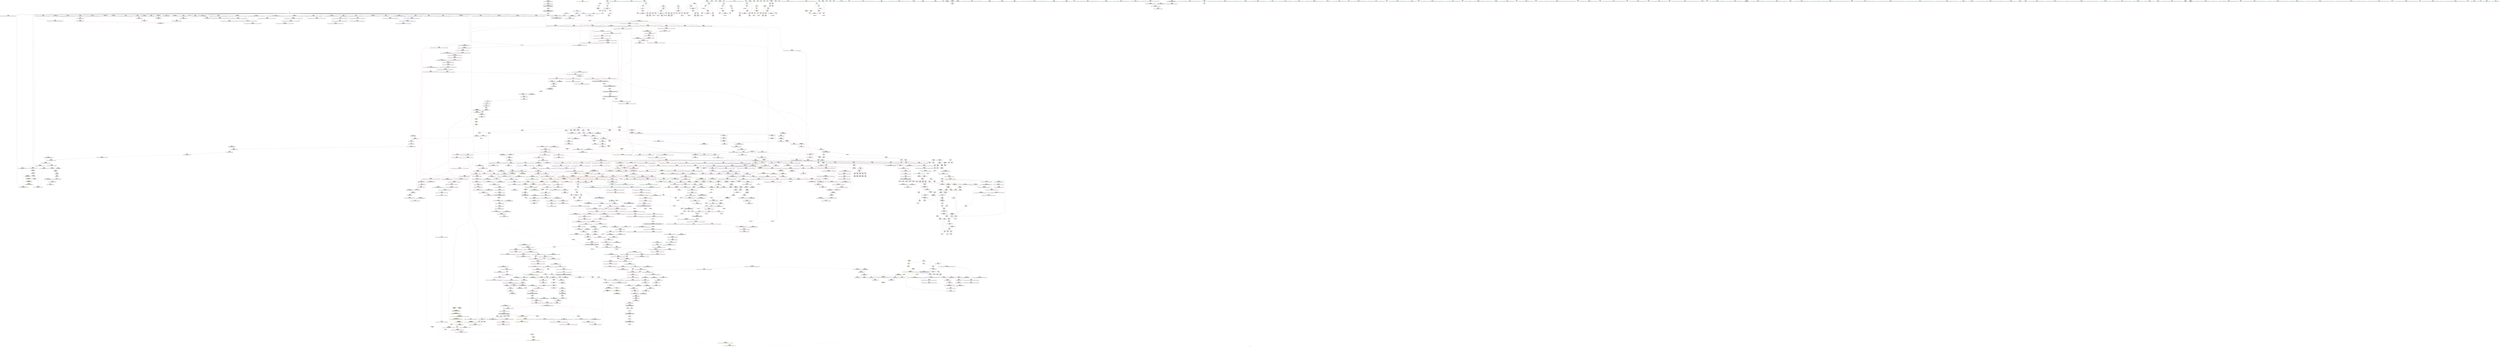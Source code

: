 digraph "SVFG" {
	label="SVFG";

	Node0x5571b51a5000 [shape=record,color=grey,label="{NodeID: 0\nNullPtr|{|<s39>111}}"];
	Node0x5571b51a5000 -> Node0x5571b5223080[style=solid];
	Node0x5571b51a5000 -> Node0x5571b5223180[style=solid];
	Node0x5571b51a5000 -> Node0x5571b5223250[style=solid];
	Node0x5571b51a5000 -> Node0x5571b5223320[style=solid];
	Node0x5571b51a5000 -> Node0x5571b52233f0[style=solid];
	Node0x5571b51a5000 -> Node0x5571b52234c0[style=solid];
	Node0x5571b51a5000 -> Node0x5571b5223590[style=solid];
	Node0x5571b51a5000 -> Node0x5571b5223660[style=solid];
	Node0x5571b51a5000 -> Node0x5571b5223730[style=solid];
	Node0x5571b51a5000 -> Node0x5571b5223800[style=solid];
	Node0x5571b51a5000 -> Node0x5571b52238d0[style=solid];
	Node0x5571b51a5000 -> Node0x5571b52239a0[style=solid];
	Node0x5571b51a5000 -> Node0x5571b5223a70[style=solid];
	Node0x5571b51a5000 -> Node0x5571b5223b40[style=solid];
	Node0x5571b51a5000 -> Node0x5571b5223c10[style=solid];
	Node0x5571b51a5000 -> Node0x5571b5223ce0[style=solid];
	Node0x5571b51a5000 -> Node0x5571b5223db0[style=solid];
	Node0x5571b51a5000 -> Node0x5571b5223e80[style=solid];
	Node0x5571b51a5000 -> Node0x5571b5223f50[style=solid];
	Node0x5571b51a5000 -> Node0x5571b5224020[style=solid];
	Node0x5571b51a5000 -> Node0x5571b52240f0[style=solid];
	Node0x5571b51a5000 -> Node0x5571b52241c0[style=solid];
	Node0x5571b51a5000 -> Node0x5571b5224290[style=solid];
	Node0x5571b51a5000 -> Node0x5571b5224360[style=solid];
	Node0x5571b51a5000 -> Node0x5571b5224430[style=solid];
	Node0x5571b51a5000 -> Node0x5571b5224500[style=solid];
	Node0x5571b51a5000 -> Node0x5571b52245d0[style=solid];
	Node0x5571b51a5000 -> Node0x5571b52246a0[style=solid];
	Node0x5571b51a5000 -> Node0x5571b5224770[style=solid];
	Node0x5571b51a5000 -> Node0x5571b5224840[style=solid];
	Node0x5571b51a5000 -> Node0x5571b5224910[style=solid];
	Node0x5571b51a5000 -> Node0x5571b522ef50[style=solid];
	Node0x5571b51a5000 -> Node0x5571b5251a90[style=solid];
	Node0x5571b51a5000 -> Node0x5571b5251b60[style=solid];
	Node0x5571b51a5000 -> Node0x5571b5251c30[style=solid];
	Node0x5571b51a5000 -> Node0x5571b5254190[style=solid];
	Node0x5571b51a5000 -> Node0x5571b5241b20[style=solid];
	Node0x5571b51a5000 -> Node0x5571b52463e0[style=solid];
	Node0x5571b51a5000 -> Node0x5571b5246e60[style=solid];
	Node0x5571b51a5000:s39 -> Node0x5571b536ae40[style=solid,color=red];
	Node0x5571b5228870 [shape=record,color=red,label="{NodeID: 775\n1083\<--1039\n\<--__elems_before\n_ZNSt6vectorISt4pairIiiESaIS1_EE17_M_realloc_insertIJS1_EEEvN9__gnu_cxx17__normal_iteratorIPS1_S3_EEDpOT_\n}"];
	Node0x5571b521f1d0 [shape=record,color=black,label="{NodeID: 443\n1656\<--1636\n\<--__first\n_ZSt18uninitialized_copyISt13move_iteratorIPSt4pairIiiEES3_ET0_T_S6_S5_\n}"];
	Node0x5571b521f1d0 -> Node0x5571b5237610[style=solid];
	Node0x5571b535d010 [shape=record,color=black,label="{NodeID: 2325\n191 = PHI(234, )\n}"];
	Node0x5571b535d010 -> Node0x5571b5245c60[style=solid];
	Node0x5571b51eae40 [shape=record,color=green,label="{NodeID: 111\n680\<--681\nthis.addr\<--this.addr_field_insensitive\n_ZNSt12_Vector_baseISt4pairIiiESaIS1_EE12_Vector_implC2Ev\n}"];
	Node0x5571b51eae40 -> Node0x5571b523dad0[style=solid];
	Node0x5571b51eae40 -> Node0x5571b52519c0[style=solid];
	Node0x5571b522e2a0 [shape=record,color=red,label="{NodeID: 886\n1879\<--1878\ndummyVal\<--offset_1\n_ZN9__gnu_cxx13new_allocatorISt4pairIiiEE9constructIS2_JS2_EEEvPT_DpOT0_\n}"];
	Node0x5571b522e2a0 -> Node0x5571b5254e90[style=solid];
	Node0x5571b5234d70 [shape=record,color=purple,label="{NodeID: 554\n1111\<--1109\n_M_finish\<--\n_ZNSt6vectorISt4pairIiiESaIS1_EE17_M_realloc_insertIJS1_EEEvN9__gnu_cxx17__normal_iteratorIPS1_S3_EEDpOT_\n}"];
	Node0x5571b5234d70 -> Node0x5571b5229980[style=solid];
	Node0x5571b53661e0 [shape=record,color=black,label="{NodeID: 2436\n1581 = PHI(1414, )\n0th arg _ZSt22__uninitialized_copy_aISt13move_iteratorIPSt4pairIiiEES3_S2_ET0_T_S6_S5_RSaIT1_E }"];
	Node0x5571b53661e0 -> Node0x5571b5256bd0[style=solid];
	Node0x5571b52177c0 [shape=record,color=green,label="{NodeID: 222\n1490\<--1491\n__a.addr\<--__a.addr_field_insensitive\n_ZNSt16allocator_traitsISaISt4pairIiiEEE8max_sizeERKS2_\n}"];
	Node0x5571b52177c0 -> Node0x5571b522bd40[style=solid];
	Node0x5571b52177c0 -> Node0x5571b52562e0[style=solid];
	Node0x5571b5253700 [shape=record,color=blue,label="{NodeID: 997\n993\<--992\n__t.addr\<--__t\n_ZSt4moveIRSt4pairIiiEEONSt16remove_referenceIT_E4typeEOS4_\n}"];
	Node0x5571b5253700 -> Node0x5571b523f8e0[style=dashed];
	Node0x5571b52d9a70 [shape=record,color=yellow,style=double,label="{NodeID: 1772\n138V_1 = ENCHI(MR_138V_0)\npts\{12230000 \}\nFun[_ZNSt6vectorISt4pairIiiESaIS1_EE3endEv]|{<s0>88}}"];
	Node0x5571b52d9a70:s0 -> Node0x5571b52566f0[style=dashed,color=red];
	Node0x5571b523a7a0 [shape=record,color=red,label="{NodeID: 665\n267\<--266\n\<--_M_start\n_ZNSt6vectorISt4pairIiiESaIS1_EEixEm\n}"];
	Node0x5571b523a7a0 -> Node0x5571b5238240[style=solid];
	Node0x5571b5225950 [shape=record,color=black,label="{NodeID: 333\n248\<--243\nsub.ptr.lhs.cast\<--\n_ZNKSt6vectorISt4pairIiiESaIS1_EE4sizeEv\n}"];
	Node0x5571b5225950 -> Node0x5571b52448e0[style=solid];
	Node0x5571b51d8e00 [shape=record,color=green,label="{NodeID: 1\n5\<--1\n\<--dummyObj\nCan only get source location for instruction, argument, global var or function.}"];
	Node0x5571b52d5740 [shape=record,color=yellow,style=double,label="{NodeID: 1883\n53V_1 = ENCHI(MR_53V_0)\npts\{8 \}\nFun[main]}"];
	Node0x5571b52d5740 -> Node0x5571b52387f0[style=dashed];
	Node0x5571b5228940 [shape=record,color=red,label="{NodeID: 776\n1134\<--1039\n\<--__elems_before\n_ZNSt6vectorISt4pairIiiESaIS1_EE17_M_realloc_insertIJS1_EEEvN9__gnu_cxx17__normal_iteratorIPS1_S3_EEDpOT_\n}"];
	Node0x5571b521f2a0 [shape=record,color=black,label="{NodeID: 444\n1659\<--1638\n\<--__last\n_ZSt18uninitialized_copyISt13move_iteratorIPSt4pairIiiEES3_ET0_T_S6_S5_\n}"];
	Node0x5571b521f2a0 -> Node0x5571b52377b0[style=solid];
	Node0x5571b535d150 [shape=record,color=black,label="{NodeID: 2326\n201 = PHI(254, )\n}"];
	Node0x5571b535d150 -> Node0x5571b52325a0[style=solid];
	Node0x5571b51eaf10 [shape=record,color=green,label="{NodeID: 112\n686\<--687\n_ZNSaISt4pairIiiEEC2Ev\<--_ZNSaISt4pairIiiEEC2Ev_field_insensitive\n}"];
	Node0x5571b522e370 [shape=record,color=red,label="{NodeID: 887\n1882\<--1881\ndummyVal\<--offset_0\n_ZSt22__uninitialized_copy_aISt13move_iteratorIPSt4pairIiiEES3_S2_ET0_T_S6_S5_RSaIT1_E\n}"];
	Node0x5571b522e370 -> Node0x5571b5256f10[style=solid];
	Node0x5571b5234e40 [shape=record,color=purple,label="{NodeID: 555\n1131\<--1130\n_M_impl17\<--\n_ZNSt6vectorISt4pairIiiESaIS1_EE17_M_realloc_insertIJS1_EEEvN9__gnu_cxx17__normal_iteratorIPS1_S3_EEDpOT_\n}"];
	Node0x5571b5234e40 -> Node0x5571b521d2f0[style=solid];
	Node0x5571b53662f0 [shape=record,color=black,label="{NodeID: 2437\n1448 = PHI(1285, 1285, 1285, )\n0th arg _ZNKSt6vectorISt4pairIiiESaIS1_EE8max_sizeEv }"];
	Node0x5571b53662f0 -> Node0x5571b5255ed0[style=solid];
	Node0x5571b5217890 [shape=record,color=green,label="{NodeID: 223\n1496\<--1497\n_ZNK9__gnu_cxx13new_allocatorISt4pairIiiEE8max_sizeEv\<--_ZNK9__gnu_cxx13new_allocatorISt4pairIiiEE8max_sizeEv_field_insensitive\n}"];
	Node0x5571b52537d0 [shape=record,color=blue,label="{NodeID: 998\n1002\<--999\n__a.addr\<--__a\n_ZNSt16allocator_traitsISaISt4pairIiiEEE9constructIS1_JS1_EEEvRS2_PT_DpOT0_\n}"];
	Node0x5571b52537d0 -> Node0x5571b523f9b0[style=dashed];
	Node0x5571b523a870 [shape=record,color=red,label="{NodeID: 666\n333\<--278\n\<--i4\nmain\n}"];
	Node0x5571b523a870 -> Node0x5571b5245ae0[style=solid];
	Node0x5571b5225a20 [shape=record,color=black,label="{NodeID: 334\n249\<--247\nsub.ptr.rhs.cast\<--\n_ZNKSt6vectorISt4pairIiiESaIS1_EE4sizeEv\n}"];
	Node0x5571b5225a20 -> Node0x5571b52448e0[style=solid];
	Node0x5571b51e7b40 [shape=record,color=green,label="{NodeID: 2\n26\<--1\n__dso_handle\<--dummyObj\nGlob }"];
	Node0x5571b52e2e30 [shape=record,color=yellow,style=double,label="{NodeID: 1884\n55V_1 = ENCHI(MR_55V_0)\npts\{10 \}\nFun[main]}"];
	Node0x5571b52e2e30 -> Node0x5571b52388c0[style=dashed];
	Node0x5571b52e2e30 -> Node0x5571b5238990[style=dashed];
	Node0x5571b52e2e30 -> Node0x5571b5238a60[style=dashed];
	Node0x5571b52e2e30 -> Node0x5571b5238b30[style=dashed];
	Node0x5571b5228a10 [shape=record,color=red,label="{NodeID: 777\n1077\<--1043\n\<--__new_start\n_ZNSt6vectorISt4pairIiiESaIS1_EE17_M_realloc_insertIJS1_EEEvN9__gnu_cxx17__normal_iteratorIPS1_S3_EEDpOT_\n}"];
	Node0x5571b5228a10 -> Node0x5571b52540c0[style=solid];
	Node0x5571b521f370 [shape=record,color=black,label="{NodeID: 445\n1655\<--1644\n\<--agg.tmp\n_ZSt18uninitialized_copyISt13move_iteratorIPSt4pairIiiEES3_ET0_T_S6_S5_\n}"];
	Node0x5571b521f370 -> Node0x5571b5237540[style=solid];
	Node0x5571b535d290 [shape=record,color=black,label="{NodeID: 2327\n212 = PHI(254, )\n}"];
	Node0x5571b535d290 -> Node0x5571b5232670[style=solid];
	Node0x5571b51eb010 [shape=record,color=green,label="{NodeID: 113\n697\<--698\nthis.addr\<--this.addr_field_insensitive\n_ZNSaISt4pairIiiEEC2Ev\n}"];
	Node0x5571b51eb010 -> Node0x5571b523dba0[style=solid];
	Node0x5571b51eb010 -> Node0x5571b5251d00[style=solid];
	Node0x5571b522e440 [shape=record,color=red,label="{NodeID: 888\n1885\<--1884\ndummyVal\<--offset_0\n_ZSt22__uninitialized_copy_aISt13move_iteratorIPSt4pairIiiEES3_S2_ET0_T_S6_S5_RSaIT1_E\n}"];
	Node0x5571b522e440 -> Node0x5571b5256fe0[style=solid];
	Node0x5571b52c9570 [shape=record,color=black,label="{NodeID: 1663\nMR_18V_3 = PHI(MR_18V_4, MR_18V_2, )\npts\{250001 \}\n|{|<s1>19}}"];
	Node0x5571b52c9570 -> Node0x5571b52bf070[style=dashed];
	Node0x5571b52c9570:s1 -> Node0x5571b52e58a0[style=dashed,color=red];
	Node0x5571b5234f10 [shape=record,color=purple,label="{NodeID: 556\n1163\<--1162\n_M_impl25\<--\n_ZNSt6vectorISt4pairIiiESaIS1_EE17_M_realloc_insertIJS1_EEEvN9__gnu_cxx17__normal_iteratorIPS1_S3_EEDpOT_\n}"];
	Node0x5571b5366570 [shape=record,color=black,label="{NodeID: 2438\n900 = PHI(894, )\n0th arg _ZN9__gnu_cxx13new_allocatorISt4pairIiiEED2Ev }"];
	Node0x5571b5366570 -> Node0x5571b5253080[style=solid];
	Node0x5571b5217990 [shape=record,color=green,label="{NodeID: 224\n1501\<--1502\nthis.addr\<--this.addr_field_insensitive\n_ZNKSt12_Vector_baseISt4pairIiiESaIS1_EE19_M_get_Tp_allocatorEv\n}"];
	Node0x5571b5217990 -> Node0x5571b522be10[style=solid];
	Node0x5571b5217990 -> Node0x5571b52563b0[style=solid];
	Node0x5571b52538a0 [shape=record,color=blue,label="{NodeID: 999\n1004\<--1000\n__p.addr\<--__p\n_ZNSt16allocator_traitsISaISt4pairIiiEEE9constructIS1_JS1_EEEvRS2_PT_DpOT0_\n}"];
	Node0x5571b52538a0 -> Node0x5571b523fa80[style=dashed];
	Node0x5571b523a940 [shape=record,color=red,label="{NodeID: 667\n337\<--278\n\<--i4\nmain\n}"];
	Node0x5571b523a940 -> Node0x5571b52260a0[style=solid];
	Node0x5571b5225af0 [shape=record,color=black,label="{NodeID: 335\n234\<--251\n_ZNKSt6vectorISt4pairIiiESaIS1_EE4sizeEv_ret\<--sub.ptr.div\n_ZNKSt6vectorISt4pairIiiESaIS1_EE4sizeEv\n|{<s0>11|<s1>92|<s2>94|<s3>95|<s4>97}}"];
	Node0x5571b5225af0:s0 -> Node0x5571b535d010[style=solid,color=blue];
	Node0x5571b5225af0:s1 -> Node0x5571b5360690[style=solid,color=blue];
	Node0x5571b5225af0:s2 -> Node0x5571b53607d0[style=solid,color=blue];
	Node0x5571b5225af0:s3 -> Node0x5571b5360910[style=solid,color=blue];
	Node0x5571b5225af0:s4 -> Node0x5571b5360b90[style=solid,color=blue];
	Node0x5571b51e7e80 [shape=record,color=green,label="{NodeID: 3\n27\<--1\n.str\<--dummyObj\nGlob }"];
	Node0x5571b52e2ee0 [shape=record,color=yellow,style=double,label="{NodeID: 1885\n57V_1 = ENCHI(MR_57V_0)\npts\{12 \}\nFun[main]}"];
	Node0x5571b52e2ee0 -> Node0x5571b5238c00[style=dashed];
	Node0x5571b5228ae0 [shape=record,color=red,label="{NodeID: 778\n1082\<--1043\n\<--__new_start\n_ZNSt6vectorISt4pairIiiESaIS1_EE17_M_realloc_insertIJS1_EEEvN9__gnu_cxx17__normal_iteratorIPS1_S3_EEDpOT_\n}"];
	Node0x5571b5228ae0 -> Node0x5571b5238310[style=solid];
	Node0x5571b521f440 [shape=record,color=black,label="{NodeID: 446\n1658\<--1646\n\<--agg.tmp2\n_ZSt18uninitialized_copyISt13move_iteratorIPSt4pairIiiEES3_ET0_T_S6_S5_\n}"];
	Node0x5571b521f440 -> Node0x5571b52376e0[style=solid];
	Node0x5571b535d3d0 [shape=record,color=black,label="{NodeID: 2328\n389 = PHI()\n}"];
	Node0x5571b5217dd0 [shape=record,color=green,label="{NodeID: 114\n703\<--704\n_ZN9__gnu_cxx13new_allocatorISt4pairIiiEEC2Ev\<--_ZN9__gnu_cxx13new_allocatorISt4pairIiiEEC2Ev_field_insensitive\n}"];
	Node0x5571b522e510 [shape=record,color=red,label="{NodeID: 889\n1888\<--1887\ndummyVal\<--offset_0\n_ZSt18uninitialized_copyISt13move_iteratorIPSt4pairIiiEES3_ET0_T_S6_S5_\n}"];
	Node0x5571b522e510 -> Node0x5571b52574c0[style=solid];
	Node0x5571b5234fe0 [shape=record,color=purple,label="{NodeID: 557\n1164\<--1162\n_M_start26\<--\n_ZNSt6vectorISt4pairIiiESaIS1_EE17_M_realloc_insertIJS1_EEEvN9__gnu_cxx17__normal_iteratorIPS1_S3_EEDpOT_\n}"];
	Node0x5571b5234fe0 -> Node0x5571b5229a50[style=solid];
	Node0x5571b5366680 [shape=record,color=black,label="{NodeID: 2439\n107 = PHI(98, )\n0th arg _ZNSt6vectorISt4pairIiiESaIS1_EED2Ev }"];
	Node0x5571b5366680 -> Node0x5571b522f1f0[style=solid];
	Node0x5571b5217a60 [shape=record,color=green,label="{NodeID: 225\n1510\<--1511\nthis.addr\<--this.addr_field_insensitive\n_ZNK9__gnu_cxx13new_allocatorISt4pairIiiEE8max_sizeEv\n}"];
	Node0x5571b5217a60 -> Node0x5571b522bee0[style=solid];
	Node0x5571b5217a60 -> Node0x5571b5256480[style=solid];
	Node0x5571b5253970 [shape=record,color=blue,label="{NodeID: 1000\n1006\<--1001\n__args.addr\<--__args\n_ZNSt16allocator_traitsISaISt4pairIiiEEE9constructIS1_JS1_EEEvRS2_PT_DpOT0_\n}"];
	Node0x5571b5253970 -> Node0x5571b52282c0[style=dashed];
	Node0x5571b523aa10 [shape=record,color=red,label="{NodeID: 668\n343\<--278\n\<--i4\nmain\n}"];
	Node0x5571b523aa10 -> Node0x5571b5226170[style=solid];
	Node0x5571b5225bc0 [shape=record,color=black,label="{NodeID: 336\n264\<--263\n\<--this1\n_ZNSt6vectorISt4pairIiiESaIS1_EEixEm\n}"];
	Node0x5571b5225bc0 -> Node0x5571b5232a80[style=solid];
	Node0x5571b5225bc0 -> Node0x5571b5232b50[style=solid];
	Node0x5571b51e7f40 [shape=record,color=green,label="{NodeID: 4\n29\<--1\n.str.1\<--dummyObj\nGlob }"];
	Node0x5571b52e2f90 [shape=record,color=yellow,style=double,label="{NodeID: 1886\n59V_1 = ENCHI(MR_59V_0)\npts\{14 \}\nFun[main]}"];
	Node0x5571b52e2f90 -> Node0x5571b5238cd0[style=dashed];
	Node0x5571b52e2f90 -> Node0x5571b5238da0[style=dashed];
	Node0x5571b5228bb0 [shape=record,color=red,label="{NodeID: 779\n1097\<--1043\n\<--__new_start\n_ZNSt6vectorISt4pairIiiESaIS1_EE17_M_realloc_insertIJS1_EEEvN9__gnu_cxx17__normal_iteratorIPS1_S3_EEDpOT_\n|{<s0>73}}"];
	Node0x5571b5228bb0:s0 -> Node0x5571b5363e20[style=solid,color=red];
	Node0x5571b521f510 [shape=record,color=black,label="{NodeID: 447\n1632\<--1666\n_ZSt18uninitialized_copyISt13move_iteratorIPSt4pairIiiEES3_ET0_T_S6_S5__ret\<--call\n_ZSt18uninitialized_copyISt13move_iteratorIPSt4pairIiiEES3_ET0_T_S6_S5_\n|{<s0>117}}"];
	Node0x5571b521f510:s0 -> Node0x5571b5361bd0[style=solid,color=blue];
	Node0x5571b535d4a0 [shape=record,color=black,label="{NodeID: 2329\n396 = PHI(567, )\n}"];
	Node0x5571b535d4a0 -> Node0x5571b524fd50[style=solid];
	Node0x5571b5217ea0 [shape=record,color=green,label="{NodeID: 115\n708\<--709\nthis.addr\<--this.addr_field_insensitive\n_ZN9__gnu_cxx13new_allocatorISt4pairIiiEEC2Ev\n}"];
	Node0x5571b5217ea0 -> Node0x5571b523dc70[style=solid];
	Node0x5571b5217ea0 -> Node0x5571b5251dd0[style=solid];
	Node0x5571b522e5e0 [shape=record,color=red,label="{NodeID: 890\n1891\<--1890\ndummyVal\<--offset_0\n_ZSt18uninitialized_copyISt13move_iteratorIPSt4pairIiiEES3_ET0_T_S6_S5_\n}"];
	Node0x5571b522e5e0 -> Node0x5571b5257590[style=solid];
	Node0x5571b52350b0 [shape=record,color=purple,label="{NodeID: 558\n1167\<--1166\n_M_impl27\<--\n_ZNSt6vectorISt4pairIiiESaIS1_EE17_M_realloc_insertIJS1_EEEvN9__gnu_cxx17__normal_iteratorIPS1_S3_EEDpOT_\n}"];
	Node0x5571b5366790 [shape=record,color=black,label="{NodeID: 2440\n652 = PHI(78, )\n0th arg _ZNSt12_Vector_baseISt4pairIiiESaIS1_EEC2Ev }"];
	Node0x5571b5366790 -> Node0x5571b52518f0[style=solid];
	Node0x5571b5217b30 [shape=record,color=green,label="{NodeID: 226\n1519\<--1520\nthis.addr\<--this.addr_field_insensitive\n_ZN9__gnu_cxx17__normal_iteratorIPSt4pairIiiESt6vectorIS2_SaIS2_EEEC2ERKS3_\n}"];
	Node0x5571b5217b30 -> Node0x5571b522bfb0[style=solid];
	Node0x5571b5217b30 -> Node0x5571b5256550[style=solid];
	Node0x5571b5253a40 [shape=record,color=blue,label="{NodeID: 1001\n1022\<--1021\n__t.addr\<--__t\n_ZSt7forwardISt4pairIiiEEOT_RNSt16remove_referenceIS2_E4typeE\n}"];
	Node0x5571b5253a40 -> Node0x5571b5228390[style=dashed];
	Node0x5571b523aae0 [shape=record,color=red,label="{NodeID: 669\n349\<--278\n\<--i4\nmain\n}"];
	Node0x5571b523aae0 -> Node0x5571b5243860[style=solid];
	Node0x5571b5225c90 [shape=record,color=black,label="{NodeID: 337\n254\<--269\n_ZNSt6vectorISt4pairIiiESaIS1_EEixEm_ret\<--add.ptr\n_ZNSt6vectorISt4pairIiiESaIS1_EEixEm\n|{<s0>12|<s1>13}}"];
	Node0x5571b5225c90:s0 -> Node0x5571b535d150[style=solid,color=blue];
	Node0x5571b5225c90:s1 -> Node0x5571b535d290[style=solid,color=blue];
	Node0x5571b51e8000 [shape=record,color=green,label="{NodeID: 5\n31\<--1\nstdin\<--dummyObj\nGlob }"];
	Node0x5571b5228c80 [shape=record,color=red,label="{NodeID: 780\n1133\<--1043\n\<--__new_start\n_ZNSt6vectorISt4pairIiiESaIS1_EE17_M_realloc_insertIJS1_EEEvN9__gnu_cxx17__normal_iteratorIPS1_S3_EEDpOT_\n}"];
	Node0x5571b5228c80 -> Node0x5571b52383e0[style=solid];
	Node0x5571b521f5e0 [shape=record,color=black,label="{NodeID: 448\n1670\<--1728\n_ZNSt20__uninitialized_copyILb0EE13__uninit_copyISt13move_iteratorIPSt4pairIiiEES5_EET0_T_S8_S7__ret\<--\n_ZNSt20__uninitialized_copyILb0EE13__uninit_copyISt13move_iteratorIPSt4pairIiiEES5_EET0_T_S8_S7_\n|{<s0>121}}"];
	Node0x5571b521f5e0:s0 -> Node0x5571b535e3e0[style=solid,color=blue];
	Node0x5571b535d610 [shape=record,color=black,label="{NodeID: 2330\n407 = PHI(567, )\n}"];
	Node0x5571b535d610 -> Node0x5571b524fe20[style=solid];
	Node0x5571b5217f70 [shape=record,color=green,label="{NodeID: 116\n717\<--718\n__first.addr\<--__first.addr_field_insensitive\n_ZSt8_DestroyIPSt4pairIiiES1_EvT_S3_RSaIT0_E\n}"];
	Node0x5571b5217f70 -> Node0x5571b523dd40[style=solid];
	Node0x5571b5217f70 -> Node0x5571b5251ea0[style=solid];
	Node0x5571b522e6b0 [shape=record,color=red,label="{NodeID: 891\n1894\<--1893\ndummyVal\<--offset_0\n_ZSt10_ConstructISt4pairIiiEJS1_EEvPT_DpOT0_\n}"];
	Node0x5571b522e6b0 -> Node0x5571b52580f0[style=solid];
	Node0x5571b52ca470 [shape=record,color=black,label="{NodeID: 1666\nMR_51V_3 = PHI(MR_51V_4, MR_51V_2, )\npts\{6 \}\n}"];
	Node0x5571b52ca470 -> Node0x5571b5238580[style=dashed];
	Node0x5571b52ca470 -> Node0x5571b5238650[style=dashed];
	Node0x5571b52ca470 -> Node0x5571b5238720[style=dashed];
	Node0x5571b52ca470 -> Node0x5571b5250bf0[style=dashed];
	Node0x5571b5235180 [shape=record,color=purple,label="{NodeID: 559\n1168\<--1166\n_M_finish28\<--\n_ZNSt6vectorISt4pairIiiESaIS1_EE17_M_realloc_insertIJS1_EEEvN9__gnu_cxx17__normal_iteratorIPS1_S3_EEDpOT_\n}"];
	Node0x5571b5235180 -> Node0x5571b5229b20[style=solid];
	Node0x5571b53668a0 [shape=record,color=black,label="{NodeID: 2441\n1770 = PHI(1699, )\n0th arg _ZSt10_ConstructISt4pairIiiEJS1_EEvPT_DpOT0_ }"];
	Node0x5571b53668a0 -> Node0x5571b5257f50[style=solid];
	Node0x5571b5217c00 [shape=record,color=green,label="{NodeID: 227\n1521\<--1522\n__i.addr\<--__i.addr_field_insensitive\n_ZN9__gnu_cxx17__normal_iteratorIPSt4pairIiiESt6vectorIS2_SaIS2_EEEC2ERKS3_\n}"];
	Node0x5571b5217c00 -> Node0x5571b522c080[style=solid];
	Node0x5571b5217c00 -> Node0x5571b5256620[style=solid];
	Node0x5571b5253b10 [shape=record,color=blue,label="{NodeID: 1002\n1051\<--1029\ncoerce.dive\<--__position.coerce\n_ZNSt6vectorISt4pairIiiESaIS1_EE17_M_realloc_insertIJS1_EEEvN9__gnu_cxx17__normal_iteratorIPS1_S3_EEDpOT_\n|{|<s2>67}}"];
	Node0x5571b5253b10 -> Node0x5571b52297e0[style=dashed];
	Node0x5571b5253b10 -> Node0x5571b52298b0[style=dashed];
	Node0x5571b5253b10:s2 -> Node0x5571b52e1370[style=dashed,color=red];
	Node0x5571b523abb0 [shape=record,color=red,label="{NodeID: 670\n355\<--280\n\<--i10\nmain\n}"];
	Node0x5571b523abb0 -> Node0x5571b52454e0[style=solid];
	Node0x5571b5225d60 [shape=record,color=black,label="{NodeID: 338\n399\<--294\n\<--ref.tmp\nmain\n}"];
	Node0x5571b5225d60 -> Node0x5571b524fd50[style=solid];
	Node0x5571b51e8460 [shape=record,color=green,label="{NodeID: 6\n32\<--1\n.str.2\<--dummyObj\nGlob }"];
	Node0x5571b5228d50 [shape=record,color=red,label="{NodeID: 781\n1148\<--1043\n\<--__new_start\n_ZNSt6vectorISt4pairIiiESaIS1_EE17_M_realloc_insertIJS1_EEEvN9__gnu_cxx17__normal_iteratorIPS1_S3_EEDpOT_\n|{<s0>81}}"];
	Node0x5571b5228d50:s0 -> Node0x5571b53652c0[style=solid,color=red];
	Node0x5571b521f6b0 [shape=record,color=black,label="{NodeID: 449\n1752\<--1766\n_ZStneIPSt4pairIiiEEbRKSt13move_iteratorIT_ES7__ret\<--lnot\n_ZStneIPSt4pairIiiEEbRKSt13move_iteratorIT_ES7_\n|{<s0>122}}"];
	Node0x5571b521f6b0:s0 -> Node0x5571b535e690[style=solid,color=blue];
	Node0x5571b535d750 [shape=record,color=black,label="{NodeID: 2331\n366 = PHI()\n}"];
	Node0x5571b5218040 [shape=record,color=green,label="{NodeID: 117\n719\<--720\n__last.addr\<--__last.addr_field_insensitive\n_ZSt8_DestroyIPSt4pairIiiES1_EvT_S3_RSaIT0_E\n}"];
	Node0x5571b5218040 -> Node0x5571b523de10[style=solid];
	Node0x5571b5218040 -> Node0x5571b5251f70[style=solid];
	Node0x5571b522e780 [shape=record,color=red,label="{NodeID: 892\n1897\<--1896\ndummyVal\<--offset_1\n_ZSt10_ConstructISt4pairIiiEJS1_EEvPT_DpOT0_\n}"];
	Node0x5571b522e780 -> Node0x5571b52581c0[style=solid];
	Node0x5571b52ca970 [shape=record,color=black,label="{NodeID: 1667\nMR_63V_2 = PHI(MR_63V_4, MR_63V_1, )\npts\{279 \}\n}"];
	Node0x5571b52ca970 -> Node0x5571b522fef0[style=dashed];
	Node0x5571b5235250 [shape=record,color=purple,label="{NodeID: 560\n1175\<--1174\n_M_impl30\<--\n_ZNSt6vectorISt4pairIiiESaIS1_EE17_M_realloc_insertIJS1_EEEvN9__gnu_cxx17__normal_iteratorIPS1_S3_EEDpOT_\n}"];
	Node0x5571b53669b0 [shape=record,color=black,label="{NodeID: 2442\n1771 = PHI(1702, )\n1st arg _ZSt10_ConstructISt4pairIiiEJS1_EEvPT_DpOT0_ }"];
	Node0x5571b53669b0 -> Node0x5571b5258020[style=solid];
	Node0x5571b5217cd0 [shape=record,color=green,label="{NodeID: 228\n1534\<--1535\n__a.addr\<--__a.addr_field_insensitive\n_ZNSt16allocator_traitsISaISt4pairIiiEEE8allocateERS2_m\n}"];
	Node0x5571b5217cd0 -> Node0x5571b522c220[style=solid];
	Node0x5571b5217cd0 -> Node0x5571b52567c0[style=solid];
	Node0x5571b5253be0 [shape=record,color=blue,label="{NodeID: 1003\n1033\<--1028\nthis.addr\<--this\n_ZNSt6vectorISt4pairIiiESaIS1_EE17_M_realloc_insertIJS1_EEEvN9__gnu_cxx17__normal_iteratorIPS1_S3_EEDpOT_\n}"];
	Node0x5571b5253be0 -> Node0x5571b5228460[style=dashed];
	Node0x5571b523ac80 [shape=record,color=red,label="{NodeID: 671\n359\<--280\n\<--i10\nmain\n}"];
	Node0x5571b523ac80 -> Node0x5571b5226240[style=solid];
	Node0x5571b5225e30 [shape=record,color=black,label="{NodeID: 339\n408\<--296\n\<--ref.tmp37\nmain\n}"];
	Node0x5571b5225e30 -> Node0x5571b524fe20[style=solid];
	Node0x5571b51e8520 [shape=record,color=green,label="{NodeID: 7\n34\<--1\n.str.3\<--dummyObj\nGlob }"];
	Node0x5571b5228e20 [shape=record,color=red,label="{NodeID: 782\n1155\<--1043\n\<--__new_start\n_ZNSt6vectorISt4pairIiiESaIS1_EE17_M_realloc_insertIJS1_EEEvN9__gnu_cxx17__normal_iteratorIPS1_S3_EEDpOT_\n|{<s0>82}}"];
	Node0x5571b5228e20:s0 -> Node0x5571b5369000[style=solid,color=red];
	Node0x5571b521f780 [shape=record,color=black,label="{NodeID: 450\n1779\<--1778\n\<--\n_ZSt10_ConstructISt4pairIiiEJS1_EEvPT_DpOT0_\n}"];
	Node0x5571b521f780 -> Node0x5571b521f850[style=solid];
	Node0x5571b535d820 [shape=record,color=black,label="{NodeID: 2332\n379 = PHI()\n}"];
	Node0x5571b5218110 [shape=record,color=green,label="{NodeID: 118\n721\<--722\n.addr\<--.addr_field_insensitive\n_ZSt8_DestroyIPSt4pairIiiES1_EvT_S3_RSaIT0_E\n}"];
	Node0x5571b5218110 -> Node0x5571b5252040[style=solid];
	Node0x5571b522e850 [shape=record,color=blue,label="{NodeID: 893\n4\<--5\nt\<--\nGlob }"];
	Node0x5571b522e850 -> Node0x5571b522fe20[style=dashed];
	Node0x5571b52cae70 [shape=record,color=black,label="{NodeID: 1668\nMR_65V_2 = PHI(MR_65V_4, MR_65V_1, )\npts\{281 \}\n}"];
	Node0x5571b52cae70 -> Node0x5571b5230160[style=dashed];
	Node0x5571b5235320 [shape=record,color=purple,label="{NodeID: 561\n1176\<--1174\n_M_start31\<--\n_ZNSt6vectorISt4pairIiiESaIS1_EE17_M_realloc_insertIJS1_EEEvN9__gnu_cxx17__normal_iteratorIPS1_S3_EEDpOT_\n}"];
	Node0x5571b5235320 -> Node0x5571b5229bf0[style=solid];
	Node0x5571b5366ac0 [shape=record,color=black,label="{NodeID: 2443\n784 = PHI(726, 1724, )\n0th arg _ZSt8_DestroyIPSt4pairIiiEEvT_S3_ }"];
	Node0x5571b5366ac0 -> Node0x5571b5252450[style=solid];
	Node0x5571b5220200 [shape=record,color=green,label="{NodeID: 229\n1536\<--1537\n__n.addr\<--__n.addr_field_insensitive\n_ZNSt16allocator_traitsISaISt4pairIiiEEE8allocateERS2_m\n}"];
	Node0x5571b5220200 -> Node0x5571b522c2f0[style=solid];
	Node0x5571b5220200 -> Node0x5571b5256890[style=solid];
	Node0x5571b5253cb0 [shape=record,color=blue,label="{NodeID: 1004\n1035\<--1030\n__args.addr\<--__args\n_ZNSt6vectorISt4pairIiiESaIS1_EE17_M_realloc_insertIJS1_EEEvN9__gnu_cxx17__normal_iteratorIPS1_S3_EEDpOT_\n}"];
	Node0x5571b5253cb0 -> Node0x5571b5228530[style=dashed];
	Node0x5571b523ad50 [shape=record,color=red,label="{NodeID: 672\n362\<--280\n\<--i10\nmain\n}"];
	Node0x5571b523ad50 -> Node0x5571b5226310[style=solid];
	Node0x5571b5225f00 [shape=record,color=black,label="{NodeID: 340\n312\<--309\ncall\<--\nmain\n}"];
	Node0x5571b51e85e0 [shape=record,color=green,label="{NodeID: 8\n36\<--1\nstdout\<--dummyObj\nGlob }"];
	Node0x5571b5228ef0 [shape=record,color=red,label="{NodeID: 783\n1191\<--1043\n\<--__new_start\n_ZNSt6vectorISt4pairIiiESaIS1_EE17_M_realloc_insertIJS1_EEEvN9__gnu_cxx17__normal_iteratorIPS1_S3_EEDpOT_\n}"];
	Node0x5571b5228ef0 -> Node0x5571b5254810[style=solid];
	Node0x5571b521f850 [shape=record,color=black,label="{NodeID: 451\n1780\<--1779\n\<--\n_ZSt10_ConstructISt4pairIiiEJS1_EEvPT_DpOT0_\n}"];
	Node0x5571b521f850 -> Node0x5571b521f920[style=solid];
	Node0x5571b535d8f0 [shape=record,color=black,label="{NodeID: 2333\n381 = PHI()\n}"];
	Node0x5571b52181e0 [shape=record,color=green,label="{NodeID: 119\n729\<--730\n_ZSt8_DestroyIPSt4pairIiiEEvT_S3_\<--_ZSt8_DestroyIPSt4pairIiiEEvT_S3__field_insensitive\n}"];
	Node0x5571b522e950 [shape=record,color=blue,label="{NodeID: 894\n7\<--5\nT\<--\nGlob }"];
	Node0x5571b522e950 -> Node0x5571b52d5740[style=dashed];
	Node0x5571b52cb370 [shape=record,color=black,label="{NodeID: 1669\nMR_67V_2 = PHI(MR_67V_4, MR_67V_1, )\npts\{283 \}\n}"];
	Node0x5571b52cb370 -> Node0x5571b524fbb0[style=dashed];
	Node0x5571b52353f0 [shape=record,color=purple,label="{NodeID: 562\n1179\<--1178\n_M_impl32\<--\n_ZNSt6vectorISt4pairIiiESaIS1_EE17_M_realloc_insertIJS1_EEEvN9__gnu_cxx17__normal_iteratorIPS1_S3_EEDpOT_\n}"];
	Node0x5571b5366ca0 [shape=record,color=black,label="{NodeID: 2444\n785 = PHI(727, 1725, )\n1st arg _ZSt8_DestroyIPSt4pairIiiEEvT_S3_ }"];
	Node0x5571b5366ca0 -> Node0x5571b5252520[style=solid];
	Node0x5571b52202d0 [shape=record,color=green,label="{NodeID: 230\n1544\<--1545\n_ZN9__gnu_cxx13new_allocatorISt4pairIiiEE8allocateEmPKv\<--_ZN9__gnu_cxx13new_allocatorISt4pairIiiEE8allocateEmPKv_field_insensitive\n}"];
	Node0x5571b5253d80 [shape=record,color=blue,label="{NodeID: 1005\n1037\<--1057\n__len\<--call\n_ZNSt6vectorISt4pairIiiESaIS1_EE17_M_realloc_insertIJS1_EEEvN9__gnu_cxx17__normal_iteratorIPS1_S3_EEDpOT_\n}"];
	Node0x5571b5253d80 -> Node0x5571b5228600[style=dashed];
	Node0x5571b5253d80 -> Node0x5571b52286d0[style=dashed];
	Node0x5571b5253d80 -> Node0x5571b52287a0[style=dashed];
	Node0x5571b52da230 [shape=record,color=yellow,style=double,label="{NodeID: 1780\n34V_1 = ENCHI(MR_34V_0)\npts\{1572 \}\nFun[_ZSt22__uninitialized_copy_aISt13move_iteratorIPSt4pairIiiEES3_S2_ET0_T_S6_S5_RSaIT1_E]|{<s0>117}}"];
	Node0x5571b52da230:s0 -> Node0x5571b52e0750[style=dashed,color=red];
	Node0x5571b523ae20 [shape=record,color=red,label="{NodeID: 673\n368\<--280\n\<--i10\nmain\n}"];
	Node0x5571b523ae20 -> Node0x5571b5243560[style=solid];
	Node0x5571b5225fd0 [shape=record,color=black,label="{NodeID: 341\n318\<--315\ncall1\<--\nmain\n}"];
	Node0x5571b51e86a0 [shape=record,color=green,label="{NodeID: 9\n37\<--1\n.str.4\<--dummyObj\nGlob }"];
	Node0x5571b52e33c0 [shape=record,color=yellow,style=double,label="{NodeID: 1891\n69V_1 = ENCHI(MR_69V_0)\npts\{285 \}\nFun[main]}"];
	Node0x5571b52e33c0 -> Node0x5571b523b090[style=dashed];
	Node0x5571b5228fc0 [shape=record,color=red,label="{NodeID: 784\n1201\<--1043\n\<--__new_start\n_ZNSt6vectorISt4pairIiiESaIS1_EE17_M_realloc_insertIJS1_EEEvN9__gnu_cxx17__normal_iteratorIPS1_S3_EEDpOT_\n}"];
	Node0x5571b5228fc0 -> Node0x5571b52384b0[style=solid];
	Node0x5571b4b6d8a0 [shape=record,color=black,label="{NodeID: 1559\n57 = PHI(55, 58, )\n|{|<s1>1}}"];
	Node0x5571b4b6d8a0 -> Node0x5571b52320c0[style=solid];
	Node0x5571b4b6d8a0:s1 -> Node0x5571b53675d0[style=solid,color=red];
	Node0x5571b521f920 [shape=record,color=black,label="{NodeID: 452\n1783\<--1780\n\<--\n_ZSt10_ConstructISt4pairIiiEJS1_EEvPT_DpOT0_\n}"];
	Node0x5571b521f920 -> Node0x5571b5237af0[style=solid];
	Node0x5571b521f920 -> Node0x5571b5237bc0[style=solid];
	Node0x5571b535d9c0 [shape=record,color=black,label="{NodeID: 2334\n1495 = PHI(1508, )\n}"];
	Node0x5571b535d9c0 -> Node0x5571b521e670[style=solid];
	Node0x5571b52182e0 [shape=record,color=green,label="{NodeID: 120\n734\<--735\nthis.addr\<--this.addr_field_insensitive\n_ZNSt12_Vector_baseISt4pairIiiESaIS1_EE19_M_get_Tp_allocatorEv\n}"];
	Node0x5571b52182e0 -> Node0x5571b523dee0[style=solid];
	Node0x5571b52182e0 -> Node0x5571b5252110[style=solid];
	Node0x5571b522ea50 [shape=record,color=blue,label="{NodeID: 895\n9\<--5\nn\<--\nGlob }"];
	Node0x5571b522ea50 -> Node0x5571b52e2e30[style=dashed];
	Node0x5571b52cb870 [shape=record,color=black,label="{NodeID: 1670\nMR_73V_2 = PHI(MR_73V_3, MR_73V_1, )\npts\{289 \}\n}"];
	Node0x5571b52cb870 -> Node0x5571b52cb870[style=dashed];
	Node0x5571b52cb870 -> Node0x5571b52d2670[style=dashed];
	Node0x5571b52354c0 [shape=record,color=purple,label="{NodeID: 563\n1180\<--1178\n_M_end_of_storage\<--\n_ZNSt6vectorISt4pairIiiESaIS1_EE17_M_realloc_insertIJS1_EEEvN9__gnu_cxx17__normal_iteratorIPS1_S3_EEDpOT_\n}"];
	Node0x5571b52354c0 -> Node0x5571b5229cc0[style=solid];
	Node0x5571b5366e20 [shape=record,color=black,label="{NodeID: 2445\n1582 = PHI(1416, )\n1st arg _ZSt22__uninitialized_copy_aISt13move_iteratorIPSt4pairIiiEES3_S2_ET0_T_S6_S5_RSaIT1_E }"];
	Node0x5571b5366e20 -> Node0x5571b5256ca0[style=solid];
	Node0x5571b52203a0 [shape=record,color=green,label="{NodeID: 231\n1551\<--1552\nthis.addr\<--this.addr_field_insensitive\n_ZN9__gnu_cxx13new_allocatorISt4pairIiiEE8allocateEmPKv\n}"];
	Node0x5571b52203a0 -> Node0x5571b522c3c0[style=solid];
	Node0x5571b52203a0 -> Node0x5571b5256960[style=solid];
	Node0x5571b5253e50 [shape=record,color=blue,label="{NodeID: 1006\n1065\<--1062\ncoerce.dive3\<--call2\n_ZNSt6vectorISt4pairIiiESaIS1_EE17_M_realloc_insertIJS1_EEEvN9__gnu_cxx17__normal_iteratorIPS1_S3_EEDpOT_\n|{|<s2>67}}"];
	Node0x5571b5253e50 -> Node0x5571b52297e0[style=dashed];
	Node0x5571b5253e50 -> Node0x5571b52298b0[style=dashed];
	Node0x5571b5253e50:s2 -> Node0x5571b52e1370[style=dashed,color=red];
	Node0x5571b523aef0 [shape=record,color=red,label="{NodeID: 674\n374\<--282\n\<--i22\nmain\n}"];
	Node0x5571b523aef0 -> Node0x5571b5245f60[style=solid];
	Node0x5571b52260a0 [shape=record,color=black,label="{NodeID: 342\n338\<--337\nidxprom\<--\nmain\n}"];
	Node0x5571b51ddd70 [shape=record,color=green,label="{NodeID: 10\n39\<--1\n.str.5\<--dummyObj\nGlob }"];
	Node0x5571b52e34a0 [shape=record,color=yellow,style=double,label="{NodeID: 1892\n71V_1 = ENCHI(MR_71V_0)\npts\{287 \}\nFun[main]|{<s0>24|<s1>26}}"];
	Node0x5571b52e34a0:s0 -> Node0x5571b52bb830[style=dashed,color=red];
	Node0x5571b52e34a0:s1 -> Node0x5571b52bb830[style=dashed,color=red];
	Node0x5571b5229090 [shape=record,color=red,label="{NodeID: 785\n1104\<--1045\n\<--__new_finish\n_ZNSt6vectorISt4pairIiiESaIS1_EE17_M_realloc_insertIJS1_EEEvN9__gnu_cxx17__normal_iteratorIPS1_S3_EEDpOT_\n}"];
	Node0x5571b5229090 -> Node0x5571b5234bd0[style=solid];
	Node0x5571b4b6d970 [shape=record,color=black,label="{NodeID: 1560\n97 = PHI(95, 98, )\n}"];
	Node0x5571b4b6d970 -> Node0x5571b5232190[style=solid];
	Node0x5571b521f9f0 [shape=record,color=black,label="{NodeID: 453\n1784\<--1782\n\<--call\n_ZSt10_ConstructISt4pairIiiEJS1_EEvPT_DpOT0_\n}"];
	Node0x5571b521f9f0 -> Node0x5571b5237c90[style=solid];
	Node0x5571b521f9f0 -> Node0x5571b5237d60[style=solid];
	Node0x5571b535db90 [shape=record,color=black,label="{NodeID: 2335\n467 = PHI(590, )\n}"];
	Node0x5571b535db90 -> Node0x5571b523c750[style=solid];
	Node0x5571b52183b0 [shape=record,color=green,label="{NodeID: 121\n743\<--744\nthis.addr\<--this.addr_field_insensitive\n_ZNSt12_Vector_baseISt4pairIiiESaIS1_EED2Ev\n}"];
	Node0x5571b52183b0 -> Node0x5571b523dfb0[style=solid];
	Node0x5571b52183b0 -> Node0x5571b52521e0[style=solid];
	Node0x5571b522eb50 [shape=record,color=blue,label="{NodeID: 896\n11\<--5\nm\<--\nGlob }"];
	Node0x5571b522eb50 -> Node0x5571b52e2ee0[style=dashed];
	Node0x5571b52cbd70 [shape=record,color=black,label="{NodeID: 1671\nMR_77V_2 = PHI(MR_77V_3, MR_77V_1, )\npts\{293 \}\n}"];
	Node0x5571b52cbd70 -> Node0x5571b524fc80[style=dashed];
	Node0x5571b52cbd70 -> Node0x5571b52cbd70[style=dashed];
	Node0x5571b5235590 [shape=record,color=purple,label="{NodeID: 564\n1183\<--1182\n_M_impl33\<--\n_ZNSt6vectorISt4pairIiiESaIS1_EE17_M_realloc_insertIJS1_EEEvN9__gnu_cxx17__normal_iteratorIPS1_S3_EEDpOT_\n}"];
	Node0x5571b5366f30 [shape=record,color=black,label="{NodeID: 2446\n1583 = PHI(1411, )\n2nd arg _ZSt22__uninitialized_copy_aISt13move_iteratorIPSt4pairIiiEES3_S2_ET0_T_S6_S5_RSaIT1_E }"];
	Node0x5571b5366f30 -> Node0x5571b5256d70[style=solid];
	Node0x5571b5220470 [shape=record,color=green,label="{NodeID: 232\n1553\<--1554\n__n.addr\<--__n.addr_field_insensitive\n_ZN9__gnu_cxx13new_allocatorISt4pairIiiEE8allocateEmPKv\n}"];
	Node0x5571b5220470 -> Node0x5571b522c490[style=solid];
	Node0x5571b5220470 -> Node0x5571b522c560[style=solid];
	Node0x5571b5220470 -> Node0x5571b5256a30[style=solid];
	Node0x5571b5253f20 [shape=record,color=blue,label="{NodeID: 1007\n1039\<--1067\n__elems_before\<--call4\n_ZNSt6vectorISt4pairIiiESaIS1_EE17_M_realloc_insertIJS1_EEEvN9__gnu_cxx17__normal_iteratorIPS1_S3_EEDpOT_\n}"];
	Node0x5571b5253f20 -> Node0x5571b5228870[style=dashed];
	Node0x5571b5253f20 -> Node0x5571b5228940[style=dashed];
	Node0x5571b523afc0 [shape=record,color=red,label="{NodeID: 675\n420\<--282\n\<--i22\nmain\n}"];
	Node0x5571b523afc0 -> Node0x5571b52430e0[style=solid];
	Node0x5571b5226170 [shape=record,color=black,label="{NodeID: 343\n344\<--343\nidxprom8\<--\nmain\n}"];
	Node0x5571b51dde70 [shape=record,color=green,label="{NodeID: 11\n41\<--1\n.str.6\<--dummyObj\nGlob }"];
	Node0x5571b5229160 [shape=record,color=red,label="{NodeID: 786\n1113\<--1045\n\<--__new_finish\n_ZNSt6vectorISt4pairIiiESaIS1_EE17_M_realloc_insertIJS1_EEEvN9__gnu_cxx17__normal_iteratorIPS1_S3_EEDpOT_\n|{<s0>76}}"];
	Node0x5571b5229160:s0 -> Node0x5571b5363e20[style=solid,color=red];
	Node0x5571b5241b20 [shape=record,color=black,label="{NodeID: 1561\n1378 = PHI(1373, 3, )\n}"];
	Node0x5571b5241b20 -> Node0x5571b521dff0[style=solid];
	Node0x5571b521fac0 [shape=record,color=black,label="{NodeID: 454\n1787\<--1792\n_ZSt11__addressofISt4pairIiiEEPT_RS2__ret\<--\n_ZSt11__addressofISt4pairIiiEEPT_RS2_\n|{<s0>123}}"];
	Node0x5571b521fac0:s0 -> Node0x5571b535e7a0[style=solid,color=blue];
	Node0x5571b535dcd0 [shape=record,color=black,label="{NodeID: 2336\n560 = PHI(991, )\n|{<s0>33}}"];
	Node0x5571b535dcd0:s0 -> Node0x5571b5368270[style=solid,color=red];
	Node0x5571b5218480 [shape=record,color=green,label="{NodeID: 122\n745\<--746\nexn.slot\<--exn.slot_field_insensitive\n_ZNSt12_Vector_baseISt4pairIiiESaIS1_EED2Ev\n}"];
	Node0x5571b5218480 -> Node0x5571b523e080[style=solid];
	Node0x5571b5218480 -> Node0x5571b52522b0[style=solid];
	Node0x5571b522ec50 [shape=record,color=blue,label="{NodeID: 897\n13\<--5\np\<--\nGlob }"];
	Node0x5571b522ec50 -> Node0x5571b52e2f90[style=dashed];
	Node0x5571b52cc270 [shape=record,color=black,label="{NodeID: 1672\nMR_79V_2 = PHI(MR_79V_3, MR_79V_1, )\npts\{295 \}\n}"];
	Node0x5571b52cc270 -> Node0x5571b52bdc70[style=dashed];
	Node0x5571b5235660 [shape=record,color=purple,label="{NodeID: 565\n1184\<--1182\n_M_start34\<--\n_ZNSt6vectorISt4pairIiiESaIS1_EE17_M_realloc_insertIJS1_EEEvN9__gnu_cxx17__normal_iteratorIPS1_S3_EEDpOT_\n}"];
	Node0x5571b5235660 -> Node0x5571b5229d90[style=solid];
	Node0x5571b5367040 [shape=record,color=black,label="{NodeID: 2447\n1584 = PHI(1412, )\n3rd arg _ZSt22__uninitialized_copy_aISt13move_iteratorIPSt4pairIiiEES3_S2_ET0_T_S6_S5_RSaIT1_E }"];
	Node0x5571b5367040 -> Node0x5571b5256e40[style=solid];
	Node0x5571b5220540 [shape=record,color=green,label="{NodeID: 233\n1555\<--1556\n.addr\<--.addr_field_insensitive\n_ZN9__gnu_cxx13new_allocatorISt4pairIiiEE8allocateEmPKv\n}"];
	Node0x5571b5220540 -> Node0x5571b5256b00[style=solid];
	Node0x5571b5253ff0 [shape=record,color=blue,label="{NodeID: 1008\n1043\<--1073\n__new_start\<--call5\n_ZNSt6vectorISt4pairIiiESaIS1_EE17_M_realloc_insertIJS1_EEEvN9__gnu_cxx17__normal_iteratorIPS1_S3_EEDpOT_\n}"];
	Node0x5571b5253ff0 -> Node0x5571b5228a10[style=dashed];
	Node0x5571b5253ff0 -> Node0x5571b5228ae0[style=dashed];
	Node0x5571b5253ff0 -> Node0x5571b5228bb0[style=dashed];
	Node0x5571b5253ff0 -> Node0x5571b5228c80[style=dashed];
	Node0x5571b5253ff0 -> Node0x5571b5228d50[style=dashed];
	Node0x5571b5253ff0 -> Node0x5571b5228e20[style=dashed];
	Node0x5571b5253ff0 -> Node0x5571b5228ef0[style=dashed];
	Node0x5571b5253ff0 -> Node0x5571b5228fc0[style=dashed];
	Node0x5571b523b090 [shape=record,color=red,label="{NodeID: 676\n385\<--284\n\<--l\nmain\n}"];
	Node0x5571b523b090 -> Node0x5571b5245660[style=solid];
	Node0x5571b5226240 [shape=record,color=black,label="{NodeID: 344\n360\<--359\nidxprom14\<--\nmain\n}"];
	Node0x5571b51ddf70 [shape=record,color=green,label="{NodeID: 12\n43\<--1\n.str.7\<--dummyObj\nGlob }"];
	Node0x5571b52e3660 [shape=record,color=yellow,style=double,label="{NodeID: 1894\n75V_1 = ENCHI(MR_75V_0)\npts\{291 \}\nFun[main]|{|<s2>26}}"];
	Node0x5571b52e3660 -> Node0x5571b523b230[style=dashed];
	Node0x5571b52e3660 -> Node0x5571b523b300[style=dashed];
	Node0x5571b52e3660:s2 -> Node0x5571b52bb830[style=dashed,color=red];
	Node0x5571b5229230 [shape=record,color=red,label="{NodeID: 787\n1127\<--1045\n\<--__new_finish\n_ZNSt6vectorISt4pairIiiESaIS1_EE17_M_realloc_insertIJS1_EEEvN9__gnu_cxx17__normal_iteratorIPS1_S3_EEDpOT_\n}"];
	Node0x5571b5229230 -> Node0x5571b52463e0[style=solid];
	Node0x5571b52420c0 [shape=record,color=black,label="{NodeID: 1562\n1320 = PHI(1316, 1318, )\n}"];
	Node0x5571b52420c0 -> Node0x5571b521da40[style=solid];
	Node0x5571b521fb90 [shape=record,color=black,label="{NodeID: 455\n1794\<--1801\n_ZNKSt13move_iteratorIPSt4pairIiiEEdeEv_ret\<--\n_ZNKSt13move_iteratorIPSt4pairIiiEEdeEv\n|{<s0>124}}"];
	Node0x5571b521fb90:s0 -> Node0x5571b535e910[style=solid,color=blue];
	Node0x5571b535de10 [shape=record,color=black,label="{NodeID: 2337\n579 = PHI(618, )\n|{<s0>36}}"];
	Node0x5571b535de10:s0 -> Node0x5571b5363810[style=solid,color=red];
	Node0x5571b5218550 [shape=record,color=green,label="{NodeID: 123\n747\<--748\nehselector.slot\<--ehselector.slot_field_insensitive\n_ZNSt12_Vector_baseISt4pairIiiESaIS1_EED2Ev\n}"];
	Node0x5571b5218550 -> Node0x5571b5252380[style=solid];
	Node0x5571b522ed50 [shape=record,color=blue,label="{NodeID: 898\n1871\<--48\nllvm.global_ctors_0\<--\nGlob }"];
	Node0x5571b52cc770 [shape=record,color=black,label="{NodeID: 1673\nMR_81V_2 = PHI(MR_81V_3, MR_81V_1, )\npts\{297 \}\n}"];
	Node0x5571b52cc770 -> Node0x5571b52be170[style=dashed];
	Node0x5571b5235730 [shape=record,color=purple,label="{NodeID: 566\n1193\<--1192\n_M_impl35\<--\n_ZNSt6vectorISt4pairIiiESaIS1_EE17_M_realloc_insertIJS1_EEEvN9__gnu_cxx17__normal_iteratorIPS1_S3_EEDpOT_\n}"];
	Node0x5571b5367150 [shape=record,color=black,label="{NodeID: 2448\n235 = PHI(190, 1285, 1285, 1285, 1285, )\n0th arg _ZNKSt6vectorISt4pairIiiESaIS1_EE4sizeEv }"];
	Node0x5571b5367150 -> Node0x5571b522fae0[style=solid];
	Node0x5571b5220610 [shape=record,color=green,label="{NodeID: 234\n1566\<--1567\n_ZSt17__throw_bad_allocv\<--_ZSt17__throw_bad_allocv_field_insensitive\n}"];
	Node0x5571b52540c0 [shape=record,color=blue,label="{NodeID: 1009\n1045\<--1077\n__new_finish\<--\n_ZNSt6vectorISt4pairIiiESaIS1_EE17_M_realloc_insertIJS1_EEEvN9__gnu_cxx17__normal_iteratorIPS1_S3_EEDpOT_\n}"];
	Node0x5571b52540c0 -> Node0x5571b5229230[style=dashed];
	Node0x5571b52540c0 -> Node0x5571b5229300[style=dashed];
	Node0x5571b52540c0 -> Node0x5571b5254190[style=dashed];
	Node0x5571b523b160 [shape=record,color=red,label="{NodeID: 677\n404\<--288\n\<--previous\nmain\n}"];
	Node0x5571b523b160 -> Node0x5571b52264b0[style=solid];
	Node0x5571b5226310 [shape=record,color=black,label="{NodeID: 345\n363\<--362\nidxprom16\<--\nmain\n}"];
	Node0x5571b51de070 [shape=record,color=green,label="{NodeID: 13\n45\<--1\n.str.8\<--dummyObj\nGlob }"];
	Node0x5571b5229300 [shape=record,color=red,label="{NodeID: 788\n1149\<--1045\n\<--__new_finish\n_ZNSt6vectorISt4pairIiiESaIS1_EE17_M_realloc_insertIJS1_EEEvN9__gnu_cxx17__normal_iteratorIPS1_S3_EEDpOT_\n|{<s0>81}}"];
	Node0x5571b5229300:s0 -> Node0x5571b53654c0[style=solid,color=red];
	Node0x5571b5242660 [shape=record,color=grey,label="{NodeID: 1563\n762 = Binary(760, 761, )\n}"];
	Node0x5571b5242660 -> Node0x5571b52427e0[style=solid];
	Node0x5571b521fc60 [shape=record,color=black,label="{NodeID: 456\n1803\<--1808\n_ZNSt13move_iteratorIPSt4pairIiiEEppEv_ret\<--this1\n_ZNSt13move_iteratorIPSt4pairIiiEEppEv\n|{<s0>126}}"];
	Node0x5571b521fc60:s0 -> Node0x5571b535ea50[style=solid,color=blue];
	Node0x5571b535df50 [shape=record,color=black,label="{NodeID: 2338\n583 = PHI(618, )\n|{<s0>36}}"];
	Node0x5571b535df50:s0 -> Node0x5571b5363950[style=solid,color=red];
	Node0x5571b5218620 [shape=record,color=green,label="{NodeID: 124\n765\<--766\n_ZNSt12_Vector_baseISt4pairIiiESaIS1_EE13_M_deallocateEPS1_m\<--_ZNSt12_Vector_baseISt4pairIiiESaIS1_EE13_M_deallocateEPS1_m_field_insensitive\n}"];
	Node0x5571b522ee50 [shape=record,color=blue,label="{NodeID: 899\n1872\<--49\nllvm.global_ctors_1\<--_GLOBAL__sub_I_koval_2_0.cpp\nGlob }"];
	Node0x5571b52ccc70 [shape=record,color=black,label="{NodeID: 1674\nMR_83V_2 = PHI(MR_83V_4, MR_83V_1, )\npts\{299 \}\n}"];
	Node0x5571b52ccc70 -> Node0x5571b5250160[style=dashed];
	Node0x5571b5235800 [shape=record,color=purple,label="{NodeID: 567\n1194\<--1192\n_M_start36\<--\n_ZNSt6vectorISt4pairIiiESaIS1_EE17_M_realloc_insertIJS1_EEEvN9__gnu_cxx17__normal_iteratorIPS1_S3_EEDpOT_\n}"];
	Node0x5571b5235800 -> Node0x5571b5254810[style=solid];
	Node0x5571b53675d0 [shape=record,color=black,label="{NodeID: 2449\n73 = PHI(57, )\n0th arg _ZNSt6vectorISt4pairIiiESaIS1_EEC2Ev }"];
	Node0x5571b53675d0 -> Node0x5571b522f050[style=solid];
	Node0x5571b5220710 [shape=record,color=green,label="{NodeID: 235\n1571\<--1572\ncall2\<--call2_field_insensitive\n_ZN9__gnu_cxx13new_allocatorISt4pairIiiEE8allocateEmPKv\n}"];
	Node0x5571b5220710 -> Node0x5571b521eb50[style=solid];
	Node0x5571b5254190 [shape=record,color=blue, style = dotted,label="{NodeID: 1010\n1045\<--3\n__new_finish\<--dummyVal\n_ZNSt6vectorISt4pairIiiESaIS1_EE17_M_realloc_insertIJS1_EEEvN9__gnu_cxx17__normal_iteratorIPS1_S3_EEDpOT_\n}"];
	Node0x5571b5254190 -> Node0x5571b5229230[style=dashed];
	Node0x5571b5254190 -> Node0x5571b5229300[style=dashed];
	Node0x5571b5254190 -> Node0x5571b5254260[style=dashed];
	Node0x5571b523b230 [shape=record,color=red,label="{NodeID: 678\n393\<--290\n\<--now\nmain\n}"];
	Node0x5571b523b230 -> Node0x5571b52263e0[style=solid];
	Node0x5571b52263e0 [shape=record,color=black,label="{NodeID: 346\n394\<--393\nidxprom32\<--\nmain\n}"];
	Node0x5571b51de170 [shape=record,color=green,label="{NodeID: 14\n48\<--1\n\<--dummyObj\nCan only get source location for instruction, argument, global var or function.}"];
	Node0x5571b52293d0 [shape=record,color=red,label="{NodeID: 789\n1196\<--1045\n\<--__new_finish\n_ZNSt6vectorISt4pairIiiESaIS1_EE17_M_realloc_insertIJS1_EEEvN9__gnu_cxx17__normal_iteratorIPS1_S3_EEDpOT_\n}"];
	Node0x5571b52293d0 -> Node0x5571b52548e0[style=solid];
	Node0x5571b52427e0 [shape=record,color=grey,label="{NodeID: 1564\n763 = Binary(762, 252, )\n|{<s0>45}}"];
	Node0x5571b52427e0:s0 -> Node0x5571b5369190[style=solid,color=red];
	Node0x5571b521fd30 [shape=record,color=black,label="{NodeID: 457\n1815\<--1830\n_ZSteqIPSt4pairIiiEEbRKSt13move_iteratorIT_ES7__ret\<--cmp\n_ZSteqIPSt4pairIiiEEbRKSt13move_iteratorIT_ES7_\n|{<s0>133}}"];
	Node0x5571b521fd30:s0 -> Node0x5571b535e550[style=solid,color=blue];
	Node0x5571b535e090 [shape=record,color=black,label="{NodeID: 2339\n642 = PHI(618, )\n}"];
	Node0x5571b535e090 -> Node0x5571b523d860[style=solid];
	Node0x5571b5218720 [shape=record,color=green,label="{NodeID: 125\n769\<--770\n_ZNSt12_Vector_baseISt4pairIiiESaIS1_EE12_Vector_implD2Ev\<--_ZNSt12_Vector_baseISt4pairIiiESaIS1_EE12_Vector_implD2Ev_field_insensitive\n}"];
	Node0x5571b522ef50 [shape=record,color=blue, style = dotted,label="{NodeID: 900\n1873\<--3\nllvm.global_ctors_2\<--dummyVal\nGlob }"];
	Node0x5571b52cd170 [shape=record,color=black,label="{NodeID: 1675\nMR_85V_2 = PHI(MR_85V_3, MR_85V_1, )\npts\{301 \}\n}"];
	Node0x5571b52cd170 -> Node0x5571b5250230[style=dashed];
	Node0x5571b52cd170 -> Node0x5571b52cd170[style=dashed];
	Node0x5571b52358d0 [shape=record,color=purple,label="{NodeID: 568\n1198\<--1197\n_M_impl37\<--\n_ZNSt6vectorISt4pairIiiESaIS1_EE17_M_realloc_insertIJS1_EEEvN9__gnu_cxx17__normal_iteratorIPS1_S3_EEDpOT_\n}"];
	Node0x5571b53676e0 [shape=record,color=black,label="{NodeID: 2450\n1500 = PHI(1453, )\n0th arg _ZNKSt12_Vector_baseISt4pairIiiESaIS1_EE19_M_get_Tp_allocatorEv }"];
	Node0x5571b53676e0 -> Node0x5571b52563b0[style=solid];
	Node0x5571b52207e0 [shape=record,color=green,label="{NodeID: 236\n1573\<--1574\n_Znwm\<--_Znwm_field_insensitive\n}"];
	Node0x5571b5254260 [shape=record,color=blue,label="{NodeID: 1011\n1045\<--1100\n__new_finish\<--call11\n_ZNSt6vectorISt4pairIiiESaIS1_EE17_M_realloc_insertIJS1_EEEvN9__gnu_cxx17__normal_iteratorIPS1_S3_EEDpOT_\n}"];
	Node0x5571b5254260 -> Node0x5571b5229090[style=dashed];
	Node0x5571b5254260 -> Node0x5571b5254330[style=dashed];
	Node0x5571b523b300 [shape=record,color=red,label="{NodeID: 679\n412\<--290\n\<--now\nmain\n}"];
	Node0x5571b523b300 -> Node0x5571b524fef0[style=solid];
	Node0x5571b52264b0 [shape=record,color=black,label="{NodeID: 347\n405\<--404\nidxprom35\<--\nmain\n}"];
	Node0x5571b51de270 [shape=record,color=green,label="{NodeID: 15\n229\<--1\n\<--dummyObj\nCan only get source location for instruction, argument, global var or function.}"];
	Node0x5571b52294a0 [shape=record,color=red,label="{NodeID: 790\n1125\<--1047\nexn\<--exn.slot\n_ZNSt6vectorISt4pairIiiESaIS1_EE17_M_realloc_insertIJS1_EEEvN9__gnu_cxx17__normal_iteratorIPS1_S3_EEDpOT_\n}"];
	Node0x5571b5242960 [shape=record,color=grey,label="{NodeID: 1565\n507 = Binary(506, 229, )\n}"];
	Node0x5571b5242960 -> Node0x5571b5250a50[style=solid];
	Node0x5571b521fe00 [shape=record,color=black,label="{NodeID: 458\n1832\<--1839\n_ZNKSt13move_iteratorIPSt4pairIiiEE4baseEv_ret\<--\n_ZNKSt13move_iteratorIPSt4pairIiiEE4baseEv\n|{<s0>136|<s1>137}}"];
	Node0x5571b521fe00:s0 -> Node0x5571b5361e50[style=solid,color=blue];
	Node0x5571b521fe00:s1 -> Node0x5571b5361f90[style=solid,color=blue];
	Node0x5571b535e1d0 [shape=record,color=black,label="{NodeID: 2340\n647 = PHI(618, )\n}"];
	Node0x5571b535e1d0 -> Node0x5571b523d930[style=solid];
	Node0x5571b5218820 [shape=record,color=green,label="{NodeID: 126\n786\<--787\n__first.addr\<--__first.addr_field_insensitive\n_ZSt8_DestroyIPSt4pairIiiEEvT_S3_\n}"];
	Node0x5571b5218820 -> Node0x5571b523e3c0[style=solid];
	Node0x5571b5218820 -> Node0x5571b5252450[style=solid];
	Node0x5571b522f050 [shape=record,color=blue,label="{NodeID: 901\n74\<--73\nthis.addr\<--this\n_ZNSt6vectorISt4pairIiiESaIS1_EEC2Ev\n}"];
	Node0x5571b522f050 -> Node0x5571b5239010[style=dashed];
	Node0x5571b52cd670 [shape=record,color=black,label="{NodeID: 1676\nMR_87V_2 = PHI(MR_87V_3, MR_87V_1, )\npts\{303 \}\n}"];
	Node0x5571b52cd670 -> Node0x5571b52504a0[style=dashed];
	Node0x5571b52cd670 -> Node0x5571b52cd670[style=dashed];
	Node0x5571b52359a0 [shape=record,color=purple,label="{NodeID: 569\n1199\<--1197\n_M_finish38\<--\n_ZNSt6vectorISt4pairIiiESaIS1_EE17_M_realloc_insertIJS1_EEEvN9__gnu_cxx17__normal_iteratorIPS1_S3_EEDpOT_\n}"];
	Node0x5571b52359a0 -> Node0x5571b52548e0[style=solid];
	Node0x5571b53677f0 [shape=record,color=black,label="{NodeID: 2451\n1842 = PHI(1620, )\n0th arg _ZNSt13move_iteratorIPSt4pairIiiEEC2ES2_ }"];
	Node0x5571b53677f0 -> Node0x5571b5258840[style=solid];
	Node0x5571b52208e0 [shape=record,color=green,label="{NodeID: 237\n1585\<--1586\n__first\<--__first_field_insensitive\n_ZSt22__uninitialized_copy_aISt13move_iteratorIPSt4pairIiiEES3_S2_ET0_T_S6_S5_RSaIT1_E\n}"];
	Node0x5571b52208e0 -> Node0x5571b521ecf0[style=solid];
	Node0x5571b52208e0 -> Node0x5571b5236ab0[style=solid];
	Node0x5571b5254330 [shape=record,color=blue,label="{NodeID: 1012\n1045\<--1105\n__new_finish\<--incdec.ptr\n_ZNSt6vectorISt4pairIiiESaIS1_EE17_M_realloc_insertIJS1_EEEvN9__gnu_cxx17__normal_iteratorIPS1_S3_EEDpOT_\n}"];
	Node0x5571b5254330 -> Node0x5571b5229160[style=dashed];
	Node0x5571b5254330 -> Node0x5571b5229230[style=dashed];
	Node0x5571b5254330 -> Node0x5571b5229300[style=dashed];
	Node0x5571b5254330 -> Node0x5571b5254400[style=dashed];
	Node0x5571b52da880 [shape=record,color=yellow,style=double,label="{NodeID: 1787\n16V_1 = ENCHI(MR_16V_0)\npts\{250000 \}\nFun[_ZNKSt6vectorISt4pairIiiESaIS1_EE4sizeEv]}"];
	Node0x5571b52da880 -> Node0x5571b523a530[style=dashed];
	Node0x5571b523b3d0 [shape=record,color=red,label="{NodeID: 680\n384\<--292\n\<--j\nmain\n}"];
	Node0x5571b523b3d0 -> Node0x5571b5245660[style=solid];
	Node0x5571b5226580 [shape=record,color=black,label="{NodeID: 348\n437\<--436\nidxprom53\<--\nmain\n}"];
	Node0x5571b51de370 [shape=record,color=green,label="{NodeID: 16\n252\<--1\n\<--dummyObj\nCan only get source location for instruction, argument, global var or function.}"];
	Node0x5571b5229570 [shape=record,color=red,label="{NodeID: 791\n1209\<--1047\nexn42\<--exn.slot\n_ZNSt6vectorISt4pairIiiESaIS1_EE17_M_realloc_insertIJS1_EEEvN9__gnu_cxx17__normal_iteratorIPS1_S3_EEDpOT_\n}"];
	Node0x5571b5242ae0 [shape=record,color=grey,label="{NodeID: 1566\n524 = Binary(523, 229, )\n}"];
	Node0x5571b5242ae0 -> Node0x5571b5250bf0[style=solid];
	Node0x5571b521fed0 [shape=record,color=purple,label="{NodeID: 459\n361\<--15\narrayidx15\<--x\nmain\n}"];
	Node0x5571b535e310 [shape=record,color=black,label="{NodeID: 2341\n668 = PHI()\n}"];
	Node0x5571b52188f0 [shape=record,color=green,label="{NodeID: 127\n788\<--789\n__last.addr\<--__last.addr_field_insensitive\n_ZSt8_DestroyIPSt4pairIiiEEvT_S3_\n}"];
	Node0x5571b52188f0 -> Node0x5571b523e490[style=solid];
	Node0x5571b52188f0 -> Node0x5571b5252520[style=solid];
	Node0x5571b522f120 [shape=record,color=blue,label="{NodeID: 902\n91\<--90\n.addr\<--\n__cxx_global_array_dtor\n}"];
	Node0x5571b52cdb70 [shape=record,color=black,label="{NodeID: 1677\nMR_89V_2 = PHI(MR_89V_8, MR_89V_1, )\npts\{305 \}\n}"];
	Node0x5571b52cdb70 -> Node0x5571b52507e0[style=dashed];
	Node0x5571b5235a70 [shape=record,color=purple,label="{NodeID: 570\n1205\<--1204\n_M_impl40\<--\n_ZNSt6vectorISt4pairIiiESaIS1_EE17_M_realloc_insertIJS1_EEEvN9__gnu_cxx17__normal_iteratorIPS1_S3_EEDpOT_\n}"];
	Node0x5571b5367900 [shape=record,color=black,label="{NodeID: 2452\n1843 = PHI(1625, )\n1st arg _ZNSt13move_iteratorIPSt4pairIiiEEC2ES2_ }"];
	Node0x5571b5367900 -> Node0x5571b5258910[style=solid];
	Node0x5571b52209b0 [shape=record,color=green,label="{NodeID: 238\n1587\<--1588\n__last\<--__last_field_insensitive\n_ZSt22__uninitialized_copy_aISt13move_iteratorIPSt4pairIiiEES3_S2_ET0_T_S6_S5_RSaIT1_E\n}"];
	Node0x5571b52209b0 -> Node0x5571b521edc0[style=solid];
	Node0x5571b52209b0 -> Node0x5571b5236b80[style=solid];
	Node0x5571b5254400 [shape=record,color=blue,label="{NodeID: 1013\n1045\<--1116\n__new_finish\<--call16\n_ZNSt6vectorISt4pairIiiESaIS1_EE17_M_realloc_insertIJS1_EEEvN9__gnu_cxx17__normal_iteratorIPS1_S3_EEDpOT_\n}"];
	Node0x5571b5254400 -> Node0x5571b52293d0[style=dashed];
	Node0x5571b523b4a0 [shape=record,color=red,label="{NodeID: 681\n390\<--292\n\<--j\nmain\n}"];
	Node0x5571b523b4a0 -> Node0x5571b52457e0[style=solid];
	Node0x5571b5226650 [shape=record,color=black,label="{NodeID: 349\n447\<--446\nidxprom58\<--\nmain\n}"];
	Node0x5571b51de470 [shape=record,color=green,label="{NodeID: 17\n347\<--1\n\<--dummyObj\nCan only get source location for instruction, argument, global var or function.|{<s0>28}}"];
	Node0x5571b51de470:s0 -> Node0x5571b5362b20[style=solid,color=red];
	Node0x5571b5229640 [shape=record,color=red,label="{NodeID: 792\n1210\<--1049\nsel\<--ehselector.slot\n_ZNSt6vectorISt4pairIiiESaIS1_EE17_M_realloc_insertIJS1_EEEvN9__gnu_cxx17__normal_iteratorIPS1_S3_EEDpOT_\n}"];
	Node0x5571b5242c60 [shape=record,color=grey,label="{NodeID: 1567\n477 = Binary(476, 229, )\n}"];
	Node0x5571b5242c60 -> Node0x5571b5250640[style=solid];
	Node0x5571b521ffa0 [shape=record,color=purple,label="{NodeID: 460\n448\<--15\narrayidx59\<--x\nmain\n}"];
	Node0x5571b521ffa0 -> Node0x5571b523c5b0[style=solid];
	Node0x5571b535e3e0 [shape=record,color=black,label="{NodeID: 2342\n1666 = PHI(1670, )\n}"];
	Node0x5571b535e3e0 -> Node0x5571b521f510[style=solid];
	Node0x5571b52189c0 [shape=record,color=green,label="{NodeID: 128\n795\<--796\n_ZNSt12_Destroy_auxILb1EE9__destroyIPSt4pairIiiEEEvT_S5_\<--_ZNSt12_Destroy_auxILb1EE9__destroyIPSt4pairIiiEEEvT_S5__field_insensitive\n}"];
	Node0x5571b522f1f0 [shape=record,color=blue,label="{NodeID: 903\n108\<--107\nthis.addr\<--this\n_ZNSt6vectorISt4pairIiiESaIS1_EED2Ev\n}"];
	Node0x5571b522f1f0 -> Node0x5571b52390e0[style=dashed];
	Node0x5571b52ce070 [shape=record,color=black,label="{NodeID: 1678\nMR_91V_2 = PHI(MR_91V_4, MR_91V_1, )\npts\{307 \}\n}"];
	Node0x5571b52ce070 -> Node0x5571b52508b0[style=dashed];
	Node0x5571b5235b40 [shape=record,color=purple,label="{NodeID: 571\n1206\<--1204\n_M_end_of_storage41\<--\n_ZNSt6vectorISt4pairIiiESaIS1_EE17_M_realloc_insertIJS1_EEEvN9__gnu_cxx17__normal_iteratorIPS1_S3_EEDpOT_\n}"];
	Node0x5571b5235b40 -> Node0x5571b52549b0[style=solid];
	Node0x5571b5367a10 [shape=record,color=black,label="{NodeID: 2453\n1238 = PHI(1012, )\n0th arg _ZN9__gnu_cxx13new_allocatorISt4pairIiiEE9constructIS2_JS2_EEEvPT_DpOT0_ }"];
	Node0x5571b5367a10 -> Node0x5571b5254b50[style=solid];
	Node0x5571b5220a80 [shape=record,color=green,label="{NodeID: 239\n1589\<--1590\n__result.addr\<--__result.addr_field_insensitive\n_ZSt22__uninitialized_copy_aISt13move_iteratorIPSt4pairIiiEES3_S2_ET0_T_S6_S5_RSaIT1_E\n}"];
	Node0x5571b5220a80 -> Node0x5571b522c630[style=solid];
	Node0x5571b5220a80 -> Node0x5571b5256d70[style=solid];
	Node0x5571b52544d0 [shape=record,color=blue,label="{NodeID: 1014\n1047\<--1120\nexn.slot\<--\n_ZNSt6vectorISt4pairIiiESaIS1_EE17_M_realloc_insertIJS1_EEEvN9__gnu_cxx17__normal_iteratorIPS1_S3_EEDpOT_\n}"];
	Node0x5571b52544d0 -> Node0x5571b52294a0[style=dashed];
	Node0x5571b52544d0 -> Node0x5571b5254670[style=dashed];
	Node0x5571b52daa70 [shape=record,color=yellow,style=double,label="{NodeID: 1789\n18V_1 = ENCHI(MR_18V_0)\npts\{250001 \}\nFun[_ZNKSt6vectorISt4pairIiiESaIS1_EE4sizeEv]}"];
	Node0x5571b52daa70 -> Node0x5571b523a460[style=dashed];
	Node0x5571b523b570 [shape=record,color=red,label="{NodeID: 682\n415\<--292\n\<--j\nmain\n}"];
	Node0x5571b523b570 -> Node0x5571b5242f60[style=solid];
	Node0x5571b5226720 [shape=record,color=black,label="{NodeID: 350\n451\<--450\nidxprom60\<--\nmain\n}"];
	Node0x5571b51de570 [shape=record,color=green,label="{NodeID: 18\n440\<--1\n\<--dummyObj\nCan only get source location for instruction, argument, global var or function.}"];
	Node0x5571b5229710 [shape=record,color=red,label="{NodeID: 793\n1092\<--1091\n\<--_M_start\n_ZNSt6vectorISt4pairIiiESaIS1_EE17_M_realloc_insertIJS1_EEEvN9__gnu_cxx17__normal_iteratorIPS1_S3_EEDpOT_\n|{<s0>73}}"];
	Node0x5571b5229710:s0 -> Node0x5571b5363a90[style=solid,color=red];
	Node0x5571b5242de0 [shape=record,color=grey,label="{NodeID: 1568\n482 = Binary(481, 229, )\n}"];
	Node0x5571b5242de0 -> Node0x5571b5250710[style=solid];
	Node0x5571b5220070 [shape=record,color=purple,label="{NodeID: 461\n364\<--17\narrayidx17\<--v\nmain\n}"];
	Node0x5571b535e550 [shape=record,color=black,label="{NodeID: 2343\n1763 = PHI(1815, )\n}"];
	Node0x5571b535e550 -> Node0x5571b5243fe0[style=solid];
	Node0x5571b5218ac0 [shape=record,color=green,label="{NodeID: 129\n801\<--802\n.addr\<--.addr_field_insensitive\n_ZNSt12_Destroy_auxILb1EE9__destroyIPSt4pairIiiEEEvT_S5_\n}"];
	Node0x5571b5218ac0 -> Node0x5571b52525f0[style=solid];
	Node0x5571b522f2c0 [shape=record,color=blue,label="{NodeID: 904\n110\<--137\nexn.slot\<--\n_ZNSt6vectorISt4pairIiiESaIS1_EED2Ev\n}"];
	Node0x5571b522f2c0 -> Node0x5571b52391b0[style=dashed];
	Node0x5571b52ce570 [shape=record,color=black,label="{NodeID: 1679\nMR_34V_2 = PHI(MR_34V_3, MR_34V_1, )\npts\{1572 \}\n}"];
	Node0x5571b52ce570 -> Node0x5571b52be670[style=dashed];
	Node0x5571b5235c10 [shape=record,color=purple,label="{NodeID: 572\n1234\<--1222\ncoerce.dive\<--retval\n_ZNSt6vectorISt4pairIiiESaIS1_EE3endEv\n}"];
	Node0x5571b5235c10 -> Node0x5571b5229f30[style=solid];
	Node0x5571b5367b20 [shape=record,color=black,label="{NodeID: 2454\n1239 = PHI(1013, )\n1st arg _ZN9__gnu_cxx13new_allocatorISt4pairIiiEE9constructIS2_JS2_EEEvPT_DpOT0_ }"];
	Node0x5571b5367b20 -> Node0x5571b5254c20[style=solid];
	Node0x5571b5220b50 [shape=record,color=green,label="{NodeID: 240\n1591\<--1592\n.addr\<--.addr_field_insensitive\n_ZSt22__uninitialized_copy_aISt13move_iteratorIPSt4pairIiiEES3_S2_ET0_T_S6_S5_RSaIT1_E\n}"];
	Node0x5571b5220b50 -> Node0x5571b5256e40[style=solid];
	Node0x5571b52545a0 [shape=record,color=blue,label="{NodeID: 1015\n1049\<--1122\nehselector.slot\<--\n_ZNSt6vectorISt4pairIiiESaIS1_EE17_M_realloc_insertIJS1_EEEvN9__gnu_cxx17__normal_iteratorIPS1_S3_EEDpOT_\n}"];
	Node0x5571b52545a0 -> Node0x5571b5254740[style=dashed];
	Node0x5571b523b640 [shape=record,color=red,label="{NodeID: 683\n426\<--298\n\<--i45\nmain\n}"];
	Node0x5571b523b640 -> Node0x5571b5246b60[style=solid];
	Node0x5571b52267f0 [shape=record,color=black,label="{NodeID: 351\n462\<--461\nidxprom66\<--\nmain\n}"];
	Node0x5571b51de670 [shape=record,color=green,label="{NodeID: 19\n514\<--1\n\<--dummyObj\nCan only get source location for instruction, argument, global var or function.}"];
	Node0x5571b52297e0 [shape=record,color=red,label="{NodeID: 794\n1096\<--1093\n\<--call8\n_ZNSt6vectorISt4pairIiiESaIS1_EE17_M_realloc_insertIJS1_EEEvN9__gnu_cxx17__normal_iteratorIPS1_S3_EEDpOT_\n|{<s0>73}}"];
	Node0x5571b52297e0:s0 -> Node0x5571b5363ca0[style=solid,color=red];
	Node0x5571b5242f60 [shape=record,color=grey,label="{NodeID: 1569\n416 = Binary(415, 229, )\n}"];
	Node0x5571b5242f60 -> Node0x5571b524ffc0[style=solid];
	Node0x5571b5220140 [shape=record,color=purple,label="{NodeID: 462\n452\<--17\narrayidx61\<--v\nmain\n}"];
	Node0x5571b5220140 -> Node0x5571b523c680[style=solid];
	Node0x5571b535e690 [shape=record,color=black,label="{NodeID: 2344\n1694 = PHI(1752, )\n}"];
	Node0x5571b5218b90 [shape=record,color=green,label="{NodeID: 130\n803\<--804\n.addr1\<--.addr1_field_insensitive\n_ZNSt12_Destroy_auxILb1EE9__destroyIPSt4pairIiiEEEvT_S5_\n}"];
	Node0x5571b5218b90 -> Node0x5571b52526c0[style=solid];
	Node0x5571b522f390 [shape=record,color=blue,label="{NodeID: 905\n112\<--139\nehselector.slot\<--\n_ZNSt6vectorISt4pairIiiESaIS1_EED2Ev\n}"];
	Node0x5571b52cea70 [shape=record,color=black,label="{NodeID: 1680\nMR_98V_2 = PHI(MR_98V_5, MR_98V_1, )\npts\{200000 \}\n}"];
	Node0x5571b52cea70 -> Node0x5571b523c820[style=dashed];
	Node0x5571b52cea70 -> Node0x5571b523c8f0[style=dashed];
	Node0x5571b52cea70 -> Node0x5571b522ffc0[style=dashed];
	Node0x5571b52cea70 -> Node0x5571b52c5470[style=dashed];
	Node0x5571b52cea70 -> Node0x5571b52cea70[style=dashed];
	Node0x5571b5235ce0 [shape=record,color=purple,label="{NodeID: 573\n1229\<--1228\n_M_impl\<--\n_ZNSt6vectorISt4pairIiiESaIS1_EE3endEv\n}"];
	Node0x5571b5367c30 [shape=record,color=black,label="{NodeID: 2455\n1240 = PHI(1015, )\n2nd arg _ZN9__gnu_cxx13new_allocatorISt4pairIiiEE9constructIS2_JS2_EEEvPT_DpOT0_ }"];
	Node0x5571b5367c30 -> Node0x5571b5254cf0[style=solid];
	Node0x5571b5220c20 [shape=record,color=green,label="{NodeID: 241\n1593\<--1594\nagg.tmp\<--agg.tmp_field_insensitive\n_ZSt22__uninitialized_copy_aISt13move_iteratorIPSt4pairIiiEES3_S2_ET0_T_S6_S5_RSaIT1_E\n}"];
	Node0x5571b5220c20 -> Node0x5571b521ee90[style=solid];
	Node0x5571b5220c20 -> Node0x5571b5236c50[style=solid];
	Node0x5571b5254670 [shape=record,color=blue,label="{NodeID: 1016\n1047\<--1141\nexn.slot\<--\n_ZNSt6vectorISt4pairIiiESaIS1_EE17_M_realloc_insertIJS1_EEEvN9__gnu_cxx17__normal_iteratorIPS1_S3_EEDpOT_\n}"];
	Node0x5571b5254670 -> Node0x5571b5229570[style=dashed];
	Node0x5571b52dac60 [shape=record,color=yellow,style=double,label="{NodeID: 1791\n2V_1 = ENCHI(MR_2V_0)\npts\{250000 250001 250002 \}\nFun[_ZNSt6vectorISt4pairIiiESaIS1_EEC2Ev]|{<s0>3}}"];
	Node0x5571b52dac60:s0 -> Node0x5571b52e4fd0[style=dashed,color=red];
	Node0x5571b523b710 [shape=record,color=red,label="{NodeID: 684\n446\<--298\n\<--i45\nmain\n}"];
	Node0x5571b523b710 -> Node0x5571b5226650[style=solid];
	Node0x5571b52268c0 [shape=record,color=black,label="{NodeID: 352\n465\<--464\nidxprom68\<--\nmain\n}"];
	Node0x5571b51de770 [shape=record,color=green,label="{NodeID: 20\n1058\<--1\n\<--dummyObj\nCan only get source location for instruction, argument, global var or function.|{<s0>65}}"];
	Node0x5571b51de770:s0 -> Node0x5571b53689b0[style=solid,color=red];
	Node0x5571b52298b0 [shape=record,color=red,label="{NodeID: 795\n1108\<--1107\n\<--call12\n_ZNSt6vectorISt4pairIiiESaIS1_EE17_M_realloc_insertIJS1_EEEvN9__gnu_cxx17__normal_iteratorIPS1_S3_EEDpOT_\n|{<s0>76}}"];
	Node0x5571b52298b0:s0 -> Node0x5571b5363a90[style=solid,color=red];
	Node0x5571b52430e0 [shape=record,color=grey,label="{NodeID: 1570\n421 = Binary(420, 229, )\n}"];
	Node0x5571b52430e0 -> Node0x5571b5250090[style=solid];
	Node0x5571b5230320 [shape=record,color=purple,label="{NodeID: 463\n345\<--19\narrayidx9\<--ans\nmain\n}"];
	Node0x5571b5230320 -> Node0x5571b522ffc0[style=solid];
	Node0x5571b535e7a0 [shape=record,color=black,label="{NodeID: 2345\n1699 = PHI(1787, )\n|{<s0>125}}"];
	Node0x5571b535e7a0:s0 -> Node0x5571b53668a0[style=solid,color=red];
	Node0x5571b5218c60 [shape=record,color=green,label="{NodeID: 131\n812\<--813\nthis.addr\<--this.addr_field_insensitive\n_ZNSt12_Vector_baseISt4pairIiiESaIS1_EE13_M_deallocateEPS1_m\n}"];
	Node0x5571b5218c60 -> Node0x5571b523e560[style=solid];
	Node0x5571b5218c60 -> Node0x5571b5252790[style=solid];
	Node0x5571b522f460 [shape=record,color=blue,label="{NodeID: 906\n157\<--154\ncity.addr\<--city\n_Z4calliix\n}"];
	Node0x5571b522f460 -> Node0x5571b5239420[style=dashed];
	Node0x5571b522f460 -> Node0x5571b52394f0[style=dashed];
	Node0x5571b522f460 -> Node0x5571b52395c0[style=dashed];
	Node0x5571b522f460 -> Node0x5571b5239690[style=dashed];
	Node0x5571b522f460 -> Node0x5571b5239760[style=dashed];
	Node0x5571b52cef70 [shape=record,color=black,label="{NodeID: 1681\nMR_36V_2 = PHI(MR_36V_3, MR_36V_1, )\npts\{220000 \}\n}"];
	Node0x5571b52cef70 -> Node0x5571b52c1d70[style=dashed];
	Node0x5571b52cef70 -> Node0x5571b52cef70[style=dashed];
	Node0x5571b5235db0 [shape=record,color=purple,label="{NodeID: 574\n1230\<--1228\n_M_finish\<--\n_ZNSt6vectorISt4pairIiiESaIS1_EE3endEv\n|{<s0>88}}"];
	Node0x5571b5235db0:s0 -> Node0x5571b536aaa0[style=solid,color=red];
	Node0x5571b5367d40 [shape=record,color=black,label="{NodeID: 2456\n835 = PHI(767, 777, )\n0th arg _ZNSt12_Vector_baseISt4pairIiiESaIS1_EE12_Vector_implD2Ev }"];
	Node0x5571b5367d40 -> Node0x5571b5252a00[style=solid];
	Node0x5571b5220cf0 [shape=record,color=green,label="{NodeID: 242\n1595\<--1596\nagg.tmp2\<--agg.tmp2_field_insensitive\n_ZSt22__uninitialized_copy_aISt13move_iteratorIPSt4pairIiiEES3_S2_ET0_T_S6_S5_RSaIT1_E\n}"];
	Node0x5571b5220cf0 -> Node0x5571b521ef60[style=solid];
	Node0x5571b5220cf0 -> Node0x5571b5236d20[style=solid];
	Node0x5571b5254740 [shape=record,color=blue,label="{NodeID: 1017\n1049\<--1143\nehselector.slot\<--\n_ZNSt6vectorISt4pairIiiESaIS1_EE17_M_realloc_insertIJS1_EEEvN9__gnu_cxx17__normal_iteratorIPS1_S3_EEDpOT_\n}"];
	Node0x5571b5254740 -> Node0x5571b5229640[style=dashed];
	Node0x5571b523b7e0 [shape=record,color=red,label="{NodeID: 685\n450\<--298\n\<--i45\nmain\n}"];
	Node0x5571b523b7e0 -> Node0x5571b5226720[style=solid];
	Node0x5571b5226990 [shape=record,color=black,label="{NodeID: 353\n472\<--471\nidxprom71\<--\nmain\n}"];
	Node0x5571b51de870 [shape=record,color=green,label="{NodeID: 21\n1259\<--1\n\<--dummyObj\nCan only get source location for instruction, argument, global var or function.}"];
	Node0x5571b5229980 [shape=record,color=red,label="{NodeID: 796\n1112\<--1111\n\<--_M_finish\n_ZNSt6vectorISt4pairIiiESaIS1_EE17_M_realloc_insertIJS1_EEEvN9__gnu_cxx17__normal_iteratorIPS1_S3_EEDpOT_\n|{<s0>76}}"];
	Node0x5571b5229980:s0 -> Node0x5571b5363ca0[style=solid,color=red];
	Node0x5571b5243260 [shape=record,color=grey,label="{NodeID: 1571\n1340 = Binary(1339, 252, )\n}"];
	Node0x5571b5243260 -> Node0x5571b521dcb0[style=solid];
	Node0x5571b52303f0 [shape=record,color=purple,label="{NodeID: 464\n463\<--19\narrayidx67\<--ans\nmain\n|{<s0>29}}"];
	Node0x5571b52303f0:s0 -> Node0x5571b5364a50[style=solid,color=red];
	Node0x5571b535e910 [shape=record,color=black,label="{NodeID: 2346\n1702 = PHI(1794, )\n|{<s0>125}}"];
	Node0x5571b535e910:s0 -> Node0x5571b53669b0[style=solid,color=red];
	Node0x5571b5218d30 [shape=record,color=green,label="{NodeID: 132\n814\<--815\n__p.addr\<--__p.addr_field_insensitive\n_ZNSt12_Vector_baseISt4pairIiiESaIS1_EE13_M_deallocateEPS1_m\n}"];
	Node0x5571b5218d30 -> Node0x5571b523e630[style=solid];
	Node0x5571b5218d30 -> Node0x5571b523e700[style=solid];
	Node0x5571b5218d30 -> Node0x5571b5252860[style=solid];
	Node0x5571b522f530 [shape=record,color=blue,label="{NodeID: 907\n159\<--155\nlatency.addr\<--latency\n_Z4calliix\n}"];
	Node0x5571b522f530 -> Node0x5571b5239830[style=dashed];
	Node0x5571b522f530 -> Node0x5571b5239900[style=dashed];
	Node0x5571b52cf470 [shape=record,color=black,label="{NodeID: 1682\nMR_16V_2 = PHI(MR_16V_3, MR_16V_1, )\npts\{250000 \}\n|{|<s1>19}}"];
	Node0x5571b52cf470 -> Node0x5571b52beb70[style=dashed];
	Node0x5571b52cf470:s1 -> Node0x5571b52e5790[style=dashed,color=red];
	Node0x5571b5235e80 [shape=record,color=purple,label="{NodeID: 575\n1874\<--1256\noffset_0\<--\n}"];
	Node0x5571b5235e80 -> Node0x5571b5254dc0[style=solid];
	Node0x5571b5367e90 [shape=record,color=black,label="{NodeID: 2457\n550 = PHI(395, 406, )\n0th arg _ZNSt6vectorISt4pairIiiESaIS1_EE9push_backEOS1_ }"];
	Node0x5571b5367e90 -> Node0x5571b5250d90[style=solid];
	Node0x5571b5220dc0 [shape=record,color=green,label="{NodeID: 243\n1615\<--1616\n_ZSt18uninitialized_copyISt13move_iteratorIPSt4pairIiiEES3_ET0_T_S6_S5_\<--_ZSt18uninitialized_copyISt13move_iteratorIPSt4pairIiiEES3_ET0_T_S6_S5__field_insensitive\n}"];
	Node0x5571b5254810 [shape=record,color=blue,label="{NodeID: 1018\n1194\<--1191\n_M_start36\<--\n_ZNSt6vectorISt4pairIiiESaIS1_EE17_M_realloc_insertIJS1_EEEvN9__gnu_cxx17__normal_iteratorIPS1_S3_EEDpOT_\n|{<s0>62}}"];
	Node0x5571b5254810:s0 -> Node0x5571b52d1270[style=dashed,color=blue];
	Node0x5571b523b8b0 [shape=record,color=red,label="{NodeID: 686\n481\<--298\n\<--i45\nmain\n}"];
	Node0x5571b523b8b0 -> Node0x5571b5242de0[style=solid];
	Node0x5571b5226a60 [shape=record,color=black,label="{NodeID: 354\n494\<--493\nidxprom83\<--\nmain\n}"];
	Node0x5571b51e87e0 [shape=record,color=green,label="{NodeID: 22\n1515\<--1\n\<--dummyObj\nCan only get source location for instruction, argument, global var or function.}"];
	Node0x5571b52e3f20 [shape=record,color=yellow,style=double,label="{NodeID: 1904\n94V_1 = ENCHI(MR_94V_0)\npts\{160000 \}\nFun[main]}"];
	Node0x5571b52e3f20 -> Node0x5571b523c5b0[style=dashed];
	Node0x5571b5229a50 [shape=record,color=red,label="{NodeID: 797\n1165\<--1164\n\<--_M_start26\n_ZNSt6vectorISt4pairIiiESaIS1_EE17_M_realloc_insertIJS1_EEEvN9__gnu_cxx17__normal_iteratorIPS1_S3_EEDpOT_\n|{<s0>85}}"];
	Node0x5571b5229a50:s0 -> Node0x5571b53652c0[style=solid,color=red];
	Node0x5571b52433e0 [shape=record,color=grey,label="{NodeID: 1572\n1188 = Binary(1186, 1187, )\n}"];
	Node0x5571b52433e0 -> Node0x5571b52436e0[style=solid];
	Node0x5571b52304c0 [shape=record,color=purple,label="{NodeID: 465\n473\<--19\narrayidx72\<--ans\nmain\n}"];
	Node0x5571b52304c0 -> Node0x5571b5250570[style=solid];
	Node0x5571b535ea50 [shape=record,color=black,label="{NodeID: 2347\n1709 = PHI(1803, )\n}"];
	Node0x5571b5218e00 [shape=record,color=green,label="{NodeID: 133\n816\<--817\n__n.addr\<--__n.addr_field_insensitive\n_ZNSt12_Vector_baseISt4pairIiiESaIS1_EE13_M_deallocateEPS1_m\n}"];
	Node0x5571b5218e00 -> Node0x5571b523e7d0[style=solid];
	Node0x5571b5218e00 -> Node0x5571b5252930[style=solid];
	Node0x5571b522f600 [shape=record,color=blue,label="{NodeID: 908\n161\<--156\nans.addr\<--ans\n_Z4calliix\n}"];
	Node0x5571b522f600 -> Node0x5571b52399d0[style=dashed];
	Node0x5571b522f600 -> Node0x5571b5239aa0[style=dashed];
	Node0x5571b522f600 -> Node0x5571b5239b70[style=dashed];
	Node0x5571b52cf970 [shape=record,color=black,label="{NodeID: 1683\nMR_18V_2 = PHI(MR_18V_5, MR_18V_1, )\npts\{250001 \}\n}"];
	Node0x5571b52cf970 -> Node0x5571b52c9570[style=dashed];
	Node0x5571b5235f50 [shape=record,color=purple,label="{NodeID: 576\n1877\<--1256\noffset_1\<--\n}"];
	Node0x5571b5235f50 -> Node0x5571b5254e90[style=solid];
	Node0x5571b5367fe0 [shape=record,color=black,label="{NodeID: 2458\n551 = PHI(294, 296, )\n1st arg _ZNSt6vectorISt4pairIiiESaIS1_EE9push_backEOS1_ }"];
	Node0x5571b5367fe0 -> Node0x5571b5250e60[style=solid];
	Node0x5571b5220ec0 [shape=record,color=green,label="{NodeID: 244\n1620\<--1621\nretval\<--retval_field_insensitive\n_ZSt32__make_move_if_noexcept_iteratorISt4pairIiiESt13move_iteratorIPS1_EET0_PT_\n|{|<s1>118}}"];
	Node0x5571b5220ec0 -> Node0x5571b5237130[style=solid];
	Node0x5571b5220ec0:s1 -> Node0x5571b53677f0[style=solid,color=red];
	Node0x5571b52548e0 [shape=record,color=blue,label="{NodeID: 1019\n1199\<--1196\n_M_finish38\<--\n_ZNSt6vectorISt4pairIiiESaIS1_EE17_M_realloc_insertIJS1_EEEvN9__gnu_cxx17__normal_iteratorIPS1_S3_EEDpOT_\n|{<s0>62}}"];
	Node0x5571b52548e0:s0 -> Node0x5571b52d1770[style=dashed,color=blue];
	Node0x5571b523b980 [shape=record,color=red,label="{NodeID: 687\n432\<--300\n\<--j49\nmain\n}"];
	Node0x5571b523b980 -> Node0x5571b5247160[style=solid];
	Node0x5571b5226b30 [shape=record,color=black,label="{NodeID: 355\n500\<--499\nidxprom87\<--\nmain\n}"];
	Node0x5571b51e88e0 [shape=record,color=green,label="{NodeID: 23\n1654\<--1\n\<--dummyObj\nCan only get source location for instruction, argument, global var or function.}"];
	Node0x5571b52e4000 [shape=record,color=yellow,style=double,label="{NodeID: 1905\n96V_1 = ENCHI(MR_96V_0)\npts\{180000 \}\nFun[main]}"];
	Node0x5571b52e4000 -> Node0x5571b523c680[style=dashed];
	Node0x5571b5229b20 [shape=record,color=red,label="{NodeID: 798\n1169\<--1168\n\<--_M_finish28\n_ZNSt6vectorISt4pairIiiESaIS1_EE17_M_realloc_insertIJS1_EEEvN9__gnu_cxx17__normal_iteratorIPS1_S3_EEDpOT_\n|{<s0>85}}"];
	Node0x5571b5229b20:s0 -> Node0x5571b53654c0[style=solid,color=red];
	Node0x5571b5243560 [shape=record,color=grey,label="{NodeID: 1573\n369 = Binary(368, 229, )\n}"];
	Node0x5571b5243560 -> Node0x5571b5230230[style=solid];
	Node0x5571b5230590 [shape=record,color=purple,label="{NodeID: 466\n495\<--19\narrayidx84\<--ans\nmain\n}"];
	Node0x5571b5230590 -> Node0x5571b523c820[style=solid];
	Node0x5571b535eb60 [shape=record,color=black,label="{NodeID: 2348\n1723 = PHI()\n}"];
	Node0x5571b5218ed0 [shape=record,color=green,label="{NodeID: 134\n830\<--831\n_ZNSt16allocator_traitsISaISt4pairIiiEEE10deallocateERS2_PS1_m\<--_ZNSt16allocator_traitsISaISt4pairIiiEEE10deallocateERS2_PS1_m_field_insensitive\n}"];
	Node0x5571b522f6d0 [shape=record,color=blue,label="{NodeID: 909\n182\<--179\narrayidx2\<--\n_Z4calliix\n}"];
	Node0x5571b522f6d0 -> Node0x5571b52c8670[style=dashed];
	Node0x5571b52cfe70 [shape=record,color=black,label="{NodeID: 1684\nMR_20V_2 = PHI(MR_20V_3, MR_20V_1, )\npts\{250002 \}\n}"];
	Node0x5571b52cfe70 -> Node0x5571b52cfe70[style=dashed];
	Node0x5571b52cfe70 -> Node0x5571b52d4970[style=dashed];
	Node0x5571b5236020 [shape=record,color=purple,label="{NodeID: 577\n1875\<--1257\noffset_0\<--\n}"];
	Node0x5571b5236020 -> Node0x5571b522e1d0[style=solid];
	Node0x5571b5368160 [shape=record,color=black,label="{NodeID: 2459\n935 = PHI(558, )\n0th arg _ZNSt6vectorISt4pairIiiESaIS1_EE12emplace_backIJS1_EEEvDpOT_ }"];
	Node0x5571b5368160 -> Node0x5571b52533c0[style=solid];
	Node0x5571b5220f90 [shape=record,color=green,label="{NodeID: 245\n1622\<--1623\n__i.addr\<--__i.addr_field_insensitive\n_ZSt32__make_move_if_noexcept_iteratorISt4pairIiiESt13move_iteratorIPS1_EET0_PT_\n}"];
	Node0x5571b5220f90 -> Node0x5571b522c8a0[style=solid];
	Node0x5571b5220f90 -> Node0x5571b52570b0[style=solid];
	Node0x5571b52549b0 [shape=record,color=blue,label="{NodeID: 1020\n1206\<--1203\n_M_end_of_storage41\<--add.ptr39\n_ZNSt6vectorISt4pairIiiESaIS1_EE17_M_realloc_insertIJS1_EEEvN9__gnu_cxx17__normal_iteratorIPS1_S3_EEDpOT_\n|{<s0>62}}"];
	Node0x5571b52549b0:s0 -> Node0x5571b52d1c70[style=dashed,color=blue];
	Node0x5571b523ba50 [shape=record,color=red,label="{NodeID: 688\n436\<--300\n\<--j49\nmain\n}"];
	Node0x5571b523ba50 -> Node0x5571b5226580[style=solid];
	Node0x5571b5226c00 [shape=record,color=black,label="{NodeID: 356\n541\<--540\n\<--this1\n_ZNSt6vectorISt4pairIiiESaIS1_EE5clearEv\n}"];
	Node0x5571b5226c00 -> Node0x5571b5232c20[style=solid];
	Node0x5571b5226c00 -> Node0x5571b5232cf0[style=solid];
	Node0x5571b51e89e0 [shape=record,color=green,label="{NodeID: 24\n1767\<--1\n\<--dummyObj\nCan only get source location for instruction, argument, global var or function.}"];
	Node0x5571b5229bf0 [shape=record,color=red,label="{NodeID: 799\n1177\<--1176\n\<--_M_start31\n_ZNSt6vectorISt4pairIiiESaIS1_EE17_M_realloc_insertIJS1_EEEvN9__gnu_cxx17__normal_iteratorIPS1_S3_EEDpOT_\n|{<s0>86}}"];
	Node0x5571b5229bf0:s0 -> Node0x5571b5369000[style=solid,color=red];
	Node0x5571b52436e0 [shape=record,color=grey,label="{NodeID: 1574\n1189 = Binary(1188, 252, )\n|{<s0>86}}"];
	Node0x5571b52436e0:s0 -> Node0x5571b5369190[style=solid,color=red];
	Node0x5571b5230660 [shape=record,color=purple,label="{NodeID: 467\n501\<--19\narrayidx88\<--ans\nmain\n}"];
	Node0x5571b5230660 -> Node0x5571b523c8f0[style=solid];
	Node0x5571b535ec30 [shape=record,color=black,label="{NodeID: 2349\n922 = PHI(732, )\n|{<s0>56}}"];
	Node0x5571b535ec30:s0 -> Node0x5571b53656c0[style=solid,color=red];
	Node0x5571b5218fd0 [shape=record,color=green,label="{NodeID: 135\n836\<--837\nthis.addr\<--this.addr_field_insensitive\n_ZNSt12_Vector_baseISt4pairIiiESaIS1_EE12_Vector_implD2Ev\n}"];
	Node0x5571b5218fd0 -> Node0x5571b523e8a0[style=solid];
	Node0x5571b5218fd0 -> Node0x5571b5252a00[style=solid];
	Node0x5571b522f7a0 [shape=record,color=blue,label="{NodeID: 910\n163\<--5\ni\<--\n_Z4calliix\n}"];
	Node0x5571b522f7a0 -> Node0x5571b5239c40[style=dashed];
	Node0x5571b522f7a0 -> Node0x5571b5239d10[style=dashed];
	Node0x5571b522f7a0 -> Node0x5571b5239de0[style=dashed];
	Node0x5571b522f7a0 -> Node0x5571b5239eb0[style=dashed];
	Node0x5571b522f7a0 -> Node0x5571b522fa10[style=dashed];
	Node0x5571b522f7a0 -> Node0x5571b52c2770[style=dashed];
	Node0x5571b52360f0 [shape=record,color=purple,label="{NodeID: 578\n1878\<--1257\noffset_1\<--\n}"];
	Node0x5571b52360f0 -> Node0x5571b522e2a0[style=solid];
	Node0x5571b5368270 [shape=record,color=black,label="{NodeID: 2460\n936 = PHI(560, )\n1st arg _ZNSt6vectorISt4pairIiiESaIS1_EE12emplace_backIJS1_EEEvDpOT_ }"];
	Node0x5571b5368270 -> Node0x5571b5253490[style=solid];
	Node0x5571b5221060 [shape=record,color=green,label="{NodeID: 246\n1627\<--1628\n_ZNSt13move_iteratorIPSt4pairIiiEEC2ES2_\<--_ZNSt13move_iteratorIPSt4pairIiiEEC2ES2__field_insensitive\n}"];
	Node0x5571b5254a80 [shape=record,color=blue,label="{NodeID: 1021\n1224\<--1221\nthis.addr\<--this\n_ZNSt6vectorISt4pairIiiESaIS1_EE3endEv\n}"];
	Node0x5571b5254a80 -> Node0x5571b5229e60[style=dashed];
	Node0x5571b523bb20 [shape=record,color=red,label="{NodeID: 689\n442\<--300\n\<--j49\nmain\n}"];
	Node0x5571b523bb20 -> Node0x5571b5244160[style=solid];
	Node0x5571b5226cd0 [shape=record,color=black,label="{NodeID: 357\n587\<--570\n\<--retval\n_ZSt9make_pairIRiS0_ESt4pairINSt17__decay_and_stripIT_E6__typeENS2_IT0_E6__typeEEOS3_OS6_\n}"];
	Node0x5571b5226cd0 -> Node0x5571b523cea0[style=solid];
	Node0x5571b51e8ae0 [shape=record,color=green,label="{NodeID: 25\n4\<--6\nt\<--t_field_insensitive\nGlob }"];
	Node0x5571b51e8ae0 -> Node0x5571b5238580[style=solid];
	Node0x5571b51e8ae0 -> Node0x5571b5238650[style=solid];
	Node0x5571b51e8ae0 -> Node0x5571b5238720[style=solid];
	Node0x5571b51e8ae0 -> Node0x5571b522e850[style=solid];
	Node0x5571b51e8ae0 -> Node0x5571b522fe20[style=solid];
	Node0x5571b51e8ae0 -> Node0x5571b5250bf0[style=solid];
	Node0x5571b5229cc0 [shape=record,color=red,label="{NodeID: 800\n1181\<--1180\n\<--_M_end_of_storage\n_ZNSt6vectorISt4pairIiiESaIS1_EE17_M_realloc_insertIJS1_EEEvN9__gnu_cxx17__normal_iteratorIPS1_S3_EEDpOT_\n}"];
	Node0x5571b5229cc0 -> Node0x5571b521d3c0[style=solid];
	Node0x5571b5243860 [shape=record,color=grey,label="{NodeID: 1575\n350 = Binary(349, 229, )\n}"];
	Node0x5571b5243860 -> Node0x5571b5230090[style=solid];
	Node0x5571b5230730 [shape=record,color=purple,label="{NodeID: 468\n174\<--21\narrayidx\<--D\n_Z4calliix\n}"];
	Node0x5571b5230730 -> Node0x5571b523a120[style=solid];
	Node0x5571b535edd0 [shape=record,color=black,label="{NodeID: 2350\n964 = PHI(1020, )\n|{<s0>59}}"];
	Node0x5571b535edd0:s0 -> Node0x5571b53620d0[style=solid,color=red];
	Node0x5571b52190a0 [shape=record,color=green,label="{NodeID: 136\n842\<--843\n_ZNSaISt4pairIiiEED2Ev\<--_ZNSaISt4pairIiiEED2Ev_field_insensitive\n}"];
	Node0x5571b522f870 [shape=record,color=blue,label="{NodeID: 911\n165\<--205\ndest\<--\n_Z4calliix\n}"];
	Node0x5571b522f870 -> Node0x5571b5239f80[style=dashed];
	Node0x5571b522f870 -> Node0x5571b522f870[style=dashed];
	Node0x5571b522f870 -> Node0x5571b52c2c70[style=dashed];
	Node0x5571b52361c0 [shape=record,color=purple,label="{NodeID: 579\n1354\<--1344\ncoerce.dive\<--retval\n_ZNSt6vectorISt4pairIiiESaIS1_EE5beginEv\n}"];
	Node0x5571b52361c0 -> Node0x5571b522ac30[style=solid];
	Node0x5571b5368380 [shape=record,color=black,label="{NodeID: 2461\n667 = PHI(84, 144, 780, 931, 1215, 1747, )\n0th arg __clang_call_terminate }"];
	Node0x5571b5221160 [shape=record,color=green,label="{NodeID: 247\n1636\<--1637\n__first\<--__first_field_insensitive\n_ZSt18uninitialized_copyISt13move_iteratorIPSt4pairIiiEES3_ET0_T_S6_S5_\n}"];
	Node0x5571b5221160 -> Node0x5571b521f1d0[style=solid];
	Node0x5571b5221160 -> Node0x5571b5237200[style=solid];
	Node0x5571b5254b50 [shape=record,color=blue,label="{NodeID: 1022\n1241\<--1238\nthis.addr\<--this\n_ZN9__gnu_cxx13new_allocatorISt4pairIiiEE9constructIS2_JS2_EEEvPT_DpOT0_\n}"];
	Node0x5571b5254b50 -> Node0x5571b522a000[style=dashed];
	Node0x5571b523bbf0 [shape=record,color=red,label="{NodeID: 690\n457\<--302\n\<--j62\nmain\n}"];
	Node0x5571b523bbf0 -> Node0x5571b5246860[style=solid];
	Node0x5571b5226da0 [shape=record,color=black,label="{NodeID: 358\n567\<--588\n_ZSt9make_pairIRiS0_ESt4pairINSt17__decay_and_stripIT_E6__typeENS2_IT0_E6__typeEEOS3_OS6__ret\<--\n_ZSt9make_pairIRiS0_ESt4pairINSt17__decay_and_stripIT_E6__typeENS2_IT0_E6__typeEEOS3_OS6_\n|{<s0>24|<s1>26}}"];
	Node0x5571b5226da0:s0 -> Node0x5571b535d4a0[style=solid,color=blue];
	Node0x5571b5226da0:s1 -> Node0x5571b535d610[style=solid,color=blue];
	Node0x5571b51e8be0 [shape=record,color=green,label="{NodeID: 26\n7\<--8\nT\<--T_field_insensitive\nGlob }"];
	Node0x5571b51e8be0 -> Node0x5571b52387f0[style=solid];
	Node0x5571b51e8be0 -> Node0x5571b522e950[style=solid];
	Node0x5571b5229d90 [shape=record,color=red,label="{NodeID: 801\n1185\<--1184\n\<--_M_start34\n_ZNSt6vectorISt4pairIiiESaIS1_EE17_M_realloc_insertIJS1_EEEvN9__gnu_cxx17__normal_iteratorIPS1_S3_EEDpOT_\n}"];
	Node0x5571b5229d90 -> Node0x5571b521d490[style=solid];
	Node0x5571b52439e0 [shape=record,color=grey,label="{NodeID: 1576\n1339 = Binary(1337, 1338, )\n}"];
	Node0x5571b52439e0 -> Node0x5571b5243260[style=solid];
	Node0x5571b5230800 [shape=record,color=purple,label="{NodeID: 469\n182\<--21\narrayidx2\<--D\n_Z4calliix\n}"];
	Node0x5571b5230800 -> Node0x5571b522f6d0[style=solid];
	Node0x5571b535ef10 [shape=record,color=black,label="{NodeID: 2351\n977 = PHI(1220, )\n}"];
	Node0x5571b535ef10 -> Node0x5571b5253630[style=solid];
	Node0x5571b52191a0 [shape=record,color=green,label="{NodeID: 137\n849\<--850\n__a.addr\<--__a.addr_field_insensitive\n_ZNSt16allocator_traitsISaISt4pairIiiEEE10deallocateERS2_PS1_m\n}"];
	Node0x5571b52191a0 -> Node0x5571b523e970[style=solid];
	Node0x5571b52191a0 -> Node0x5571b5252ad0[style=solid];
	Node0x5571b522f940 [shape=record,color=blue,label="{NodeID: 912\n167\<--214\ndist\<--\n_Z4calliix\n}"];
	Node0x5571b522f940 -> Node0x5571b523a050[style=dashed];
	Node0x5571b522f940 -> Node0x5571b522f940[style=dashed];
	Node0x5571b522f940 -> Node0x5571b52c3170[style=dashed];
	Node0x5571b52d0d70 [shape=record,color=black,label="{NodeID: 1687\nMR_34V_3 = PHI(MR_34V_4, MR_34V_2, )\npts\{1572 \}\n|{<s0>33}}"];
	Node0x5571b52d0d70:s0 -> Node0x5571b52fdb80[style=dashed,color=blue];
	Node0x5571b5236290 [shape=record,color=purple,label="{NodeID: 580\n1351\<--1350\n_M_impl\<--\n_ZNSt6vectorISt4pairIiiESaIS1_EE5beginEv\n}"];
	Node0x5571b53688a0 [shape=record,color=black,label="{NodeID: 2462\n1269 = PHI(1055, )\n0th arg _ZNKSt6vectorISt4pairIiiESaIS1_EE12_M_check_lenEmPKc }"];
	Node0x5571b53688a0 -> Node0x5571b5254f60[style=solid];
	Node0x5571b5221230 [shape=record,color=green,label="{NodeID: 248\n1638\<--1639\n__last\<--__last_field_insensitive\n_ZSt18uninitialized_copyISt13move_iteratorIPSt4pairIiiEES3_ET0_T_S6_S5_\n}"];
	Node0x5571b5221230 -> Node0x5571b521f2a0[style=solid];
	Node0x5571b5221230 -> Node0x5571b52372d0[style=solid];
	Node0x5571b5254c20 [shape=record,color=blue,label="{NodeID: 1023\n1243\<--1239\n__p.addr\<--__p\n_ZN9__gnu_cxx13new_allocatorISt4pairIiiEE9constructIS2_JS2_EEEvPT_DpOT0_\n}"];
	Node0x5571b5254c20 -> Node0x5571b522a0d0[style=dashed];
	Node0x5571b523bcc0 [shape=record,color=red,label="{NodeID: 691\n461\<--302\n\<--j62\nmain\n}"];
	Node0x5571b523bcc0 -> Node0x5571b52267f0[style=solid];
	Node0x5571b5226e70 [shape=record,color=black,label="{NodeID: 359\n590\<--613\n_ZSt3maxIxERKT_S2_S2__ret\<--\n_ZSt3maxIxERKT_S2_S2_\n|{<s0>29}}"];
	Node0x5571b5226e70:s0 -> Node0x5571b535db90[style=solid,color=blue];
	Node0x5571b51e8ce0 [shape=record,color=green,label="{NodeID: 27\n9\<--10\nn\<--n_field_insensitive\nGlob }"];
	Node0x5571b51e8ce0 -> Node0x5571b52388c0[style=solid];
	Node0x5571b51e8ce0 -> Node0x5571b5238990[style=solid];
	Node0x5571b51e8ce0 -> Node0x5571b5238a60[style=solid];
	Node0x5571b51e8ce0 -> Node0x5571b5238b30[style=solid];
	Node0x5571b51e8ce0 -> Node0x5571b522ea50[style=solid];
	Node0x5571b5229e60 [shape=record,color=red,label="{NodeID: 802\n1227\<--1224\nthis1\<--this.addr\n_ZNSt6vectorISt4pairIiiESaIS1_EE3endEv\n}"];
	Node0x5571b5229e60 -> Node0x5571b521d560[style=solid];
	Node0x5571b5243b60 [shape=record,color=grey,label="{NodeID: 1577\n228 = Binary(227, 229, )\n}"];
	Node0x5571b5243b60 -> Node0x5571b522fa10[style=solid];
	Node0x5571b52308d0 [shape=record,color=purple,label="{NodeID: 470\n438\<--21\narrayidx54\<--D\nmain\n}"];
	Node0x5571b52308d0 -> Node0x5571b5250300[style=solid];
	Node0x5571b535f050 [shape=record,color=black,label="{NodeID: 2352\n983 = PHI(1020, )\n|{<s0>62}}"];
	Node0x5571b535f050:s0 -> Node0x5571b53699c0[style=solid,color=red];
	Node0x5571b5219270 [shape=record,color=green,label="{NodeID: 138\n851\<--852\n__p.addr\<--__p.addr_field_insensitive\n_ZNSt16allocator_traitsISaISt4pairIiiEEE10deallocateERS2_PS1_m\n}"];
	Node0x5571b5219270 -> Node0x5571b523ea40[style=solid];
	Node0x5571b5219270 -> Node0x5571b5252ba0[style=solid];
	Node0x5571b522fa10 [shape=record,color=blue,label="{NodeID: 913\n163\<--228\ni\<--inc\n_Z4calliix\n}"];
	Node0x5571b522fa10 -> Node0x5571b5239c40[style=dashed];
	Node0x5571b522fa10 -> Node0x5571b5239d10[style=dashed];
	Node0x5571b522fa10 -> Node0x5571b5239de0[style=dashed];
	Node0x5571b522fa10 -> Node0x5571b5239eb0[style=dashed];
	Node0x5571b522fa10 -> Node0x5571b522fa10[style=dashed];
	Node0x5571b522fa10 -> Node0x5571b52c2770[style=dashed];
	Node0x5571b52d1270 [shape=record,color=black,label="{NodeID: 1688\nMR_16V_2 = PHI(MR_16V_3, MR_16V_1, )\npts\{250000 \}\n|{<s0>33}}"];
	Node0x5571b52d1270:s0 -> Node0x5571b52fdb80[style=dashed,color=blue];
	Node0x5571b5236360 [shape=record,color=purple,label="{NodeID: 581\n1352\<--1350\n_M_start\<--\n_ZNSt6vectorISt4pairIiiESaIS1_EE5beginEv\n|{<s0>102}}"];
	Node0x5571b5236360:s0 -> Node0x5571b536aaa0[style=solid,color=red];
	Node0x5571b53689b0 [shape=record,color=black,label="{NodeID: 2463\n1270 = PHI(1058, )\n1st arg _ZNKSt6vectorISt4pairIiiESaIS1_EE12_M_check_lenEmPKc }"];
	Node0x5571b53689b0 -> Node0x5571b5255030[style=solid];
	Node0x5571b5221300 [shape=record,color=green,label="{NodeID: 249\n1640\<--1641\n__result.addr\<--__result.addr_field_insensitive\n_ZSt18uninitialized_copyISt13move_iteratorIPSt4pairIiiEES3_ET0_T_S6_S5_\n}"];
	Node0x5571b5221300 -> Node0x5571b522ca40[style=solid];
	Node0x5571b5221300 -> Node0x5571b5257320[style=solid];
	Node0x5571b5254cf0 [shape=record,color=blue,label="{NodeID: 1024\n1245\<--1240\n__args.addr\<--__args\n_ZN9__gnu_cxx13new_allocatorISt4pairIiiEE9constructIS2_JS2_EEEvPT_DpOT0_\n}"];
	Node0x5571b5254cf0 -> Node0x5571b522a1a0[style=dashed];
	Node0x5571b523bd90 [shape=record,color=red,label="{NodeID: 692\n464\<--302\n\<--j62\nmain\n}"];
	Node0x5571b523bd90 -> Node0x5571b52268c0[style=solid];
	Node0x5571b5226f40 [shape=record,color=black,label="{NodeID: 360\n618\<--623\n_ZSt7forwardIRiEOT_RNSt16remove_referenceIS1_E4typeE_ret\<--\n_ZSt7forwardIRiEOT_RNSt16remove_referenceIS1_E4typeE\n|{<s0>34|<s1>35|<s2>37|<s3>38}}"];
	Node0x5571b5226f40:s0 -> Node0x5571b535de10[style=solid,color=blue];
	Node0x5571b5226f40:s1 -> Node0x5571b535df50[style=solid,color=blue];
	Node0x5571b5226f40:s2 -> Node0x5571b535e090[style=solid,color=blue];
	Node0x5571b5226f40:s3 -> Node0x5571b535e1d0[style=solid,color=blue];
	Node0x5571b51e8de0 [shape=record,color=green,label="{NodeID: 28\n11\<--12\nm\<--m_field_insensitive\nGlob }"];
	Node0x5571b51e8de0 -> Node0x5571b5238c00[style=solid];
	Node0x5571b51e8de0 -> Node0x5571b522eb50[style=solid];
	Node0x5571b5229f30 [shape=record,color=red,label="{NodeID: 803\n1235\<--1234\n\<--coerce.dive\n_ZNSt6vectorISt4pairIiiESaIS1_EE3endEv\n}"];
	Node0x5571b5229f30 -> Node0x5571b521d630[style=solid];
	Node0x5571b5243ce0 [shape=record,color=grey,label="{NodeID: 1578\n224 = Binary(218, 223, )\n|{<s0>14}}"];
	Node0x5571b5243ce0:s0 -> Node0x5571b5362b20[style=solid,color=red];
	Node0x5571b52309a0 [shape=record,color=purple,label="{NodeID: 471\n466\<--21\narrayidx69\<--D\nmain\n|{<s0>29}}"];
	Node0x5571b52309a0:s0 -> Node0x5571b5364b60[style=solid,color=red];
	Node0x5571b535f190 [shape=record,color=black,label="{NodeID: 2353\n1015 = PHI(1020, )\n|{<s0>64}}"];
	Node0x5571b535f190:s0 -> Node0x5571b5367c30[style=solid,color=red];
	Node0x5571b5219340 [shape=record,color=green,label="{NodeID: 139\n853\<--854\n__n.addr\<--__n.addr_field_insensitive\n_ZNSt16allocator_traitsISaISt4pairIiiEEE10deallocateERS2_PS1_m\n}"];
	Node0x5571b5219340 -> Node0x5571b523eb10[style=solid];
	Node0x5571b5219340 -> Node0x5571b5252c70[style=solid];
	Node0x5571b522fae0 [shape=record,color=blue,label="{NodeID: 914\n236\<--235\nthis.addr\<--this\n_ZNKSt6vectorISt4pairIiiESaIS1_EE4sizeEv\n}"];
	Node0x5571b522fae0 -> Node0x5571b523a390[style=dashed];
	Node0x5571b52d1770 [shape=record,color=black,label="{NodeID: 1689\nMR_18V_3 = PHI(MR_18V_4, MR_18V_2, )\npts\{250001 \}\n|{<s0>33}}"];
	Node0x5571b52d1770:s0 -> Node0x5571b52fdb80[style=dashed,color=blue];
	Node0x5571b5236430 [shape=record,color=purple,label="{NodeID: 582\n1370\<--1366\n_M_impl\<--this1\n_ZNSt12_Vector_baseISt4pairIiiESaIS1_EE11_M_allocateEm\n}"];
	Node0x5571b5236430 -> Node0x5571b521df20[style=solid];
	Node0x5571b5368ac0 [shape=record,color=black,label="{NodeID: 2464\n1271 = PHI(1056, )\n2nd arg _ZNKSt6vectorISt4pairIiiESaIS1_EE12_M_check_lenEmPKc }"];
	Node0x5571b5368ac0 -> Node0x5571b5255100[style=solid];
	Node0x5571b52213d0 [shape=record,color=green,label="{NodeID: 250\n1642\<--1643\n__assignable\<--__assignable_field_insensitive\n_ZSt18uninitialized_copyISt13move_iteratorIPSt4pairIiiEES3_ET0_T_S6_S5_\n}"];
	Node0x5571b52213d0 -> Node0x5571b52573f0[style=solid];
	Node0x5571b5254dc0 [shape=record,color=blue, style = dotted,label="{NodeID: 1025\n1874\<--1876\noffset_0\<--dummyVal\n_ZN9__gnu_cxx13new_allocatorISt4pairIiiEE9constructIS2_JS2_EEEvPT_DpOT0_\n}"];
	Node0x5571b5254dc0 -> Node0x5571b522e2a0[style=dashed];
	Node0x5571b5254dc0 -> Node0x5571b5254e90[style=dashed];
	Node0x5571b52b9f60 [shape=record,color=yellow,style=double,label="{NodeID: 1800\n149V_1 = ENCHI(MR_149V_0)\npts\{2950000 2970000 \}\nFun[_ZN9__gnu_cxx13new_allocatorISt4pairIiiEE9constructIS2_JS2_EEEvPT_DpOT0_]}"];
	Node0x5571b52b9f60 -> Node0x5571b522e1d0[style=dashed];
	Node0x5571b523be60 [shape=record,color=red,label="{NodeID: 693\n471\<--302\n\<--j62\nmain\n}"];
	Node0x5571b523be60 -> Node0x5571b5226990[style=solid];
	Node0x5571b5227010 [shape=record,color=black,label="{NodeID: 361\n639\<--638\n\<--this1\n_ZNSt4pairIiiEC2IRiS2_Lb1EEEOT_OT0_\n}"];
	Node0x5571b51e8ee0 [shape=record,color=green,label="{NodeID: 29\n13\<--14\np\<--p_field_insensitive\nGlob }"];
	Node0x5571b51e8ee0 -> Node0x5571b5238cd0[style=solid];
	Node0x5571b51e8ee0 -> Node0x5571b5238da0[style=solid];
	Node0x5571b51e8ee0 -> Node0x5571b522ec50[style=solid];
	Node0x5571b52e4540 [shape=record,color=yellow,style=double,label="{NodeID: 1911\n104V_1 = ENCHI(MR_104V_0)\npts\{2950000 2950001 \}\nFun[main]|{<s0>25}}"];
	Node0x5571b52e4540:s0 -> Node0x5571b52ba5c0[style=dashed,color=red];
	Node0x5571b522a000 [shape=record,color=red,label="{NodeID: 804\n1250\<--1241\nthis1\<--this.addr\n_ZN9__gnu_cxx13new_allocatorISt4pairIiiEE9constructIS2_JS2_EEEvPT_DpOT0_\n}"];
	Node0x5571b5243e60 [shape=record,color=grey,label="{NodeID: 1579\n223 = Binary(220, 222, )\n}"];
	Node0x5571b5243e60 -> Node0x5571b5243ce0[style=solid];
	Node0x5571b5230a70 [shape=record,color=purple,label="{NodeID: 472\n55\<--23\n\<--ege\n__cxx_global_var_init\n}"];
	Node0x5571b5230a70 -> Node0x5571b4b6d8a0[style=solid];
	Node0x5571b535f2d0 [shape=record,color=black,label="{NodeID: 2354\n1057 = PHI(1268, )\n}"];
	Node0x5571b535f2d0 -> Node0x5571b5253d80[style=solid];
	Node0x5571b5219410 [shape=record,color=green,label="{NodeID: 140\n863\<--864\n_ZN9__gnu_cxx13new_allocatorISt4pairIiiEE10deallocateEPS2_m\<--_ZN9__gnu_cxx13new_allocatorISt4pairIiiEE10deallocateEPS2_m_field_insensitive\n}"];
	Node0x5571b522fbb0 [shape=record,color=blue,label="{NodeID: 915\n257\<--255\nthis.addr\<--this\n_ZNSt6vectorISt4pairIiiESaIS1_EEixEm\n}"];
	Node0x5571b522fbb0 -> Node0x5571b523a600[style=dashed];
	Node0x5571b52d1c70 [shape=record,color=black,label="{NodeID: 1690\nMR_20V_2 = PHI(MR_20V_3, MR_20V_1, )\npts\{250002 \}\n|{<s0>33}}"];
	Node0x5571b52d1c70:s0 -> Node0x5571b52fdb80[style=dashed,color=blue];
	Node0x5571b5236500 [shape=record,color=purple,label="{NodeID: 583\n1405\<--1393\ncoerce.dive\<--agg.tmp\n_ZSt34__uninitialized_move_if_noexcept_aIPSt4pairIiiES2_SaIS1_EET0_T_S5_S4_RT1_\n}"];
	Node0x5571b5236500 -> Node0x5571b5255ac0[style=solid];
	Node0x5571b5368bd0 [shape=record,color=black,label="{NodeID: 2465\n568 = PHI(288, 290, )\n0th arg _ZSt9make_pairIRiS0_ESt4pairINSt17__decay_and_stripIT_E6__typeENS2_IT0_E6__typeEEOS3_OS6_ }"];
	Node0x5571b5368bd0 -> Node0x5571b5250f30[style=solid];
	Node0x5571b52214a0 [shape=record,color=green,label="{NodeID: 251\n1644\<--1645\nagg.tmp\<--agg.tmp_field_insensitive\n_ZSt18uninitialized_copyISt13move_iteratorIPSt4pairIiiEES3_ET0_T_S6_S5_\n}"];
	Node0x5571b52214a0 -> Node0x5571b521f370[style=solid];
	Node0x5571b52214a0 -> Node0x5571b52373a0[style=solid];
	Node0x5571b5254e90 [shape=record,color=blue, style = dotted,label="{NodeID: 1026\n1877\<--1879\noffset_1\<--dummyVal\n_ZN9__gnu_cxx13new_allocatorISt4pairIiiEE9constructIS2_JS2_EEEvPT_DpOT0_\n|{<s0>64}}"];
	Node0x5571b5254e90:s0 -> Node0x5571b52fec10[style=dashed,color=blue];
	Node0x5571b52ba070 [shape=record,color=yellow,style=double,label="{NodeID: 1801\n151V_1 = ENCHI(MR_151V_0)\npts\{2950001 2970001 \}\nFun[_ZN9__gnu_cxx13new_allocatorISt4pairIiiEE9constructIS2_JS2_EEEvPT_DpOT0_]}"];
	Node0x5571b52ba070 -> Node0x5571b522e2a0[style=dashed];
	Node0x5571b523bf30 [shape=record,color=red,label="{NodeID: 694\n476\<--302\n\<--j62\nmain\n}"];
	Node0x5571b523bf30 -> Node0x5571b5242c60[style=solid];
	Node0x5571b52270e0 [shape=record,color=black,label="{NodeID: 362\n684\<--683\n\<--this1\n_ZNSt12_Vector_baseISt4pairIiiESaIS1_EE12_Vector_implC2Ev\n|{<s0>42}}"];
	Node0x5571b52270e0:s0 -> Node0x5571b536bf40[style=solid,color=red];
	Node0x5571b51e8fe0 [shape=record,color=green,label="{NodeID: 30\n15\<--16\nx\<--x_field_insensitive\nGlob }"];
	Node0x5571b51e8fe0 -> Node0x5571b521fed0[style=solid];
	Node0x5571b51e8fe0 -> Node0x5571b521ffa0[style=solid];
	Node0x5571b52e4620 [shape=record,color=yellow,style=double,label="{NodeID: 1912\n106V_1 = ENCHI(MR_106V_0)\npts\{2970000 2970001 \}\nFun[main]|{<s0>27}}"];
	Node0x5571b52e4620:s0 -> Node0x5571b52ba5c0[style=dashed,color=red];
	Node0x5571b522a0d0 [shape=record,color=red,label="{NodeID: 805\n1251\<--1243\n\<--__p.addr\n_ZN9__gnu_cxx13new_allocatorISt4pairIiiEE9constructIS2_JS2_EEEvPT_DpOT0_\n}"];
	Node0x5571b522a0d0 -> Node0x5571b521d700[style=solid];
	Node0x5571b5243fe0 [shape=record,color=grey,label="{NodeID: 1580\n1766 = Binary(1763, 1767, )\n}"];
	Node0x5571b5243fe0 -> Node0x5571b521f6b0[style=solid];
	Node0x5571b5230b40 [shape=record,color=purple,label="{NodeID: 473\n62\<--23\n\<--ege\n__cxx_global_var_init\n}"];
	Node0x5571b535f410 [shape=record,color=black,label="{NodeID: 2355\n1062 = PHI(1342, )\n}"];
	Node0x5571b535f410 -> Node0x5571b5253e50[style=solid];
	Node0x5571b5219510 [shape=record,color=green,label="{NodeID: 141\n870\<--871\nthis.addr\<--this.addr_field_insensitive\n_ZN9__gnu_cxx13new_allocatorISt4pairIiiEE10deallocateEPS2_m\n}"];
	Node0x5571b5219510 -> Node0x5571b523ebe0[style=solid];
	Node0x5571b5219510 -> Node0x5571b5252d40[style=solid];
	Node0x5571b522fc80 [shape=record,color=blue,label="{NodeID: 916\n259\<--256\n__n.addr\<--__n\n_ZNSt6vectorISt4pairIiiESaIS1_EEixEm\n}"];
	Node0x5571b522fc80 -> Node0x5571b523a6d0[style=dashed];
	Node0x5571b52d2170 [shape=record,color=black,label="{NodeID: 1691\nMR_299V_2 = PHI(MR_299V_3, MR_299V_1, )\npts\{9420000 \}\n}"];
	Node0x5571b52365d0 [shape=record,color=purple,label="{NodeID: 584\n1413\<--1393\ncoerce.dive4\<--agg.tmp\n_ZSt34__uninitialized_move_if_noexcept_aIPSt4pairIiiES2_SaIS1_EET0_T_S5_S4_RT1_\n}"];
	Node0x5571b52365d0 -> Node0x5571b522b2b0[style=solid];
	Node0x5571b5368d20 [shape=record,color=black,label="{NodeID: 2466\n569 = PHI(286, 286, )\n1st arg _ZSt9make_pairIRiS0_ESt4pairINSt17__decay_and_stripIT_E6__typeENS2_IT0_E6__typeEEOS3_OS6_ }"];
	Node0x5571b5368d20 -> Node0x5571b5251000[style=solid];
	Node0x5571b5221570 [shape=record,color=green,label="{NodeID: 252\n1646\<--1647\nagg.tmp2\<--agg.tmp2_field_insensitive\n_ZSt18uninitialized_copyISt13move_iteratorIPSt4pairIiiEES3_ET0_T_S6_S5_\n}"];
	Node0x5571b5221570 -> Node0x5571b521f440[style=solid];
	Node0x5571b5221570 -> Node0x5571b5237470[style=solid];
	Node0x5571b5254f60 [shape=record,color=blue,label="{NodeID: 1027\n1272\<--1269\nthis.addr\<--this\n_ZNKSt6vectorISt4pairIiiESaIS1_EE12_M_check_lenEmPKc\n}"];
	Node0x5571b5254f60 -> Node0x5571b522a270[style=dashed];
	Node0x5571b523c000 [shape=record,color=red,label="{NodeID: 695\n492\<--304\n\<--answer\nmain\n}"];
	Node0x5571b523c000 -> Node0x5571b5244a60[style=solid];
	Node0x5571b52271b0 [shape=record,color=black,label="{NodeID: 363\n701\<--700\n\<--this1\n_ZNSaISt4pairIiiEEC2Ev\n|{<s0>43}}"];
	Node0x5571b52271b0:s0 -> Node0x5571b5364120[style=solid,color=red];
	Node0x5571b51e90e0 [shape=record,color=green,label="{NodeID: 31\n17\<--18\nv\<--v_field_insensitive\nGlob }"];
	Node0x5571b51e90e0 -> Node0x5571b5220070[style=solid];
	Node0x5571b51e90e0 -> Node0x5571b5220140[style=solid];
	Node0x5571b522a1a0 [shape=record,color=red,label="{NodeID: 806\n1254\<--1245\n\<--__args.addr\n_ZN9__gnu_cxx13new_allocatorISt4pairIiiEE9constructIS2_JS2_EEEvPT_DpOT0_\n|{<s0>89}}"];
	Node0x5571b522a1a0:s0 -> Node0x5571b536b810[style=solid,color=red];
	Node0x5571b5244160 [shape=record,color=grey,label="{NodeID: 1581\n443 = Binary(442, 229, )\n}"];
	Node0x5571b5244160 -> Node0x5571b52503d0[style=solid];
	Node0x5571b5230c10 [shape=record,color=purple,label="{NodeID: 474\n63\<--23\n\<--ege\n__cxx_global_var_init\n}"];
	Node0x5571b5230c10 -> Node0x5571b5244be0[style=solid];
	Node0x5571b535f550 [shape=record,color=black,label="{NodeID: 2356\n1067 = PHI(1322, )\n}"];
	Node0x5571b535f550 -> Node0x5571b5253f20[style=solid];
	Node0x5571b52195e0 [shape=record,color=green,label="{NodeID: 142\n872\<--873\n__p.addr\<--__p.addr_field_insensitive\n_ZN9__gnu_cxx13new_allocatorISt4pairIiiEE10deallocateEPS2_m\n}"];
	Node0x5571b52195e0 -> Node0x5571b523ecb0[style=solid];
	Node0x5571b52195e0 -> Node0x5571b5252e10[style=solid];
	Node0x5571b522fd50 [shape=record,color=blue,label="{NodeID: 917\n274\<--5\nretval\<--\nmain\n}"];
	Node0x5571b52d2670 [shape=record,color=black,label="{NodeID: 1692\nMR_73V_4 = PHI(MR_73V_5, MR_73V_3, )\npts\{289 \}\n|{|<s4>24}}"];
	Node0x5571b52d2670 -> Node0x5571b523b160[style=dashed];
	Node0x5571b52d2670 -> Node0x5571b524fef0[style=dashed];
	Node0x5571b52d2670 -> Node0x5571b52cb870[style=dashed];
	Node0x5571b52d2670 -> Node0x5571b52d2670[style=dashed];
	Node0x5571b52d2670:s4 -> Node0x5571b52bb830[style=dashed,color=red];
	Node0x5571b52366a0 [shape=record,color=purple,label="{NodeID: 585\n1409\<--1395\ncoerce.dive3\<--agg.tmp1\n_ZSt34__uninitialized_move_if_noexcept_aIPSt4pairIiiES2_SaIS1_EET0_T_S5_S4_RT1_\n}"];
	Node0x5571b52366a0 -> Node0x5571b5255b90[style=solid];
	Node0x5571b5368e70 [shape=record,color=black,label="{NodeID: 2467\n809 = PHI(750, 1154, 1173, )\n0th arg _ZNSt12_Vector_baseISt4pairIiiESaIS1_EE13_M_deallocateEPS1_m }"];
	Node0x5571b5368e70 -> Node0x5571b5252790[style=solid];
	Node0x5571b5221640 [shape=record,color=green,label="{NodeID: 253\n1667\<--1668\n_ZNSt20__uninitialized_copyILb0EE13__uninit_copyISt13move_iteratorIPSt4pairIiiEES5_EET0_T_S8_S7_\<--_ZNSt20__uninitialized_copyILb0EE13__uninit_copyISt13move_iteratorIPSt4pairIiiEES5_EET0_T_S8_S7__field_insensitive\n}"];
	Node0x5571b5255030 [shape=record,color=blue,label="{NodeID: 1028\n1274\<--1270\n__n.addr\<--__n\n_ZNKSt6vectorISt4pairIiiESaIS1_EE12_M_check_lenEmPKc\n|{|<s2>96}}"];
	Node0x5571b5255030 -> Node0x5571b522a340[style=dashed];
	Node0x5571b5255030 -> Node0x5571b522a750[style=dashed];
	Node0x5571b5255030:s2 -> Node0x5571b52d5be0[style=dashed,color=red];
	Node0x5571b523c0d0 [shape=record,color=red,label="{NodeID: 696\n510\<--304\n\<--answer\nmain\n}"];
	Node0x5571b523c0d0 -> Node0x5571b5244ee0[style=solid];
	Node0x5571b5227280 [shape=record,color=black,label="{NodeID: 364\n739\<--738\n\<--_M_impl\n_ZNSt12_Vector_baseISt4pairIiiESaIS1_EE19_M_get_Tp_allocatorEv\n}"];
	Node0x5571b5227280 -> Node0x5571b5227350[style=solid];
	Node0x5571b51e91e0 [shape=record,color=green,label="{NodeID: 32\n19\<--20\nans\<--ans_field_insensitive\nGlob }"];
	Node0x5571b51e91e0 -> Node0x5571b5230320[style=solid];
	Node0x5571b51e91e0 -> Node0x5571b52303f0[style=solid];
	Node0x5571b51e91e0 -> Node0x5571b52304c0[style=solid];
	Node0x5571b51e91e0 -> Node0x5571b5230590[style=solid];
	Node0x5571b51e91e0 -> Node0x5571b5230660[style=solid];
	Node0x5571b52e4810 [shape=record,color=yellow,style=double,label="{NodeID: 1914\n2V_1 = ENCHI(MR_2V_0)\npts\{250000 250001 250002 \}\nFun[_GLOBAL__sub_I_koval_2_0.cpp]|{<s0>138}}"];
	Node0x5571b52e4810:s0 -> Node0x5571b52c0e70[style=dashed,color=red];
	Node0x5571b522a270 [shape=record,color=red,label="{NodeID: 807\n1285\<--1272\nthis1\<--this.addr\n_ZNKSt6vectorISt4pairIiiESaIS1_EE12_M_check_lenEmPKc\n|{<s0>91|<s1>92|<s2>94|<s3>95|<s4>97|<s5>98|<s6>99}}"];
	Node0x5571b522a270:s0 -> Node0x5571b53662f0[style=solid,color=red];
	Node0x5571b522a270:s1 -> Node0x5571b5367150[style=solid,color=red];
	Node0x5571b522a270:s2 -> Node0x5571b5367150[style=solid,color=red];
	Node0x5571b522a270:s3 -> Node0x5571b5367150[style=solid,color=red];
	Node0x5571b522a270:s4 -> Node0x5571b5367150[style=solid,color=red];
	Node0x5571b522a270:s5 -> Node0x5571b53662f0[style=solid,color=red];
	Node0x5571b522a270:s6 -> Node0x5571b53662f0[style=solid,color=red];
	Node0x5571b52442e0 [shape=record,color=grey,label="{NodeID: 1582\n1570 = Binary(1569, 252, )\n}"];
	Node0x5571b5230ce0 [shape=record,color=purple,label="{NodeID: 475\n94\<--23\n\<--ege\n__cxx_global_array_dtor\n}"];
	Node0x5571b535f690 [shape=record,color=black,label="{NodeID: 2357\n1073 = PHI(1357, )\n}"];
	Node0x5571b535f690 -> Node0x5571b5253ff0[style=solid];
	Node0x5571b52196b0 [shape=record,color=green,label="{NodeID: 143\n874\<--875\n.addr\<--.addr_field_insensitive\n_ZN9__gnu_cxx13new_allocatorISt4pairIiiEE10deallocateEPS2_m\n}"];
	Node0x5571b52196b0 -> Node0x5571b5252ee0[style=solid];
	Node0x5571b522fe20 [shape=record,color=blue,label="{NodeID: 918\n4\<--229\nt\<--\nmain\n}"];
	Node0x5571b522fe20 -> Node0x5571b52ca470[style=dashed];
	Node0x5571b5236770 [shape=record,color=purple,label="{NodeID: 586\n1415\<--1395\ncoerce.dive5\<--agg.tmp1\n_ZSt34__uninitialized_move_if_noexcept_aIPSt4pairIiiES2_SaIS1_EET0_T_S5_S4_RT1_\n}"];
	Node0x5571b5236770 -> Node0x5571b522b380[style=solid];
	Node0x5571b5369000 [shape=record,color=black,label="{NodeID: 2468\n810 = PHI(753, 1155, 1177, )\n1st arg _ZNSt12_Vector_baseISt4pairIiiESaIS1_EE13_M_deallocateEPS1_m }"];
	Node0x5571b5369000 -> Node0x5571b5252860[style=solid];
	Node0x5571b5221740 [shape=record,color=green,label="{NodeID: 254\n1674\<--1675\n__first\<--__first_field_insensitive\n_ZNSt20__uninitialized_copyILb0EE13__uninit_copyISt13move_iteratorIPSt4pairIiiEES5_EET0_T_S8_S7_\n|{|<s1>122|<s2>124|<s3>126}}"];
	Node0x5571b5221740 -> Node0x5571b5237880[style=solid];
	Node0x5571b5221740:s1 -> Node0x5571b536b590[style=solid,color=red];
	Node0x5571b5221740:s2 -> Node0x5571b5362dc0[style=solid,color=red];
	Node0x5571b5221740:s3 -> Node0x5571b536bd60[style=solid,color=red];
	Node0x5571b5255100 [shape=record,color=blue,label="{NodeID: 1029\n1276\<--1271\n__s.addr\<--__s\n_ZNKSt6vectorISt4pairIiiESaIS1_EE12_M_check_lenEmPKc\n}"];
	Node0x5571b5255100 -> Node0x5571b522a410[style=dashed];
	Node0x5571b523c1a0 [shape=record,color=red,label="{NodeID: 697\n517\<--304\n\<--answer\nmain\n}"];
	Node0x5571b5227350 [shape=record,color=black,label="{NodeID: 365\n732\<--739\n_ZNSt12_Vector_baseISt4pairIiiESaIS1_EE19_M_get_Tp_allocatorEv_ret\<--\n_ZNSt12_Vector_baseISt4pairIiiESaIS1_EE19_M_get_Tp_allocatorEv\n|{<s0>6|<s1>55|<s2>72|<s3>75|<s4>80|<s5>84}}"];
	Node0x5571b5227350:s0 -> Node0x5571b535cde0[style=solid,color=blue];
	Node0x5571b5227350:s1 -> Node0x5571b535ec30[style=solid,color=blue];
	Node0x5571b5227350:s2 -> Node0x5571b535fa50[style=solid,color=blue];
	Node0x5571b5227350:s3 -> Node0x5571b535fe10[style=solid,color=blue];
	Node0x5571b5227350:s4 -> Node0x5571b5360160[style=solid,color=blue];
	Node0x5571b5227350:s5 -> Node0x5571b53602d0[style=solid,color=blue];
	Node0x5571b51e92e0 [shape=record,color=green,label="{NodeID: 33\n21\<--22\nD\<--D_field_insensitive\nGlob }"];
	Node0x5571b51e92e0 -> Node0x5571b5230730[style=solid];
	Node0x5571b51e92e0 -> Node0x5571b5230800[style=solid];
	Node0x5571b51e92e0 -> Node0x5571b52308d0[style=solid];
	Node0x5571b51e92e0 -> Node0x5571b52309a0[style=solid];
	Node0x5571b522a340 [shape=record,color=red,label="{NodeID: 808\n1291\<--1274\n\<--__n.addr\n_ZNKSt6vectorISt4pairIiiESaIS1_EE12_M_check_lenEmPKc\n}"];
	Node0x5571b522a340 -> Node0x5571b5246560[style=solid];
	Node0x5571b5244460 [shape=record,color=grey,label="{NodeID: 1583\n1290 = Binary(1286, 1289, )\n}"];
	Node0x5571b5244460 -> Node0x5571b5246560[style=solid];
	Node0x5571b5230db0 [shape=record,color=purple,label="{NodeID: 476\n95\<--23\n\<--ege\n__cxx_global_array_dtor\n}"];
	Node0x5571b5230db0 -> Node0x5571b4b6d970[style=solid];
	Node0x5571b535f7d0 [shape=record,color=black,label="{NodeID: 2358\n1086 = PHI(1020, )\n|{<s0>70}}"];
	Node0x5571b535f7d0:s0 -> Node0x5571b53620d0[style=solid,color=red];
	Node0x5571b5219780 [shape=record,color=green,label="{NodeID: 144\n883\<--884\n_ZdlPv\<--_ZdlPv_field_insensitive\n}"];
	Node0x5571b522fef0 [shape=record,color=blue,label="{NodeID: 919\n278\<--229\ni4\<--\nmain\n}"];
	Node0x5571b522fef0 -> Node0x5571b523a870[style=dashed];
	Node0x5571b522fef0 -> Node0x5571b523a940[style=dashed];
	Node0x5571b522fef0 -> Node0x5571b523aa10[style=dashed];
	Node0x5571b522fef0 -> Node0x5571b523aae0[style=dashed];
	Node0x5571b522fef0 -> Node0x5571b5230090[style=dashed];
	Node0x5571b522fef0 -> Node0x5571b52ca970[style=dashed];
	Node0x5571b5236840 [shape=record,color=purple,label="{NodeID: 587\n1427\<--1426\n_M_current\<--this1\n_ZNK9__gnu_cxx17__normal_iteratorIPSt4pairIiiESt6vectorIS2_SaIS2_EEE4baseEv\n}"];
	Node0x5571b5236840 -> Node0x5571b521e190[style=solid];
	Node0x5571b5369190 [shape=record,color=black,label="{NodeID: 2469\n811 = PHI(763, 1156, 1189, )\n2nd arg _ZNSt12_Vector_baseISt4pairIiiESaIS1_EE13_M_deallocateEPS1_m }"];
	Node0x5571b5369190 -> Node0x5571b5252930[style=solid];
	Node0x5571b5221810 [shape=record,color=green,label="{NodeID: 255\n1676\<--1677\n__last\<--__last_field_insensitive\n_ZNSt20__uninitialized_copyILb0EE13__uninit_copyISt13move_iteratorIPSt4pairIiiEES5_EET0_T_S8_S7_\n|{|<s1>122}}"];
	Node0x5571b5221810 -> Node0x5571b5237950[style=solid];
	Node0x5571b5221810:s1 -> Node0x5571b536b6d0[style=solid,color=red];
	Node0x5571b52551d0 [shape=record,color=blue,label="{NodeID: 1030\n1280\<--1300\nref.tmp\<--call4\n_ZNKSt6vectorISt4pairIiiESaIS1_EE12_M_check_lenEmPKc\n|{|<s1>96}}"];
	Node0x5571b52551d0 -> Node0x5571b522a750[style=dashed];
	Node0x5571b52551d0:s1 -> Node0x5571b52d5cf0[style=dashed,color=red];
	Node0x5571b52ba4b0 [shape=record,color=yellow,style=double,label="{NodeID: 1805\n163V_1 = ENCHI(MR_163V_0)\npts\{1572 250000 250001 250002 \}\nFun[_ZNSt6vectorISt4pairIiiESaIS1_EE9push_backEOS1_]|{<s0>33|<s1>33|<s2>33|<s3>33}}"];
	Node0x5571b52ba4b0:s0 -> Node0x5571b52ba9a0[style=dashed,color=red];
	Node0x5571b52ba4b0:s1 -> Node0x5571b52baa80[style=dashed,color=red];
	Node0x5571b52ba4b0:s2 -> Node0x5571b52bab60[style=dashed,color=red];
	Node0x5571b52ba4b0:s3 -> Node0x5571b52bac40[style=dashed,color=red];
	Node0x5571b523c270 [shape=record,color=red,label="{NodeID: 698\n488\<--306\n\<--i79\nmain\n}"];
	Node0x5571b523c270 -> Node0x5571b5245060[style=solid];
	Node0x5571b5227420 [shape=record,color=black,label="{NodeID: 366\n760\<--756\nsub.ptr.lhs.cast\<--\n_ZNSt12_Vector_baseISt4pairIiiESaIS1_EED2Ev\n}"];
	Node0x5571b5227420 -> Node0x5571b5242660[style=solid];
	Node0x5571b51e93e0 [shape=record,color=green,label="{NodeID: 34\n23\<--25\nege\<--ege_field_insensitive\nGlob }"];
	Node0x5571b51e93e0 -> Node0x5571b5230a70[style=solid];
	Node0x5571b51e93e0 -> Node0x5571b5230b40[style=solid];
	Node0x5571b51e93e0 -> Node0x5571b5230c10[style=solid];
	Node0x5571b51e93e0 -> Node0x5571b5230ce0[style=solid];
	Node0x5571b51e93e0 -> Node0x5571b5230db0[style=solid];
	Node0x5571b51e93e0 -> Node0x5571b5230e80[style=solid];
	Node0x5571b51e93e0 -> Node0x5571b5230f50[style=solid];
	Node0x5571b51e93e0 -> Node0x5571b5231020[style=solid];
	Node0x5571b51e93e0 -> Node0x5571b52310f0[style=solid];
	Node0x5571b51e93e0 -> Node0x5571b52311c0[style=solid];
	Node0x5571b51e93e0 -> Node0x5571b5231290[style=solid];
	Node0x5571b51e93e0 -> Node0x5571b5231360[style=solid];
	Node0x5571b52e4a30 [shape=record,color=yellow,style=double,label="{NodeID: 1916\n12V_1 = ENCHI(MR_12V_0)\npts\{111 \}\nFun[_ZNSt6vectorISt4pairIiiESaIS1_EED2Ev]}"];
	Node0x5571b52e4a30 -> Node0x5571b522f2c0[style=dashed];
	Node0x5571b522a410 [shape=record,color=red,label="{NodeID: 809\n1294\<--1276\n\<--__s.addr\n_ZNKSt6vectorISt4pairIiiESaIS1_EE12_M_check_lenEmPKc\n}"];
	Node0x5571b52445e0 [shape=record,color=grey,label="{NodeID: 1584\n1306 = Binary(1299, 1305, )\n}"];
	Node0x5571b52445e0 -> Node0x5571b52552a0[style=solid];
	Node0x5571b5230e80 [shape=record,color=purple,label="{NodeID: 477\n102\<--23\n\<--ege\n__cxx_global_array_dtor\n}"];
	Node0x5571b5230e80 -> Node0x5571b5244d60[style=solid];
	Node0x5571b535f910 [shape=record,color=black,label="{NodeID: 2359\n1093 = PHI(1421, )\n}"];
	Node0x5571b535f910 -> Node0x5571b52297e0[style=solid];
	Node0x5571b5219880 [shape=record,color=green,label="{NodeID: 145\n890\<--891\nthis.addr\<--this.addr_field_insensitive\n_ZNSaISt4pairIiiEED2Ev\n}"];
	Node0x5571b5219880 -> Node0x5571b523ed80[style=solid];
	Node0x5571b5219880 -> Node0x5571b5252fb0[style=solid];
	Node0x5571b522ffc0 [shape=record,color=blue,label="{NodeID: 920\n345\<--347\narrayidx9\<--\nmain\n}"];
	Node0x5571b522ffc0 -> Node0x5571b523c820[style=dashed];
	Node0x5571b522ffc0 -> Node0x5571b523c8f0[style=dashed];
	Node0x5571b522ffc0 -> Node0x5571b522ffc0[style=dashed];
	Node0x5571b522ffc0 -> Node0x5571b52c5470[style=dashed];
	Node0x5571b522ffc0 -> Node0x5571b52cea70[style=dashed];
	Node0x5571b5236910 [shape=record,color=purple,label="{NodeID: 588\n1505\<--1504\n_M_impl\<--this1\n_ZNKSt12_Vector_baseISt4pairIiiESaIS1_EE19_M_get_Tp_allocatorEv\n}"];
	Node0x5571b5236910 -> Node0x5571b521e740[style=solid];
	Node0x5571b5369320 [shape=record,color=black,label="{NodeID: 2470\n1833 = PHI(1824, 1828, )\n0th arg _ZNKSt13move_iteratorIPSt4pairIiiEE4baseEv }"];
	Node0x5571b5369320 -> Node0x5571b5258770[style=solid];
	Node0x5571b52218e0 [shape=record,color=green,label="{NodeID: 256\n1678\<--1679\n__result.addr\<--__result.addr_field_insensitive\n_ZNSt20__uninitialized_copyILb0EE13__uninit_copyISt13move_iteratorIPSt4pairIiiEES5_EET0_T_S8_S7_\n}"];
	Node0x5571b52218e0 -> Node0x5571b522ccb0[style=solid];
	Node0x5571b52218e0 -> Node0x5571b522cd80[style=solid];
	Node0x5571b52218e0 -> Node0x5571b5257800[style=solid];
	Node0x5571b52552a0 [shape=record,color=blue,label="{NodeID: 1031\n1278\<--1306\n__len\<--add\n_ZNKSt6vectorISt4pairIiiESaIS1_EE12_M_check_lenEmPKc\n}"];
	Node0x5571b52552a0 -> Node0x5571b522a4e0[style=dashed];
	Node0x5571b52552a0 -> Node0x5571b522a5b0[style=dashed];
	Node0x5571b52552a0 -> Node0x5571b522a680[style=dashed];
	Node0x5571b52ba5c0 [shape=record,color=yellow,style=double,label="{NodeID: 1806\n134V_1 = ENCHI(MR_134V_0)\npts\{2950000 2950001 2970000 2970001 \}\nFun[_ZNSt6vectorISt4pairIiiESaIS1_EE9push_backEOS1_]|{<s0>33}}"];
	Node0x5571b52ba5c0:s0 -> Node0x5571b52bae00[style=dashed,color=red];
	Node0x5571b523c340 [shape=record,color=red,label="{NodeID: 699\n493\<--306\n\<--i79\nmain\n}"];
	Node0x5571b523c340 -> Node0x5571b5226a60[style=solid];
	Node0x5571b52274f0 [shape=record,color=black,label="{NodeID: 367\n761\<--759\nsub.ptr.rhs.cast\<--\n_ZNSt12_Vector_baseISt4pairIiiESaIS1_EED2Ev\n}"];
	Node0x5571b52274f0 -> Node0x5571b5242660[style=solid];
	Node0x5571b51e94e0 [shape=record,color=green,label="{NodeID: 35\n47\<--51\nllvm.global_ctors\<--llvm.global_ctors_field_insensitive\nGlob }"];
	Node0x5571b51e94e0 -> Node0x5571b5231df0[style=solid];
	Node0x5571b51e94e0 -> Node0x5571b5231ec0[style=solid];
	Node0x5571b51e94e0 -> Node0x5571b5231fc0[style=solid];
	Node0x5571b52e4b10 [shape=record,color=yellow,style=double,label="{NodeID: 1917\n14V_1 = ENCHI(MR_14V_0)\npts\{113 \}\nFun[_ZNSt6vectorISt4pairIiiESaIS1_EED2Ev]}"];
	Node0x5571b52e4b10 -> Node0x5571b522f390[style=dashed];
	Node0x5571b522a4e0 [shape=record,color=red,label="{NodeID: 810\n1308\<--1278\n\<--__len\n_ZNKSt6vectorISt4pairIiiESaIS1_EE12_M_check_lenEmPKc\n}"];
	Node0x5571b522a4e0 -> Node0x5571b5246ce0[style=solid];
	Node0x5571b5244760 [shape=record,color=grey,label="{NodeID: 1585\n251 = Binary(250, 252, )\n}"];
	Node0x5571b5244760 -> Node0x5571b5225af0[style=solid];
	Node0x5571b5230f50 [shape=record,color=purple,label="{NodeID: 478\n190\<--23\narrayidx4\<--ege\n_Z4calliix\n|{<s0>11}}"];
	Node0x5571b5230f50:s0 -> Node0x5571b5367150[style=solid,color=red];
	Node0x5571b535fa50 [shape=record,color=black,label="{NodeID: 2360\n1099 = PHI(732, )\n|{<s0>73}}"];
	Node0x5571b535fa50:s0 -> Node0x5571b5363fa0[style=solid,color=red];
	Node0x5571b5219950 [shape=record,color=green,label="{NodeID: 146\n896\<--897\n_ZN9__gnu_cxx13new_allocatorISt4pairIiiEED2Ev\<--_ZN9__gnu_cxx13new_allocatorISt4pairIiiEED2Ev_field_insensitive\n}"];
	Node0x5571b5230090 [shape=record,color=blue,label="{NodeID: 921\n278\<--350\ni4\<--inc\nmain\n}"];
	Node0x5571b5230090 -> Node0x5571b523a870[style=dashed];
	Node0x5571b5230090 -> Node0x5571b523a940[style=dashed];
	Node0x5571b5230090 -> Node0x5571b523aa10[style=dashed];
	Node0x5571b5230090 -> Node0x5571b523aae0[style=dashed];
	Node0x5571b5230090 -> Node0x5571b5230090[style=dashed];
	Node0x5571b5230090 -> Node0x5571b52ca970[style=dashed];
	Node0x5571b52d3a70 [shape=record,color=black,label="{NodeID: 1696\nMR_34V_4 = PHI(MR_34V_7, MR_34V_3, )\npts\{1572 \}\n|{|<s2>25}}"];
	Node0x5571b52d3a70 -> Node0x5571b52be670[style=dashed];
	Node0x5571b52d3a70 -> Node0x5571b52d3a70[style=dashed];
	Node0x5571b52d3a70:s2 -> Node0x5571b52ba4b0[style=dashed,color=red];
	Node0x5571b52369e0 [shape=record,color=purple,label="{NodeID: 589\n1526\<--1525\n_M_current\<--this1\n_ZN9__gnu_cxx17__normal_iteratorIPSt4pairIiiESt6vectorIS2_SaIS2_EEEC2ERKS3_\n}"];
	Node0x5571b52369e0 -> Node0x5571b52566f0[style=solid];
	Node0x5571b5369470 [shape=record,color=black,label="{NodeID: 2471\n1671 = PHI(1663, )\n0th arg _ZNSt20__uninitialized_copyILb0EE13__uninit_copyISt13move_iteratorIPSt4pairIiiEES5_EET0_T_S8_S7_ }"];
	Node0x5571b5369470 -> Node0x5571b5257660[style=solid];
	Node0x5571b52219b0 [shape=record,color=green,label="{NodeID: 257\n1680\<--1681\n__cur\<--__cur_field_insensitive\n_ZNSt20__uninitialized_copyILb0EE13__uninit_copyISt13move_iteratorIPSt4pairIiiEES5_EET0_T_S8_S7_\n}"];
	Node0x5571b52219b0 -> Node0x5571b522ce50[style=solid];
	Node0x5571b52219b0 -> Node0x5571b522cf20[style=solid];
	Node0x5571b52219b0 -> Node0x5571b522cff0[style=solid];
	Node0x5571b52219b0 -> Node0x5571b522d0c0[style=solid];
	Node0x5571b52219b0 -> Node0x5571b52578d0[style=solid];
	Node0x5571b52219b0 -> Node0x5571b52579a0[style=solid];
	Node0x5571b5255370 [shape=record,color=blue,label="{NodeID: 1032\n1325\<--1323\n__lhs.addr\<--__lhs\n_ZN9__gnu_cxxmiIPSt4pairIiiESt6vectorIS2_SaIS2_EEEENS_17__normal_iteratorIT_T0_E15difference_typeERKSA_SD_\n}"];
	Node0x5571b5255370 -> Node0x5571b522a820[style=dashed];
	Node0x5571b523c410 [shape=record,color=red,label="{NodeID: 700\n499\<--306\n\<--i79\nmain\n}"];
	Node0x5571b523c410 -> Node0x5571b5226b30[style=solid];
	Node0x5571b52275c0 [shape=record,color=black,label="{NodeID: 368\n826\<--825\n\<--_M_impl\n_ZNSt12_Vector_baseISt4pairIiiESaIS1_EE13_M_deallocateEPS1_m\n|{<s0>50}}"];
	Node0x5571b52275c0:s0 -> Node0x5571b53659d0[style=solid,color=red];
	Node0x5571b51e95e0 [shape=record,color=green,label="{NodeID: 36\n52\<--53\n__cxx_global_var_init\<--__cxx_global_var_init_field_insensitive\n}"];
	Node0x5571b52e4bf0 [shape=record,color=yellow,style=double,label="{NodeID: 1918\n16V_1 = ENCHI(MR_16V_0)\npts\{250000 \}\nFun[_ZNSt6vectorISt4pairIiiESaIS1_EED2Ev]|{|<s1>8|<s2>9}}"];
	Node0x5571b52e4bf0 -> Node0x5571b5239280[style=dashed];
	Node0x5571b52e4bf0:s1 -> Node0x5571b52d6d40[style=dashed,color=red];
	Node0x5571b52e4bf0:s2 -> Node0x5571b52d6d40[style=dashed,color=red];
	Node0x5571b522a5b0 [shape=record,color=red,label="{NodeID: 811\n1312\<--1278\n\<--__len\n_ZNKSt6vectorISt4pairIiiESaIS1_EE12_M_check_lenEmPKc\n}"];
	Node0x5571b522a5b0 -> Node0x5571b52469e0[style=solid];
	Node0x5571b52448e0 [shape=record,color=grey,label="{NodeID: 1586\n250 = Binary(248, 249, )\n}"];
	Node0x5571b52448e0 -> Node0x5571b5244760[style=solid];
	Node0x5571b5231020 [shape=record,color=purple,label="{NodeID: 479\n198\<--23\narrayidx7\<--ege\n_Z4calliix\n|{<s0>12}}"];
	Node0x5571b5231020:s0 -> Node0x5571b5364dc0[style=solid,color=red];
	Node0x5571b535fb90 [shape=record,color=black,label="{NodeID: 2361\n1100 = PHI(1380, )\n}"];
	Node0x5571b535fb90 -> Node0x5571b5254260[style=solid];
	Node0x5571b5219a50 [shape=record,color=green,label="{NodeID: 147\n901\<--902\nthis.addr\<--this.addr_field_insensitive\n_ZN9__gnu_cxx13new_allocatorISt4pairIiiEED2Ev\n}"];
	Node0x5571b5219a50 -> Node0x5571b523ee50[style=solid];
	Node0x5571b5219a50 -> Node0x5571b5253080[style=solid];
	Node0x5571b5230160 [shape=record,color=blue,label="{NodeID: 922\n280\<--229\ni10\<--\nmain\n}"];
	Node0x5571b5230160 -> Node0x5571b523abb0[style=dashed];
	Node0x5571b5230160 -> Node0x5571b523ac80[style=dashed];
	Node0x5571b5230160 -> Node0x5571b523ad50[style=dashed];
	Node0x5571b5230160 -> Node0x5571b523ae20[style=dashed];
	Node0x5571b5230160 -> Node0x5571b5230230[style=dashed];
	Node0x5571b5230160 -> Node0x5571b52cae70[style=dashed];
	Node0x5571b52d3f70 [shape=record,color=black,label="{NodeID: 1697\nMR_16V_4 = PHI(MR_16V_7, MR_16V_3, )\npts\{250000 \}\n|{|<s2>25}}"];
	Node0x5571b52d3f70 -> Node0x5571b52beb70[style=dashed];
	Node0x5571b52d3f70 -> Node0x5571b52d3f70[style=dashed];
	Node0x5571b52d3f70:s2 -> Node0x5571b52ba4b0[style=dashed,color=red];
	Node0x5571b5236ab0 [shape=record,color=purple,label="{NodeID: 590\n1597\<--1585\ncoerce.dive\<--__first\n_ZSt22__uninitialized_copy_aISt13move_iteratorIPSt4pairIiiEES3_S2_ET0_T_S6_S5_RSaIT1_E\n}"];
	Node0x5571b5236ab0 -> Node0x5571b5256bd0[style=solid];
	Node0x5571b5369580 [shape=record,color=black,label="{NodeID: 2472\n1672 = PHI(1665, )\n1st arg _ZNSt20__uninitialized_copyILb0EE13__uninit_copyISt13move_iteratorIPSt4pairIiiEES5_EET0_T_S8_S7_ }"];
	Node0x5571b5369580 -> Node0x5571b5257730[style=solid];
	Node0x5571b5221a80 [shape=record,color=green,label="{NodeID: 258\n1682\<--1683\nexn.slot\<--exn.slot_field_insensitive\n_ZNSt20__uninitialized_copyILb0EE13__uninit_copyISt13move_iteratorIPSt4pairIiiEES5_EET0_T_S8_S7_\n}"];
	Node0x5571b5221a80 -> Node0x5571b522d190[style=solid];
	Node0x5571b5221a80 -> Node0x5571b522d260[style=solid];
	Node0x5571b5221a80 -> Node0x5571b5257a70[style=solid];
	Node0x5571b5221a80 -> Node0x5571b5257c10[style=solid];
	Node0x5571b5255440 [shape=record,color=blue,label="{NodeID: 1033\n1327\<--1324\n__rhs.addr\<--__rhs\n_ZN9__gnu_cxxmiIPSt4pairIiiESt6vectorIS2_SaIS2_EEEENS_17__normal_iteratorIT_T0_E15difference_typeERKSA_SD_\n}"];
	Node0x5571b5255440 -> Node0x5571b522a8f0[style=dashed];
	Node0x5571b523c4e0 [shape=record,color=red,label="{NodeID: 701\n506\<--306\n\<--i79\nmain\n}"];
	Node0x5571b523c4e0 -> Node0x5571b5242960[style=solid];
	Node0x5571b5227690 [shape=record,color=black,label="{NodeID: 369\n840\<--839\n\<--this1\n_ZNSt12_Vector_baseISt4pairIiiESaIS1_EE12_Vector_implD2Ev\n|{<s0>51}}"];
	Node0x5571b5227690:s0 -> Node0x5571b536b310[style=solid,color=red];
	Node0x5571b51e96e0 [shape=record,color=green,label="{NodeID: 37\n60\<--61\n_ZNSt6vectorISt4pairIiiESaIS1_EEC2Ev\<--_ZNSt6vectorISt4pairIiiESaIS1_EEC2Ev_field_insensitive\n}"];
	Node0x5571b52e4cd0 [shape=record,color=yellow,style=double,label="{NodeID: 1919\n18V_1 = ENCHI(MR_18V_0)\npts\{250001 \}\nFun[_ZNSt6vectorISt4pairIiiESaIS1_EED2Ev]}"];
	Node0x5571b52e4cd0 -> Node0x5571b5239350[style=dashed];
	Node0x5571b522a680 [shape=record,color=red,label="{NodeID: 812\n1318\<--1278\n\<--__len\n_ZNKSt6vectorISt4pairIiiESaIS1_EE12_M_check_lenEmPKc\n}"];
	Node0x5571b522a680 -> Node0x5571b52420c0[style=solid];
	Node0x5571b5244a60 [shape=record,color=grey,label="{NodeID: 1587\n497 = cmp(492, 496, )\n}"];
	Node0x5571b52310f0 [shape=record,color=purple,label="{NodeID: 480\n209\<--23\narrayidx11\<--ege\n_Z4calliix\n|{<s0>13}}"];
	Node0x5571b52310f0:s0 -> Node0x5571b5364dc0[style=solid,color=red];
	Node0x5571b535fcd0 [shape=record,color=black,label="{NodeID: 2362\n1107 = PHI(1421, )\n}"];
	Node0x5571b535fcd0 -> Node0x5571b52298b0[style=solid];
	Node0x5571b5219b20 [shape=record,color=green,label="{NodeID: 148\n909\<--910\nthis.addr\<--this.addr_field_insensitive\n_ZNSt6vectorISt4pairIiiESaIS1_EE15_M_erase_at_endEPS1_\n}"];
	Node0x5571b5219b20 -> Node0x5571b523ef20[style=solid];
	Node0x5571b5219b20 -> Node0x5571b5253150[style=solid];
	Node0x5571b5230230 [shape=record,color=blue,label="{NodeID: 923\n280\<--369\ni10\<--inc20\nmain\n}"];
	Node0x5571b5230230 -> Node0x5571b523abb0[style=dashed];
	Node0x5571b5230230 -> Node0x5571b523ac80[style=dashed];
	Node0x5571b5230230 -> Node0x5571b523ad50[style=dashed];
	Node0x5571b5230230 -> Node0x5571b523ae20[style=dashed];
	Node0x5571b5230230 -> Node0x5571b5230230[style=dashed];
	Node0x5571b5230230 -> Node0x5571b52cae70[style=dashed];
	Node0x5571b52d4470 [shape=record,color=black,label="{NodeID: 1698\nMR_18V_6 = PHI(MR_18V_9, MR_18V_5, )\npts\{250001 \}\n|{|<s2>25}}"];
	Node0x5571b52d4470 -> Node0x5571b52bf070[style=dashed];
	Node0x5571b52d4470 -> Node0x5571b52d4470[style=dashed];
	Node0x5571b52d4470:s2 -> Node0x5571b52ba4b0[style=dashed,color=red];
	Node0x5571b5236b80 [shape=record,color=purple,label="{NodeID: 591\n1599\<--1587\ncoerce.dive1\<--__last\n_ZSt22__uninitialized_copy_aISt13move_iteratorIPSt4pairIiiEES3_S2_ET0_T_S6_S5_RSaIT1_E\n}"];
	Node0x5571b5236b80 -> Node0x5571b5256ca0[style=solid];
	Node0x5571b5369690 [shape=record,color=black,label="{NodeID: 2473\n1673 = PHI(1661, )\n2nd arg _ZNSt20__uninitialized_copyILb0EE13__uninit_copyISt13move_iteratorIPSt4pairIiiEES5_EET0_T_S8_S7_ }"];
	Node0x5571b5369690 -> Node0x5571b5257800[style=solid];
	Node0x5571b5221b50 [shape=record,color=green,label="{NodeID: 259\n1684\<--1685\nehselector.slot\<--ehselector.slot_field_insensitive\n_ZNSt20__uninitialized_copyILb0EE13__uninit_copyISt13move_iteratorIPSt4pairIiiEES5_EET0_T_S8_S7_\n}"];
	Node0x5571b5221b50 -> Node0x5571b522d330[style=solid];
	Node0x5571b5221b50 -> Node0x5571b5257b40[style=solid];
	Node0x5571b5221b50 -> Node0x5571b5257ce0[style=solid];
	Node0x5571b5255510 [shape=record,color=blue,label="{NodeID: 1034\n1346\<--1343\nthis.addr\<--this\n_ZNSt6vectorISt4pairIiiESaIS1_EE5beginEv\n}"];
	Node0x5571b5255510 -> Node0x5571b522ab60[style=dashed];
	Node0x5571b523c5b0 [shape=record,color=red,label="{NodeID: 702\n449\<--448\n\<--arrayidx59\nmain\n|{<s0>28}}"];
	Node0x5571b523c5b0:s0 -> Node0x5571b5362880[style=solid,color=red];
	Node0x5571b5227760 [shape=record,color=black,label="{NodeID: 370\n859\<--858\n\<--\n_ZNSt16allocator_traitsISaISt4pairIiiEEE10deallocateERS2_PS1_m\n|{<s0>52}}"];
	Node0x5571b5227760:s0 -> Node0x5571b5363200[style=solid,color=red];
	Node0x5571b51e97e0 [shape=record,color=green,label="{NodeID: 38\n67\<--68\n__cxx_global_array_dtor\<--__cxx_global_array_dtor_field_insensitive\n}"];
	Node0x5571b52e4db0 [shape=record,color=yellow,style=double,label="{NodeID: 1920\n20V_1 = ENCHI(MR_20V_0)\npts\{250002 \}\nFun[_ZNSt6vectorISt4pairIiiESaIS1_EED2Ev]|{<s0>8|<s1>9}}"];
	Node0x5571b52e4db0:s0 -> Node0x5571b52d6e20[style=dashed,color=red];
	Node0x5571b52e4db0:s1 -> Node0x5571b52d6e20[style=dashed,color=red];
	Node0x5571b522a750 [shape=record,color=red,label="{NodeID: 813\n1305\<--1302\n\<--call5\n_ZNKSt6vectorISt4pairIiiESaIS1_EE12_M_check_lenEmPKc\n}"];
	Node0x5571b522a750 -> Node0x5571b52445e0[style=solid];
	Node0x5571b5244be0 [shape=record,color=grey,label="{NodeID: 1588\n64 = cmp(58, 63, )\n}"];
	Node0x5571b52311c0 [shape=record,color=purple,label="{NodeID: 481\n339\<--23\narrayidx\<--ege\nmain\n|{<s0>19}}"];
	Node0x5571b52311c0:s0 -> Node0x5571b536af50[style=solid,color=red];
	Node0x5571b535fe10 [shape=record,color=black,label="{NodeID: 2363\n1115 = PHI(732, )\n|{<s0>76}}"];
	Node0x5571b535fe10:s0 -> Node0x5571b5363fa0[style=solid,color=red];
	Node0x5571b5219bf0 [shape=record,color=green,label="{NodeID: 149\n911\<--912\n__pos.addr\<--__pos.addr_field_insensitive\n_ZNSt6vectorISt4pairIiiESaIS1_EE15_M_erase_at_endEPS1_\n}"];
	Node0x5571b5219bf0 -> Node0x5571b523eff0[style=solid];
	Node0x5571b5219bf0 -> Node0x5571b523f0c0[style=solid];
	Node0x5571b5219bf0 -> Node0x5571b5253220[style=solid];
	Node0x5571b524fbb0 [shape=record,color=blue,label="{NodeID: 924\n282\<--229\ni22\<--\nmain\n}"];
	Node0x5571b524fbb0 -> Node0x5571b523aef0[style=dashed];
	Node0x5571b524fbb0 -> Node0x5571b523afc0[style=dashed];
	Node0x5571b524fbb0 -> Node0x5571b5250090[style=dashed];
	Node0x5571b524fbb0 -> Node0x5571b52cb370[style=dashed];
	Node0x5571b52d4970 [shape=record,color=black,label="{NodeID: 1699\nMR_20V_4 = PHI(MR_20V_7, MR_20V_3, )\npts\{250002 \}\n|{|<s2>25}}"];
	Node0x5571b52d4970 -> Node0x5571b52cfe70[style=dashed];
	Node0x5571b52d4970 -> Node0x5571b52d4970[style=dashed];
	Node0x5571b52d4970:s2 -> Node0x5571b52ba4b0[style=dashed,color=red];
	Node0x5571b5236c50 [shape=record,color=purple,label="{NodeID: 592\n1610\<--1593\ncoerce.dive3\<--agg.tmp\n_ZSt22__uninitialized_copy_aISt13move_iteratorIPSt4pairIiiEES3_S2_ET0_T_S6_S5_RSaIT1_E\n}"];
	Node0x5571b5236c50 -> Node0x5571b522c700[style=solid];
	Node0x5571b53697a0 [shape=record,color=black,label="{NodeID: 2474\n1028 = PHI(945, )\n0th arg _ZNSt6vectorISt4pairIiiESaIS1_EE17_M_realloc_insertIJS1_EEEvN9__gnu_cxx17__normal_iteratorIPS1_S3_EEDpOT_ }"];
	Node0x5571b53697a0 -> Node0x5571b5253be0[style=solid];
	Node0x5571b5221c20 [shape=record,color=green,label="{NodeID: 260\n1695\<--1696\n_ZStneIPSt4pairIiiEEbRKSt13move_iteratorIT_ES7_\<--_ZStneIPSt4pairIiiEEbRKSt13move_iteratorIT_ES7__field_insensitive\n}"];
	Node0x5571b52555e0 [shape=record,color=blue,label="{NodeID: 1035\n1360\<--1358\nthis.addr\<--this\n_ZNSt12_Vector_baseISt4pairIiiESaIS1_EE11_M_allocateEm\n}"];
	Node0x5571b52555e0 -> Node0x5571b522ad00[style=dashed];
	Node0x5571b52ba9a0 [shape=record,color=yellow,style=double,label="{NodeID: 1810\n34V_1 = ENCHI(MR_34V_0)\npts\{1572 \}\nFun[_ZNSt6vectorISt4pairIiiESaIS1_EE12emplace_backIJS1_EEEvDpOT_]|{<s0>59|<s1>62}}"];
	Node0x5571b52ba9a0:s0 -> Node0x5571b52d59f0[style=dashed,color=red];
	Node0x5571b52ba9a0:s1 -> Node0x5571b52e0100[style=dashed,color=red];
	Node0x5571b523c680 [shape=record,color=red,label="{NodeID: 703\n453\<--452\n\<--arrayidx61\nmain\n|{<s0>28}}"];
	Node0x5571b523c680:s0 -> Node0x5571b53629d0[style=solid,color=red];
	Node0x5571b5227830 [shape=record,color=black,label="{NodeID: 371\n881\<--880\n\<--\n_ZN9__gnu_cxx13new_allocatorISt4pairIiiEE10deallocateEPS2_m\n}"];
	Node0x5571b51e98e0 [shape=record,color=green,label="{NodeID: 39\n69\<--70\n__cxa_atexit\<--__cxa_atexit_field_insensitive\n}"];
	Node0x5571b522a820 [shape=record,color=red,label="{NodeID: 814\n1331\<--1325\n\<--__lhs.addr\n_ZN9__gnu_cxxmiIPSt4pairIiiESt6vectorIS2_SaIS2_EEEENS_17__normal_iteratorIT_T0_E15difference_typeERKSA_SD_\n|{<s0>100}}"];
	Node0x5571b522a820:s0 -> Node0x5571b5365060[style=solid,color=red];
	Node0x5571b5244d60 [shape=record,color=grey,label="{NodeID: 1589\n103 = cmp(98, 102, )\n}"];
	Node0x5571b5231290 [shape=record,color=purple,label="{NodeID: 482\n395\<--23\narrayidx33\<--ege\nmain\n|{<s0>25}}"];
	Node0x5571b5231290:s0 -> Node0x5571b5367e90[style=solid,color=red];
	Node0x5571b535ff50 [shape=record,color=black,label="{NodeID: 2364\n1116 = PHI(1380, )\n}"];
	Node0x5571b535ff50 -> Node0x5571b5254400[style=solid];
	Node0x5571b5219cc0 [shape=record,color=green,label="{NodeID: 150\n937\<--938\nthis.addr\<--this.addr_field_insensitive\n_ZNSt6vectorISt4pairIiiESaIS1_EE12emplace_backIJS1_EEEvDpOT_\n}"];
	Node0x5571b5219cc0 -> Node0x5571b523f260[style=solid];
	Node0x5571b5219cc0 -> Node0x5571b52533c0[style=solid];
	Node0x5571b524fc80 [shape=record,color=blue,label="{NodeID: 925\n292\<--5\nj\<--\nmain\n}"];
	Node0x5571b524fc80 -> Node0x5571b523b3d0[style=dashed];
	Node0x5571b524fc80 -> Node0x5571b523b4a0[style=dashed];
	Node0x5571b524fc80 -> Node0x5571b523b570[style=dashed];
	Node0x5571b524fc80 -> Node0x5571b524fc80[style=dashed];
	Node0x5571b524fc80 -> Node0x5571b524ffc0[style=dashed];
	Node0x5571b524fc80 -> Node0x5571b52cbd70[style=dashed];
	Node0x5571b5236d20 [shape=record,color=purple,label="{NodeID: 593\n1612\<--1595\ncoerce.dive4\<--agg.tmp2\n_ZSt22__uninitialized_copy_aISt13move_iteratorIPSt4pairIiiEES3_S2_ET0_T_S6_S5_RSaIT1_E\n}"];
	Node0x5571b5236d20 -> Node0x5571b522c7d0[style=solid];
	Node0x5571b53698b0 [shape=record,color=black,label="{NodeID: 2475\n1029 = PHI(985, )\n1st arg _ZNSt6vectorISt4pairIiiESaIS1_EE17_M_realloc_insertIJS1_EEEvN9__gnu_cxx17__normal_iteratorIPS1_S3_EEDpOT_ }"];
	Node0x5571b53698b0 -> Node0x5571b5253b10[style=solid];
	Node0x5571b5221d20 [shape=record,color=green,label="{NodeID: 261\n1700\<--1701\n_ZSt11__addressofISt4pairIiiEEPT_RS2_\<--_ZSt11__addressofISt4pairIiiEEPT_RS2__field_insensitive\n}"];
	Node0x5571b52556b0 [shape=record,color=blue,label="{NodeID: 1036\n1362\<--1359\n__n.addr\<--__n\n_ZNSt12_Vector_baseISt4pairIiiESaIS1_EE11_M_allocateEm\n}"];
	Node0x5571b52556b0 -> Node0x5571b522add0[style=dashed];
	Node0x5571b52556b0 -> Node0x5571b522aea0[style=dashed];
	Node0x5571b52baa80 [shape=record,color=yellow,style=double,label="{NodeID: 1811\n16V_1 = ENCHI(MR_16V_0)\npts\{250000 \}\nFun[_ZNSt6vectorISt4pairIiiESaIS1_EE12emplace_backIJS1_EEEvDpOT_]|{|<s1>60|<s2>62}}"];
	Node0x5571b52baa80 -> Node0x5571b52d1270[style=dashed];
	Node0x5571b52baa80:s1 -> Node0x5571b52d9880[style=dashed,color=red];
	Node0x5571b52baa80:s2 -> Node0x5571b52e01e0[style=dashed,color=red];
	Node0x5571b523c750 [shape=record,color=red,label="{NodeID: 704\n470\<--467\n\<--call70\nmain\n}"];
	Node0x5571b523c750 -> Node0x5571b5250570[style=solid];
	Node0x5571b5227900 [shape=record,color=black,label="{NodeID: 372\n894\<--893\n\<--this1\n_ZNSaISt4pairIiiEED2Ev\n|{<s0>54}}"];
	Node0x5571b5227900:s0 -> Node0x5571b5366570[style=solid,color=red];
	Node0x5571b51e99e0 [shape=record,color=green,label="{NodeID: 40\n74\<--75\nthis.addr\<--this.addr_field_insensitive\n_ZNSt6vectorISt4pairIiiESaIS1_EEC2Ev\n}"];
	Node0x5571b51e99e0 -> Node0x5571b5239010[style=solid];
	Node0x5571b51e99e0 -> Node0x5571b522f050[style=solid];
	Node0x5571b52e4fd0 [shape=record,color=yellow,style=double,label="{NodeID: 1922\n2V_1 = ENCHI(MR_2V_0)\npts\{250000 250001 250002 \}\nFun[_ZNSt12_Vector_baseISt4pairIiiESaIS1_EEC2Ev]|{<s0>39|<s1>39|<s2>39}}"];
	Node0x5571b52e4fd0:s0 -> Node0x5571b5251a90[style=dashed,color=red];
	Node0x5571b52e4fd0:s1 -> Node0x5571b5251b60[style=dashed,color=red];
	Node0x5571b52e4fd0:s2 -> Node0x5571b5251c30[style=dashed,color=red];
	Node0x5571b522a8f0 [shape=record,color=red,label="{NodeID: 815\n1334\<--1327\n\<--__rhs.addr\n_ZN9__gnu_cxxmiIPSt4pairIiiESt6vectorIS2_SaIS2_EEEENS_17__normal_iteratorIT_T0_E15difference_typeERKSA_SD_\n|{<s0>101}}"];
	Node0x5571b522a8f0:s0 -> Node0x5571b5365060[style=solid,color=red];
	Node0x5571b5244ee0 [shape=record,color=grey,label="{NodeID: 1590\n511 = cmp(510, 440, )\n}"];
	Node0x5571b5231360 [shape=record,color=purple,label="{NodeID: 483\n406\<--23\narrayidx36\<--ege\nmain\n|{<s0>27}}"];
	Node0x5571b5231360:s0 -> Node0x5571b5367e90[style=solid,color=red];
	Node0x5571b5360090 [shape=record,color=black,label="{NodeID: 2365\n1126 = PHI()\n}"];
	Node0x5571b5219d90 [shape=record,color=green,label="{NodeID: 151\n939\<--940\n__args.addr\<--__args.addr_field_insensitive\n_ZNSt6vectorISt4pairIiiESaIS1_EE12emplace_backIJS1_EEEvDpOT_\n}"];
	Node0x5571b5219d90 -> Node0x5571b523f330[style=solid];
	Node0x5571b5219d90 -> Node0x5571b523f400[style=solid];
	Node0x5571b5219d90 -> Node0x5571b5253490[style=solid];
	Node0x5571b524fd50 [shape=record,color=blue,label="{NodeID: 926\n399\<--396\n\<--call34\nmain\n}"];
	Node0x5571b524fd50 -> Node0x5571b52c5970[style=dashed];
	Node0x5571b5236df0 [shape=record,color=purple,label="{NodeID: 594\n1880\<--1603\noffset_0\<--\n}"];
	Node0x5571b5236df0 -> Node0x5571b5256f10[style=solid];
	Node0x5571b53699c0 [shape=record,color=black,label="{NodeID: 2476\n1030 = PHI(983, )\n2nd arg _ZNSt6vectorISt4pairIiiESaIS1_EE17_M_realloc_insertIJS1_EEEvN9__gnu_cxx17__normal_iteratorIPS1_S3_EEDpOT_ }"];
	Node0x5571b53699c0 -> Node0x5571b5253cb0[style=solid];
	Node0x5571b5221e20 [shape=record,color=green,label="{NodeID: 262\n1703\<--1704\n_ZNKSt13move_iteratorIPSt4pairIiiEEdeEv\<--_ZNKSt13move_iteratorIPSt4pairIiiEEdeEv_field_insensitive\n}"];
	Node0x5571b5255780 [shape=record,color=blue,label="{NodeID: 1037\n1385\<--1381\n__first.addr\<--__first\n_ZSt34__uninitialized_move_if_noexcept_aIPSt4pairIiiES2_SaIS1_EET0_T_S5_S4_RT1_\n}"];
	Node0x5571b5255780 -> Node0x5571b522af70[style=dashed];
	Node0x5571b52bab60 [shape=record,color=yellow,style=double,label="{NodeID: 1812\n18V_1 = ENCHI(MR_18V_0)\npts\{250001 \}\nFun[_ZNSt6vectorISt4pairIiiESaIS1_EE12emplace_backIJS1_EEEvDpOT_]|{|<s4>60|<s5>62}}"];
	Node0x5571b52bab60 -> Node0x5571b523f4d0[style=dashed];
	Node0x5571b52bab60 -> Node0x5571b523f670[style=dashed];
	Node0x5571b52bab60 -> Node0x5571b523f740[style=dashed];
	Node0x5571b52bab60 -> Node0x5571b5253560[style=dashed];
	Node0x5571b52bab60:s4 -> Node0x5571b52d9880[style=dashed,color=red];
	Node0x5571b52bab60:s5 -> Node0x5571b52e02c0[style=dashed,color=red];
	Node0x5571b523c820 [shape=record,color=red,label="{NodeID: 705\n496\<--495\n\<--arrayidx84\nmain\n}"];
	Node0x5571b523c820 -> Node0x5571b5244a60[style=solid];
	Node0x5571b52279d0 [shape=record,color=black,label="{NodeID: 373\n917\<--915\n\<--this1\n_ZNSt6vectorISt4pairIiiESaIS1_EE15_M_erase_at_endEPS1_\n}"];
	Node0x5571b52279d0 -> Node0x5571b5233ac0[style=solid];
	Node0x5571b52279d0 -> Node0x5571b5233b90[style=solid];
	Node0x5571b51e9ab0 [shape=record,color=green,label="{NodeID: 41\n80\<--81\n_ZNSt12_Vector_baseISt4pairIiiESaIS1_EEC2Ev\<--_ZNSt12_Vector_baseISt4pairIiiESaIS1_EEC2Ev_field_insensitive\n}"];
	Node0x5571b522a9c0 [shape=record,color=red,label="{NodeID: 816\n1333\<--1332\n\<--call\n_ZN9__gnu_cxxmiIPSt4pairIiiESt6vectorIS2_SaIS2_EEEENS_17__normal_iteratorIT_T0_E15difference_typeERKSA_SD_\n}"];
	Node0x5571b522a9c0 -> Node0x5571b521db10[style=solid];
	Node0x5571b5245060 [shape=record,color=grey,label="{NodeID: 1591\n490 = cmp(488, 489, )\n}"];
	Node0x5571b5231430 [shape=record,color=purple,label="{NodeID: 484\n310\<--27\n\<--.str\nmain\n}"];
	Node0x5571b5360160 [shape=record,color=black,label="{NodeID: 2366\n1151 = PHI(732, )\n|{<s0>81}}"];
	Node0x5571b5360160:s0 -> Node0x5571b53656c0[style=solid,color=red];
	Node0x5571b5219e60 [shape=record,color=green,label="{NodeID: 152\n941\<--942\nagg.tmp\<--agg.tmp_field_insensitive\n_ZNSt6vectorISt4pairIiiESaIS1_EE12emplace_backIJS1_EEEvDpOT_\n}"];
	Node0x5571b5219e60 -> Node0x5571b5233e00[style=solid];
	Node0x5571b5219e60 -> Node0x5571b5233ed0[style=solid];
	Node0x5571b524fe20 [shape=record,color=blue,label="{NodeID: 927\n408\<--407\n\<--call38\nmain\n}"];
	Node0x5571b524fe20 -> Node0x5571b52c5e70[style=dashed];
	Node0x5571b5236ec0 [shape=record,color=purple,label="{NodeID: 595\n1881\<--1604\noffset_0\<--\n}"];
	Node0x5571b5236ec0 -> Node0x5571b522e370[style=solid];
	Node0x5571b5369ad0 [shape=record,color=black,label="{NodeID: 2477\n1633 = PHI(1611, )\n0th arg _ZSt18uninitialized_copyISt13move_iteratorIPSt4pairIiiEES3_ET0_T_S6_S5_ }"];
	Node0x5571b5369ad0 -> Node0x5571b5257180[style=solid];
	Node0x5571b5221f20 [shape=record,color=green,label="{NodeID: 263\n1706\<--1707\n_ZSt10_ConstructISt4pairIiiEJS1_EEvPT_DpOT0_\<--_ZSt10_ConstructISt4pairIiiEJS1_EEvPT_DpOT0__field_insensitive\n}"];
	Node0x5571b5255850 [shape=record,color=blue,label="{NodeID: 1038\n1387\<--1382\n__last.addr\<--__last\n_ZSt34__uninitialized_move_if_noexcept_aIPSt4pairIiiES2_SaIS1_EET0_T_S5_S4_RT1_\n}"];
	Node0x5571b5255850 -> Node0x5571b522b040[style=dashed];
	Node0x5571b52bac40 [shape=record,color=yellow,style=double,label="{NodeID: 1813\n20V_1 = ENCHI(MR_20V_0)\npts\{250002 \}\nFun[_ZNSt6vectorISt4pairIiiESaIS1_EE12emplace_backIJS1_EEEvDpOT_]|{|<s2>62|<s3>62}}"];
	Node0x5571b52bac40 -> Node0x5571b523f5a0[style=dashed];
	Node0x5571b52bac40 -> Node0x5571b52d1c70[style=dashed];
	Node0x5571b52bac40:s2 -> Node0x5571b5229cc0[style=dashed,color=red];
	Node0x5571b52bac40:s3 -> Node0x5571b52549b0[style=dashed,color=red];
	Node0x5571b523c8f0 [shape=record,color=red,label="{NodeID: 706\n502\<--501\n\<--arrayidx88\nmain\n}"];
	Node0x5571b523c8f0 -> Node0x5571b5250980[style=solid];
	Node0x5571b5227aa0 [shape=record,color=black,label="{NodeID: 374\n921\<--915\n\<--this1\n_ZNSt6vectorISt4pairIiiESaIS1_EE15_M_erase_at_endEPS1_\n|{<s0>55}}"];
	Node0x5571b5227aa0:s0 -> Node0x5571b5364230[style=solid,color=red];
	Node0x5571b51e9bb0 [shape=record,color=green,label="{NodeID: 42\n86\<--87\n__clang_call_terminate\<--__clang_call_terminate_field_insensitive\n}"];
	Node0x5571b522aa90 [shape=record,color=red,label="{NodeID: 817\n1336\<--1335\n\<--call1\n_ZN9__gnu_cxxmiIPSt4pairIiiESt6vectorIS2_SaIS2_EEEENS_17__normal_iteratorIT_T0_E15difference_typeERKSA_SD_\n}"];
	Node0x5571b522aa90 -> Node0x5571b521dbe0[style=solid];
	Node0x5571b52451e0 [shape=record,color=grey,label="{NodeID: 1592\n1830 = cmp(1825, 1829, )\n}"];
	Node0x5571b52451e0 -> Node0x5571b521fd30[style=solid];
	Node0x5571b5231500 [shape=record,color=purple,label="{NodeID: 485\n311\<--29\n\<--.str.1\nmain\n}"];
	Node0x5571b53602d0 [shape=record,color=black,label="{NodeID: 2367\n1171 = PHI(732, )\n|{<s0>85}}"];
	Node0x5571b53602d0:s0 -> Node0x5571b53656c0[style=solid,color=red];
	Node0x5571b5219f30 [shape=record,color=green,label="{NodeID: 153\n965\<--966\n_ZSt7forwardISt4pairIiiEEOT_RNSt16remove_referenceIS2_E4typeE\<--_ZSt7forwardISt4pairIiiEEOT_RNSt16remove_referenceIS2_E4typeE_field_insensitive\n}"];
	Node0x5571b524fef0 [shape=record,color=blue,label="{NodeID: 928\n288\<--412\nprevious\<--\nmain\n}"];
	Node0x5571b524fef0 -> Node0x5571b52d2670[style=dashed];
	Node0x5571b52d59f0 [shape=record,color=yellow,style=double,label="{NodeID: 1703\n34V_1 = ENCHI(MR_34V_0)\npts\{1572 \}\nFun[_ZNSt16allocator_traitsISaISt4pairIiiEEE9constructIS1_JS1_EEEvRS2_PT_DpOT0_]|{<s0>64|<s1>64}}"];
	Node0x5571b52d59f0:s0 -> Node0x5571b522e1d0[style=dashed,color=red];
	Node0x5571b52d59f0:s1 -> Node0x5571b5254dc0[style=dashed,color=red];
	Node0x5571b5236f90 [shape=record,color=purple,label="{NodeID: 596\n1883\<--1606\noffset_0\<--\n}"];
	Node0x5571b5236f90 -> Node0x5571b5256fe0[style=solid];
	Node0x5571b5369c10 [shape=record,color=black,label="{NodeID: 2478\n1634 = PHI(1613, )\n1st arg _ZSt18uninitialized_copyISt13move_iteratorIPSt4pairIiiEES3_ET0_T_S6_S5_ }"];
	Node0x5571b5369c10 -> Node0x5571b5257250[style=solid];
	Node0x5571b5222020 [shape=record,color=green,label="{NodeID: 264\n1710\<--1711\n_ZNSt13move_iteratorIPSt4pairIiiEEppEv\<--_ZNSt13move_iteratorIPSt4pairIiiEEppEv_field_insensitive\n}"];
	Node0x5571b5255920 [shape=record,color=blue,label="{NodeID: 1039\n1389\<--1383\n__result.addr\<--__result\n_ZSt34__uninitialized_move_if_noexcept_aIPSt4pairIiiES2_SaIS1_EET0_T_S5_S4_RT1_\n}"];
	Node0x5571b5255920 -> Node0x5571b522b110[style=dashed];
	Node0x5571b523c9c0 [shape=record,color=red,label="{NodeID: 707\n540\<--537\nthis1\<--this.addr\n_ZNSt6vectorISt4pairIiiESaIS1_EE5clearEv\n|{|<s1>31}}"];
	Node0x5571b523c9c0 -> Node0x5571b5226c00[style=solid];
	Node0x5571b523c9c0:s1 -> Node0x5571b5369e90[style=solid,color=red];
	Node0x5571b5227b70 [shape=record,color=black,label="{NodeID: 375\n925\<--915\n\<--this1\n_ZNSt6vectorISt4pairIiiESaIS1_EE15_M_erase_at_endEPS1_\n}"];
	Node0x5571b5227b70 -> Node0x5571b5233c60[style=solid];
	Node0x5571b5227b70 -> Node0x5571b5233d30[style=solid];
	Node0x5571b51e9cb0 [shape=record,color=green,label="{NodeID: 43\n91\<--92\n.addr\<--.addr_field_insensitive\n__cxx_global_array_dtor\n}"];
	Node0x5571b51e9cb0 -> Node0x5571b522f120[style=solid];
	Node0x5571b522ab60 [shape=record,color=red,label="{NodeID: 818\n1349\<--1346\nthis1\<--this.addr\n_ZNSt6vectorISt4pairIiiESaIS1_EE5beginEv\n}"];
	Node0x5571b522ab60 -> Node0x5571b521dd80[style=solid];
	Node0x5571b5245360 [shape=record,color=grey,label="{NodeID: 1593\n177 = cmp(175, 176, )\n}"];
	Node0x5571b52315d0 [shape=record,color=purple,label="{NodeID: 486\n316\<--32\n\<--.str.2\nmain\n}"];
	Node0x5571b5360410 [shape=record,color=black,label="{NodeID: 2368\n1255 = PHI(1020, )\n}"];
	Node0x5571b5360410 -> Node0x5571b521d970[style=solid];
	Node0x5571b521a030 [shape=record,color=green,label="{NodeID: 154\n968\<--969\n_ZNSt16allocator_traitsISaISt4pairIiiEEE9constructIS1_JS1_EEEvRS2_PT_DpOT0_\<--_ZNSt16allocator_traitsISaISt4pairIiiEEE9constructIS1_JS1_EEEvRS2_PT_DpOT0__field_insensitive\n}"];
	Node0x5571b524ffc0 [shape=record,color=blue,label="{NodeID: 929\n292\<--416\nj\<--inc40\nmain\n}"];
	Node0x5571b524ffc0 -> Node0x5571b523b3d0[style=dashed];
	Node0x5571b524ffc0 -> Node0x5571b523b4a0[style=dashed];
	Node0x5571b524ffc0 -> Node0x5571b523b570[style=dashed];
	Node0x5571b524ffc0 -> Node0x5571b524fc80[style=dashed];
	Node0x5571b524ffc0 -> Node0x5571b524ffc0[style=dashed];
	Node0x5571b524ffc0 -> Node0x5571b52cbd70[style=dashed];
	Node0x5571b52d5ad0 [shape=record,color=yellow,style=double,label="{NodeID: 1704\n134V_1 = ENCHI(MR_134V_0)\npts\{2950000 2950001 2970000 2970001 \}\nFun[_ZNSt16allocator_traitsISaISt4pairIiiEEE9constructIS1_JS1_EEEvRS2_PT_DpOT0_]|{<s0>64|<s1>64}}"];
	Node0x5571b52d5ad0:s0 -> Node0x5571b52b9f60[style=dashed,color=red];
	Node0x5571b52d5ad0:s1 -> Node0x5571b52ba070[style=dashed,color=red];
	Node0x5571b5237060 [shape=record,color=purple,label="{NodeID: 597\n1884\<--1607\noffset_0\<--\n}"];
	Node0x5571b5237060 -> Node0x5571b522e440[style=solid];
	Node0x5571b5369d50 [shape=record,color=black,label="{NodeID: 2479\n1635 = PHI(1609, )\n2nd arg _ZSt18uninitialized_copyISt13move_iteratorIPSt4pairIiiEES3_ET0_T_S6_S5_ }"];
	Node0x5571b5369d50 -> Node0x5571b5257320[style=solid];
	Node0x5571b5222120 [shape=record,color=green,label="{NodeID: 265\n1738\<--1739\nllvm.trap\<--llvm.trap_field_insensitive\n}"];
	Node0x5571b52559f0 [shape=record,color=blue,label="{NodeID: 1040\n1391\<--1384\n__alloc.addr\<--__alloc\n_ZSt34__uninitialized_move_if_noexcept_aIPSt4pairIiiES2_SaIS1_EET0_T_S5_S4_RT1_\n}"];
	Node0x5571b52559f0 -> Node0x5571b522b1e0[style=dashed];
	Node0x5571b52bae00 [shape=record,color=yellow,style=double,label="{NodeID: 1815\n134V_1 = ENCHI(MR_134V_0)\npts\{2950000 2950001 2970000 2970001 \}\nFun[_ZNSt6vectorISt4pairIiiESaIS1_EE12emplace_backIJS1_EEEvDpOT_]|{<s0>59|<s1>62}}"];
	Node0x5571b52bae00:s0 -> Node0x5571b52d5ad0[style=dashed,color=red];
	Node0x5571b52bae00:s1 -> Node0x5571b52e0640[style=dashed,color=red];
	Node0x5571b523ca90 [shape=record,color=red,label="{NodeID: 708\n544\<--543\n\<--_M_start\n_ZNSt6vectorISt4pairIiiESaIS1_EE5clearEv\n|{<s0>31}}"];
	Node0x5571b523ca90:s0 -> Node0x5571b5369fd0[style=solid,color=red];
	Node0x5571b5227c40 [shape=record,color=black,label="{NodeID: 376\n946\<--945\n\<--this1\n_ZNSt6vectorISt4pairIiiESaIS1_EE12emplace_backIJS1_EEEvDpOT_\n}"];
	Node0x5571b5227c40 -> Node0x5571b5233fa0[style=solid];
	Node0x5571b5227c40 -> Node0x5571b5234070[style=solid];
	Node0x5571b51e9d80 [shape=record,color=green,label="{NodeID: 44\n100\<--101\n_ZNSt6vectorISt4pairIiiESaIS1_EED2Ev\<--_ZNSt6vectorISt4pairIiiESaIS1_EED2Ev_field_insensitive\n}"];
	Node0x5571b52e5380 [shape=record,color=yellow,style=double,label="{NodeID: 1926\n149V_1 = ENCHI(MR_149V_0)\npts\{2950000 2970000 \}\nFun[_ZSt10_ConstructISt4pairIiiEJS1_EEvPT_DpOT0_]}"];
	Node0x5571b52e5380 -> Node0x5571b522e6b0[style=dashed];
	Node0x5571b522ac30 [shape=record,color=red,label="{NodeID: 819\n1355\<--1354\n\<--coerce.dive\n_ZNSt6vectorISt4pairIiiESaIS1_EE5beginEv\n}"];
	Node0x5571b522ac30 -> Node0x5571b521de50[style=solid];
	Node0x5571b52454e0 [shape=record,color=grey,label="{NodeID: 1594\n357 = cmp(355, 356, )\n}"];
	Node0x5571b52316a0 [shape=record,color=purple,label="{NodeID: 487\n317\<--34\n\<--.str.3\nmain\n}"];
	Node0x5571b5360550 [shape=record,color=black,label="{NodeID: 2369\n1286 = PHI(1447, )\n}"];
	Node0x5571b5360550 -> Node0x5571b5244460[style=solid];
	Node0x5571b521a130 [shape=record,color=green,label="{NodeID: 155\n978\<--979\n_ZNSt6vectorISt4pairIiiESaIS1_EE3endEv\<--_ZNSt6vectorISt4pairIiiESaIS1_EE3endEv_field_insensitive\n}"];
	Node0x5571b5250090 [shape=record,color=blue,label="{NodeID: 930\n282\<--421\ni22\<--inc43\nmain\n}"];
	Node0x5571b5250090 -> Node0x5571b523aef0[style=dashed];
	Node0x5571b5250090 -> Node0x5571b523afc0[style=dashed];
	Node0x5571b5250090 -> Node0x5571b5250090[style=dashed];
	Node0x5571b5250090 -> Node0x5571b52cb370[style=dashed];
	Node0x5571b52d5be0 [shape=record,color=yellow,style=double,label="{NodeID: 1705\n314V_1 = ENCHI(MR_314V_0)\npts\{1275 \}\nFun[_ZSt3maxImERKT_S2_S2_]}"];
	Node0x5571b52d5be0 -> Node0x5571b522bc70[style=dashed];
	Node0x5571b5237130 [shape=record,color=purple,label="{NodeID: 598\n1629\<--1620\ncoerce.dive\<--retval\n_ZSt32__make_move_if_noexcept_iteratorISt4pairIiiESt13move_iteratorIPS1_EET0_PT_\n}"];
	Node0x5571b5237130 -> Node0x5571b522c970[style=solid];
	Node0x5571b5369e90 [shape=record,color=black,label="{NodeID: 2480\n907 = PHI(540, )\n0th arg _ZNSt6vectorISt4pairIiiESaIS1_EE15_M_erase_at_endEPS1_ }"];
	Node0x5571b5369e90 -> Node0x5571b5253150[style=solid];
	Node0x5571b5222220 [shape=record,color=green,label="{NodeID: 266\n1755\<--1756\n__x.addr\<--__x.addr_field_insensitive\n_ZStneIPSt4pairIiiEEbRKSt13move_iteratorIT_ES7_\n}"];
	Node0x5571b5222220 -> Node0x5571b522d400[style=solid];
	Node0x5571b5222220 -> Node0x5571b5257db0[style=solid];
	Node0x5571b5255ac0 [shape=record,color=blue,label="{NodeID: 1041\n1405\<--1402\ncoerce.dive\<--call\n_ZSt34__uninitialized_move_if_noexcept_aIPSt4pairIiiES2_SaIS1_EET0_T_S5_S4_RT1_\n}"];
	Node0x5571b5255ac0 -> Node0x5571b522b2b0[style=dashed];
	Node0x5571b52baf10 [shape=record,color=yellow,style=double,label="{NodeID: 1816\n140V_1 = ENCHI(MR_140V_0)\npts\{250000 250001 \}\nFun[_ZNKSt6vectorISt4pairIiiESaIS1_EE12_M_check_lenEmPKc]|{<s0>92|<s1>92|<s2>94|<s3>94|<s4>95|<s5>95|<s6>97|<s7>97}}"];
	Node0x5571b52baf10:s0 -> Node0x5571b52da880[style=dashed,color=red];
	Node0x5571b52baf10:s1 -> Node0x5571b52daa70[style=dashed,color=red];
	Node0x5571b52baf10:s2 -> Node0x5571b52da880[style=dashed,color=red];
	Node0x5571b52baf10:s3 -> Node0x5571b52daa70[style=dashed,color=red];
	Node0x5571b52baf10:s4 -> Node0x5571b52da880[style=dashed,color=red];
	Node0x5571b52baf10:s5 -> Node0x5571b52daa70[style=dashed,color=red];
	Node0x5571b52baf10:s6 -> Node0x5571b52da880[style=dashed,color=red];
	Node0x5571b52baf10:s7 -> Node0x5571b52daa70[style=dashed,color=red];
	Node0x5571b523cb60 [shape=record,color=red,label="{NodeID: 709\n558\<--552\nthis1\<--this.addr\n_ZNSt6vectorISt4pairIiiESaIS1_EE9push_backEOS1_\n|{<s0>33}}"];
	Node0x5571b523cb60:s0 -> Node0x5571b5368160[style=solid,color=red];
	Node0x5571b5227d10 [shape=record,color=black,label="{NodeID: 377\n950\<--945\n\<--this1\n_ZNSt6vectorISt4pairIiiESaIS1_EE12emplace_backIJS1_EEEvDpOT_\n}"];
	Node0x5571b5227d10 -> Node0x5571b5234140[style=solid];
	Node0x5571b5227d10 -> Node0x5571b5234210[style=solid];
	Node0x5571b51e9e80 [shape=record,color=green,label="{NodeID: 45\n108\<--109\nthis.addr\<--this.addr_field_insensitive\n_ZNSt6vectorISt4pairIiiESaIS1_EED2Ev\n}"];
	Node0x5571b51e9e80 -> Node0x5571b52390e0[style=solid];
	Node0x5571b51e9e80 -> Node0x5571b522f1f0[style=solid];
	Node0x5571b52e5490 [shape=record,color=yellow,style=double,label="{NodeID: 1927\n151V_1 = ENCHI(MR_151V_0)\npts\{2950001 2970001 \}\nFun[_ZSt10_ConstructISt4pairIiiEJS1_EEvPT_DpOT0_]}"];
	Node0x5571b52e5490 -> Node0x5571b522e780[style=dashed];
	Node0x5571b522ad00 [shape=record,color=red,label="{NodeID: 820\n1366\<--1360\nthis1\<--this.addr\n_ZNSt12_Vector_baseISt4pairIiiESaIS1_EE11_M_allocateEm\n}"];
	Node0x5571b522ad00 -> Node0x5571b5236430[style=solid];
	Node0x5571b5245660 [shape=record,color=grey,label="{NodeID: 1595\n386 = cmp(384, 385, )\n}"];
	Node0x5571b5231770 [shape=record,color=purple,label="{NodeID: 488\n319\<--37\n\<--.str.4\nmain\n}"];
	Node0x5571b5360690 [shape=record,color=black,label="{NodeID: 2370\n1289 = PHI(234, )\n}"];
	Node0x5571b5360690 -> Node0x5571b5244460[style=solid];
	Node0x5571b521a230 [shape=record,color=green,label="{NodeID: 156\n987\<--988\n_ZNSt6vectorISt4pairIiiESaIS1_EE17_M_realloc_insertIJS1_EEEvN9__gnu_cxx17__normal_iteratorIPS1_S3_EEDpOT_\<--_ZNSt6vectorISt4pairIiiESaIS1_EE17_M_realloc_insertIJS1_EEEvN9__gnu_cxx17__normal_iteratorIPS1_S3_EEDpOT__field_insensitive\n}"];
	Node0x5571b5250160 [shape=record,color=blue,label="{NodeID: 931\n298\<--229\ni45\<--\nmain\n}"];
	Node0x5571b5250160 -> Node0x5571b523b640[style=dashed];
	Node0x5571b5250160 -> Node0x5571b523b710[style=dashed];
	Node0x5571b5250160 -> Node0x5571b523b7e0[style=dashed];
	Node0x5571b5250160 -> Node0x5571b523b8b0[style=dashed];
	Node0x5571b5250160 -> Node0x5571b5250710[style=dashed];
	Node0x5571b5250160 -> Node0x5571b52ccc70[style=dashed];
	Node0x5571b52d5cf0 [shape=record,color=yellow,style=double,label="{NodeID: 1706\n320V_1 = ENCHI(MR_320V_0)\npts\{1281 \}\nFun[_ZSt3maxImERKT_S2_S2_]}"];
	Node0x5571b52d5cf0 -> Node0x5571b522bba0[style=dashed];
	Node0x5571b5237200 [shape=record,color=purple,label="{NodeID: 599\n1648\<--1636\ncoerce.dive\<--__first\n_ZSt18uninitialized_copyISt13move_iteratorIPSt4pairIiiEES3_ET0_T_S6_S5_\n}"];
	Node0x5571b5237200 -> Node0x5571b5257180[style=solid];
	Node0x5571b5369fd0 [shape=record,color=black,label="{NodeID: 2481\n908 = PHI(544, )\n1st arg _ZNSt6vectorISt4pairIiiESaIS1_EE15_M_erase_at_endEPS1_ }"];
	Node0x5571b5369fd0 -> Node0x5571b5253220[style=solid];
	Node0x5571b52222f0 [shape=record,color=green,label="{NodeID: 267\n1757\<--1758\n__y.addr\<--__y.addr_field_insensitive\n_ZStneIPSt4pairIiiEEbRKSt13move_iteratorIT_ES7_\n}"];
	Node0x5571b52222f0 -> Node0x5571b522d4d0[style=solid];
	Node0x5571b52222f0 -> Node0x5571b5257e80[style=solid];
	Node0x5571b5255b90 [shape=record,color=blue,label="{NodeID: 1042\n1409\<--1408\ncoerce.dive3\<--call2\n_ZSt34__uninitialized_move_if_noexcept_aIPSt4pairIiiES2_SaIS1_EET0_T_S5_S4_RT1_\n}"];
	Node0x5571b5255b90 -> Node0x5571b522b380[style=dashed];
	Node0x5571b523cc30 [shape=record,color=red,label="{NodeID: 710\n559\<--554\n\<--__x.addr\n_ZNSt6vectorISt4pairIiiESaIS1_EE9push_backEOS1_\n|{<s0>32}}"];
	Node0x5571b523cc30:s0 -> Node0x5571b5365f20[style=solid,color=red];
	Node0x5571b5227de0 [shape=record,color=black,label="{NodeID: 378\n956\<--945\n\<--this1\n_ZNSt6vectorISt4pairIiiESaIS1_EE12emplace_backIJS1_EEEvDpOT_\n}"];
	Node0x5571b5227de0 -> Node0x5571b52342e0[style=solid];
	Node0x5571b51e9f50 [shape=record,color=green,label="{NodeID: 46\n110\<--111\nexn.slot\<--exn.slot_field_insensitive\n_ZNSt6vectorISt4pairIiiESaIS1_EED2Ev\n}"];
	Node0x5571b51e9f50 -> Node0x5571b52391b0[style=solid];
	Node0x5571b51e9f50 -> Node0x5571b522f2c0[style=solid];
	Node0x5571b522add0 [shape=record,color=red,label="{NodeID: 821\n1367\<--1362\n\<--__n.addr\n_ZNSt12_Vector_baseISt4pairIiiESaIS1_EE11_M_allocateEm\n}"];
	Node0x5571b522add0 -> Node0x5571b5246260[style=solid];
	Node0x5571b52457e0 [shape=record,color=grey,label="{NodeID: 1596\n391 = cmp(390, 5, )\n}"];
	Node0x5571b5231840 [shape=record,color=purple,label="{NodeID: 489\n378\<--37\n\<--.str.4\nmain\n}"];
	Node0x5571b53607d0 [shape=record,color=black,label="{NodeID: 2371\n1299 = PHI(234, )\n}"];
	Node0x5571b53607d0 -> Node0x5571b52445e0[style=solid];
	Node0x5571b521a330 [shape=record,color=green,label="{NodeID: 157\n993\<--994\n__t.addr\<--__t.addr_field_insensitive\n_ZSt4moveIRSt4pairIiiEEONSt16remove_referenceIT_E4typeEOS4_\n}"];
	Node0x5571b521a330 -> Node0x5571b523f8e0[style=solid];
	Node0x5571b521a330 -> Node0x5571b5253700[style=solid];
	Node0x5571b5250230 [shape=record,color=blue,label="{NodeID: 932\n300\<--229\nj49\<--\nmain\n}"];
	Node0x5571b5250230 -> Node0x5571b523b980[style=dashed];
	Node0x5571b5250230 -> Node0x5571b523ba50[style=dashed];
	Node0x5571b5250230 -> Node0x5571b523bb20[style=dashed];
	Node0x5571b5250230 -> Node0x5571b5250230[style=dashed];
	Node0x5571b5250230 -> Node0x5571b52503d0[style=dashed];
	Node0x5571b5250230 -> Node0x5571b52cd170[style=dashed];
	Node0x5571b52372d0 [shape=record,color=purple,label="{NodeID: 600\n1650\<--1638\ncoerce.dive1\<--__last\n_ZSt18uninitialized_copyISt13move_iteratorIPSt4pairIiiEES3_ET0_T_S6_S5_\n}"];
	Node0x5571b52372d0 -> Node0x5571b5257250[style=solid];
	Node0x5571b536a110 [shape=record,color=black,label="{NodeID: 2482\n799 = PHI(792, )\n0th arg _ZNSt12_Destroy_auxILb1EE9__destroyIPSt4pairIiiEEEvT_S5_ }"];
	Node0x5571b536a110 -> Node0x5571b52525f0[style=solid];
	Node0x5571b52223c0 [shape=record,color=green,label="{NodeID: 268\n1764\<--1765\n_ZSteqIPSt4pairIiiEEbRKSt13move_iteratorIT_ES7_\<--_ZSteqIPSt4pairIiiEEbRKSt13move_iteratorIT_ES7__field_insensitive\n}"];
	Node0x5571b5255c60 [shape=record,color=blue,label="{NodeID: 1043\n1423\<--1422\nthis.addr\<--this\n_ZNK9__gnu_cxx17__normal_iteratorIPSt4pairIiiESt6vectorIS2_SaIS2_EEE4baseEv\n}"];
	Node0x5571b5255c60 -> Node0x5571b522b450[style=dashed];
	Node0x5571b523cd00 [shape=record,color=red,label="{NodeID: 711\n578\<--572\n\<--__x.addr\n_ZSt9make_pairIRiS0_ESt4pairINSt17__decay_and_stripIT_E6__typeENS2_IT0_E6__typeEEOS3_OS6_\n|{<s0>34}}"];
	Node0x5571b523cd00:s0 -> Node0x5571b5362500[style=solid,color=red];
	Node0x5571b5227eb0 [shape=record,color=black,label="{NodeID: 379\n959\<--945\n\<--this1\n_ZNSt6vectorISt4pairIiiESaIS1_EE12emplace_backIJS1_EEEvDpOT_\n}"];
	Node0x5571b5227eb0 -> Node0x5571b52343b0[style=solid];
	Node0x5571b5227eb0 -> Node0x5571b5234480[style=solid];
	Node0x5571b51ea020 [shape=record,color=green,label="{NodeID: 47\n112\<--113\nehselector.slot\<--ehselector.slot_field_insensitive\n_ZNSt6vectorISt4pairIiiESaIS1_EED2Ev\n}"];
	Node0x5571b51ea020 -> Node0x5571b522f390[style=solid];
	Node0x5571b522aea0 [shape=record,color=red,label="{NodeID: 822\n1372\<--1362\n\<--__n.addr\n_ZNSt12_Vector_baseISt4pairIiiESaIS1_EE11_M_allocateEm\n|{<s0>103}}"];
	Node0x5571b522aea0:s0 -> Node0x5571b536b1d0[style=solid,color=red];
	Node0x5571b5245960 [shape=record,color=grey,label="{NodeID: 1597\n954 = cmp(949, 953, )\n}"];
	Node0x5571b5231910 [shape=record,color=purple,label="{NodeID: 490\n380\<--37\n\<--.str.4\nmain\n}"];
	Node0x5571b5360910 [shape=record,color=black,label="{NodeID: 2372\n1300 = PHI(234, )\n}"];
	Node0x5571b5360910 -> Node0x5571b52551d0[style=solid];
	Node0x5571b521a400 [shape=record,color=green,label="{NodeID: 158\n1002\<--1003\n__a.addr\<--__a.addr_field_insensitive\n_ZNSt16allocator_traitsISaISt4pairIiiEEE9constructIS1_JS1_EEEvRS2_PT_DpOT0_\n}"];
	Node0x5571b521a400 -> Node0x5571b523f9b0[style=solid];
	Node0x5571b521a400 -> Node0x5571b52537d0[style=solid];
	Node0x5571b5250300 [shape=record,color=blue,label="{NodeID: 933\n438\<--440\narrayidx54\<--\nmain\n}"];
	Node0x5571b5250300 -> Node0x5571b52c1d70[style=dashed];
	Node0x5571b52373a0 [shape=record,color=purple,label="{NodeID: 601\n1662\<--1644\ncoerce.dive3\<--agg.tmp\n_ZSt18uninitialized_copyISt13move_iteratorIPSt4pairIiiEES3_ET0_T_S6_S5_\n}"];
	Node0x5571b52373a0 -> Node0x5571b522cb10[style=solid];
	Node0x5571b536a250 [shape=record,color=black,label="{NodeID: 2483\n800 = PHI(793, )\n1st arg _ZNSt12_Destroy_auxILb1EE9__destroyIPSt4pairIiiEEEvT_S5_ }"];
	Node0x5571b536a250 -> Node0x5571b52526c0[style=solid];
	Node0x5571b52224c0 [shape=record,color=green,label="{NodeID: 269\n1772\<--1773\n__p.addr\<--__p.addr_field_insensitive\n_ZSt10_ConstructISt4pairIiiEJS1_EEvPT_DpOT0_\n}"];
	Node0x5571b52224c0 -> Node0x5571b522d5a0[style=solid];
	Node0x5571b52224c0 -> Node0x5571b5257f50[style=solid];
	Node0x5571b5255d30 [shape=record,color=blue,label="{NodeID: 1044\n1432\<--1430\n__a.addr\<--__a\n_ZNSt16allocator_traitsISaISt4pairIiiEEE7destroyIS1_EEvRS2_PT_\n}"];
	Node0x5571b5255d30 -> Node0x5571b522b520[style=dashed];
	Node0x5571b523cdd0 [shape=record,color=red,label="{NodeID: 712\n582\<--574\n\<--__y.addr\n_ZSt9make_pairIRiS0_ESt4pairINSt17__decay_and_stripIT_E6__typeENS2_IT0_E6__typeEEOS3_OS6_\n|{<s0>35}}"];
	Node0x5571b523cdd0:s0 -> Node0x5571b5362500[style=solid,color=red];
	Node0x5571b5227f80 [shape=record,color=black,label="{NodeID: 380\n970\<--945\n\<--this1\n_ZNSt6vectorISt4pairIiiESaIS1_EE12emplace_backIJS1_EEEvDpOT_\n}"];
	Node0x5571b5227f80 -> Node0x5571b5234550[style=solid];
	Node0x5571b5227f80 -> Node0x5571b5234620[style=solid];
	Node0x5571b51eb110 [shape=record,color=green,label="{NodeID: 48\n126\<--127\n_ZNSt12_Vector_baseISt4pairIiiESaIS1_EE19_M_get_Tp_allocatorEv\<--_ZNSt12_Vector_baseISt4pairIiiESaIS1_EE19_M_get_Tp_allocatorEv_field_insensitive\n}"];
	Node0x5571b52e5790 [shape=record,color=yellow,style=double,label="{NodeID: 1930\n16V_1 = ENCHI(MR_16V_0)\npts\{250000 \}\nFun[_ZNSt6vectorISt4pairIiiESaIS1_EE5clearEv]}"];
	Node0x5571b52e5790 -> Node0x5571b523ca90[style=dashed];
	Node0x5571b522af70 [shape=record,color=red,label="{NodeID: 823\n1401\<--1385\n\<--__first.addr\n_ZSt34__uninitialized_move_if_noexcept_aIPSt4pairIiiES2_SaIS1_EET0_T_S5_S4_RT1_\n|{<s0>104}}"];
	Node0x5571b522af70:s0 -> Node0x5571b5364c70[style=solid,color=red];
	Node0x5571b5245ae0 [shape=record,color=grey,label="{NodeID: 1598\n335 = cmp(333, 334, )\n}"];
	Node0x5571b52319e0 [shape=record,color=purple,label="{NodeID: 491\n388\<--37\n\<--.str.4\nmain\n}"];
	Node0x5571b5360a50 [shape=record,color=black,label="{NodeID: 2373\n1302 = PHI(1463, )\n}"];
	Node0x5571b5360a50 -> Node0x5571b522a750[style=solid];
	Node0x5571b521a4d0 [shape=record,color=green,label="{NodeID: 159\n1004\<--1005\n__p.addr\<--__p.addr_field_insensitive\n_ZNSt16allocator_traitsISaISt4pairIiiEEE9constructIS1_JS1_EEEvRS2_PT_DpOT0_\n}"];
	Node0x5571b521a4d0 -> Node0x5571b523fa80[style=solid];
	Node0x5571b521a4d0 -> Node0x5571b52538a0[style=solid];
	Node0x5571b52503d0 [shape=record,color=blue,label="{NodeID: 934\n300\<--443\nj49\<--inc56\nmain\n}"];
	Node0x5571b52503d0 -> Node0x5571b523b980[style=dashed];
	Node0x5571b52503d0 -> Node0x5571b523ba50[style=dashed];
	Node0x5571b52503d0 -> Node0x5571b523bb20[style=dashed];
	Node0x5571b52503d0 -> Node0x5571b5250230[style=dashed];
	Node0x5571b52503d0 -> Node0x5571b52503d0[style=dashed];
	Node0x5571b52503d0 -> Node0x5571b52cd170[style=dashed];
	Node0x5571b5237470 [shape=record,color=purple,label="{NodeID: 602\n1664\<--1646\ncoerce.dive4\<--agg.tmp2\n_ZSt18uninitialized_copyISt13move_iteratorIPSt4pairIiiEES3_ET0_T_S6_S5_\n}"];
	Node0x5571b5237470 -> Node0x5571b522cbe0[style=solid];
	Node0x5571b536a390 [shape=record,color=black,label="{NodeID: 2484\n1323 = PHI(1031, )\n0th arg _ZN9__gnu_cxxmiIPSt4pairIiiESt6vectorIS2_SaIS2_EEEENS_17__normal_iteratorIT_T0_E15difference_typeERKSA_SD_ }"];
	Node0x5571b536a390 -> Node0x5571b5255370[style=solid];
	Node0x5571b5222590 [shape=record,color=green,label="{NodeID: 270\n1774\<--1775\n__args.addr\<--__args.addr_field_insensitive\n_ZSt10_ConstructISt4pairIiiEJS1_EEvPT_DpOT0_\n}"];
	Node0x5571b5222590 -> Node0x5571b522d670[style=solid];
	Node0x5571b5222590 -> Node0x5571b5258020[style=solid];
	Node0x5571b5255e00 [shape=record,color=blue,label="{NodeID: 1045\n1434\<--1431\n__p.addr\<--__p\n_ZNSt16allocator_traitsISaISt4pairIiiEEE7destroyIS1_EEvRS2_PT_\n}"];
	Node0x5571b5255e00 -> Node0x5571b522b5f0[style=dashed];
	Node0x5571b523cea0 [shape=record,color=red,label="{NodeID: 713\n588\<--587\n\<--\n_ZSt9make_pairIRiS0_ESt4pairINSt17__decay_and_stripIT_E6__typeENS2_IT0_E6__typeEEOS3_OS6_\n}"];
	Node0x5571b523cea0 -> Node0x5571b5226da0[style=solid];
	Node0x5571b5228050 [shape=record,color=black,label="{NodeID: 381\n958\<--957\n\<--_M_impl3\n_ZNSt6vectorISt4pairIiiESaIS1_EE12emplace_backIJS1_EEEvDpOT_\n|{<s0>59}}"];
	Node0x5571b5228050:s0 -> Node0x5571b534d4c0[style=solid,color=red];
	Node0x5571b51eb210 [shape=record,color=green,label="{NodeID: 49\n129\<--130\n_ZSt8_DestroyIPSt4pairIiiES1_EvT_S3_RSaIT0_E\<--_ZSt8_DestroyIPSt4pairIiiES1_EvT_S3_RSaIT0_E_field_insensitive\n}"];
	Node0x5571b52e58a0 [shape=record,color=yellow,style=double,label="{NodeID: 1931\n18V_1 = ENCHI(MR_18V_0)\npts\{250001 \}\nFun[_ZNSt6vectorISt4pairIiiESaIS1_EE5clearEv]|{<s0>31|<s1>31}}"];
	Node0x5571b52e58a0:s0 -> Node0x5571b523f190[style=dashed,color=red];
	Node0x5571b52e58a0:s1 -> Node0x5571b52532f0[style=dashed,color=red];
	Node0x5571b522b040 [shape=record,color=red,label="{NodeID: 824\n1407\<--1387\n\<--__last.addr\n_ZSt34__uninitialized_move_if_noexcept_aIPSt4pairIiiES2_SaIS1_EET0_T_S5_S4_RT1_\n|{<s0>105}}"];
	Node0x5571b522b040:s0 -> Node0x5571b5364c70[style=solid,color=red];
	Node0x5571b5245c60 [shape=record,color=grey,label="{NodeID: 1599\n194 = cmp(187, 191, )\n}"];
	Node0x5571b5231ab0 [shape=record,color=purple,label="{NodeID: 492\n329\<--39\n\<--.str.5\nmain\n}"];
	Node0x5571b5360b90 [shape=record,color=black,label="{NodeID: 2374\n1309 = PHI(234, )\n}"];
	Node0x5571b5360b90 -> Node0x5571b5246ce0[style=solid];
	Node0x5571b521a5a0 [shape=record,color=green,label="{NodeID: 160\n1006\<--1007\n__args.addr\<--__args.addr_field_insensitive\n_ZNSt16allocator_traitsISaISt4pairIiiEEE9constructIS1_JS1_EEEvRS2_PT_DpOT0_\n}"];
	Node0x5571b521a5a0 -> Node0x5571b52282c0[style=solid];
	Node0x5571b521a5a0 -> Node0x5571b5253970[style=solid];
	Node0x5571b52504a0 [shape=record,color=blue,label="{NodeID: 935\n302\<--229\nj62\<--\nmain\n}"];
	Node0x5571b52504a0 -> Node0x5571b523bbf0[style=dashed];
	Node0x5571b52504a0 -> Node0x5571b523bcc0[style=dashed];
	Node0x5571b52504a0 -> Node0x5571b523bd90[style=dashed];
	Node0x5571b52504a0 -> Node0x5571b523be60[style=dashed];
	Node0x5571b52504a0 -> Node0x5571b523bf30[style=dashed];
	Node0x5571b52504a0 -> Node0x5571b52504a0[style=dashed];
	Node0x5571b52504a0 -> Node0x5571b5250640[style=dashed];
	Node0x5571b52504a0 -> Node0x5571b52cd670[style=dashed];
	Node0x5571b5237540 [shape=record,color=purple,label="{NodeID: 603\n1886\<--1655\noffset_0\<--\n}"];
	Node0x5571b5237540 -> Node0x5571b52574c0[style=solid];
	Node0x5571b536a4d0 [shape=record,color=black,label="{NodeID: 2485\n1324 = PHI(1041, )\n1st arg _ZN9__gnu_cxxmiIPSt4pairIiiESt6vectorIS2_SaIS2_EEEENS_17__normal_iteratorIT_T0_E15difference_typeERKSA_SD_ }"];
	Node0x5571b536a4d0 -> Node0x5571b5255440[style=solid];
	Node0x5571b5222660 [shape=record,color=green,label="{NodeID: 271\n1789\<--1790\n__r.addr\<--__r.addr_field_insensitive\n_ZSt11__addressofISt4pairIiiEEPT_RS2_\n}"];
	Node0x5571b5222660 -> Node0x5571b522d740[style=solid];
	Node0x5571b5222660 -> Node0x5571b5258290[style=solid];
	Node0x5571b5255ed0 [shape=record,color=blue,label="{NodeID: 1046\n1449\<--1448\nthis.addr\<--this\n_ZNKSt6vectorISt4pairIiiESaIS1_EE8max_sizeEv\n}"];
	Node0x5571b5255ed0 -> Node0x5571b522b6c0[style=dashed];
	Node0x5571b523cf70 [shape=record,color=red,label="{NodeID: 714\n613\<--593\n\<--retval\n_ZSt3maxIxERKT_S2_S2_\n}"];
	Node0x5571b523cf70 -> Node0x5571b5226e70[style=solid];
	Node0x5571b5228120 [shape=record,color=black,label="{NodeID: 382\n991\<--996\n_ZSt4moveIRSt4pairIiiEEONSt16remove_referenceIT_E4typeEOS4__ret\<--\n_ZSt4moveIRSt4pairIiiEEONSt16remove_referenceIT_E4typeEOS4_\n|{<s0>32}}"];
	Node0x5571b5228120:s0 -> Node0x5571b535dcd0[style=solid,color=blue];
	Node0x5571b51eb310 [shape=record,color=green,label="{NodeID: 50\n133\<--134\n_ZNSt12_Vector_baseISt4pairIiiESaIS1_EED2Ev\<--_ZNSt12_Vector_baseISt4pairIiiESaIS1_EED2Ev_field_insensitive\n}"];
	Node0x5571b522b110 [shape=record,color=red,label="{NodeID: 825\n1411\<--1389\n\<--__result.addr\n_ZSt34__uninitialized_move_if_noexcept_aIPSt4pairIiiES2_SaIS1_EET0_T_S5_S4_RT1_\n|{<s0>106}}"];
	Node0x5571b522b110:s0 -> Node0x5571b5366f30[style=solid,color=red];
	Node0x5571b5245de0 [shape=record,color=grey,label="{NodeID: 1600\n327 = cmp(325, 326, )\n}"];
	Node0x5571b5231b80 [shape=record,color=purple,label="{NodeID: 493\n365\<--41\n\<--.str.6\nmain\n}"];
	Node0x5571b5360cd0 [shape=record,color=black,label="{NodeID: 2375\n1313 = PHI(1447, )\n}"];
	Node0x5571b5360cd0 -> Node0x5571b52469e0[style=solid];
	Node0x5571b521a670 [shape=record,color=green,label="{NodeID: 161\n1017\<--1018\n_ZN9__gnu_cxx13new_allocatorISt4pairIiiEE9constructIS2_JS2_EEEvPT_DpOT0_\<--_ZN9__gnu_cxx13new_allocatorISt4pairIiiEE9constructIS2_JS2_EEEvPT_DpOT0__field_insensitive\n}"];
	Node0x5571b5250570 [shape=record,color=blue,label="{NodeID: 936\n473\<--470\narrayidx72\<--\nmain\n}"];
	Node0x5571b5250570 -> Node0x5571b52c5470[style=dashed];
	Node0x5571b5237610 [shape=record,color=purple,label="{NodeID: 604\n1887\<--1656\noffset_0\<--\n}"];
	Node0x5571b5237610 -> Node0x5571b522e510[style=solid];
	Node0x5571b536a610 [shape=record,color=black,label="{NodeID: 2486\n1816 = PHI(1761, )\n0th arg _ZSteqIPSt4pairIiiEEbRKSt13move_iteratorIT_ES7_ }"];
	Node0x5571b536a610 -> Node0x5571b52585d0[style=solid];
	Node0x5571b5222730 [shape=record,color=green,label="{NodeID: 272\n1796\<--1797\nthis.addr\<--this.addr_field_insensitive\n_ZNKSt13move_iteratorIPSt4pairIiiEEdeEv\n}"];
	Node0x5571b5222730 -> Node0x5571b522d810[style=solid];
	Node0x5571b5222730 -> Node0x5571b5258360[style=solid];
	Node0x5571b5255fa0 [shape=record,color=blue,label="{NodeID: 1047\n1468\<--1464\n__a.addr\<--__a\n_ZSt3maxImERKT_S2_S2_\n}"];
	Node0x5571b5255fa0 -> Node0x5571b522b860[style=dashed];
	Node0x5571b5255fa0 -> Node0x5571b522b930[style=dashed];
	Node0x5571b52bb480 [shape=record,color=yellow,style=double,label="{NodeID: 1822\n166V_1 = ENCHI(MR_166V_0)\npts\{571 \}\nFun[_ZSt9make_pairIRiS0_ESt4pairINSt17__decay_and_stripIT_E6__typeENS2_IT0_E6__typeEEOS3_OS6_]}"];
	Node0x5571b52bb480 -> Node0x5571b523cea0[style=dashed];
	Node0x5571b523d040 [shape=record,color=red,label="{NodeID: 715\n601\<--595\n\<--__a.addr\n_ZSt3maxIxERKT_S2_S2_\n}"];
	Node0x5571b523d040 -> Node0x5571b523d380[style=solid];
	Node0x5571b52281f0 [shape=record,color=black,label="{NodeID: 383\n1012\<--1011\n\<--\n_ZNSt16allocator_traitsISaISt4pairIiiEEE9constructIS1_JS1_EEEvRS2_PT_DpOT0_\n|{<s0>64}}"];
	Node0x5571b52281f0:s0 -> Node0x5571b5367a10[style=solid,color=red];
	Node0x5571b51eb410 [shape=record,color=green,label="{NodeID: 51\n151\<--152\n_Z4calliix\<--_Z4calliix_field_insensitive\n}"];
	Node0x5571b522b1e0 [shape=record,color=red,label="{NodeID: 826\n1412\<--1391\n\<--__alloc.addr\n_ZSt34__uninitialized_move_if_noexcept_aIPSt4pairIiiES2_SaIS1_EET0_T_S5_S4_RT1_\n|{<s0>106}}"];
	Node0x5571b522b1e0:s0 -> Node0x5571b5367040[style=solid,color=red];
	Node0x5571b5245f60 [shape=record,color=grey,label="{NodeID: 1601\n376 = cmp(374, 375, )\n}"];
	Node0x5571b5231c50 [shape=record,color=purple,label="{NodeID: 494\n518\<--43\n\<--.str.7\nmain\n}"];
	Node0x5571b5360e10 [shape=record,color=black,label="{NodeID: 2376\n1316 = PHI(1447, )\n}"];
	Node0x5571b5360e10 -> Node0x5571b52420c0[style=solid];
	Node0x5571b521a770 [shape=record,color=green,label="{NodeID: 162\n1022\<--1023\n__t.addr\<--__t.addr_field_insensitive\n_ZSt7forwardISt4pairIiiEEOT_RNSt16remove_referenceIS2_E4typeE\n}"];
	Node0x5571b521a770 -> Node0x5571b5228390[style=solid];
	Node0x5571b521a770 -> Node0x5571b5253a40[style=solid];
	Node0x5571b5250640 [shape=record,color=blue,label="{NodeID: 937\n302\<--477\nj62\<--inc74\nmain\n}"];
	Node0x5571b5250640 -> Node0x5571b523bbf0[style=dashed];
	Node0x5571b5250640 -> Node0x5571b523bcc0[style=dashed];
	Node0x5571b5250640 -> Node0x5571b523bd90[style=dashed];
	Node0x5571b5250640 -> Node0x5571b523be60[style=dashed];
	Node0x5571b5250640 -> Node0x5571b523bf30[style=dashed];
	Node0x5571b5250640 -> Node0x5571b52504a0[style=dashed];
	Node0x5571b5250640 -> Node0x5571b5250640[style=dashed];
	Node0x5571b5250640 -> Node0x5571b52cd670[style=dashed];
	Node0x5571b52376e0 [shape=record,color=purple,label="{NodeID: 605\n1889\<--1658\noffset_0\<--\n}"];
	Node0x5571b52376e0 -> Node0x5571b5257590[style=solid];
	Node0x5571b536a750 [shape=record,color=black,label="{NodeID: 2487\n1817 = PHI(1762, )\n1st arg _ZSteqIPSt4pairIiiEEbRKSt13move_iteratorIT_ES7_ }"];
	Node0x5571b536a750 -> Node0x5571b52586a0[style=solid];
	Node0x5571b5222800 [shape=record,color=green,label="{NodeID: 273\n1805\<--1806\nthis.addr\<--this.addr_field_insensitive\n_ZNSt13move_iteratorIPSt4pairIiiEEppEv\n}"];
	Node0x5571b5222800 -> Node0x5571b522d9b0[style=solid];
	Node0x5571b5222800 -> Node0x5571b5258430[style=solid];
	Node0x5571b5256070 [shape=record,color=blue,label="{NodeID: 1048\n1470\<--1465\n__b.addr\<--__b\n_ZSt3maxImERKT_S2_S2_\n}"];
	Node0x5571b5256070 -> Node0x5571b522ba00[style=dashed];
	Node0x5571b5256070 -> Node0x5571b522bad0[style=dashed];
	Node0x5571b523d110 [shape=record,color=red,label="{NodeID: 716\n610\<--595\n\<--__a.addr\n_ZSt3maxIxERKT_S2_S2_\n}"];
	Node0x5571b523d110 -> Node0x5571b5251340[style=solid];
	Node0x5571b521c1e0 [shape=record,color=black,label="{NodeID: 384\n1020\<--1025\n_ZSt7forwardISt4pairIiiEEOT_RNSt16remove_referenceIS2_E4typeE_ret\<--\n_ZSt7forwardISt4pairIiiEEOT_RNSt16remove_referenceIS2_E4typeE\n|{<s0>58|<s1>61|<s2>63|<s3>69|<s4>89|<s5>134}}"];
	Node0x5571b521c1e0:s0 -> Node0x5571b535edd0[style=solid,color=blue];
	Node0x5571b521c1e0:s1 -> Node0x5571b535f050[style=solid,color=blue];
	Node0x5571b521c1e0:s2 -> Node0x5571b535f190[style=solid,color=blue];
	Node0x5571b521c1e0:s3 -> Node0x5571b535f7d0[style=solid,color=blue];
	Node0x5571b521c1e0:s4 -> Node0x5571b5360410[style=solid,color=blue];
	Node0x5571b521c1e0:s5 -> Node0x5571b5361d10[style=solid,color=blue];
	Node0x5571b51eb510 [shape=record,color=green,label="{NodeID: 52\n157\<--158\ncity.addr\<--city.addr_field_insensitive\n_Z4calliix\n}"];
	Node0x5571b51eb510 -> Node0x5571b5239420[style=solid];
	Node0x5571b51eb510 -> Node0x5571b52394f0[style=solid];
	Node0x5571b51eb510 -> Node0x5571b52395c0[style=solid];
	Node0x5571b51eb510 -> Node0x5571b5239690[style=solid];
	Node0x5571b51eb510 -> Node0x5571b5239760[style=solid];
	Node0x5571b51eb510 -> Node0x5571b522f460[style=solid];
	Node0x5571b522b2b0 [shape=record,color=red,label="{NodeID: 827\n1414\<--1413\n\<--coerce.dive4\n_ZSt34__uninitialized_move_if_noexcept_aIPSt4pairIiiES2_SaIS1_EET0_T_S5_S4_RT1_\n|{<s0>106}}"];
	Node0x5571b522b2b0:s0 -> Node0x5571b53661e0[style=solid,color=red];
	Node0x5571b52460e0 [shape=record,color=grey,label="{NodeID: 1602\n1478 = cmp(1475, 1477, )\n}"];
	Node0x5571b5231d20 [shape=record,color=purple,label="{NodeID: 495\n1056\<--45\n\<--.str.8\n_ZNSt6vectorISt4pairIiiESaIS1_EE17_M_realloc_insertIJS1_EEEvN9__gnu_cxx17__normal_iteratorIPS1_S3_EEDpOT_\n|{<s0>65}}"];
	Node0x5571b5231d20:s0 -> Node0x5571b5368ac0[style=solid,color=red];
	Node0x5571b5360f50 [shape=record,color=black,label="{NodeID: 2377\n1332 = PHI(1421, )\n}"];
	Node0x5571b5360f50 -> Node0x5571b522a9c0[style=solid];
	Node0x5571b521a840 [shape=record,color=green,label="{NodeID: 163\n1031\<--1032\n__position\<--__position_field_insensitive\n_ZNSt6vectorISt4pairIiiESaIS1_EE17_M_realloc_insertIJS1_EEEvN9__gnu_cxx17__normal_iteratorIPS1_S3_EEDpOT_\n|{|<s1>67|<s2>71|<s3>74}}"];
	Node0x5571b521a840 -> Node0x5571b52347c0[style=solid];
	Node0x5571b521a840:s1 -> Node0x5571b536a390[style=solid,color=red];
	Node0x5571b521a840:s2 -> Node0x5571b5365060[style=solid,color=red];
	Node0x5571b521a840:s3 -> Node0x5571b5365060[style=solid,color=red];
	Node0x5571b5250710 [shape=record,color=blue,label="{NodeID: 938\n298\<--482\ni45\<--inc77\nmain\n}"];
	Node0x5571b5250710 -> Node0x5571b523b640[style=dashed];
	Node0x5571b5250710 -> Node0x5571b523b710[style=dashed];
	Node0x5571b5250710 -> Node0x5571b523b7e0[style=dashed];
	Node0x5571b5250710 -> Node0x5571b523b8b0[style=dashed];
	Node0x5571b5250710 -> Node0x5571b5250710[style=dashed];
	Node0x5571b5250710 -> Node0x5571b52ccc70[style=dashed];
	Node0x5571b52377b0 [shape=record,color=purple,label="{NodeID: 606\n1890\<--1659\noffset_0\<--\n}"];
	Node0x5571b52377b0 -> Node0x5571b522e5e0[style=solid];
	Node0x5571b536a890 [shape=record,color=black,label="{NodeID: 2488\n1517 = PHI(1222, 1344, )\n0th arg _ZN9__gnu_cxx17__normal_iteratorIPSt4pairIiiESt6vectorIS2_SaIS2_EEEC2ERKS3_ }"];
	Node0x5571b536a890 -> Node0x5571b5256550[style=solid];
	Node0x5571b52228d0 [shape=record,color=green,label="{NodeID: 274\n1818\<--1819\n__x.addr\<--__x.addr_field_insensitive\n_ZSteqIPSt4pairIiiEEbRKSt13move_iteratorIT_ES7_\n}"];
	Node0x5571b52228d0 -> Node0x5571b522db50[style=solid];
	Node0x5571b52228d0 -> Node0x5571b52585d0[style=solid];
	Node0x5571b5256140 [shape=record,color=blue,label="{NodeID: 1049\n1466\<--1480\nretval\<--\n_ZSt3maxImERKT_S2_S2_\n}"];
	Node0x5571b5256140 -> Node0x5571b52b9a50[style=dashed];
	Node0x5571b523d1e0 [shape=record,color=red,label="{NodeID: 717\n603\<--597\n\<--__b.addr\n_ZSt3maxIxERKT_S2_S2_\n}"];
	Node0x5571b523d1e0 -> Node0x5571b523d450[style=solid];
	Node0x5571b521c2b0 [shape=record,color=black,label="{NodeID: 385\n1071\<--1055\n\<--this1\n_ZNSt6vectorISt4pairIiiESaIS1_EE17_M_realloc_insertIJS1_EEEvN9__gnu_cxx17__normal_iteratorIPS1_S3_EEDpOT_\n|{<s0>68}}"];
	Node0x5571b521c2b0:s0 -> Node0x5571b5362ed0[style=solid,color=red];
	Node0x5571b51eb5e0 [shape=record,color=green,label="{NodeID: 53\n159\<--160\nlatency.addr\<--latency.addr_field_insensitive\n_Z4calliix\n}"];
	Node0x5571b51eb5e0 -> Node0x5571b5239830[style=solid];
	Node0x5571b51eb5e0 -> Node0x5571b5239900[style=solid];
	Node0x5571b51eb5e0 -> Node0x5571b522f530[style=solid];
	Node0x5571b522b380 [shape=record,color=red,label="{NodeID: 828\n1416\<--1415\n\<--coerce.dive5\n_ZSt34__uninitialized_move_if_noexcept_aIPSt4pairIiiES2_SaIS1_EET0_T_S5_S4_RT1_\n|{<s0>106}}"];
	Node0x5571b522b380:s0 -> Node0x5571b5366e20[style=solid,color=red];
	Node0x5571b5246260 [shape=record,color=grey,label="{NodeID: 1603\n1368 = cmp(1367, 347, )\n}"];
	Node0x5571b5231df0 [shape=record,color=purple,label="{NodeID: 496\n1871\<--47\nllvm.global_ctors_0\<--llvm.global_ctors\nGlob }"];
	Node0x5571b5231df0 -> Node0x5571b522ed50[style=solid];
	Node0x5571b5361090 [shape=record,color=black,label="{NodeID: 2378\n1335 = PHI(1421, )\n}"];
	Node0x5571b5361090 -> Node0x5571b522aa90[style=solid];
	Node0x5571b521a910 [shape=record,color=green,label="{NodeID: 164\n1033\<--1034\nthis.addr\<--this.addr_field_insensitive\n_ZNSt6vectorISt4pairIiiESaIS1_EE17_M_realloc_insertIJS1_EEEvN9__gnu_cxx17__normal_iteratorIPS1_S3_EEDpOT_\n}"];
	Node0x5571b521a910 -> Node0x5571b5228460[style=solid];
	Node0x5571b521a910 -> Node0x5571b5253be0[style=solid];
	Node0x5571b52507e0 [shape=record,color=blue,label="{NodeID: 939\n304\<--440\nanswer\<--\nmain\n}"];
	Node0x5571b52507e0 -> Node0x5571b523c000[style=dashed];
	Node0x5571b52507e0 -> Node0x5571b523c0d0[style=dashed];
	Node0x5571b52507e0 -> Node0x5571b523c1a0[style=dashed];
	Node0x5571b52507e0 -> Node0x5571b5250980[style=dashed];
	Node0x5571b52507e0 -> Node0x5571b5250b20[style=dashed];
	Node0x5571b52507e0 -> Node0x5571b52c2270[style=dashed];
	Node0x5571b52507e0 -> Node0x5571b52cdb70[style=dashed];
	Node0x5571b5237880 [shape=record,color=purple,label="{NodeID: 607\n1686\<--1674\ncoerce.dive\<--__first\n_ZNSt20__uninitialized_copyILb0EE13__uninit_copyISt13move_iteratorIPSt4pairIiiEES5_EET0_T_S8_S7_\n}"];
	Node0x5571b5237880 -> Node0x5571b5257660[style=solid];
	Node0x5571b536aaa0 [shape=record,color=black,label="{NodeID: 2489\n1518 = PHI(1230, 1352, )\n1st arg _ZN9__gnu_cxx17__normal_iteratorIPSt4pairIiiESt6vectorIS2_SaIS2_EEEC2ERKS3_ }"];
	Node0x5571b536aaa0 -> Node0x5571b5256620[style=solid];
	Node0x5571b52229a0 [shape=record,color=green,label="{NodeID: 275\n1820\<--1821\n__y.addr\<--__y.addr_field_insensitive\n_ZSteqIPSt4pairIiiEEbRKSt13move_iteratorIT_ES7_\n}"];
	Node0x5571b52229a0 -> Node0x5571b522dc20[style=solid];
	Node0x5571b52229a0 -> Node0x5571b52586a0[style=solid];
	Node0x5571b5256210 [shape=record,color=blue,label="{NodeID: 1050\n1466\<--1483\nretval\<--\n_ZSt3maxImERKT_S2_S2_\n}"];
	Node0x5571b5256210 -> Node0x5571b52b9a50[style=dashed];
	Node0x5571b52bb750 [shape=record,color=yellow,style=double,label="{NodeID: 1825\n172V_1 = ENCHI(MR_172V_0)\npts\{5710000 5710001 \}\nFun[_ZSt9make_pairIRiS0_ESt4pairINSt17__decay_and_stripIT_E6__typeENS2_IT0_E6__typeEEOS3_OS6_]|{<s0>36|<s1>36}}"];
	Node0x5571b52bb750:s0 -> Node0x5571b5251750[style=dashed,color=red];
	Node0x5571b52bb750:s1 -> Node0x5571b5251820[style=dashed,color=red];
	Node0x5571b523d2b0 [shape=record,color=red,label="{NodeID: 718\n607\<--597\n\<--__b.addr\n_ZSt3maxIxERKT_S2_S2_\n}"];
	Node0x5571b523d2b0 -> Node0x5571b5251270[style=solid];
	Node0x5571b521c380 [shape=record,color=black,label="{NodeID: 386\n1079\<--1055\n\<--this1\n_ZNSt6vectorISt4pairIiiESaIS1_EE17_M_realloc_insertIJS1_EEEvN9__gnu_cxx17__normal_iteratorIPS1_S3_EEDpOT_\n}"];
	Node0x5571b521c380 -> Node0x5571b5234960[style=solid];
	Node0x5571b51eb6b0 [shape=record,color=green,label="{NodeID: 54\n161\<--162\nans.addr\<--ans.addr_field_insensitive\n_Z4calliix\n}"];
	Node0x5571b51eb6b0 -> Node0x5571b52399d0[style=solid];
	Node0x5571b51eb6b0 -> Node0x5571b5239aa0[style=solid];
	Node0x5571b51eb6b0 -> Node0x5571b5239b70[style=solid];
	Node0x5571b51eb6b0 -> Node0x5571b522f600[style=solid];
	Node0x5571b522b450 [shape=record,color=red,label="{NodeID: 829\n1426\<--1423\nthis1\<--this.addr\n_ZNK9__gnu_cxx17__normal_iteratorIPSt4pairIiiESt6vectorIS2_SaIS2_EEE4baseEv\n}"];
	Node0x5571b522b450 -> Node0x5571b5236840[style=solid];
	Node0x5571b52463e0 [shape=record,color=grey,label="{NodeID: 1604\n1128 = cmp(1127, 3, )\n}"];
	Node0x5571b5231ec0 [shape=record,color=purple,label="{NodeID: 497\n1872\<--47\nllvm.global_ctors_1\<--llvm.global_ctors\nGlob }"];
	Node0x5571b5231ec0 -> Node0x5571b522ee50[style=solid];
	Node0x5571b53611d0 [shape=record,color=black,label="{NodeID: 2379\n1373 = PHI(1531, )\n}"];
	Node0x5571b53611d0 -> Node0x5571b5241b20[style=solid];
	Node0x5571b521a9e0 [shape=record,color=green,label="{NodeID: 165\n1035\<--1036\n__args.addr\<--__args.addr_field_insensitive\n_ZNSt6vectorISt4pairIiiESaIS1_EE17_M_realloc_insertIJS1_EEEvN9__gnu_cxx17__normal_iteratorIPS1_S3_EEDpOT_\n}"];
	Node0x5571b521a9e0 -> Node0x5571b5228530[style=solid];
	Node0x5571b521a9e0 -> Node0x5571b5253cb0[style=solid];
	Node0x5571b52508b0 [shape=record,color=blue,label="{NodeID: 940\n306\<--229\ni79\<--\nmain\n}"];
	Node0x5571b52508b0 -> Node0x5571b523c270[style=dashed];
	Node0x5571b52508b0 -> Node0x5571b523c340[style=dashed];
	Node0x5571b52508b0 -> Node0x5571b523c410[style=dashed];
	Node0x5571b52508b0 -> Node0x5571b523c4e0[style=dashed];
	Node0x5571b52508b0 -> Node0x5571b5250a50[style=dashed];
	Node0x5571b52508b0 -> Node0x5571b52ce070[style=dashed];
	Node0x5571b5237950 [shape=record,color=purple,label="{NodeID: 608\n1688\<--1676\ncoerce.dive1\<--__last\n_ZNSt20__uninitialized_copyILb0EE13__uninit_copyISt13move_iteratorIPSt4pairIiiEES5_EET0_T_S8_S7_\n}"];
	Node0x5571b5237950 -> Node0x5571b5257730[style=solid];
	Node0x5571b536ac20 [shape=record,color=black,label="{NodeID: 2490\n1548 = PHI(1541, )\n0th arg _ZN9__gnu_cxx13new_allocatorISt4pairIiiEE8allocateEmPKv }"];
	Node0x5571b536ac20 -> Node0x5571b5256960[style=solid];
	Node0x5571b5222a70 [shape=record,color=green,label="{NodeID: 276\n1826\<--1827\n_ZNKSt13move_iteratorIPSt4pairIiiEE4baseEv\<--_ZNKSt13move_iteratorIPSt4pairIiiEE4baseEv_field_insensitive\n}"];
	Node0x5571b52562e0 [shape=record,color=blue,label="{NodeID: 1051\n1490\<--1489\n__a.addr\<--__a\n_ZNSt16allocator_traitsISaISt4pairIiiEEE8max_sizeERKS2_\n}"];
	Node0x5571b52562e0 -> Node0x5571b522bd40[style=dashed];
	Node0x5571b52bb830 [shape=record,color=yellow,style=double,label="{NodeID: 1826\n174V_1 = ENCHI(MR_174V_0)\npts\{287 289 291 \}\nFun[_ZSt9make_pairIRiS0_ESt4pairINSt17__decay_and_stripIT_E6__typeENS2_IT0_E6__typeEEOS3_OS6_]|{<s0>36}}"];
	Node0x5571b52bb830:s0 -> Node0x5571b52d7c60[style=dashed,color=red];
	Node0x5571b523d380 [shape=record,color=red,label="{NodeID: 719\n602\<--601\n\<--\n_ZSt3maxIxERKT_S2_S2_\n}"];
	Node0x5571b523d380 -> Node0x5571b5246fe0[style=solid];
	Node0x5571b521c450 [shape=record,color=black,label="{NodeID: 387\n1089\<--1055\n\<--this1\n_ZNSt6vectorISt4pairIiiESaIS1_EE17_M_realloc_insertIJS1_EEEvN9__gnu_cxx17__normal_iteratorIPS1_S3_EEDpOT_\n}"];
	Node0x5571b521c450 -> Node0x5571b5234a30[style=solid];
	Node0x5571b521c450 -> Node0x5571b5234b00[style=solid];
	Node0x5571b51eb780 [shape=record,color=green,label="{NodeID: 55\n163\<--164\ni\<--i_field_insensitive\n_Z4calliix\n}"];
	Node0x5571b51eb780 -> Node0x5571b5239c40[style=solid];
	Node0x5571b51eb780 -> Node0x5571b5239d10[style=solid];
	Node0x5571b51eb780 -> Node0x5571b5239de0[style=solid];
	Node0x5571b51eb780 -> Node0x5571b5239eb0[style=solid];
	Node0x5571b51eb780 -> Node0x5571b522f7a0[style=solid];
	Node0x5571b51eb780 -> Node0x5571b522fa10[style=solid];
	Node0x5571b52e5e70 [shape=record,color=yellow,style=double,label="{NodeID: 1937\n331V_1 = ENCHI(MR_331V_0)\npts\{13450000 \}\nFun[_ZNSt6vectorISt4pairIiiESaIS1_EE5beginEv]|{<s0>102}}"];
	Node0x5571b52e5e70:s0 -> Node0x5571b52566f0[style=dashed,color=red];
	Node0x5571b522b520 [shape=record,color=red,label="{NodeID: 830\n1438\<--1432\n\<--__a.addr\n_ZNSt16allocator_traitsISaISt4pairIiiEEE7destroyIS1_EEvRS2_PT_\n}"];
	Node0x5571b522b520 -> Node0x5571b521e260[style=solid];
	Node0x5571b5246560 [shape=record,color=grey,label="{NodeID: 1605\n1292 = cmp(1290, 1291, )\n}"];
	Node0x5571b5231fc0 [shape=record,color=purple,label="{NodeID: 498\n1873\<--47\nllvm.global_ctors_2\<--llvm.global_ctors\nGlob }"];
	Node0x5571b5231fc0 -> Node0x5571b522ef50[style=solid];
	Node0x5571b5361310 [shape=record,color=black,label="{NodeID: 2380\n1402 = PHI(1618, )\n}"];
	Node0x5571b5361310 -> Node0x5571b5255ac0[style=solid];
	Node0x5571b521aab0 [shape=record,color=green,label="{NodeID: 166\n1037\<--1038\n__len\<--__len_field_insensitive\n_ZNSt6vectorISt4pairIiiESaIS1_EE17_M_realloc_insertIJS1_EEEvN9__gnu_cxx17__normal_iteratorIPS1_S3_EEDpOT_\n}"];
	Node0x5571b521aab0 -> Node0x5571b5228600[style=solid];
	Node0x5571b521aab0 -> Node0x5571b52286d0[style=solid];
	Node0x5571b521aab0 -> Node0x5571b52287a0[style=solid];
	Node0x5571b521aab0 -> Node0x5571b5253d80[style=solid];
	Node0x5571b5250980 [shape=record,color=blue,label="{NodeID: 941\n304\<--502\nanswer\<--\nmain\n}"];
	Node0x5571b5250980 -> Node0x5571b52c2270[style=dashed];
	Node0x5571b5237a20 [shape=record,color=purple,label="{NodeID: 609\n1713\<--1712\nincdec.ptr\<--\n_ZNSt20__uninitialized_copyILb0EE13__uninit_copyISt13move_iteratorIPSt4pairIiiEES5_EET0_T_S8_S7_\n}"];
	Node0x5571b5237a20 -> Node0x5571b52579a0[style=solid];
	Node0x5571b536ad30 [shape=record,color=black,label="{NodeID: 2491\n1549 = PHI(1542, )\n1st arg _ZN9__gnu_cxx13new_allocatorISt4pairIiiEE8allocateEmPKv }"];
	Node0x5571b536ad30 -> Node0x5571b5256a30[style=solid];
	Node0x5571b5222b70 [shape=record,color=green,label="{NodeID: 277\n1834\<--1835\nthis.addr\<--this.addr_field_insensitive\n_ZNKSt13move_iteratorIPSt4pairIiiEE4baseEv\n}"];
	Node0x5571b5222b70 -> Node0x5571b522dcf0[style=solid];
	Node0x5571b5222b70 -> Node0x5571b5258770[style=solid];
	Node0x5571b52563b0 [shape=record,color=blue,label="{NodeID: 1052\n1501\<--1500\nthis.addr\<--this\n_ZNKSt12_Vector_baseISt4pairIiiESaIS1_EE19_M_get_Tp_allocatorEv\n}"];
	Node0x5571b52563b0 -> Node0x5571b522be10[style=dashed];
	Node0x5571b523d450 [shape=record,color=red,label="{NodeID: 720\n604\<--603\n\<--\n_ZSt3maxIxERKT_S2_S2_\n}"];
	Node0x5571b523d450 -> Node0x5571b5246fe0[style=solid];
	Node0x5571b521c520 [shape=record,color=black,label="{NodeID: 388\n1098\<--1055\n\<--this1\n_ZNSt6vectorISt4pairIiiESaIS1_EE17_M_realloc_insertIJS1_EEEvN9__gnu_cxx17__normal_iteratorIPS1_S3_EEDpOT_\n|{<s0>72}}"];
	Node0x5571b521c520:s0 -> Node0x5571b5364230[style=solid,color=red];
	Node0x5571b51eb850 [shape=record,color=green,label="{NodeID: 56\n165\<--166\ndest\<--dest_field_insensitive\n_Z4calliix\n}"];
	Node0x5571b51eb850 -> Node0x5571b5239f80[style=solid];
	Node0x5571b51eb850 -> Node0x5571b522f870[style=solid];
	Node0x5571b52e5f50 [shape=record,color=yellow,style=double,label="{NodeID: 1938\n140V_1 = ENCHI(MR_140V_0)\npts\{250000 250001 \}\nFun[_ZNSt6vectorISt4pairIiiESaIS1_EE5beginEv]|{<s0>102}}"];
	Node0x5571b52e5f50:s0 -> Node0x5571b52d4ea0[style=dashed,color=red];
	Node0x5571b522b5f0 [shape=record,color=red,label="{NodeID: 831\n1440\<--1434\n\<--__p.addr\n_ZNSt16allocator_traitsISaISt4pairIiiEEE7destroyIS1_EEvRS2_PT_\n|{<s0>107}}"];
	Node0x5571b522b5f0:s0 -> Node0x5571b5364830[style=solid,color=red];
	Node0x5571b52466e0 [shape=record,color=grey,label="{NodeID: 1606\n1563 = cmp(1561, 1562, )\n}"];
	Node0x5571b52320c0 [shape=record,color=purple,label="{NodeID: 499\n58\<--57\narrayctor.next\<--arrayctor.cur\n__cxx_global_var_init\n}"];
	Node0x5571b52320c0 -> Node0x5571b4b6d8a0[style=solid];
	Node0x5571b52320c0 -> Node0x5571b5244be0[style=solid];
	Node0x5571b5361450 [shape=record,color=black,label="{NodeID: 2381\n1408 = PHI(1618, )\n}"];
	Node0x5571b5361450 -> Node0x5571b5255b90[style=solid];
	Node0x5571b521ab80 [shape=record,color=green,label="{NodeID: 167\n1039\<--1040\n__elems_before\<--__elems_before_field_insensitive\n_ZNSt6vectorISt4pairIiiESaIS1_EE17_M_realloc_insertIJS1_EEEvN9__gnu_cxx17__normal_iteratorIPS1_S3_EEDpOT_\n}"];
	Node0x5571b521ab80 -> Node0x5571b5228870[style=solid];
	Node0x5571b521ab80 -> Node0x5571b5228940[style=solid];
	Node0x5571b521ab80 -> Node0x5571b5253f20[style=solid];
	Node0x5571b5250a50 [shape=record,color=blue,label="{NodeID: 942\n306\<--507\ni79\<--inc91\nmain\n}"];
	Node0x5571b5250a50 -> Node0x5571b523c270[style=dashed];
	Node0x5571b5250a50 -> Node0x5571b523c340[style=dashed];
	Node0x5571b5250a50 -> Node0x5571b523c410[style=dashed];
	Node0x5571b5250a50 -> Node0x5571b523c4e0[style=dashed];
	Node0x5571b5250a50 -> Node0x5571b5250a50[style=dashed];
	Node0x5571b5250a50 -> Node0x5571b52ce070[style=dashed];
	Node0x5571b52d66f0 [shape=record,color=yellow,style=double,label="{NodeID: 1717\n34V_1 = ENCHI(MR_34V_0)\npts\{1572 \}\nFun[_Z4calliix]|{|<s2>14}}"];
	Node0x5571b52d66f0 -> Node0x5571b523a1f0[style=dashed];
	Node0x5571b52d66f0 -> Node0x5571b523a2c0[style=dashed];
	Node0x5571b52d66f0:s2 -> Node0x5571b52d66f0[style=dashed,color=red];
	Node0x5571b5237af0 [shape=record,color=purple,label="{NodeID: 610\n1892\<--1783\noffset_0\<--\n}"];
	Node0x5571b5237af0 -> Node0x5571b52580f0[style=solid];
	Node0x5571b536ae40 [shape=record,color=black,label="{NodeID: 2492\n1550 = PHI(3, )\n2nd arg _ZN9__gnu_cxx13new_allocatorISt4pairIiiEE8allocateEmPKv }"];
	Node0x5571b536ae40 -> Node0x5571b5256b00[style=solid];
	Node0x5571b5222c40 [shape=record,color=green,label="{NodeID: 278\n1844\<--1845\nthis.addr\<--this.addr_field_insensitive\n_ZNSt13move_iteratorIPSt4pairIiiEEC2ES2_\n}"];
	Node0x5571b5222c40 -> Node0x5571b522de90[style=solid];
	Node0x5571b5222c40 -> Node0x5571b5258840[style=solid];
	Node0x5571b5256480 [shape=record,color=blue,label="{NodeID: 1053\n1510\<--1509\nthis.addr\<--this\n_ZNK9__gnu_cxx13new_allocatorISt4pairIiiEE8max_sizeEv\n}"];
	Node0x5571b5256480 -> Node0x5571b522bee0[style=dashed];
	Node0x5571b523d520 [shape=record,color=red,label="{NodeID: 721\n623\<--620\n\<--__t.addr\n_ZSt7forwardIRiEOT_RNSt16remove_referenceIS1_E4typeE\n}"];
	Node0x5571b523d520 -> Node0x5571b5226f40[style=solid];
	Node0x5571b521c5f0 [shape=record,color=black,label="{NodeID: 389\n1109\<--1055\n\<--this1\n_ZNSt6vectorISt4pairIiiESaIS1_EE17_M_realloc_insertIJS1_EEEvN9__gnu_cxx17__normal_iteratorIPS1_S3_EEDpOT_\n}"];
	Node0x5571b521c5f0 -> Node0x5571b5234ca0[style=solid];
	Node0x5571b521c5f0 -> Node0x5571b5234d70[style=solid];
	Node0x5571b51eb920 [shape=record,color=green,label="{NodeID: 57\n167\<--168\ndist\<--dist_field_insensitive\n_Z4calliix\n}"];
	Node0x5571b51eb920 -> Node0x5571b523a050[style=solid];
	Node0x5571b51eb920 -> Node0x5571b522f940[style=solid];
	Node0x5571b522b6c0 [shape=record,color=red,label="{NodeID: 832\n1452\<--1449\nthis1\<--this.addr\n_ZNKSt6vectorISt4pairIiiESaIS1_EE8max_sizeEv\n}"];
	Node0x5571b522b6c0 -> Node0x5571b521e330[style=solid];
	Node0x5571b5246860 [shape=record,color=grey,label="{NodeID: 1607\n459 = cmp(457, 458, )\n}"];
	Node0x5571b5232190 [shape=record,color=purple,label="{NodeID: 500\n98\<--97\narraydestroy.element\<--arraydestroy.elementPast\n__cxx_global_array_dtor\n|{|<s2>5}}"];
	Node0x5571b5232190 -> Node0x5571b4b6d970[style=solid];
	Node0x5571b5232190 -> Node0x5571b5244d60[style=solid];
	Node0x5571b5232190:s2 -> Node0x5571b5366680[style=solid,color=red];
	Node0x5571b5361590 [shape=record,color=black,label="{NodeID: 2382\n1417 = PHI(1580, )\n}"];
	Node0x5571b5361590 -> Node0x5571b521e0c0[style=solid];
	Node0x5571b521ac50 [shape=record,color=green,label="{NodeID: 168\n1041\<--1042\nref.tmp\<--ref.tmp_field_insensitive\n_ZNSt6vectorISt4pairIiiESaIS1_EE17_M_realloc_insertIJS1_EEEvN9__gnu_cxx17__normal_iteratorIPS1_S3_EEDpOT_\n|{|<s1>67}}"];
	Node0x5571b521ac50 -> Node0x5571b5234890[style=solid];
	Node0x5571b521ac50:s1 -> Node0x5571b536a4d0[style=solid,color=red];
	Node0x5571b5250b20 [shape=record,color=blue,label="{NodeID: 943\n304\<--514\nanswer\<--\nmain\n}"];
	Node0x5571b5250b20 -> Node0x5571b523c1a0[style=dashed];
	Node0x5571b5250b20 -> Node0x5571b52cdb70[style=dashed];
	Node0x5571b5237bc0 [shape=record,color=purple,label="{NodeID: 611\n1895\<--1783\noffset_1\<--\n}"];
	Node0x5571b5237bc0 -> Node0x5571b52581c0[style=solid];
	Node0x5571b536af50 [shape=record,color=black,label="{NodeID: 2493\n536 = PHI(339, )\n0th arg _ZNSt6vectorISt4pairIiiESaIS1_EE5clearEv }"];
	Node0x5571b536af50 -> Node0x5571b5250cc0[style=solid];
	Node0x5571b5222d10 [shape=record,color=green,label="{NodeID: 279\n1846\<--1847\n__i.addr\<--__i.addr_field_insensitive\n_ZNSt13move_iteratorIPSt4pairIiiEEC2ES2_\n}"];
	Node0x5571b5222d10 -> Node0x5571b522df60[style=solid];
	Node0x5571b5222d10 -> Node0x5571b5258910[style=solid];
	Node0x5571b5256550 [shape=record,color=blue,label="{NodeID: 1054\n1519\<--1517\nthis.addr\<--this\n_ZN9__gnu_cxx17__normal_iteratorIPSt4pairIiiESt6vectorIS2_SaIS2_EEEC2ERKS3_\n}"];
	Node0x5571b5256550 -> Node0x5571b522bfb0[style=dashed];
	Node0x5571b523d5f0 [shape=record,color=red,label="{NodeID: 722\n638\<--629\nthis1\<--this.addr\n_ZNSt4pairIiiEC2IRiS2_Lb1EEEOT_OT0_\n}"];
	Node0x5571b523d5f0 -> Node0x5571b5227010[style=solid];
	Node0x5571b523d5f0 -> Node0x5571b5232dc0[style=solid];
	Node0x5571b523d5f0 -> Node0x5571b5232e90[style=solid];
	Node0x5571b521c6c0 [shape=record,color=black,label="{NodeID: 390\n1114\<--1055\n\<--this1\n_ZNSt6vectorISt4pairIiiESaIS1_EE17_M_realloc_insertIJS1_EEEvN9__gnu_cxx17__normal_iteratorIPS1_S3_EEDpOT_\n|{<s0>75}}"];
	Node0x5571b521c6c0:s0 -> Node0x5571b5364230[style=solid,color=red];
	Node0x5571b51eb9f0 [shape=record,color=green,label="{NodeID: 58\n192\<--193\n_ZNKSt6vectorISt4pairIiiESaIS1_EE4sizeEv\<--_ZNKSt6vectorISt4pairIiiESaIS1_EE4sizeEv_field_insensitive\n}"];
	Node0x5571b522b790 [shape=record,color=red,label="{NodeID: 833\n1486\<--1466\n\<--retval\n_ZSt3maxImERKT_S2_S2_\n}"];
	Node0x5571b522b790 -> Node0x5571b521e4d0[style=solid];
	Node0x5571b52469e0 [shape=record,color=grey,label="{NodeID: 1608\n1314 = cmp(1312, 1313, )\n}"];
	Node0x5571b5232260 [shape=record,color=purple,label="{NodeID: 501\n117\<--116\n_M_impl\<--\n_ZNSt6vectorISt4pairIiiESaIS1_EED2Ev\n}"];
	Node0x5571b53616d0 [shape=record,color=black,label="{NodeID: 2383\n1454 = PHI(1499, )\n|{<s0>109}}"];
	Node0x5571b53616d0:s0 -> Node0x5571b5363590[style=solid,color=red];
	Node0x5571b521ad20 [shape=record,color=green,label="{NodeID: 169\n1043\<--1044\n__new_start\<--__new_start_field_insensitive\n_ZNSt6vectorISt4pairIiiESaIS1_EE17_M_realloc_insertIJS1_EEEvN9__gnu_cxx17__normal_iteratorIPS1_S3_EEDpOT_\n}"];
	Node0x5571b521ad20 -> Node0x5571b5228a10[style=solid];
	Node0x5571b521ad20 -> Node0x5571b5228ae0[style=solid];
	Node0x5571b521ad20 -> Node0x5571b5228bb0[style=solid];
	Node0x5571b521ad20 -> Node0x5571b5228c80[style=solid];
	Node0x5571b521ad20 -> Node0x5571b5228d50[style=solid];
	Node0x5571b521ad20 -> Node0x5571b5228e20[style=solid];
	Node0x5571b521ad20 -> Node0x5571b5228ef0[style=solid];
	Node0x5571b521ad20 -> Node0x5571b5228fc0[style=solid];
	Node0x5571b521ad20 -> Node0x5571b5253ff0[style=solid];
	Node0x5571b5250bf0 [shape=record,color=blue,label="{NodeID: 944\n4\<--524\nt\<--inc98\nmain\n}"];
	Node0x5571b5250bf0 -> Node0x5571b52ca470[style=dashed];
	Node0x5571b52d68b0 [shape=record,color=yellow,style=double,label="{NodeID: 1719\n16V_1 = ENCHI(MR_16V_0)\npts\{250000 \}\nFun[_Z4calliix]|{<s0>11|<s1>12|<s2>13|<s3>14}}"];
	Node0x5571b52d68b0:s0 -> Node0x5571b52da880[style=dashed,color=red];
	Node0x5571b52d68b0:s1 -> Node0x5571b52d93c0[style=dashed,color=red];
	Node0x5571b52d68b0:s2 -> Node0x5571b52d93c0[style=dashed,color=red];
	Node0x5571b52d68b0:s3 -> Node0x5571b52d68b0[style=dashed,color=red];
	Node0x5571b5237c90 [shape=record,color=purple,label="{NodeID: 612\n1893\<--1784\noffset_0\<--\n}"];
	Node0x5571b5237c90 -> Node0x5571b522e6b0[style=solid];
	Node0x5571b536b090 [shape=record,color=black,label="{NodeID: 2494\n1532 = PHI(1371, )\n0th arg _ZNSt16allocator_traitsISaISt4pairIiiEEE8allocateERS2_m }"];
	Node0x5571b536b090 -> Node0x5571b52567c0[style=solid];
	Node0x5571b5222de0 [shape=record,color=green,label="{NodeID: 280\n1858\<--1859\nthis.addr\<--this.addr_field_insensitive\n_ZN9__gnu_cxx13new_allocatorISt4pairIiiEE7destroyIS2_EEvPT_\n}"];
	Node0x5571b5222de0 -> Node0x5571b522e030[style=solid];
	Node0x5571b5222de0 -> Node0x5571b5258ab0[style=solid];
	Node0x5571b52f4460 [shape=record,color=yellow,style=double,label="{NodeID: 2162\nRETMU(2V_2)\npts\{250000 250001 250002 \}\nFun[_GLOBAL__sub_I_koval_2_0.cpp]}"];
	Node0x5571b5256620 [shape=record,color=blue,label="{NodeID: 1055\n1521\<--1518\n__i.addr\<--__i\n_ZN9__gnu_cxx17__normal_iteratorIPSt4pairIiiESt6vectorIS2_SaIS2_EEEC2ERKS3_\n}"];
	Node0x5571b5256620 -> Node0x5571b522c080[style=dashed];
	Node0x5571b523d6c0 [shape=record,color=red,label="{NodeID: 723\n641\<--631\n\<--__x.addr\n_ZNSt4pairIiiEC2IRiS2_Lb1EEEOT_OT0_\n|{<s0>37}}"];
	Node0x5571b523d6c0:s0 -> Node0x5571b5362500[style=solid,color=red];
	Node0x5571b521c790 [shape=record,color=black,label="{NodeID: 391\n1130\<--1055\n\<--this1\n_ZNSt6vectorISt4pairIiiESaIS1_EE17_M_realloc_insertIJS1_EEEvN9__gnu_cxx17__normal_iteratorIPS1_S3_EEDpOT_\n}"];
	Node0x5571b521c790 -> Node0x5571b5234e40[style=solid];
	Node0x5571b51ebaf0 [shape=record,color=green,label="{NodeID: 59\n202\<--203\n_ZNSt6vectorISt4pairIiiESaIS1_EEixEm\<--_ZNSt6vectorISt4pairIiiESaIS1_EEixEm_field_insensitive\n}"];
	Node0x5571b52e6220 [shape=record,color=yellow,style=double,label="{NodeID: 1941\n230V_1 = ENCHI(MR_230V_0)\npts\{16750000 16770000 \}\nFun[_ZStneIPSt4pairIiiEEbRKSt13move_iteratorIT_ES7_]|{<s0>133|<s1>133}}"];
	Node0x5571b52e6220:s0 -> Node0x5571b52e1750[style=dashed,color=red];
	Node0x5571b52e6220:s1 -> Node0x5571b52e1830[style=dashed,color=red];
	Node0x5571b522b860 [shape=record,color=red,label="{NodeID: 834\n1474\<--1468\n\<--__a.addr\n_ZSt3maxImERKT_S2_S2_\n}"];
	Node0x5571b522b860 -> Node0x5571b522bba0[style=solid];
	Node0x5571b5246b60 [shape=record,color=grey,label="{NodeID: 1609\n428 = cmp(426, 427, )\n}"];
	Node0x5571b5232330 [shape=record,color=purple,label="{NodeID: 502\n118\<--116\n_M_start\<--\n_ZNSt6vectorISt4pairIiiESaIS1_EED2Ev\n}"];
	Node0x5571b5232330 -> Node0x5571b5239280[style=solid];
	Node0x5571b5361810 [shape=record,color=black,label="{NodeID: 2384\n1457 = PHI(1488, )\n}"];
	Node0x5571b5361810 -> Node0x5571b521e400[style=solid];
	Node0x5571b521adf0 [shape=record,color=green,label="{NodeID: 170\n1045\<--1046\n__new_finish\<--__new_finish_field_insensitive\n_ZNSt6vectorISt4pairIiiESaIS1_EE17_M_realloc_insertIJS1_EEEvN9__gnu_cxx17__normal_iteratorIPS1_S3_EEDpOT_\n}"];
	Node0x5571b521adf0 -> Node0x5571b5229090[style=solid];
	Node0x5571b521adf0 -> Node0x5571b5229160[style=solid];
	Node0x5571b521adf0 -> Node0x5571b5229230[style=solid];
	Node0x5571b521adf0 -> Node0x5571b5229300[style=solid];
	Node0x5571b521adf0 -> Node0x5571b52293d0[style=solid];
	Node0x5571b521adf0 -> Node0x5571b52540c0[style=solid];
	Node0x5571b521adf0 -> Node0x5571b5254190[style=solid];
	Node0x5571b521adf0 -> Node0x5571b5254260[style=solid];
	Node0x5571b521adf0 -> Node0x5571b5254330[style=solid];
	Node0x5571b521adf0 -> Node0x5571b5254400[style=solid];
	Node0x5571b5250cc0 [shape=record,color=blue,label="{NodeID: 945\n537\<--536\nthis.addr\<--this\n_ZNSt6vectorISt4pairIiiESaIS1_EE5clearEv\n}"];
	Node0x5571b5250cc0 -> Node0x5571b523c9c0[style=dashed];
	Node0x5571b52d6990 [shape=record,color=yellow,style=double,label="{NodeID: 1720\n18V_1 = ENCHI(MR_18V_0)\npts\{250001 \}\nFun[_Z4calliix]|{<s0>11|<s1>14}}"];
	Node0x5571b52d6990:s0 -> Node0x5571b52daa70[style=dashed,color=red];
	Node0x5571b52d6990:s1 -> Node0x5571b52d6990[style=dashed,color=red];
	Node0x5571b5237d60 [shape=record,color=purple,label="{NodeID: 613\n1896\<--1784\noffset_1\<--\n}"];
	Node0x5571b5237d60 -> Node0x5571b522e780[style=solid];
	Node0x5571b536b1d0 [shape=record,color=black,label="{NodeID: 2495\n1533 = PHI(1372, )\n1st arg _ZNSt16allocator_traitsISaISt4pairIiiEEE8allocateERS2_m }"];
	Node0x5571b536b1d0 -> Node0x5571b5256890[style=solid];
	Node0x5571b5222eb0 [shape=record,color=green,label="{NodeID: 281\n1860\<--1861\n__p.addr\<--__p.addr_field_insensitive\n_ZN9__gnu_cxx13new_allocatorISt4pairIiiEE7destroyIS2_EEvPT_\n}"];
	Node0x5571b5222eb0 -> Node0x5571b522e100[style=solid];
	Node0x5571b5222eb0 -> Node0x5571b5258b80[style=solid];
	Node0x5571b52566f0 [shape=record,color=blue,label="{NodeID: 1056\n1526\<--1528\n_M_current\<--\n_ZN9__gnu_cxx17__normal_iteratorIPSt4pairIiiESt6vectorIS2_SaIS2_EEEC2ERKS3_\n|{<s0>88|<s1>102}}"];
	Node0x5571b52566f0:s0 -> Node0x5571b52ff030[style=dashed,color=blue];
	Node0x5571b52566f0:s1 -> Node0x5571b52ff190[style=dashed,color=blue];
	Node0x5571b52df270 [shape=record,color=yellow,style=double,label="{NodeID: 1831\n230V_1 = ENCHI(MR_230V_0)\npts\{16750000 16770000 \}\nFun[_ZNKSt13move_iteratorIPSt4pairIiiEE4baseEv]}"];
	Node0x5571b52df270 -> Node0x5571b522ddc0[style=dashed];
	Node0x5571b523d790 [shape=record,color=red,label="{NodeID: 724\n646\<--633\n\<--__y.addr\n_ZNSt4pairIiiEC2IRiS2_Lb1EEEOT_OT0_\n|{<s0>38}}"];
	Node0x5571b523d790:s0 -> Node0x5571b5362500[style=solid,color=red];
	Node0x5571b521c860 [shape=record,color=black,label="{NodeID: 392\n1150\<--1055\n\<--this1\n_ZNSt6vectorISt4pairIiiESaIS1_EE17_M_realloc_insertIJS1_EEEvN9__gnu_cxx17__normal_iteratorIPS1_S3_EEDpOT_\n|{<s0>80}}"];
	Node0x5571b521c860:s0 -> Node0x5571b5364230[style=solid,color=red];
	Node0x5571b51ebbf0 [shape=record,color=green,label="{NodeID: 60\n236\<--237\nthis.addr\<--this.addr_field_insensitive\n_ZNKSt6vectorISt4pairIiiESaIS1_EE4sizeEv\n}"];
	Node0x5571b51ebbf0 -> Node0x5571b523a390[style=solid];
	Node0x5571b51ebbf0 -> Node0x5571b522fae0[style=solid];
	Node0x5571b522b930 [shape=record,color=red,label="{NodeID: 835\n1483\<--1468\n\<--__a.addr\n_ZSt3maxImERKT_S2_S2_\n}"];
	Node0x5571b522b930 -> Node0x5571b5256210[style=solid];
	Node0x5571b5246ce0 [shape=record,color=grey,label="{NodeID: 1610\n1310 = cmp(1308, 1309, )\n}"];
	Node0x5571b5232400 [shape=record,color=purple,label="{NodeID: 503\n121\<--120\n_M_impl2\<--\n_ZNSt6vectorISt4pairIiiESaIS1_EED2Ev\n}"];
	Node0x5571b5361950 [shape=record,color=black,label="{NodeID: 2385\n1543 = PHI(1547, )\n}"];
	Node0x5571b5361950 -> Node0x5571b521ea80[style=solid];
	Node0x5571b521aec0 [shape=record,color=green,label="{NodeID: 171\n1047\<--1048\nexn.slot\<--exn.slot_field_insensitive\n_ZNSt6vectorISt4pairIiiESaIS1_EE17_M_realloc_insertIJS1_EEEvN9__gnu_cxx17__normal_iteratorIPS1_S3_EEDpOT_\n}"];
	Node0x5571b521aec0 -> Node0x5571b52294a0[style=solid];
	Node0x5571b521aec0 -> Node0x5571b5229570[style=solid];
	Node0x5571b521aec0 -> Node0x5571b52544d0[style=solid];
	Node0x5571b521aec0 -> Node0x5571b5254670[style=solid];
	Node0x5571b5250d90 [shape=record,color=blue,label="{NodeID: 946\n552\<--550\nthis.addr\<--this\n_ZNSt6vectorISt4pairIiiESaIS1_EE9push_backEOS1_\n}"];
	Node0x5571b5250d90 -> Node0x5571b523cb60[style=dashed];
	Node0x5571b5237e30 [shape=record,color=purple,label="{NodeID: 614\n1800\<--1799\n_M_current\<--this1\n_ZNKSt13move_iteratorIPSt4pairIiiEEdeEv\n}"];
	Node0x5571b5237e30 -> Node0x5571b522d8e0[style=solid];
	Node0x5571b536b310 [shape=record,color=black,label="{NodeID: 2496\n889 = PHI(840, )\n0th arg _ZNSaISt4pairIiiEED2Ev }"];
	Node0x5571b536b310 -> Node0x5571b5252fb0[style=solid];
	Node0x5571b5222f80 [shape=record,color=green,label="{NodeID: 282\n49\<--1867\n_GLOBAL__sub_I_koval_2_0.cpp\<--_GLOBAL__sub_I_koval_2_0.cpp_field_insensitive\n}"];
	Node0x5571b5222f80 -> Node0x5571b522ee50[style=solid];
	Node0x5571b52567c0 [shape=record,color=blue,label="{NodeID: 1057\n1534\<--1532\n__a.addr\<--__a\n_ZNSt16allocator_traitsISaISt4pairIiiEEE8allocateERS2_m\n}"];
	Node0x5571b52567c0 -> Node0x5571b522c220[style=dashed];
	Node0x5571b523d860 [shape=record,color=red,label="{NodeID: 725\n643\<--642\n\<--call\n_ZNSt4pairIiiEC2IRiS2_Lb1EEEOT_OT0_\n}"];
	Node0x5571b523d860 -> Node0x5571b5251750[style=solid];
	Node0x5571b521c930 [shape=record,color=black,label="{NodeID: 393\n1154\<--1055\n\<--this1\n_ZNSt6vectorISt4pairIiiESaIS1_EE17_M_realloc_insertIJS1_EEEvN9__gnu_cxx17__normal_iteratorIPS1_S3_EEDpOT_\n|{<s0>82}}"];
	Node0x5571b521c930:s0 -> Node0x5571b5368e70[style=solid,color=red];
	Node0x5571b51ebcc0 [shape=record,color=green,label="{NodeID: 61\n257\<--258\nthis.addr\<--this.addr_field_insensitive\n_ZNSt6vectorISt4pairIiiESaIS1_EEixEm\n}"];
	Node0x5571b51ebcc0 -> Node0x5571b523a600[style=solid];
	Node0x5571b51ebcc0 -> Node0x5571b522fbb0[style=solid];
	Node0x5571b522ba00 [shape=record,color=red,label="{NodeID: 836\n1476\<--1470\n\<--__b.addr\n_ZSt3maxImERKT_S2_S2_\n}"];
	Node0x5571b522ba00 -> Node0x5571b522bc70[style=solid];
	Node0x5571b5246e60 [shape=record,color=grey,label="{NodeID: 1611\n823 = cmp(822, 3, )\n}"];
	Node0x5571b52324d0 [shape=record,color=purple,label="{NodeID: 504\n122\<--120\n_M_finish\<--\n_ZNSt6vectorISt4pairIiiESaIS1_EED2Ev\n}"];
	Node0x5571b52324d0 -> Node0x5571b5239350[style=solid];
	Node0x5571b5361a90 [shape=record,color=black,label="{NodeID: 2386\n1562 = PHI(1508, )\n}"];
	Node0x5571b5361a90 -> Node0x5571b52466e0[style=solid];
	Node0x5571b521af90 [shape=record,color=green,label="{NodeID: 172\n1049\<--1050\nehselector.slot\<--ehselector.slot_field_insensitive\n_ZNSt6vectorISt4pairIiiESaIS1_EE17_M_realloc_insertIJS1_EEEvN9__gnu_cxx17__normal_iteratorIPS1_S3_EEDpOT_\n}"];
	Node0x5571b521af90 -> Node0x5571b5229640[style=solid];
	Node0x5571b521af90 -> Node0x5571b52545a0[style=solid];
	Node0x5571b521af90 -> Node0x5571b5254740[style=solid];
	Node0x5571b5250e60 [shape=record,color=blue,label="{NodeID: 947\n554\<--551\n__x.addr\<--__x\n_ZNSt6vectorISt4pairIiiESaIS1_EE9push_backEOS1_\n}"];
	Node0x5571b5250e60 -> Node0x5571b523cc30[style=dashed];
	Node0x5571b52d6b80 [shape=record,color=yellow,style=double,label="{NodeID: 1722\n248V_1 = ENCHI(MR_248V_0)\npts\{746 \}\nFun[_ZNSt12_Vector_baseISt4pairIiiESaIS1_EED2Ev]}"];
	Node0x5571b52d6b80 -> Node0x5571b52522b0[style=dashed];
	Node0x5571b5237f00 [shape=record,color=purple,label="{NodeID: 615\n1809\<--1808\n_M_current\<--this1\n_ZNSt13move_iteratorIPSt4pairIiiEEppEv\n}"];
	Node0x5571b5237f00 -> Node0x5571b522da80[style=solid];
	Node0x5571b5237f00 -> Node0x5571b5258500[style=solid];
	Node0x5571b536b450 [shape=record,color=black,label="{NodeID: 2497\n1343 = PHI(1055, )\n0th arg _ZNSt6vectorISt4pairIiiESaIS1_EE5beginEv }"];
	Node0x5571b536b450 -> Node0x5571b5255510[style=solid];
	Node0x5571b5223080 [shape=record,color=black,label="{NodeID: 283\n2\<--3\ndummyVal\<--dummyVal\n}"];
	Node0x5571b5256890 [shape=record,color=blue,label="{NodeID: 1058\n1536\<--1533\n__n.addr\<--__n\n_ZNSt16allocator_traitsISaISt4pairIiiEEE8allocateERS2_m\n}"];
	Node0x5571b5256890 -> Node0x5571b522c2f0[style=dashed];
	Node0x5571b523d930 [shape=record,color=red,label="{NodeID: 726\n648\<--647\n\<--call2\n_ZNSt4pairIiiEC2IRiS2_Lb1EEEOT_OT0_\n}"];
	Node0x5571b523d930 -> Node0x5571b5251820[style=solid];
	Node0x5571b521ca00 [shape=record,color=black,label="{NodeID: 394\n1162\<--1055\n\<--this1\n_ZNSt6vectorISt4pairIiiESaIS1_EE17_M_realloc_insertIJS1_EEEvN9__gnu_cxx17__normal_iteratorIPS1_S3_EEDpOT_\n}"];
	Node0x5571b521ca00 -> Node0x5571b5234f10[style=solid];
	Node0x5571b521ca00 -> Node0x5571b5234fe0[style=solid];
	Node0x5571b51ebd90 [shape=record,color=green,label="{NodeID: 62\n259\<--260\n__n.addr\<--__n.addr_field_insensitive\n_ZNSt6vectorISt4pairIiiESaIS1_EEixEm\n}"];
	Node0x5571b51ebd90 -> Node0x5571b523a6d0[style=solid];
	Node0x5571b51ebd90 -> Node0x5571b522fc80[style=solid];
	Node0x5571b522bad0 [shape=record,color=red,label="{NodeID: 837\n1480\<--1470\n\<--__b.addr\n_ZSt3maxImERKT_S2_S2_\n}"];
	Node0x5571b522bad0 -> Node0x5571b5256140[style=solid];
	Node0x5571b5246fe0 [shape=record,color=grey,label="{NodeID: 1612\n605 = cmp(602, 604, )\n}"];
	Node0x5571b52325a0 [shape=record,color=purple,label="{NodeID: 505\n204\<--201\nfirst\<--call9\n_Z4calliix\n}"];
	Node0x5571b52325a0 -> Node0x5571b523a1f0[style=solid];
	Node0x5571b5361bd0 [shape=record,color=black,label="{NodeID: 2387\n1614 = PHI(1632, )\n}"];
	Node0x5571b5361bd0 -> Node0x5571b521f030[style=solid];
	Node0x5571b521b060 [shape=record,color=green,label="{NodeID: 173\n1059\<--1060\n_ZNKSt6vectorISt4pairIiiESaIS1_EE12_M_check_lenEmPKc\<--_ZNKSt6vectorISt4pairIiiESaIS1_EE12_M_check_lenEmPKc_field_insensitive\n}"];
	Node0x5571b5250f30 [shape=record,color=blue,label="{NodeID: 948\n572\<--568\n__x.addr\<--__x\n_ZSt9make_pairIRiS0_ESt4pairINSt17__decay_and_stripIT_E6__typeENS2_IT0_E6__typeEEOS3_OS6_\n}"];
	Node0x5571b5250f30 -> Node0x5571b523cd00[style=dashed];
	Node0x5571b52d6c60 [shape=record,color=yellow,style=double,label="{NodeID: 1723\n250V_1 = ENCHI(MR_250V_0)\npts\{748 \}\nFun[_ZNSt12_Vector_baseISt4pairIiiESaIS1_EED2Ev]}"];
	Node0x5571b52d6c60 -> Node0x5571b5252380[style=dashed];
	Node0x5571b5237fd0 [shape=record,color=purple,label="{NodeID: 616\n1811\<--1810\nincdec.ptr\<--\n_ZNSt13move_iteratorIPSt4pairIiiEEppEv\n}"];
	Node0x5571b5237fd0 -> Node0x5571b5258500[style=solid];
	Node0x5571b536b590 [shape=record,color=black,label="{NodeID: 2498\n1753 = PHI(1674, )\n0th arg _ZStneIPSt4pairIiiEEbRKSt13move_iteratorIT_ES7_ }"];
	Node0x5571b536b590 -> Node0x5571b5257db0[style=solid];
	Node0x5571b5223180 [shape=record,color=black,label="{NodeID: 284\n83\<--3\n\<--dummyVal\n_ZNSt6vectorISt4pairIiiESaIS1_EEC2Ev\n}"];
	Node0x5571b5256960 [shape=record,color=blue,label="{NodeID: 1059\n1551\<--1548\nthis.addr\<--this\n_ZN9__gnu_cxx13new_allocatorISt4pairIiiEE8allocateEmPKv\n}"];
	Node0x5571b5256960 -> Node0x5571b522c3c0[style=dashed];
	Node0x5571b523da00 [shape=record,color=red,label="{NodeID: 727\n656\<--653\nthis1\<--this.addr\n_ZNSt12_Vector_baseISt4pairIiiESaIS1_EEC2Ev\n}"];
	Node0x5571b523da00 -> Node0x5571b5232f60[style=solid];
	Node0x5571b521cad0 [shape=record,color=black,label="{NodeID: 395\n1166\<--1055\n\<--this1\n_ZNSt6vectorISt4pairIiiESaIS1_EE17_M_realloc_insertIJS1_EEEvN9__gnu_cxx17__normal_iteratorIPS1_S3_EEDpOT_\n}"];
	Node0x5571b521cad0 -> Node0x5571b52350b0[style=solid];
	Node0x5571b521cad0 -> Node0x5571b5235180[style=solid];
	Node0x5571b51ebe60 [shape=record,color=green,label="{NodeID: 63\n271\<--272\nmain\<--main_field_insensitive\n}"];
	Node0x5571b52e6630 [shape=record,color=yellow,style=double,label="{NodeID: 1945\n7V_1 = ENCHI(MR_7V_0)\npts\{92 \}\nFun[__cxx_global_array_dtor]}"];
	Node0x5571b52e6630 -> Node0x5571b522f120[style=dashed];
	Node0x5571b522bba0 [shape=record,color=red,label="{NodeID: 838\n1475\<--1474\n\<--\n_ZSt3maxImERKT_S2_S2_\n}"];
	Node0x5571b522bba0 -> Node0x5571b52460e0[style=solid];
	Node0x5571b5247160 [shape=record,color=grey,label="{NodeID: 1613\n434 = cmp(432, 433, )\n}"];
	Node0x5571b5232670 [shape=record,color=purple,label="{NodeID: 506\n213\<--212\nsecond\<--call13\n_Z4calliix\n}"];
	Node0x5571b5232670 -> Node0x5571b523a2c0[style=solid];
	Node0x5571b5361d10 [shape=record,color=black,label="{NodeID: 2388\n1782 = PHI(1020, )\n}"];
	Node0x5571b5361d10 -> Node0x5571b521f9f0[style=solid];
	Node0x5571b521b160 [shape=record,color=green,label="{NodeID: 174\n1063\<--1064\n_ZNSt6vectorISt4pairIiiESaIS1_EE5beginEv\<--_ZNSt6vectorISt4pairIiiESaIS1_EE5beginEv_field_insensitive\n}"];
	Node0x5571b5251000 [shape=record,color=blue,label="{NodeID: 949\n574\<--569\n__y.addr\<--__y\n_ZSt9make_pairIRiS0_ESt4pairINSt17__decay_and_stripIT_E6__typeENS2_IT0_E6__typeEEOS3_OS6_\n}"];
	Node0x5571b5251000 -> Node0x5571b523cdd0[style=dashed];
	Node0x5571b52d6d40 [shape=record,color=yellow,style=double,label="{NodeID: 1724\n16V_1 = ENCHI(MR_16V_0)\npts\{250000 \}\nFun[_ZNSt12_Vector_baseISt4pairIiiESaIS1_EED2Ev]}"];
	Node0x5571b52d6d40 -> Node0x5571b523e150[style=dashed];
	Node0x5571b52d6d40 -> Node0x5571b523e2f0[style=dashed];
	Node0x5571b52380a0 [shape=record,color=purple,label="{NodeID: 617\n1838\<--1837\n_M_current\<--this1\n_ZNKSt13move_iteratorIPSt4pairIiiEE4baseEv\n}"];
	Node0x5571b52380a0 -> Node0x5571b522ddc0[style=solid];
	Node0x5571b536b6d0 [shape=record,color=black,label="{NodeID: 2499\n1754 = PHI(1676, )\n1st arg _ZStneIPSt4pairIiiEEbRKSt13move_iteratorIT_ES7_ }"];
	Node0x5571b536b6d0 -> Node0x5571b5257e80[style=solid];
	Node0x5571b5223250 [shape=record,color=black,label="{NodeID: 285\n84\<--3\n\<--dummyVal\n_ZNSt6vectorISt4pairIiiESaIS1_EEC2Ev\n|{<s0>4}}"];
	Node0x5571b5223250:s0 -> Node0x5571b5368380[style=solid,color=red];
	Node0x5571b5256a30 [shape=record,color=blue,label="{NodeID: 1060\n1553\<--1549\n__n.addr\<--__n\n_ZN9__gnu_cxx13new_allocatorISt4pairIiiEE8allocateEmPKv\n}"];
	Node0x5571b5256a30 -> Node0x5571b522c490[style=dashed];
	Node0x5571b5256a30 -> Node0x5571b522c560[style=dashed];
	Node0x5571b52df650 [shape=record,color=yellow,style=double,label="{NodeID: 1835\n424V_1 = ENCHI(MR_424V_0)\npts\{1683 \}\nFun[_ZNSt20__uninitialized_copyILb0EE13__uninit_copyISt13move_iteratorIPSt4pairIiiEES5_EET0_T_S8_S7_]}"];
	Node0x5571b52df650 -> Node0x5571b5257a70[style=dashed];
	Node0x5571b523dad0 [shape=record,color=red,label="{NodeID: 728\n683\<--680\nthis1\<--this.addr\n_ZNSt12_Vector_baseISt4pairIiiESaIS1_EE12_Vector_implC2Ev\n}"];
	Node0x5571b523dad0 -> Node0x5571b52270e0[style=solid];
	Node0x5571b523dad0 -> Node0x5571b5233030[style=solid];
	Node0x5571b523dad0 -> Node0x5571b5233100[style=solid];
	Node0x5571b523dad0 -> Node0x5571b52331d0[style=solid];
	Node0x5571b521cba0 [shape=record,color=black,label="{NodeID: 396\n1170\<--1055\n\<--this1\n_ZNSt6vectorISt4pairIiiESaIS1_EE17_M_realloc_insertIJS1_EEEvN9__gnu_cxx17__normal_iteratorIPS1_S3_EEDpOT_\n|{<s0>84}}"];
	Node0x5571b521cba0:s0 -> Node0x5571b5364230[style=solid,color=red];
	Node0x5571b51ebf60 [shape=record,color=green,label="{NodeID: 64\n274\<--275\nretval\<--retval_field_insensitive\nmain\n}"];
	Node0x5571b51ebf60 -> Node0x5571b522fd50[style=solid];
	Node0x5571b52e6740 [shape=record,color=yellow,style=double,label="{NodeID: 1946\n2V_1 = ENCHI(MR_2V_0)\npts\{250000 250001 250002 \}\nFun[__cxx_global_array_dtor]|{<s0>5|<s1>5|<s2>5}}"];
	Node0x5571b52e6740:s0 -> Node0x5571b52e4bf0[style=dashed,color=red];
	Node0x5571b52e6740:s1 -> Node0x5571b52e4cd0[style=dashed,color=red];
	Node0x5571b52e6740:s2 -> Node0x5571b52e4db0[style=dashed,color=red];
	Node0x5571b522bc70 [shape=record,color=red,label="{NodeID: 839\n1477\<--1476\n\<--\n_ZSt3maxImERKT_S2_S2_\n}"];
	Node0x5571b522bc70 -> Node0x5571b52460e0[style=solid];
	Node0x5571b52b8470 [shape=record,color=black,label="{NodeID: 1614\nMR_176V_3 = PHI(MR_176V_4, MR_176V_2, )\npts\{594 \}\n}"];
	Node0x5571b52b8470 -> Node0x5571b523cf70[style=dashed];
	Node0x5571b5232740 [shape=record,color=purple,label="{NodeID: 507\n241\<--240\n_M_impl\<--\n_ZNKSt6vectorISt4pairIiiESaIS1_EE4sizeEv\n}"];
	Node0x5571b5361e50 [shape=record,color=black,label="{NodeID: 2389\n1825 = PHI(1832, )\n}"];
	Node0x5571b5361e50 -> Node0x5571b52451e0[style=solid];
	Node0x5571b521b260 [shape=record,color=green,label="{NodeID: 175\n1068\<--1069\n_ZN9__gnu_cxxmiIPSt4pairIiiESt6vectorIS2_SaIS2_EEEENS_17__normal_iteratorIT_T0_E15difference_typeERKSA_SD_\<--_ZN9__gnu_cxxmiIPSt4pairIiiESt6vectorIS2_SaIS2_EEEENS_17__normal_iteratorIT_T0_E15difference_typeERKSA_SD__field_insensitive\n}"];
	Node0x5571b52510d0 [shape=record,color=blue,label="{NodeID: 950\n595\<--591\n__a.addr\<--__a\n_ZSt3maxIxERKT_S2_S2_\n}"];
	Node0x5571b52510d0 -> Node0x5571b523d040[style=dashed];
	Node0x5571b52510d0 -> Node0x5571b523d110[style=dashed];
	Node0x5571b52d6e20 [shape=record,color=yellow,style=double,label="{NodeID: 1725\n20V_1 = ENCHI(MR_20V_0)\npts\{250002 \}\nFun[_ZNSt12_Vector_baseISt4pairIiiESaIS1_EED2Ev]}"];
	Node0x5571b52d6e20 -> Node0x5571b523e220[style=dashed];
	Node0x5571b5238170 [shape=record,color=purple,label="{NodeID: 618\n1851\<--1850\n_M_current\<--this1\n_ZNSt13move_iteratorIPSt4pairIiiEEC2ES2_\n}"];
	Node0x5571b5238170 -> Node0x5571b52589e0[style=solid];
	Node0x5571b536b810 [shape=record,color=black,label="{NodeID: 2500\n1021 = PHI(963, 982, 1014, 1085, 1254, 1781, )\n0th arg _ZSt7forwardISt4pairIiiEEOT_RNSt16remove_referenceIS2_E4typeE }"];
	Node0x5571b536b810 -> Node0x5571b5253a40[style=solid];
	Node0x5571b5223320 [shape=record,color=black,label="{NodeID: 286\n136\<--3\n\<--dummyVal\n_ZNSt6vectorISt4pairIiiESaIS1_EED2Ev\n}"];
	Node0x5571b5256b00 [shape=record,color=blue,label="{NodeID: 1061\n1555\<--1550\n.addr\<--\n_ZN9__gnu_cxx13new_allocatorISt4pairIiiEE8allocateEmPKv\n}"];
	Node0x5571b52df730 [shape=record,color=yellow,style=double,label="{NodeID: 1836\n426V_1 = ENCHI(MR_426V_0)\npts\{1685 \}\nFun[_ZNSt20__uninitialized_copyILb0EE13__uninit_copyISt13move_iteratorIPSt4pairIiiEES5_EET0_T_S8_S7_]}"];
	Node0x5571b52df730 -> Node0x5571b5257b40[style=dashed];
	Node0x5571b523dba0 [shape=record,color=red,label="{NodeID: 729\n700\<--697\nthis1\<--this.addr\n_ZNSaISt4pairIiiEEC2Ev\n}"];
	Node0x5571b523dba0 -> Node0x5571b52271b0[style=solid];
	Node0x5571b521cc70 [shape=record,color=black,label="{NodeID: 397\n1173\<--1055\n\<--this1\n_ZNSt6vectorISt4pairIiiESaIS1_EE17_M_realloc_insertIJS1_EEEvN9__gnu_cxx17__normal_iteratorIPS1_S3_EEDpOT_\n|{<s0>86}}"];
	Node0x5571b521cc70:s0 -> Node0x5571b5368e70[style=solid,color=red];
	Node0x5571b51ec030 [shape=record,color=green,label="{NodeID: 65\n276\<--277\ni\<--i_field_insensitive\nmain\n}"];
	Node0x5571b522bd40 [shape=record,color=red,label="{NodeID: 840\n1493\<--1490\n\<--__a.addr\n_ZNSt16allocator_traitsISaISt4pairIiiEEE8max_sizeERKS2_\n}"];
	Node0x5571b522bd40 -> Node0x5571b521e5a0[style=solid];
	Node0x5571b5232810 [shape=record,color=purple,label="{NodeID: 508\n242\<--240\n_M_finish\<--\n_ZNKSt6vectorISt4pairIiiESaIS1_EE4sizeEv\n}"];
	Node0x5571b5232810 -> Node0x5571b523a460[style=solid];
	Node0x5571b5361f90 [shape=record,color=black,label="{NodeID: 2390\n1829 = PHI(1832, )\n}"];
	Node0x5571b5361f90 -> Node0x5571b52451e0[style=solid];
	Node0x5571b521b360 [shape=record,color=green,label="{NodeID: 176\n1074\<--1075\n_ZNSt12_Vector_baseISt4pairIiiESaIS1_EE11_M_allocateEm\<--_ZNSt12_Vector_baseISt4pairIiiESaIS1_EE11_M_allocateEm_field_insensitive\n}"];
	Node0x5571b52511a0 [shape=record,color=blue,label="{NodeID: 951\n597\<--592\n__b.addr\<--__b\n_ZSt3maxIxERKT_S2_S2_\n}"];
	Node0x5571b52511a0 -> Node0x5571b523d1e0[style=dashed];
	Node0x5571b52511a0 -> Node0x5571b523d2b0[style=dashed];
	Node0x5571b5238240 [shape=record,color=purple,label="{NodeID: 619\n269\<--267\nadd.ptr\<--\n_ZNSt6vectorISt4pairIiiESaIS1_EEixEm\n}"];
	Node0x5571b5238240 -> Node0x5571b5225c90[style=solid];
	Node0x5571b536bd60 [shape=record,color=black,label="{NodeID: 2501\n1804 = PHI(1674, )\n0th arg _ZNSt13move_iteratorIPSt4pairIiiEEppEv }"];
	Node0x5571b536bd60 -> Node0x5571b5258430[style=solid];
	Node0x5571b52233f0 [shape=record,color=black,label="{NodeID: 287\n137\<--3\n\<--dummyVal\n_ZNSt6vectorISt4pairIiiESaIS1_EED2Ev\n}"];
	Node0x5571b52233f0 -> Node0x5571b522f2c0[style=solid];
	Node0x5571b5256bd0 [shape=record,color=blue,label="{NodeID: 1062\n1597\<--1581\ncoerce.dive\<--__first.coerce\n_ZSt22__uninitialized_copy_aISt13move_iteratorIPSt4pairIiiEES3_S2_ET0_T_S6_S5_RSaIT1_E\n}"];
	Node0x5571b5256bd0 -> Node0x5571b522e370[style=dashed];
	Node0x5571b523dc70 [shape=record,color=red,label="{NodeID: 730\n711\<--708\nthis1\<--this.addr\n_ZN9__gnu_cxx13new_allocatorISt4pairIiiEEC2Ev\n}"];
	Node0x5571b521cd40 [shape=record,color=black,label="{NodeID: 398\n1174\<--1055\n\<--this1\n_ZNSt6vectorISt4pairIiiESaIS1_EE17_M_realloc_insertIJS1_EEEvN9__gnu_cxx17__normal_iteratorIPS1_S3_EEDpOT_\n}"];
	Node0x5571b521cd40 -> Node0x5571b5235250[style=solid];
	Node0x5571b521cd40 -> Node0x5571b5235320[style=solid];
	Node0x5571b51ec100 [shape=record,color=green,label="{NodeID: 66\n278\<--279\ni4\<--i4_field_insensitive\nmain\n}"];
	Node0x5571b51ec100 -> Node0x5571b523a870[style=solid];
	Node0x5571b51ec100 -> Node0x5571b523a940[style=solid];
	Node0x5571b51ec100 -> Node0x5571b523aa10[style=solid];
	Node0x5571b51ec100 -> Node0x5571b523aae0[style=solid];
	Node0x5571b51ec100 -> Node0x5571b522fef0[style=solid];
	Node0x5571b51ec100 -> Node0x5571b5230090[style=solid];
	Node0x5571b522be10 [shape=record,color=red,label="{NodeID: 841\n1504\<--1501\nthis1\<--this.addr\n_ZNKSt12_Vector_baseISt4pairIiiESaIS1_EE19_M_get_Tp_allocatorEv\n}"];
	Node0x5571b522be10 -> Node0x5571b5236910[style=solid];
	Node0x5571b52328e0 [shape=record,color=purple,label="{NodeID: 509\n245\<--244\n_M_impl2\<--\n_ZNKSt6vectorISt4pairIiiESaIS1_EE4sizeEv\n}"];
	Node0x5571b53620d0 [shape=record,color=black,label="{NodeID: 2391\n1001 = PHI(964, 1086, )\n2nd arg _ZNSt16allocator_traitsISaISt4pairIiiEEE9constructIS1_JS1_EEEvRS2_PT_DpOT0_ }"];
	Node0x5571b53620d0 -> Node0x5571b5253970[style=solid];
	Node0x5571b521b460 [shape=record,color=green,label="{NodeID: 177\n1094\<--1095\n_ZNK9__gnu_cxx17__normal_iteratorIPSt4pairIiiESt6vectorIS2_SaIS2_EEE4baseEv\<--_ZNK9__gnu_cxx17__normal_iteratorIPSt4pairIiiESt6vectorIS2_SaIS2_EEE4baseEv_field_insensitive\n}"];
	Node0x5571b5251270 [shape=record,color=blue,label="{NodeID: 952\n593\<--607\nretval\<--\n_ZSt3maxIxERKT_S2_S2_\n}"];
	Node0x5571b5251270 -> Node0x5571b52b8470[style=dashed];
	Node0x5571b52d7010 [shape=record,color=yellow,style=double,label="{NodeID: 1727\n216V_1 = ENCHI(MR_216V_0)\npts\{16750000 \}\nFun[_ZNKSt13move_iteratorIPSt4pairIiiEEdeEv]}"];
	Node0x5571b52d7010 -> Node0x5571b522d8e0[style=dashed];
	Node0x5571b5238310 [shape=record,color=purple,label="{NodeID: 620\n1084\<--1082\nadd.ptr\<--\n_ZNSt6vectorISt4pairIiiESaIS1_EE17_M_realloc_insertIJS1_EEEvN9__gnu_cxx17__normal_iteratorIPS1_S3_EEDpOT_\n|{<s0>70}}"];
	Node0x5571b5238310:s0 -> Node0x5571b534cc60[style=solid,color=red];
	Node0x5571b536be70 [shape=record,color=black,label="{NodeID: 2502\n90 = PHI()\n0th arg __cxx_global_array_dtor }"];
	Node0x5571b536be70 -> Node0x5571b522f120[style=solid];
	Node0x5571b52234c0 [shape=record,color=black,label="{NodeID: 288\n139\<--3\n\<--dummyVal\n_ZNSt6vectorISt4pairIiiESaIS1_EED2Ev\n}"];
	Node0x5571b52234c0 -> Node0x5571b522f390[style=solid];
	Node0x5571b5256ca0 [shape=record,color=blue,label="{NodeID: 1063\n1599\<--1582\ncoerce.dive1\<--__last.coerce\n_ZSt22__uninitialized_copy_aISt13move_iteratorIPSt4pairIiiEES3_S2_ET0_T_S6_S5_RSaIT1_E\n}"];
	Node0x5571b5256ca0 -> Node0x5571b522e440[style=dashed];
	Node0x5571b523dd40 [shape=record,color=red,label="{NodeID: 731\n726\<--717\n\<--__first.addr\n_ZSt8_DestroyIPSt4pairIiiES1_EvT_S3_RSaIT0_E\n|{<s0>44}}"];
	Node0x5571b523dd40:s0 -> Node0x5571b5366ac0[style=solid,color=red];
	Node0x5571b521ce10 [shape=record,color=black,label="{NodeID: 399\n1178\<--1055\n\<--this1\n_ZNSt6vectorISt4pairIiiESaIS1_EE17_M_realloc_insertIJS1_EEEvN9__gnu_cxx17__normal_iteratorIPS1_S3_EEDpOT_\n}"];
	Node0x5571b521ce10 -> Node0x5571b52353f0[style=solid];
	Node0x5571b521ce10 -> Node0x5571b52354c0[style=solid];
	Node0x5571b51ec1d0 [shape=record,color=green,label="{NodeID: 67\n280\<--281\ni10\<--i10_field_insensitive\nmain\n}"];
	Node0x5571b51ec1d0 -> Node0x5571b523abb0[style=solid];
	Node0x5571b51ec1d0 -> Node0x5571b523ac80[style=solid];
	Node0x5571b51ec1d0 -> Node0x5571b523ad50[style=solid];
	Node0x5571b51ec1d0 -> Node0x5571b523ae20[style=solid];
	Node0x5571b51ec1d0 -> Node0x5571b5230160[style=solid];
	Node0x5571b51ec1d0 -> Node0x5571b5230230[style=solid];
	Node0x5571b522bee0 [shape=record,color=red,label="{NodeID: 842\n1513\<--1510\nthis1\<--this.addr\n_ZNK9__gnu_cxx13new_allocatorISt4pairIiiEE8max_sizeEv\n}"];
	Node0x5571b52329b0 [shape=record,color=purple,label="{NodeID: 510\n246\<--244\n_M_start\<--\n_ZNKSt6vectorISt4pairIiiESaIS1_EE4sizeEv\n}"];
	Node0x5571b52329b0 -> Node0x5571b523a530[style=solid];
	Node0x5571b53622e0 [shape=record,color=black,label="{NodeID: 2392\n1464 = PHI(1280, )\n0th arg _ZSt3maxImERKT_S2_S2_ }"];
	Node0x5571b53622e0 -> Node0x5571b5255fa0[style=solid];
	Node0x5571b521b560 [shape=record,color=green,label="{NodeID: 178\n1101\<--1102\n_ZSt34__uninitialized_move_if_noexcept_aIPSt4pairIiiES2_SaIS1_EET0_T_S5_S4_RT1_\<--_ZSt34__uninitialized_move_if_noexcept_aIPSt4pairIiiES2_SaIS1_EET0_T_S5_S4_RT1__field_insensitive\n}"];
	Node0x5571b5251340 [shape=record,color=blue,label="{NodeID: 953\n593\<--610\nretval\<--\n_ZSt3maxIxERKT_S2_S2_\n}"];
	Node0x5571b5251340 -> Node0x5571b52b8470[style=dashed];
	Node0x5571b52383e0 [shape=record,color=purple,label="{NodeID: 621\n1135\<--1133\nadd.ptr18\<--\n_ZNSt6vectorISt4pairIiiESaIS1_EE17_M_realloc_insertIJS1_EEEvN9__gnu_cxx17__normal_iteratorIPS1_S3_EEDpOT_\n|{<s0>78}}"];
	Node0x5571b52383e0:s0 -> Node0x5571b5365e10[style=solid,color=red];
	Node0x5571b536bf40 [shape=record,color=black,label="{NodeID: 2503\n696 = PHI(684, )\n0th arg _ZNSaISt4pairIiiEEC2Ev }"];
	Node0x5571b536bf40 -> Node0x5571b5251d00[style=solid];
	Node0x5571b5223590 [shape=record,color=black,label="{NodeID: 289\n772\<--3\n\<--dummyVal\n_ZNSt12_Vector_baseISt4pairIiiESaIS1_EED2Ev\n}"];
	Node0x5571b5256d70 [shape=record,color=blue,label="{NodeID: 1064\n1589\<--1583\n__result.addr\<--__result\n_ZSt22__uninitialized_copy_aISt13move_iteratorIPSt4pairIiiEES3_S2_ET0_T_S6_S5_RSaIT1_E\n}"];
	Node0x5571b5256d70 -> Node0x5571b522c630[style=dashed];
	Node0x5571b523de10 [shape=record,color=red,label="{NodeID: 732\n727\<--719\n\<--__last.addr\n_ZSt8_DestroyIPSt4pairIiiES1_EvT_S3_RSaIT0_E\n|{<s0>44}}"];
	Node0x5571b523de10:s0 -> Node0x5571b5366ca0[style=solid,color=red];
	Node0x5571b521cee0 [shape=record,color=black,label="{NodeID: 400\n1182\<--1055\n\<--this1\n_ZNSt6vectorISt4pairIiiESaIS1_EE17_M_realloc_insertIJS1_EEEvN9__gnu_cxx17__normal_iteratorIPS1_S3_EEDpOT_\n}"];
	Node0x5571b521cee0 -> Node0x5571b5235590[style=solid];
	Node0x5571b521cee0 -> Node0x5571b5235660[style=solid];
	Node0x5571b51ec2a0 [shape=record,color=green,label="{NodeID: 68\n282\<--283\ni22\<--i22_field_insensitive\nmain\n}"];
	Node0x5571b51ec2a0 -> Node0x5571b523aef0[style=solid];
	Node0x5571b51ec2a0 -> Node0x5571b523afc0[style=solid];
	Node0x5571b51ec2a0 -> Node0x5571b524fbb0[style=solid];
	Node0x5571b51ec2a0 -> Node0x5571b5250090[style=solid];
	Node0x5571b522bfb0 [shape=record,color=red,label="{NodeID: 843\n1525\<--1519\nthis1\<--this.addr\n_ZN9__gnu_cxx17__normal_iteratorIPSt4pairIiiESt6vectorIS2_SaIS2_EEEC2ERKS3_\n}"];
	Node0x5571b522bfb0 -> Node0x5571b52369e0[style=solid];
	Node0x5571b5232a80 [shape=record,color=purple,label="{NodeID: 511\n265\<--264\n_M_impl\<--\n_ZNSt6vectorISt4pairIiiESaIS1_EEixEm\n}"];
	Node0x5571b53623f0 [shape=record,color=black,label="{NodeID: 2393\n1465 = PHI(1274, )\n1st arg _ZSt3maxImERKT_S2_S2_ }"];
	Node0x5571b53623f0 -> Node0x5571b5256070[style=solid];
	Node0x5571b521b660 [shape=record,color=green,label="{NodeID: 179\n1137\<--1138\n_ZNSt16allocator_traitsISaISt4pairIiiEEE7destroyIS1_EEvRS2_PT_\<--_ZNSt16allocator_traitsISaISt4pairIiiEEE7destroyIS1_EEvRS2_PT__field_insensitive\n}"];
	Node0x5571b5251410 [shape=record,color=blue,label="{NodeID: 954\n620\<--619\n__t.addr\<--__t\n_ZSt7forwardIRiEOT_RNSt16remove_referenceIS1_E4typeE\n}"];
	Node0x5571b5251410 -> Node0x5571b523d520[style=dashed];
	Node0x5571b52384b0 [shape=record,color=purple,label="{NodeID: 622\n1203\<--1201\nadd.ptr39\<--\n_ZNSt6vectorISt4pairIiiESaIS1_EE17_M_realloc_insertIJS1_EEEvN9__gnu_cxx17__normal_iteratorIPS1_S3_EEDpOT_\n}"];
	Node0x5571b52384b0 -> Node0x5571b52549b0[style=solid];
	Node0x5571b5223660 [shape=record,color=black,label="{NodeID: 290\n773\<--3\n\<--dummyVal\n_ZNSt12_Vector_baseISt4pairIiiESaIS1_EED2Ev\n}"];
	Node0x5571b5223660 -> Node0x5571b52522b0[style=solid];
	Node0x5571b5256e40 [shape=record,color=blue,label="{NodeID: 1065\n1591\<--1584\n.addr\<--\n_ZSt22__uninitialized_copy_aISt13move_iteratorIPSt4pairIiiEES3_S2_ET0_T_S6_S5_RSaIT1_E\n}"];
	Node0x5571b523dee0 [shape=record,color=red,label="{NodeID: 733\n737\<--734\nthis1\<--this.addr\n_ZNSt12_Vector_baseISt4pairIiiESaIS1_EE19_M_get_Tp_allocatorEv\n}"];
	Node0x5571b523dee0 -> Node0x5571b52332a0[style=solid];
	Node0x5571b521cfb0 [shape=record,color=black,label="{NodeID: 401\n1192\<--1055\n\<--this1\n_ZNSt6vectorISt4pairIiiESaIS1_EE17_M_realloc_insertIJS1_EEEvN9__gnu_cxx17__normal_iteratorIPS1_S3_EEDpOT_\n}"];
	Node0x5571b521cfb0 -> Node0x5571b5235730[style=solid];
	Node0x5571b521cfb0 -> Node0x5571b5235800[style=solid];
	Node0x5571b52fcb40 [shape=record,color=yellow,style=double,label="{NodeID: 2283\n2V_3 = CSCHI(MR_2V_2)\npts\{250000 250001 250002 \}\nCS[]|{|<s1>138}}"];
	Node0x5571b52fcb40 -> Node0x5571b52c0e70[style=dashed];
	Node0x5571b52fcb40:s1 -> Node0x5571b52ff5b0[style=dashed,color=blue];
	Node0x5571b5214620 [shape=record,color=green,label="{NodeID: 69\n284\<--285\nl\<--l_field_insensitive\nmain\n}"];
	Node0x5571b5214620 -> Node0x5571b523b090[style=solid];
	Node0x5571b522c080 [shape=record,color=red,label="{NodeID: 844\n1527\<--1521\n\<--__i.addr\n_ZN9__gnu_cxx17__normal_iteratorIPSt4pairIiiESt6vectorIS2_SaIS2_EEEC2ERKS3_\n}"];
	Node0x5571b522c080 -> Node0x5571b522c150[style=solid];
	Node0x5571b5232b50 [shape=record,color=purple,label="{NodeID: 512\n266\<--264\n_M_start\<--\n_ZNSt6vectorISt4pairIiiESaIS1_EEixEm\n}"];
	Node0x5571b5232b50 -> Node0x5571b523a7a0[style=solid];
	Node0x5571b5362500 [shape=record,color=black,label="{NodeID: 2394\n619 = PHI(578, 582, 641, 646, )\n0th arg _ZSt7forwardIRiEOT_RNSt16remove_referenceIS1_E4typeE }"];
	Node0x5571b5362500 -> Node0x5571b5251410[style=solid];
	Node0x5571b521b760 [shape=record,color=green,label="{NodeID: 180\n1146\<--1147\n__cxa_end_catch\<--__cxa_end_catch_field_insensitive\n}"];
	Node0x5571b52514e0 [shape=record,color=blue,label="{NodeID: 955\n629\<--626\nthis.addr\<--this\n_ZNSt4pairIiiEC2IRiS2_Lb1EEEOT_OT0_\n}"];
	Node0x5571b52514e0 -> Node0x5571b523d5f0[style=dashed];
	Node0x5571b5238580 [shape=record,color=red,label="{NodeID: 623\n325\<--4\n\<--t\nmain\n}"];
	Node0x5571b5238580 -> Node0x5571b5245de0[style=solid];
	Node0x5571b5223730 [shape=record,color=black,label="{NodeID: 291\n775\<--3\n\<--dummyVal\n_ZNSt12_Vector_baseISt4pairIiiESaIS1_EED2Ev\n}"];
	Node0x5571b5223730 -> Node0x5571b5252380[style=solid];
	Node0x5571b5256f10 [shape=record,color=blue, style = dotted,label="{NodeID: 1066\n1880\<--1882\noffset_0\<--dummyVal\n_ZSt22__uninitialized_copy_aISt13move_iteratorIPSt4pairIiiEES3_S2_ET0_T_S6_S5_RSaIT1_E\n}"];
	Node0x5571b5256f10 -> Node0x5571b522c700[style=dashed];
	Node0x5571b523dfb0 [shape=record,color=red,label="{NodeID: 734\n750\<--743\nthis1\<--this.addr\n_ZNSt12_Vector_baseISt4pairIiiESaIS1_EED2Ev\n|{|<s8>45}}"];
	Node0x5571b523dfb0 -> Node0x5571b5233370[style=solid];
	Node0x5571b523dfb0 -> Node0x5571b5233440[style=solid];
	Node0x5571b523dfb0 -> Node0x5571b5233510[style=solid];
	Node0x5571b523dfb0 -> Node0x5571b52335e0[style=solid];
	Node0x5571b523dfb0 -> Node0x5571b52336b0[style=solid];
	Node0x5571b523dfb0 -> Node0x5571b5233780[style=solid];
	Node0x5571b523dfb0 -> Node0x5571b5233850[style=solid];
	Node0x5571b523dfb0 -> Node0x5571b5233920[style=solid];
	Node0x5571b523dfb0:s8 -> Node0x5571b5368e70[style=solid,color=red];
	Node0x5571b521d080 [shape=record,color=black,label="{NodeID: 402\n1197\<--1055\n\<--this1\n_ZNSt6vectorISt4pairIiiESaIS1_EE17_M_realloc_insertIJS1_EEEvN9__gnu_cxx17__normal_iteratorIPS1_S3_EEDpOT_\n}"];
	Node0x5571b521d080 -> Node0x5571b52358d0[style=solid];
	Node0x5571b521d080 -> Node0x5571b52359a0[style=solid];
	Node0x5571b52fcca0 [shape=record,color=yellow,style=double,label="{NodeID: 2284\n2V_2 = CSCHI(MR_2V_1)\npts\{250000 250001 250002 \}\nCS[]|{<s0>1}}"];
	Node0x5571b52fcca0:s0 -> Node0x5571b52fcb40[style=dashed,color=blue];
	Node0x5571b52146b0 [shape=record,color=green,label="{NodeID: 70\n286\<--287\ndist\<--dist_field_insensitive\nmain\n|{<s0>24|<s1>26}}"];
	Node0x5571b52146b0:s0 -> Node0x5571b5368d20[style=solid,color=red];
	Node0x5571b52146b0:s1 -> Node0x5571b5368d20[style=solid,color=red];
	Node0x5571b522c150 [shape=record,color=red,label="{NodeID: 845\n1528\<--1527\n\<--\n_ZN9__gnu_cxx17__normal_iteratorIPSt4pairIiiESt6vectorIS2_SaIS2_EEEC2ERKS3_\n}"];
	Node0x5571b522c150 -> Node0x5571b52566f0[style=solid];
	Node0x5571b52b9a50 [shape=record,color=black,label="{NodeID: 1620\nMR_361V_3 = PHI(MR_361V_4, MR_361V_2, )\npts\{1467 \}\n}"];
	Node0x5571b52b9a50 -> Node0x5571b522b790[style=dashed];
	Node0x5571b5232c20 [shape=record,color=purple,label="{NodeID: 513\n542\<--541\n_M_impl\<--\n_ZNSt6vectorISt4pairIiiESaIS1_EE5clearEv\n}"];
	Node0x5571b5362880 [shape=record,color=black,label="{NodeID: 2395\n154 = PHI(216, 449, )\n0th arg _Z4calliix }"];
	Node0x5571b5362880 -> Node0x5571b522f460[style=solid];
	Node0x5571b521b860 [shape=record,color=green,label="{NodeID: 181\n1159\<--1160\n__cxa_rethrow\<--__cxa_rethrow_field_insensitive\n}"];
	Node0x5571b52515b0 [shape=record,color=blue,label="{NodeID: 956\n631\<--627\n__x.addr\<--__x\n_ZNSt4pairIiiEC2IRiS2_Lb1EEEOT_OT0_\n}"];
	Node0x5571b52515b0 -> Node0x5571b523d6c0[style=dashed];
	Node0x5571b5238650 [shape=record,color=red,label="{NodeID: 624\n516\<--4\n\<--t\nmain\n}"];
	Node0x5571b5223800 [shape=record,color=black,label="{NodeID: 292\n930\<--3\n\<--dummyVal\n_ZNSt6vectorISt4pairIiiESaIS1_EE15_M_erase_at_endEPS1_\n}"];
	Node0x5571b5256fe0 [shape=record,color=blue, style = dotted,label="{NodeID: 1067\n1883\<--1885\noffset_0\<--dummyVal\n_ZSt22__uninitialized_copy_aISt13move_iteratorIPSt4pairIiiEES3_S2_ET0_T_S6_S5_RSaIT1_E\n}"];
	Node0x5571b5256fe0 -> Node0x5571b522c7d0[style=dashed];
	Node0x5571b523e080 [shape=record,color=red,label="{NodeID: 735\n780\<--745\nexn\<--exn.slot\n_ZNSt12_Vector_baseISt4pairIiiESaIS1_EED2Ev\n|{<s0>48}}"];
	Node0x5571b523e080:s0 -> Node0x5571b5368380[style=solid,color=red];
	Node0x5571b521d150 [shape=record,color=black,label="{NodeID: 403\n1204\<--1055\n\<--this1\n_ZNSt6vectorISt4pairIiiESaIS1_EE17_M_realloc_insertIJS1_EEEvN9__gnu_cxx17__normal_iteratorIPS1_S3_EEDpOT_\n}"];
	Node0x5571b521d150 -> Node0x5571b5235a70[style=solid];
	Node0x5571b521d150 -> Node0x5571b5235b40[style=solid];
	Node0x5571b5214780 [shape=record,color=green,label="{NodeID: 71\n288\<--289\nprevious\<--previous_field_insensitive\nmain\n|{|<s2>24}}"];
	Node0x5571b5214780 -> Node0x5571b523b160[style=solid];
	Node0x5571b5214780 -> Node0x5571b524fef0[style=solid];
	Node0x5571b5214780:s2 -> Node0x5571b5368bd0[style=solid,color=red];
	Node0x5571b522c220 [shape=record,color=red,label="{NodeID: 846\n1540\<--1534\n\<--__a.addr\n_ZNSt16allocator_traitsISaISt4pairIiiEEE8allocateERS2_m\n}"];
	Node0x5571b522c220 -> Node0x5571b521e9b0[style=solid];
	Node0x5571b5232cf0 [shape=record,color=purple,label="{NodeID: 514\n543\<--541\n_M_start\<--\n_ZNSt6vectorISt4pairIiiESaIS1_EE5clearEv\n}"];
	Node0x5571b5232cf0 -> Node0x5571b523ca90[style=solid];
	Node0x5571b53629d0 [shape=record,color=black,label="{NodeID: 2396\n155 = PHI(217, 453, )\n1st arg _Z4calliix }"];
	Node0x5571b53629d0 -> Node0x5571b522f530[style=solid];
	Node0x5571b521b960 [shape=record,color=green,label="{NodeID: 182\n1222\<--1223\nretval\<--retval_field_insensitive\n_ZNSt6vectorISt4pairIiiESaIS1_EE3endEv\n|{|<s1>88}}"];
	Node0x5571b521b960 -> Node0x5571b5235c10[style=solid];
	Node0x5571b521b960:s1 -> Node0x5571b536a890[style=solid,color=red];
	Node0x5571b5251680 [shape=record,color=blue,label="{NodeID: 957\n633\<--628\n__y.addr\<--__y\n_ZNSt4pairIiiEC2IRiS2_Lb1EEEOT_OT0_\n}"];
	Node0x5571b5251680 -> Node0x5571b523d790[style=dashed];
	Node0x5571b5238720 [shape=record,color=red,label="{NodeID: 625\n523\<--4\n\<--t\nmain\n}"];
	Node0x5571b5238720 -> Node0x5571b5242ae0[style=solid];
	Node0x5571b52238d0 [shape=record,color=black,label="{NodeID: 293\n931\<--3\n\<--dummyVal\n_ZNSt6vectorISt4pairIiiESaIS1_EE15_M_erase_at_endEPS1_\n|{<s0>57}}"];
	Node0x5571b52238d0:s0 -> Node0x5571b5368380[style=solid,color=red];
	Node0x5571b52570b0 [shape=record,color=blue,label="{NodeID: 1068\n1622\<--1619\n__i.addr\<--__i\n_ZSt32__make_move_if_noexcept_iteratorISt4pairIiiESt13move_iteratorIPS1_EET0_PT_\n}"];
	Node0x5571b52570b0 -> Node0x5571b522c8a0[style=dashed];
	Node0x5571b523e150 [shape=record,color=red,label="{NodeID: 736\n753\<--752\n\<--_M_start\n_ZNSt12_Vector_baseISt4pairIiiESaIS1_EED2Ev\n|{<s0>45}}"];
	Node0x5571b523e150:s0 -> Node0x5571b5369000[style=solid,color=red];
	Node0x5571b521d220 [shape=record,color=black,label="{NodeID: 404\n1081\<--1080\n\<--_M_impl\n_ZNSt6vectorISt4pairIiiESaIS1_EE17_M_realloc_insertIJS1_EEEvN9__gnu_cxx17__normal_iteratorIPS1_S3_EEDpOT_\n|{<s0>70}}"];
	Node0x5571b521d220:s0 -> Node0x5571b534d4c0[style=solid,color=red];
	Node0x5571b5214850 [shape=record,color=green,label="{NodeID: 72\n290\<--291\nnow\<--now_field_insensitive\nmain\n|{|<s2>26}}"];
	Node0x5571b5214850 -> Node0x5571b523b230[style=solid];
	Node0x5571b5214850 -> Node0x5571b523b300[style=solid];
	Node0x5571b5214850:s2 -> Node0x5571b5368bd0[style=solid,color=red];
	Node0x5571b522c2f0 [shape=record,color=red,label="{NodeID: 847\n1542\<--1536\n\<--__n.addr\n_ZNSt16allocator_traitsISaISt4pairIiiEEE8allocateERS2_m\n|{<s0>111}}"];
	Node0x5571b522c2f0:s0 -> Node0x5571b536ad30[style=solid,color=red];
	Node0x5571b5232dc0 [shape=record,color=purple,label="{NodeID: 515\n640\<--638\nfirst\<--this1\n_ZNSt4pairIiiEC2IRiS2_Lb1EEEOT_OT0_\n}"];
	Node0x5571b5232dc0 -> Node0x5571b5251750[style=solid];
	Node0x5571b5362b20 [shape=record,color=black,label="{NodeID: 2397\n156 = PHI(224, 347, )\n2nd arg _Z4calliix }"];
	Node0x5571b5362b20 -> Node0x5571b522f600[style=solid];
	Node0x5571b521ba30 [shape=record,color=green,label="{NodeID: 183\n1224\<--1225\nthis.addr\<--this.addr_field_insensitive\n_ZNSt6vectorISt4pairIiiESaIS1_EE3endEv\n}"];
	Node0x5571b521ba30 -> Node0x5571b5229e60[style=solid];
	Node0x5571b521ba30 -> Node0x5571b5254a80[style=solid];
	Node0x5571b5251750 [shape=record,color=blue,label="{NodeID: 958\n640\<--643\nfirst\<--\n_ZNSt4pairIiiEC2IRiS2_Lb1EEEOT_OT0_\n|{<s0>36}}"];
	Node0x5571b5251750:s0 -> Node0x5571b52fdd10[style=dashed,color=blue];
	Node0x5571b52387f0 [shape=record,color=red,label="{NodeID: 626\n326\<--7\n\<--T\nmain\n}"];
	Node0x5571b52387f0 -> Node0x5571b5245de0[style=solid];
	Node0x5571b52239a0 [shape=record,color=black,label="{NodeID: 294\n1119\<--3\n\<--dummyVal\n_ZNSt6vectorISt4pairIiiESaIS1_EE17_M_realloc_insertIJS1_EEEvN9__gnu_cxx17__normal_iteratorIPS1_S3_EEDpOT_\n}"];
	Node0x5571b5257180 [shape=record,color=blue,label="{NodeID: 1069\n1648\<--1633\ncoerce.dive\<--__first.coerce\n_ZSt18uninitialized_copyISt13move_iteratorIPSt4pairIiiEES3_ET0_T_S6_S5_\n}"];
	Node0x5571b5257180 -> Node0x5571b522e510[style=dashed];
	Node0x5571b523e220 [shape=record,color=red,label="{NodeID: 737\n756\<--755\n\<--_M_end_of_storage\n_ZNSt12_Vector_baseISt4pairIiiESaIS1_EED2Ev\n}"];
	Node0x5571b523e220 -> Node0x5571b5227420[style=solid];
	Node0x5571b521d2f0 [shape=record,color=black,label="{NodeID: 405\n1132\<--1131\n\<--_M_impl17\n_ZNSt6vectorISt4pairIiiESaIS1_EE17_M_realloc_insertIJS1_EEEvN9__gnu_cxx17__normal_iteratorIPS1_S3_EEDpOT_\n|{<s0>78}}"];
	Node0x5571b521d2f0:s0 -> Node0x5571b5365d00[style=solid,color=red];
	Node0x5571b52fd0c0 [shape=record,color=yellow,style=double,label="{NodeID: 2287\n34V_5 = CSCHI(MR_34V_4)\npts\{1572 \}\nCS[]|{<s0>27}}"];
	Node0x5571b52fd0c0:s0 -> Node0x5571b52ba4b0[style=dashed,color=red];
	Node0x5571b5214920 [shape=record,color=green,label="{NodeID: 73\n292\<--293\nj\<--j_field_insensitive\nmain\n}"];
	Node0x5571b5214920 -> Node0x5571b523b3d0[style=solid];
	Node0x5571b5214920 -> Node0x5571b523b4a0[style=solid];
	Node0x5571b5214920 -> Node0x5571b523b570[style=solid];
	Node0x5571b5214920 -> Node0x5571b524fc80[style=solid];
	Node0x5571b5214920 -> Node0x5571b524ffc0[style=solid];
	Node0x5571b522c3c0 [shape=record,color=red,label="{NodeID: 848\n1560\<--1551\nthis1\<--this.addr\n_ZN9__gnu_cxx13new_allocatorISt4pairIiiEE8allocateEmPKv\n|{<s0>112}}"];
	Node0x5571b522c3c0:s0 -> Node0x5571b5366030[style=solid,color=red];
	Node0x5571b5232e90 [shape=record,color=purple,label="{NodeID: 516\n645\<--638\nsecond\<--this1\n_ZNSt4pairIiiEC2IRiS2_Lb1EEEOT_OT0_\n}"];
	Node0x5571b5232e90 -> Node0x5571b5251820[style=solid];
	Node0x5571b5362c70 [shape=record,color=black,label="{NodeID: 2398\n742 = PHI(131, 141, )\n0th arg _ZNSt12_Vector_baseISt4pairIiiESaIS1_EED2Ev }"];
	Node0x5571b5362c70 -> Node0x5571b52521e0[style=solid];
	Node0x5571b521bb00 [shape=record,color=green,label="{NodeID: 184\n1232\<--1233\n_ZN9__gnu_cxx17__normal_iteratorIPSt4pairIiiESt6vectorIS2_SaIS2_EEEC2ERKS3_\<--_ZN9__gnu_cxx17__normal_iteratorIPSt4pairIiiESt6vectorIS2_SaIS2_EEEC2ERKS3__field_insensitive\n}"];
	Node0x5571b5251820 [shape=record,color=blue,label="{NodeID: 959\n645\<--648\nsecond\<--\n_ZNSt4pairIiiEC2IRiS2_Lb1EEEOT_OT0_\n|{<s0>36}}"];
	Node0x5571b5251820:s0 -> Node0x5571b52fdd10[style=dashed,color=blue];
	Node0x5571b52388c0 [shape=record,color=red,label="{NodeID: 627\n334\<--9\n\<--n\nmain\n}"];
	Node0x5571b52388c0 -> Node0x5571b5245ae0[style=solid];
	Node0x5571b5223a70 [shape=record,color=black,label="{NodeID: 295\n1120\<--3\n\<--dummyVal\n_ZNSt6vectorISt4pairIiiESaIS1_EE17_M_realloc_insertIJS1_EEEvN9__gnu_cxx17__normal_iteratorIPS1_S3_EEDpOT_\n}"];
	Node0x5571b5223a70 -> Node0x5571b52544d0[style=solid];
	Node0x5571b5257250 [shape=record,color=blue,label="{NodeID: 1070\n1650\<--1634\ncoerce.dive1\<--__last.coerce\n_ZSt18uninitialized_copyISt13move_iteratorIPSt4pairIiiEES3_ET0_T_S6_S5_\n}"];
	Node0x5571b5257250 -> Node0x5571b522e5e0[style=dashed];
	Node0x5571b52dff40 [shape=record,color=yellow,style=double,label="{NodeID: 1845\n122V_1 = ENCHI(MR_122V_0)\npts\{1048 \}\nFun[_ZNSt6vectorISt4pairIiiESaIS1_EE17_M_realloc_insertIJS1_EEEvN9__gnu_cxx17__normal_iteratorIPS1_S3_EEDpOT_]}"];
	Node0x5571b52dff40 -> Node0x5571b52544d0[style=dashed];
	Node0x5571b523e2f0 [shape=record,color=red,label="{NodeID: 738\n759\<--758\n\<--_M_start4\n_ZNSt12_Vector_baseISt4pairIiiESaIS1_EED2Ev\n}"];
	Node0x5571b523e2f0 -> Node0x5571b52274f0[style=solid];
	Node0x5571b521d3c0 [shape=record,color=black,label="{NodeID: 406\n1186\<--1181\nsub.ptr.lhs.cast\<--\n_ZNSt6vectorISt4pairIiiESaIS1_EE17_M_realloc_insertIJS1_EEEvN9__gnu_cxx17__normal_iteratorIPS1_S3_EEDpOT_\n}"];
	Node0x5571b521d3c0 -> Node0x5571b52433e0[style=solid];
	Node0x5571b52fd220 [shape=record,color=yellow,style=double,label="{NodeID: 2288\n16V_5 = CSCHI(MR_16V_4)\npts\{250000 \}\nCS[]|{<s0>27}}"];
	Node0x5571b52fd220:s0 -> Node0x5571b52ba4b0[style=dashed,color=red];
	Node0x5571b52149f0 [shape=record,color=green,label="{NodeID: 74\n294\<--295\nref.tmp\<--ref.tmp_field_insensitive\nmain\n|{|<s1>25}}"];
	Node0x5571b52149f0 -> Node0x5571b5225d60[style=solid];
	Node0x5571b52149f0:s1 -> Node0x5571b5367fe0[style=solid,color=red];
	Node0x5571b522c490 [shape=record,color=red,label="{NodeID: 849\n1561\<--1553\n\<--__n.addr\n_ZN9__gnu_cxx13new_allocatorISt4pairIiiEE8allocateEmPKv\n}"];
	Node0x5571b522c490 -> Node0x5571b52466e0[style=solid];
	Node0x5571b5232f60 [shape=record,color=purple,label="{NodeID: 517\n657\<--656\n_M_impl\<--this1\n_ZNSt12_Vector_baseISt4pairIiiESaIS1_EEC2Ev\n|{<s0>39}}"];
	Node0x5571b5232f60:s0 -> Node0x5571b5364940[style=solid,color=red];
	Node0x5571b5362dc0 [shape=record,color=black,label="{NodeID: 2399\n1795 = PHI(1674, )\n0th arg _ZNKSt13move_iteratorIPSt4pairIiiEEdeEv }"];
	Node0x5571b5362dc0 -> Node0x5571b5258360[style=solid];
	Node0x5571b521bc00 [shape=record,color=green,label="{NodeID: 185\n1241\<--1242\nthis.addr\<--this.addr_field_insensitive\n_ZN9__gnu_cxx13new_allocatorISt4pairIiiEE9constructIS2_JS2_EEEvPT_DpOT0_\n}"];
	Node0x5571b521bc00 -> Node0x5571b522a000[style=solid];
	Node0x5571b521bc00 -> Node0x5571b5254b50[style=solid];
	Node0x5571b52518f0 [shape=record,color=blue,label="{NodeID: 960\n653\<--652\nthis.addr\<--this\n_ZNSt12_Vector_baseISt4pairIiiESaIS1_EEC2Ev\n}"];
	Node0x5571b52518f0 -> Node0x5571b523da00[style=dashed];
	Node0x5571b5238990 [shape=record,color=red,label="{NodeID: 628\n433\<--9\n\<--n\nmain\n}"];
	Node0x5571b5238990 -> Node0x5571b5247160[style=solid];
	Node0x5571b5223b40 [shape=record,color=black,label="{NodeID: 296\n1122\<--3\n\<--dummyVal\n_ZNSt6vectorISt4pairIiiESaIS1_EE17_M_realloc_insertIJS1_EEEvN9__gnu_cxx17__normal_iteratorIPS1_S3_EEDpOT_\n}"];
	Node0x5571b5223b40 -> Node0x5571b52545a0[style=solid];
	Node0x5571b5257320 [shape=record,color=blue,label="{NodeID: 1071\n1640\<--1635\n__result.addr\<--__result\n_ZSt18uninitialized_copyISt13move_iteratorIPSt4pairIiiEES3_ET0_T_S6_S5_\n}"];
	Node0x5571b5257320 -> Node0x5571b522ca40[style=dashed];
	Node0x5571b52e0020 [shape=record,color=yellow,style=double,label="{NodeID: 1846\n124V_1 = ENCHI(MR_124V_0)\npts\{1050 \}\nFun[_ZNSt6vectorISt4pairIiiESaIS1_EE17_M_realloc_insertIJS1_EEEvN9__gnu_cxx17__normal_iteratorIPS1_S3_EEDpOT_]}"];
	Node0x5571b52e0020 -> Node0x5571b52545a0[style=dashed];
	Node0x5571b523e3c0 [shape=record,color=red,label="{NodeID: 739\n792\<--786\n\<--__first.addr\n_ZSt8_DestroyIPSt4pairIiiEEvT_S3_\n|{<s0>49}}"];
	Node0x5571b523e3c0:s0 -> Node0x5571b536a110[style=solid,color=red];
	Node0x5571b521d490 [shape=record,color=black,label="{NodeID: 407\n1187\<--1185\nsub.ptr.rhs.cast\<--\n_ZNSt6vectorISt4pairIiiESaIS1_EE17_M_realloc_insertIJS1_EEEvN9__gnu_cxx17__normal_iteratorIPS1_S3_EEDpOT_\n}"];
	Node0x5571b521d490 -> Node0x5571b52433e0[style=solid];
	Node0x5571b52fd300 [shape=record,color=yellow,style=double,label="{NodeID: 2289\n18V_7 = CSCHI(MR_18V_6)\npts\{250001 \}\nCS[]|{<s0>27}}"];
	Node0x5571b52fd300:s0 -> Node0x5571b52ba4b0[style=dashed,color=red];
	Node0x5571b5214ac0 [shape=record,color=green,label="{NodeID: 75\n296\<--297\nref.tmp37\<--ref.tmp37_field_insensitive\nmain\n|{|<s1>27}}"];
	Node0x5571b5214ac0 -> Node0x5571b5225e30[style=solid];
	Node0x5571b5214ac0:s1 -> Node0x5571b5367fe0[style=solid,color=red];
	Node0x5571b522c560 [shape=record,color=red,label="{NodeID: 850\n1569\<--1553\n\<--__n.addr\n_ZN9__gnu_cxx13new_allocatorISt4pairIiiEE8allocateEmPKv\n}"];
	Node0x5571b522c560 -> Node0x5571b52442e0[style=solid];
	Node0x5571b5233030 [shape=record,color=purple,label="{NodeID: 518\n688\<--683\n_M_start\<--this1\n_ZNSt12_Vector_baseISt4pairIiiESaIS1_EE12_Vector_implC2Ev\n}"];
	Node0x5571b5233030 -> Node0x5571b5251a90[style=solid];
	Node0x5571b5362ed0 [shape=record,color=black,label="{NodeID: 2400\n1358 = PHI(1071, )\n0th arg _ZNSt12_Vector_baseISt4pairIiiESaIS1_EE11_M_allocateEm }"];
	Node0x5571b5362ed0 -> Node0x5571b52555e0[style=solid];
	Node0x5571b521bcd0 [shape=record,color=green,label="{NodeID: 186\n1243\<--1244\n__p.addr\<--__p.addr_field_insensitive\n_ZN9__gnu_cxx13new_allocatorISt4pairIiiEE9constructIS2_JS2_EEEvPT_DpOT0_\n}"];
	Node0x5571b521bcd0 -> Node0x5571b522a0d0[style=solid];
	Node0x5571b521bcd0 -> Node0x5571b5254c20[style=solid];
	Node0x5571b52519c0 [shape=record,color=blue,label="{NodeID: 961\n680\<--679\nthis.addr\<--this\n_ZNSt12_Vector_baseISt4pairIiiESaIS1_EE12_Vector_implC2Ev\n}"];
	Node0x5571b52519c0 -> Node0x5571b523dad0[style=dashed];
	Node0x5571b5238a60 [shape=record,color=red,label="{NodeID: 629\n458\<--9\n\<--n\nmain\n}"];
	Node0x5571b5238a60 -> Node0x5571b5246860[style=solid];
	Node0x5571b5223c10 [shape=record,color=black,label="{NodeID: 297\n1140\<--3\n\<--dummyVal\n_ZNSt6vectorISt4pairIiiESaIS1_EE17_M_realloc_insertIJS1_EEEvN9__gnu_cxx17__normal_iteratorIPS1_S3_EEDpOT_\n}"];
	Node0x5571b52573f0 [shape=record,color=blue,label="{NodeID: 1072\n1642\<--1654\n__assignable\<--\n_ZSt18uninitialized_copyISt13move_iteratorIPSt4pairIiiEES3_ET0_T_S6_S5_\n}"];
	Node0x5571b52e0100 [shape=record,color=yellow,style=double,label="{NodeID: 1847\n34V_1 = ENCHI(MR_34V_0)\npts\{1572 \}\nFun[_ZNSt6vectorISt4pairIiiESaIS1_EE17_M_realloc_insertIJS1_EEEvN9__gnu_cxx17__normal_iteratorIPS1_S3_EEDpOT_]|{<s0>70}}"];
	Node0x5571b52e0100:s0 -> Node0x5571b52d59f0[style=dashed,color=red];
	Node0x5571b523e490 [shape=record,color=red,label="{NodeID: 740\n793\<--788\n\<--__last.addr\n_ZSt8_DestroyIPSt4pairIiiEEvT_S3_\n|{<s0>49}}"];
	Node0x5571b523e490:s0 -> Node0x5571b536a250[style=solid,color=red];
	Node0x5571b521d560 [shape=record,color=black,label="{NodeID: 408\n1228\<--1227\n\<--this1\n_ZNSt6vectorISt4pairIiiESaIS1_EE3endEv\n}"];
	Node0x5571b521d560 -> Node0x5571b5235ce0[style=solid];
	Node0x5571b521d560 -> Node0x5571b5235db0[style=solid];
	Node0x5571b52fd3e0 [shape=record,color=yellow,style=double,label="{NodeID: 2290\n20V_5 = CSCHI(MR_20V_4)\npts\{250002 \}\nCS[]|{<s0>27}}"];
	Node0x5571b52fd3e0:s0 -> Node0x5571b52ba4b0[style=dashed,color=red];
	Node0x5571b5214b90 [shape=record,color=green,label="{NodeID: 76\n298\<--299\ni45\<--i45_field_insensitive\nmain\n}"];
	Node0x5571b5214b90 -> Node0x5571b523b640[style=solid];
	Node0x5571b5214b90 -> Node0x5571b523b710[style=solid];
	Node0x5571b5214b90 -> Node0x5571b523b7e0[style=solid];
	Node0x5571b5214b90 -> Node0x5571b523b8b0[style=solid];
	Node0x5571b5214b90 -> Node0x5571b5250160[style=solid];
	Node0x5571b5214b90 -> Node0x5571b5250710[style=solid];
	Node0x5571b522c630 [shape=record,color=red,label="{NodeID: 851\n1609\<--1589\n\<--__result.addr\n_ZSt22__uninitialized_copy_aISt13move_iteratorIPSt4pairIiiEES3_S2_ET0_T_S6_S5_RSaIT1_E\n|{<s0>117}}"];
	Node0x5571b522c630:s0 -> Node0x5571b5369d50[style=solid,color=red];
	Node0x5571b52bdc70 [shape=record,color=black,label="{NodeID: 1626\nMR_79V_3 = PHI(MR_79V_4, MR_79V_2, )\npts\{295 \}\n}"];
	Node0x5571b52bdc70 -> Node0x5571b524fd50[style=dashed];
	Node0x5571b52bdc70 -> Node0x5571b52bdc70[style=dashed];
	Node0x5571b52bdc70 -> Node0x5571b52c5970[style=dashed];
	Node0x5571b52bdc70 -> Node0x5571b52cc270[style=dashed];
	Node0x5571b5233100 [shape=record,color=purple,label="{NodeID: 519\n690\<--683\n_M_finish\<--this1\n_ZNSt12_Vector_baseISt4pairIiiESaIS1_EE12_Vector_implC2Ev\n}"];
	Node0x5571b5233100 -> Node0x5571b5251b60[style=solid];
	Node0x5571b5362fe0 [shape=record,color=black,label="{NodeID: 2401\n1359 = PHI(1072, )\n1st arg _ZNSt12_Vector_baseISt4pairIiiESaIS1_EE11_M_allocateEm }"];
	Node0x5571b5362fe0 -> Node0x5571b52556b0[style=solid];
	Node0x5571b521bda0 [shape=record,color=green,label="{NodeID: 187\n1245\<--1246\n__args.addr\<--__args.addr_field_insensitive\n_ZN9__gnu_cxx13new_allocatorISt4pairIiiEE9constructIS2_JS2_EEEvPT_DpOT0_\n}"];
	Node0x5571b521bda0 -> Node0x5571b522a1a0[style=solid];
	Node0x5571b521bda0 -> Node0x5571b5254cf0[style=solid];
	Node0x5571b5251a90 [shape=record,color=blue, style = dotted,label="{NodeID: 962\n688\<--3\n_M_start\<--dummyVal\n_ZNSt12_Vector_baseISt4pairIiiESaIS1_EE12_Vector_implC2Ev\n|{<s0>39}}"];
	Node0x5571b5251a90:s0 -> Node0x5571b52fde70[style=dashed,color=blue];
	Node0x5571b5238b30 [shape=record,color=red,label="{NodeID: 630\n489\<--9\n\<--n\nmain\n}"];
	Node0x5571b5238b30 -> Node0x5571b5245060[style=solid];
	Node0x5571b5223ce0 [shape=record,color=black,label="{NodeID: 298\n1141\<--3\n\<--dummyVal\n_ZNSt6vectorISt4pairIiiESaIS1_EE17_M_realloc_insertIJS1_EEEvN9__gnu_cxx17__normal_iteratorIPS1_S3_EEDpOT_\n}"];
	Node0x5571b5223ce0 -> Node0x5571b5254670[style=solid];
	Node0x5571b52574c0 [shape=record,color=blue, style = dotted,label="{NodeID: 1073\n1886\<--1888\noffset_0\<--dummyVal\n_ZSt18uninitialized_copyISt13move_iteratorIPSt4pairIiiEES3_ET0_T_S6_S5_\n}"];
	Node0x5571b52574c0 -> Node0x5571b522cb10[style=dashed];
	Node0x5571b52e01e0 [shape=record,color=yellow,style=double,label="{NodeID: 1848\n16V_1 = ENCHI(MR_16V_0)\npts\{250000 \}\nFun[_ZNSt6vectorISt4pairIiiESaIS1_EE17_M_realloc_insertIJS1_EEEvN9__gnu_cxx17__normal_iteratorIPS1_S3_EEDpOT_]|{|<s5>65|<s6>66}}"];
	Node0x5571b52e01e0 -> Node0x5571b5229710[style=dashed];
	Node0x5571b52e01e0 -> Node0x5571b5229a50[style=dashed];
	Node0x5571b52e01e0 -> Node0x5571b5229bf0[style=dashed];
	Node0x5571b52e01e0 -> Node0x5571b5229d90[style=dashed];
	Node0x5571b52e01e0 -> Node0x5571b5254810[style=dashed];
	Node0x5571b52e01e0:s5 -> Node0x5571b52baf10[style=dashed,color=red];
	Node0x5571b52e01e0:s6 -> Node0x5571b52e5f50[style=dashed,color=red];
	Node0x5571b523e560 [shape=record,color=red,label="{NodeID: 741\n821\<--812\nthis1\<--this.addr\n_ZNSt12_Vector_baseISt4pairIiiESaIS1_EE13_M_deallocateEPS1_m\n}"];
	Node0x5571b523e560 -> Node0x5571b52339f0[style=solid];
	Node0x5571b521d630 [shape=record,color=black,label="{NodeID: 409\n1220\<--1235\n_ZNSt6vectorISt4pairIiiESaIS1_EE3endEv_ret\<--\n_ZNSt6vectorISt4pairIiiESaIS1_EE3endEv\n|{<s0>60}}"];
	Node0x5571b521d630:s0 -> Node0x5571b535ef10[style=solid,color=blue];
	Node0x5571b5214c60 [shape=record,color=green,label="{NodeID: 77\n300\<--301\nj49\<--j49_field_insensitive\nmain\n}"];
	Node0x5571b5214c60 -> Node0x5571b523b980[style=solid];
	Node0x5571b5214c60 -> Node0x5571b523ba50[style=solid];
	Node0x5571b5214c60 -> Node0x5571b523bb20[style=solid];
	Node0x5571b5214c60 -> Node0x5571b5250230[style=solid];
	Node0x5571b5214c60 -> Node0x5571b52503d0[style=solid];
	Node0x5571b522c700 [shape=record,color=red,label="{NodeID: 852\n1611\<--1610\n\<--coerce.dive3\n_ZSt22__uninitialized_copy_aISt13move_iteratorIPSt4pairIiiEES3_S2_ET0_T_S6_S5_RSaIT1_E\n|{<s0>117}}"];
	Node0x5571b522c700:s0 -> Node0x5571b5369ad0[style=solid,color=red];
	Node0x5571b52be170 [shape=record,color=black,label="{NodeID: 1627\nMR_81V_3 = PHI(MR_81V_4, MR_81V_2, )\npts\{297 \}\n}"];
	Node0x5571b52be170 -> Node0x5571b524fe20[style=dashed];
	Node0x5571b52be170 -> Node0x5571b52be170[style=dashed];
	Node0x5571b52be170 -> Node0x5571b52c5e70[style=dashed];
	Node0x5571b52be170 -> Node0x5571b52cc770[style=dashed];
	Node0x5571b52331d0 [shape=record,color=purple,label="{NodeID: 520\n692\<--683\n_M_end_of_storage\<--this1\n_ZNSt12_Vector_baseISt4pairIiiESaIS1_EE12_Vector_implC2Ev\n}"];
	Node0x5571b52331d0 -> Node0x5571b5251c30[style=solid];
	Node0x5571b53630f0 [shape=record,color=black,label="{NodeID: 2402\n1788 = PHI(1698, )\n0th arg _ZSt11__addressofISt4pairIiiEEPT_RS2_ }"];
	Node0x5571b53630f0 -> Node0x5571b5258290[style=solid];
	Node0x5571b521be70 [shape=record,color=green,label="{NodeID: 188\n1260\<--1261\nllvm.memcpy.p0i8.p0i8.i64\<--llvm.memcpy.p0i8.p0i8.i64_field_insensitive\n}"];
	Node0x5571b5251b60 [shape=record,color=blue, style = dotted,label="{NodeID: 963\n690\<--3\n_M_finish\<--dummyVal\n_ZNSt12_Vector_baseISt4pairIiiESaIS1_EE12_Vector_implC2Ev\n|{<s0>39}}"];
	Node0x5571b5251b60:s0 -> Node0x5571b52fde70[style=dashed,color=blue];
	Node0x5571b5238c00 [shape=record,color=red,label="{NodeID: 631\n375\<--11\n\<--m\nmain\n}"];
	Node0x5571b5238c00 -> Node0x5571b5245f60[style=solid];
	Node0x5571b5223db0 [shape=record,color=black,label="{NodeID: 299\n1143\<--3\n\<--dummyVal\n_ZNSt6vectorISt4pairIiiESaIS1_EE17_M_realloc_insertIJS1_EEEvN9__gnu_cxx17__normal_iteratorIPS1_S3_EEDpOT_\n}"];
	Node0x5571b5223db0 -> Node0x5571b5254740[style=solid];
	Node0x5571b5257590 [shape=record,color=blue, style = dotted,label="{NodeID: 1074\n1889\<--1891\noffset_0\<--dummyVal\n_ZSt18uninitialized_copyISt13move_iteratorIPSt4pairIiiEES3_ET0_T_S6_S5_\n}"];
	Node0x5571b5257590 -> Node0x5571b522cbe0[style=dashed];
	Node0x5571b52e02c0 [shape=record,color=yellow,style=double,label="{NodeID: 1849\n18V_1 = ENCHI(MR_18V_0)\npts\{250001 \}\nFun[_ZNSt6vectorISt4pairIiiESaIS1_EE17_M_realloc_insertIJS1_EEEvN9__gnu_cxx17__normal_iteratorIPS1_S3_EEDpOT_]|{|<s3>65|<s4>66}}"];
	Node0x5571b52e02c0 -> Node0x5571b5229980[style=dashed];
	Node0x5571b52e02c0 -> Node0x5571b5229b20[style=dashed];
	Node0x5571b52e02c0 -> Node0x5571b52548e0[style=dashed];
	Node0x5571b52e02c0:s3 -> Node0x5571b52baf10[style=dashed,color=red];
	Node0x5571b52e02c0:s4 -> Node0x5571b52e5f50[style=dashed,color=red];
	Node0x5571b523e630 [shape=record,color=red,label="{NodeID: 742\n822\<--814\n\<--__p.addr\n_ZNSt12_Vector_baseISt4pairIiiESaIS1_EE13_M_deallocateEPS1_m\n}"];
	Node0x5571b523e630 -> Node0x5571b5246e60[style=solid];
	Node0x5571b521d700 [shape=record,color=black,label="{NodeID: 410\n1252\<--1251\n\<--\n_ZN9__gnu_cxx13new_allocatorISt4pairIiiEE9constructIS2_JS2_EEEvPT_DpOT0_\n}"];
	Node0x5571b521d700 -> Node0x5571b521d7d0[style=solid];
	Node0x5571b5214d30 [shape=record,color=green,label="{NodeID: 78\n302\<--303\nj62\<--j62_field_insensitive\nmain\n}"];
	Node0x5571b5214d30 -> Node0x5571b523bbf0[style=solid];
	Node0x5571b5214d30 -> Node0x5571b523bcc0[style=solid];
	Node0x5571b5214d30 -> Node0x5571b523bd90[style=solid];
	Node0x5571b5214d30 -> Node0x5571b523be60[style=solid];
	Node0x5571b5214d30 -> Node0x5571b523bf30[style=solid];
	Node0x5571b5214d30 -> Node0x5571b52504a0[style=solid];
	Node0x5571b5214d30 -> Node0x5571b5250640[style=solid];
	Node0x5571b522c7d0 [shape=record,color=red,label="{NodeID: 853\n1613\<--1612\n\<--coerce.dive4\n_ZSt22__uninitialized_copy_aISt13move_iteratorIPSt4pairIiiEES3_S2_ET0_T_S6_S5_RSaIT1_E\n|{<s0>117}}"];
	Node0x5571b522c7d0:s0 -> Node0x5571b5369c10[style=solid,color=red];
	Node0x5571b52be670 [shape=record,color=black,label="{NodeID: 1628\nMR_34V_3 = PHI(MR_34V_4, MR_34V_2, )\npts\{1572 \}\n|{|<s2>28}}"];
	Node0x5571b52be670 -> Node0x5571b52ce570[style=dashed];
	Node0x5571b52be670 -> Node0x5571b52d3a70[style=dashed];
	Node0x5571b52be670:s2 -> Node0x5571b52d66f0[style=dashed,color=red];
	Node0x5571b52332a0 [shape=record,color=purple,label="{NodeID: 521\n738\<--737\n_M_impl\<--this1\n_ZNSt12_Vector_baseISt4pairIiiESaIS1_EE19_M_get_Tp_allocatorEv\n}"];
	Node0x5571b52332a0 -> Node0x5571b5227280[style=solid];
	Node0x5571b5363200 [shape=record,color=black,label="{NodeID: 2403\n867 = PHI(859, )\n0th arg _ZN9__gnu_cxx13new_allocatorISt4pairIiiEE10deallocateEPS2_m }"];
	Node0x5571b5363200 -> Node0x5571b5252d40[style=solid];
	Node0x5571b521bf70 [shape=record,color=green,label="{NodeID: 189\n1272\<--1273\nthis.addr\<--this.addr_field_insensitive\n_ZNKSt6vectorISt4pairIiiESaIS1_EE12_M_check_lenEmPKc\n}"];
	Node0x5571b521bf70 -> Node0x5571b522a270[style=solid];
	Node0x5571b521bf70 -> Node0x5571b5254f60[style=solid];
	Node0x5571b5251c30 [shape=record,color=blue, style = dotted,label="{NodeID: 964\n692\<--3\n_M_end_of_storage\<--dummyVal\n_ZNSt12_Vector_baseISt4pairIiiESaIS1_EE12_Vector_implC2Ev\n|{<s0>39}}"];
	Node0x5571b5251c30:s0 -> Node0x5571b52fde70[style=dashed,color=blue];
	Node0x5571b5238cd0 [shape=record,color=red,label="{NodeID: 632\n356\<--13\n\<--p\nmain\n}"];
	Node0x5571b5238cd0 -> Node0x5571b52454e0[style=solid];
	Node0x5571b5223e80 [shape=record,color=black,label="{NodeID: 300\n1211\<--3\nlpad.val\<--dummyVal\n_ZNSt6vectorISt4pairIiiESaIS1_EE17_M_realloc_insertIJS1_EEEvN9__gnu_cxx17__normal_iteratorIPS1_S3_EEDpOT_\n}"];
	Node0x5571b5257660 [shape=record,color=blue,label="{NodeID: 1075\n1686\<--1671\ncoerce.dive\<--__first.coerce\n_ZNSt20__uninitialized_copyILb0EE13__uninit_copyISt13move_iteratorIPSt4pairIiiEES5_EET0_T_S8_S7_\n}"];
	Node0x5571b5257660 -> Node0x5571b52c4570[style=dashed];
	Node0x5571b523e700 [shape=record,color=red,label="{NodeID: 743\n827\<--814\n\<--__p.addr\n_ZNSt12_Vector_baseISt4pairIiiESaIS1_EE13_M_deallocateEPS1_m\n|{<s0>50}}"];
	Node0x5571b523e700:s0 -> Node0x5571b5365ae0[style=solid,color=red];
	Node0x5571b521d7d0 [shape=record,color=black,label="{NodeID: 411\n1253\<--1252\n\<--\n_ZN9__gnu_cxx13new_allocatorISt4pairIiiEE9constructIS2_JS2_EEEvPT_DpOT0_\n}"];
	Node0x5571b521d7d0 -> Node0x5571b521d8a0[style=solid];
	Node0x5571b5214e00 [shape=record,color=green,label="{NodeID: 79\n304\<--305\nanswer\<--answer_field_insensitive\nmain\n}"];
	Node0x5571b5214e00 -> Node0x5571b523c000[style=solid];
	Node0x5571b5214e00 -> Node0x5571b523c0d0[style=solid];
	Node0x5571b5214e00 -> Node0x5571b523c1a0[style=solid];
	Node0x5571b5214e00 -> Node0x5571b52507e0[style=solid];
	Node0x5571b5214e00 -> Node0x5571b5250980[style=solid];
	Node0x5571b5214e00 -> Node0x5571b5250b20[style=solid];
	Node0x5571b522c8a0 [shape=record,color=red,label="{NodeID: 854\n1625\<--1622\n\<--__i.addr\n_ZSt32__make_move_if_noexcept_iteratorISt4pairIiiESt13move_iteratorIPS1_EET0_PT_\n|{<s0>118}}"];
	Node0x5571b522c8a0:s0 -> Node0x5571b5367900[style=solid,color=red];
	Node0x5571b52beb70 [shape=record,color=black,label="{NodeID: 1629\nMR_16V_3 = PHI(MR_16V_4, MR_16V_2, )\npts\{250000 \}\n|{|<s2>28}}"];
	Node0x5571b52beb70 -> Node0x5571b52cf470[style=dashed];
	Node0x5571b52beb70 -> Node0x5571b52d3f70[style=dashed];
	Node0x5571b52beb70:s2 -> Node0x5571b52d68b0[style=dashed,color=red];
	Node0x5571b5233370 [shape=record,color=purple,label="{NodeID: 522\n751\<--750\n_M_impl\<--this1\n_ZNSt12_Vector_baseISt4pairIiiESaIS1_EED2Ev\n}"];
	Node0x5571b5363310 [shape=record,color=black,label="{NodeID: 2404\n868 = PHI(860, )\n1st arg _ZN9__gnu_cxx13new_allocatorISt4pairIiiEE10deallocateEPS2_m }"];
	Node0x5571b5363310 -> Node0x5571b5252e10[style=solid];
	Node0x5571b521c040 [shape=record,color=green,label="{NodeID: 190\n1274\<--1275\n__n.addr\<--__n.addr_field_insensitive\n_ZNKSt6vectorISt4pairIiiESaIS1_EE12_M_check_lenEmPKc\n|{|<s2>96}}"];
	Node0x5571b521c040 -> Node0x5571b522a340[style=solid];
	Node0x5571b521c040 -> Node0x5571b5255030[style=solid];
	Node0x5571b521c040:s2 -> Node0x5571b53623f0[style=solid,color=red];
	Node0x5571b5251d00 [shape=record,color=blue,label="{NodeID: 965\n697\<--696\nthis.addr\<--this\n_ZNSaISt4pairIiiEEC2Ev\n}"];
	Node0x5571b5251d00 -> Node0x5571b523dba0[style=dashed];
	Node0x5571b52d7c60 [shape=record,color=yellow,style=double,label="{NodeID: 1740\n174V_1 = ENCHI(MR_174V_0)\npts\{287 289 291 \}\nFun[_ZNSt4pairIiiEC2IRiS2_Lb1EEEOT_OT0_]}"];
	Node0x5571b52d7c60 -> Node0x5571b523d860[style=dashed];
	Node0x5571b52d7c60 -> Node0x5571b523d930[style=dashed];
	Node0x5571b5238da0 [shape=record,color=red,label="{NodeID: 633\n427\<--13\n\<--p\nmain\n}"];
	Node0x5571b5238da0 -> Node0x5571b5246b60[style=solid];
	Node0x5571b5223f50 [shape=record,color=black,label="{NodeID: 301\n1212\<--3\nlpad.val43\<--dummyVal\n_ZNSt6vectorISt4pairIiiESaIS1_EE17_M_realloc_insertIJS1_EEEvN9__gnu_cxx17__normal_iteratorIPS1_S3_EEDpOT_\n}"];
	Node0x5571b5257730 [shape=record,color=blue,label="{NodeID: 1076\n1688\<--1672\ncoerce.dive1\<--__last.coerce\n_ZNSt20__uninitialized_copyILb0EE13__uninit_copyISt13move_iteratorIPSt4pairIiiEES5_EET0_T_S8_S7_\n|{<s0>122}}"];
	Node0x5571b5257730:s0 -> Node0x5571b52e6220[style=dashed,color=red];
	Node0x5571b523e7d0 [shape=record,color=red,label="{NodeID: 744\n828\<--816\n\<--__n.addr\n_ZNSt12_Vector_baseISt4pairIiiESaIS1_EE13_M_deallocateEPS1_m\n|{<s0>50}}"];
	Node0x5571b523e7d0:s0 -> Node0x5571b5365bf0[style=solid,color=red];
	Node0x5571b521d8a0 [shape=record,color=black,label="{NodeID: 412\n1256\<--1253\n\<--\n_ZN9__gnu_cxx13new_allocatorISt4pairIiiEE9constructIS2_JS2_EEEvPT_DpOT0_\n}"];
	Node0x5571b521d8a0 -> Node0x5571b5235e80[style=solid];
	Node0x5571b521d8a0 -> Node0x5571b5235f50[style=solid];
	Node0x5571b5214ed0 [shape=record,color=green,label="{NodeID: 80\n306\<--307\ni79\<--i79_field_insensitive\nmain\n}"];
	Node0x5571b5214ed0 -> Node0x5571b523c270[style=solid];
	Node0x5571b5214ed0 -> Node0x5571b523c340[style=solid];
	Node0x5571b5214ed0 -> Node0x5571b523c410[style=solid];
	Node0x5571b5214ed0 -> Node0x5571b523c4e0[style=solid];
	Node0x5571b5214ed0 -> Node0x5571b52508b0[style=solid];
	Node0x5571b5214ed0 -> Node0x5571b5250a50[style=solid];
	Node0x5571b522c970 [shape=record,color=red,label="{NodeID: 855\n1630\<--1629\n\<--coerce.dive\n_ZSt32__make_move_if_noexcept_iteratorISt4pairIiiESt13move_iteratorIPS1_EET0_PT_\n}"];
	Node0x5571b522c970 -> Node0x5571b521f100[style=solid];
	Node0x5571b52bf070 [shape=record,color=black,label="{NodeID: 1630\nMR_18V_5 = PHI(MR_18V_6, MR_18V_3, )\npts\{250001 \}\n|{|<s2>28}}"];
	Node0x5571b52bf070 -> Node0x5571b52cf970[style=dashed];
	Node0x5571b52bf070 -> Node0x5571b52d4470[style=dashed];
	Node0x5571b52bf070:s2 -> Node0x5571b52d6990[style=dashed,color=red];
	Node0x5571b5233440 [shape=record,color=purple,label="{NodeID: 523\n752\<--750\n_M_start\<--this1\n_ZNSt12_Vector_baseISt4pairIiiESaIS1_EED2Ev\n}"];
	Node0x5571b5233440 -> Node0x5571b523e150[style=solid];
	Node0x5571b5363450 [shape=record,color=black,label="{NodeID: 2405\n869 = PHI(861, )\n2nd arg _ZN9__gnu_cxx13new_allocatorISt4pairIiiEE10deallocateEPS2_m }"];
	Node0x5571b5363450 -> Node0x5571b5252ee0[style=solid];
	Node0x5571b521c110 [shape=record,color=green,label="{NodeID: 191\n1276\<--1277\n__s.addr\<--__s.addr_field_insensitive\n_ZNKSt6vectorISt4pairIiiESaIS1_EE12_M_check_lenEmPKc\n}"];
	Node0x5571b521c110 -> Node0x5571b522a410[style=solid];
	Node0x5571b521c110 -> Node0x5571b5255100[style=solid];
	Node0x5571b5251dd0 [shape=record,color=blue,label="{NodeID: 966\n708\<--707\nthis.addr\<--this\n_ZN9__gnu_cxx13new_allocatorISt4pairIiiEEC2Ev\n}"];
	Node0x5571b5251dd0 -> Node0x5571b523dc70[style=dashed];
	Node0x5571b5238e70 [shape=record,color=red,label="{NodeID: 634\n309\<--31\n\<--stdin\nmain\n}"];
	Node0x5571b5238e70 -> Node0x5571b5225f00[style=solid];
	Node0x5571b5224020 [shape=record,color=black,label="{NodeID: 302\n1214\<--3\n\<--dummyVal\n_ZNSt6vectorISt4pairIiiESaIS1_EE17_M_realloc_insertIJS1_EEEvN9__gnu_cxx17__normal_iteratorIPS1_S3_EEDpOT_\n}"];
	Node0x5571b5257800 [shape=record,color=blue,label="{NodeID: 1077\n1678\<--1673\n__result.addr\<--__result\n_ZNSt20__uninitialized_copyILb0EE13__uninit_copyISt13move_iteratorIPSt4pairIiiEES5_EET0_T_S8_S7_\n}"];
	Node0x5571b5257800 -> Node0x5571b522ccb0[style=dashed];
	Node0x5571b5257800 -> Node0x5571b522cd80[style=dashed];
	Node0x5571b523e8a0 [shape=record,color=red,label="{NodeID: 745\n839\<--836\nthis1\<--this.addr\n_ZNSt12_Vector_baseISt4pairIiiESaIS1_EE12_Vector_implD2Ev\n}"];
	Node0x5571b523e8a0 -> Node0x5571b5227690[style=solid];
	Node0x5571b521d970 [shape=record,color=black,label="{NodeID: 413\n1257\<--1255\n\<--call\n_ZN9__gnu_cxx13new_allocatorISt4pairIiiEE9constructIS2_JS2_EEEvPT_DpOT0_\n}"];
	Node0x5571b521d970 -> Node0x5571b5236020[style=solid];
	Node0x5571b521d970 -> Node0x5571b52360f0[style=solid];
	Node0x5571b52fd8c0 [shape=record,color=yellow,style=double,label="{NodeID: 2295\n36V_6 = CSCHI(MR_36V_4)\npts\{220000 \}\nCS[]|{|<s3>29}}"];
	Node0x5571b52fd8c0 -> Node0x5571b523c750[style=dashed];
	Node0x5571b52fd8c0 -> Node0x5571b52c1d70[style=dashed];
	Node0x5571b52fd8c0 -> Node0x5571b52cef70[style=dashed];
	Node0x5571b52fd8c0:s3 -> Node0x5571b52d8f00[style=dashed,color=red];
	Node0x5571b5214fa0 [shape=record,color=green,label="{NodeID: 81\n313\<--314\nfreopen\<--freopen_field_insensitive\n}"];
	Node0x5571b522ca40 [shape=record,color=red,label="{NodeID: 856\n1661\<--1640\n\<--__result.addr\n_ZSt18uninitialized_copyISt13move_iteratorIPSt4pairIiiEES3_ET0_T_S6_S5_\n|{<s0>121}}"];
	Node0x5571b522ca40:s0 -> Node0x5571b5369690[style=solid,color=red];
	Node0x5571b5233510 [shape=record,color=purple,label="{NodeID: 524\n754\<--750\n_M_impl2\<--this1\n_ZNSt12_Vector_baseISt4pairIiiESaIS1_EED2Ev\n}"];
	Node0x5571b5363590 [shape=record,color=black,label="{NodeID: 2406\n1489 = PHI(1454, )\n0th arg _ZNSt16allocator_traitsISaISt4pairIiiEEE8max_sizeERKS2_ }"];
	Node0x5571b5363590 -> Node0x5571b52562e0[style=solid];
	Node0x5571b5215db0 [shape=record,color=green,label="{NodeID: 192\n1278\<--1279\n__len\<--__len_field_insensitive\n_ZNKSt6vectorISt4pairIiiESaIS1_EE12_M_check_lenEmPKc\n}"];
	Node0x5571b5215db0 -> Node0x5571b522a4e0[style=solid];
	Node0x5571b5215db0 -> Node0x5571b522a5b0[style=solid];
	Node0x5571b5215db0 -> Node0x5571b522a680[style=solid];
	Node0x5571b5215db0 -> Node0x5571b52552a0[style=solid];
	Node0x5571b5251ea0 [shape=record,color=blue,label="{NodeID: 967\n717\<--714\n__first.addr\<--__first\n_ZSt8_DestroyIPSt4pairIiiES1_EvT_S3_RSaIT0_E\n}"];
	Node0x5571b5251ea0 -> Node0x5571b523dd40[style=dashed];
	Node0x5571b5238f40 [shape=record,color=red,label="{NodeID: 635\n315\<--36\n\<--stdout\nmain\n}"];
	Node0x5571b5238f40 -> Node0x5571b5225fd0[style=solid];
	Node0x5571b52240f0 [shape=record,color=black,label="{NodeID: 303\n1215\<--3\n\<--dummyVal\n_ZNSt6vectorISt4pairIiiESaIS1_EE17_M_realloc_insertIJS1_EEEvN9__gnu_cxx17__normal_iteratorIPS1_S3_EEDpOT_\n|{<s0>87}}"];
	Node0x5571b52240f0:s0 -> Node0x5571b5368380[style=solid,color=red];
	Node0x5571b52578d0 [shape=record,color=blue,label="{NodeID: 1078\n1680\<--1691\n__cur\<--\n_ZNSt20__uninitialized_copyILb0EE13__uninit_copyISt13move_iteratorIPSt4pairIiiEES5_EET0_T_S8_S7_\n}"];
	Node0x5571b52578d0 -> Node0x5571b52c4070[style=dashed];
	Node0x5571b52e0640 [shape=record,color=yellow,style=double,label="{NodeID: 1853\n134V_1 = ENCHI(MR_134V_0)\npts\{2950000 2950001 2970000 2970001 \}\nFun[_ZNSt6vectorISt4pairIiiESaIS1_EE17_M_realloc_insertIJS1_EEEvN9__gnu_cxx17__normal_iteratorIPS1_S3_EEDpOT_]|{<s0>70}}"];
	Node0x5571b52e0640:s0 -> Node0x5571b52d5ad0[style=dashed,color=red];
	Node0x5571b523e970 [shape=record,color=red,label="{NodeID: 746\n858\<--849\n\<--__a.addr\n_ZNSt16allocator_traitsISaISt4pairIiiEEE10deallocateERS2_PS1_m\n}"];
	Node0x5571b523e970 -> Node0x5571b5227760[style=solid];
	Node0x5571b521da40 [shape=record,color=black,label="{NodeID: 414\n1268\<--1320\n_ZNKSt6vectorISt4pairIiiESaIS1_EE12_M_check_lenEmPKc_ret\<--cond\n_ZNKSt6vectorISt4pairIiiESaIS1_EE12_M_check_lenEmPKc\n|{<s0>65}}"];
	Node0x5571b521da40:s0 -> Node0x5571b535f2d0[style=solid,color=blue];
	Node0x5571b52fda20 [shape=record,color=yellow,style=double,label="{NodeID: 2296\n18V_2 = CSCHI(MR_18V_1)\npts\{250001 \}\nCS[]|{<s0>19}}"];
	Node0x5571b52fda20:s0 -> Node0x5571b52c9570[style=dashed,color=blue];
	Node0x5571b52150a0 [shape=record,color=green,label="{NodeID: 82\n321\<--322\nscanf\<--scanf_field_insensitive\n}"];
	Node0x5571b522cb10 [shape=record,color=red,label="{NodeID: 857\n1663\<--1662\n\<--coerce.dive3\n_ZSt18uninitialized_copyISt13move_iteratorIPSt4pairIiiEES3_ET0_T_S6_S5_\n|{<s0>121}}"];
	Node0x5571b522cb10:s0 -> Node0x5571b5369470[style=solid,color=red];
	Node0x5571b52335e0 [shape=record,color=purple,label="{NodeID: 525\n755\<--750\n_M_end_of_storage\<--this1\n_ZNSt12_Vector_baseISt4pairIiiESaIS1_EED2Ev\n}"];
	Node0x5571b52335e0 -> Node0x5571b523e220[style=solid];
	Node0x5571b53636d0 [shape=record,color=black,label="{NodeID: 2407\n626 = PHI(570, )\n0th arg _ZNSt4pairIiiEC2IRiS2_Lb1EEEOT_OT0_ }"];
	Node0x5571b53636d0 -> Node0x5571b52514e0[style=solid];
	Node0x5571b5215e80 [shape=record,color=green,label="{NodeID: 193\n1280\<--1281\nref.tmp\<--ref.tmp_field_insensitive\n_ZNKSt6vectorISt4pairIiiESaIS1_EE12_M_check_lenEmPKc\n|{|<s1>96}}"];
	Node0x5571b5215e80 -> Node0x5571b52551d0[style=solid];
	Node0x5571b5215e80:s1 -> Node0x5571b53622e0[style=solid,color=red];
	Node0x5571b5251f70 [shape=record,color=blue,label="{NodeID: 968\n719\<--715\n__last.addr\<--__last\n_ZSt8_DestroyIPSt4pairIiiES1_EvT_S3_RSaIT0_E\n}"];
	Node0x5571b5251f70 -> Node0x5571b523de10[style=dashed];
	Node0x5571b5239010 [shape=record,color=red,label="{NodeID: 636\n77\<--74\nthis1\<--this.addr\n_ZNSt6vectorISt4pairIiiESaIS1_EEC2Ev\n}"];
	Node0x5571b5239010 -> Node0x5571b5224ab0[style=solid];
	Node0x5571b52241c0 [shape=record,color=black,label="{NodeID: 304\n1716\<--3\n\<--dummyVal\n_ZNSt20__uninitialized_copyILb0EE13__uninit_copyISt13move_iteratorIPSt4pairIiiEES5_EET0_T_S8_S7_\n}"];
	Node0x5571b52579a0 [shape=record,color=blue,label="{NodeID: 1079\n1680\<--1713\n__cur\<--incdec.ptr\n_ZNSt20__uninitialized_copyILb0EE13__uninit_copyISt13move_iteratorIPSt4pairIiiEES5_EET0_T_S8_S7_\n}"];
	Node0x5571b52579a0 -> Node0x5571b52c4070[style=dashed];
	Node0x5571b52e0750 [shape=record,color=yellow,style=double,label="{NodeID: 1854\n34V_1 = ENCHI(MR_34V_0)\npts\{1572 \}\nFun[_ZSt18uninitialized_copyISt13move_iteratorIPSt4pairIiiEES3_ET0_T_S6_S5_]|{<s0>121}}"];
	Node0x5571b52e0750:s0 -> Node0x5571b52c3b70[style=dashed,color=red];
	Node0x5571b523ea40 [shape=record,color=red,label="{NodeID: 747\n860\<--851\n\<--__p.addr\n_ZNSt16allocator_traitsISaISt4pairIiiEEE10deallocateERS2_PS1_m\n|{<s0>52}}"];
	Node0x5571b523ea40:s0 -> Node0x5571b5363310[style=solid,color=red];
	Node0x5571b521db10 [shape=record,color=black,label="{NodeID: 415\n1337\<--1333\nsub.ptr.lhs.cast\<--\n_ZN9__gnu_cxxmiIPSt4pairIiiESt6vectorIS2_SaIS2_EEEENS_17__normal_iteratorIT_T0_E15difference_typeERKSA_SD_\n}"];
	Node0x5571b521db10 -> Node0x5571b52439e0[style=solid];
	Node0x5571b52fdb80 [shape=record,color=yellow,style=double,label="{NodeID: 2297\n163V_2 = CSCHI(MR_163V_1)\npts\{1572 250000 250001 250002 \}\nCS[]|{<s0>25|<s1>25|<s2>25|<s3>25|<s4>27|<s5>27|<s6>27|<s7>27}}"];
	Node0x5571b52fdb80:s0 -> Node0x5571b52fd0c0[style=dashed,color=blue];
	Node0x5571b52fdb80:s1 -> Node0x5571b52fd220[style=dashed,color=blue];
	Node0x5571b52fdb80:s2 -> Node0x5571b52fd300[style=dashed,color=blue];
	Node0x5571b52fdb80:s3 -> Node0x5571b52fd3e0[style=dashed,color=blue];
	Node0x5571b52fdb80:s4 -> Node0x5571b52d3a70[style=dashed,color=blue];
	Node0x5571b52fdb80:s5 -> Node0x5571b52d3f70[style=dashed,color=blue];
	Node0x5571b52fdb80:s6 -> Node0x5571b52d4470[style=dashed,color=blue];
	Node0x5571b52fdb80:s7 -> Node0x5571b52d4970[style=dashed,color=blue];
	Node0x5571b52151a0 [shape=record,color=green,label="{NodeID: 83\n341\<--342\n_ZNSt6vectorISt4pairIiiESaIS1_EE5clearEv\<--_ZNSt6vectorISt4pairIiiESaIS1_EE5clearEv_field_insensitive\n}"];
	Node0x5571b522cbe0 [shape=record,color=red,label="{NodeID: 858\n1665\<--1664\n\<--coerce.dive4\n_ZSt18uninitialized_copyISt13move_iteratorIPSt4pairIiiEES3_ET0_T_S6_S5_\n|{<s0>121}}"];
	Node0x5571b522cbe0:s0 -> Node0x5571b5369580[style=solid,color=red];
	Node0x5571b52336b0 [shape=record,color=purple,label="{NodeID: 526\n757\<--750\n_M_impl3\<--this1\n_ZNSt12_Vector_baseISt4pairIiiESaIS1_EED2Ev\n}"];
	Node0x5571b5363810 [shape=record,color=black,label="{NodeID: 2408\n627 = PHI(579, )\n1st arg _ZNSt4pairIiiEC2IRiS2_Lb1EEEOT_OT0_ }"];
	Node0x5571b5363810 -> Node0x5571b52515b0[style=solid];
	Node0x5571b5215f50 [shape=record,color=green,label="{NodeID: 194\n1287\<--1288\n_ZNKSt6vectorISt4pairIiiESaIS1_EE8max_sizeEv\<--_ZNKSt6vectorISt4pairIiiESaIS1_EE8max_sizeEv_field_insensitive\n}"];
	Node0x5571b5252040 [shape=record,color=blue,label="{NodeID: 969\n721\<--716\n.addr\<--\n_ZSt8_DestroyIPSt4pairIiiES1_EvT_S3_RSaIT0_E\n}"];
	Node0x5571b52390e0 [shape=record,color=red,label="{NodeID: 637\n115\<--108\nthis1\<--this.addr\n_ZNSt6vectorISt4pairIiiESaIS1_EED2Ev\n}"];
	Node0x5571b52390e0 -> Node0x5571b5224b80[style=solid];
	Node0x5571b52390e0 -> Node0x5571b5224c50[style=solid];
	Node0x5571b52390e0 -> Node0x5571b5224d20[style=solid];
	Node0x5571b52390e0 -> Node0x5571b5224df0[style=solid];
	Node0x5571b52390e0 -> Node0x5571b5224ec0[style=solid];
	Node0x5571b5224290 [shape=record,color=black,label="{NodeID: 305\n1717\<--3\n\<--dummyVal\n_ZNSt20__uninitialized_copyILb0EE13__uninit_copyISt13move_iteratorIPSt4pairIiiEES5_EET0_T_S8_S7_\n}"];
	Node0x5571b5224290 -> Node0x5571b5257a70[style=solid];
	Node0x5571b5257a70 [shape=record,color=blue,label="{NodeID: 1080\n1682\<--1717\nexn.slot\<--\n_ZNSt20__uninitialized_copyILb0EE13__uninit_copyISt13move_iteratorIPSt4pairIiiEES5_EET0_T_S8_S7_\n}"];
	Node0x5571b5257a70 -> Node0x5571b522d190[style=dashed];
	Node0x5571b5257a70 -> Node0x5571b5257c10[style=dashed];
	Node0x5571b523eb10 [shape=record,color=red,label="{NodeID: 748\n861\<--853\n\<--__n.addr\n_ZNSt16allocator_traitsISaISt4pairIiiEEE10deallocateERS2_PS1_m\n|{<s0>52}}"];
	Node0x5571b523eb10:s0 -> Node0x5571b5363450[style=solid,color=red];
	Node0x5571b521dbe0 [shape=record,color=black,label="{NodeID: 416\n1338\<--1336\nsub.ptr.rhs.cast\<--\n_ZN9__gnu_cxxmiIPSt4pairIiiESt6vectorIS2_SaIS2_EEEENS_17__normal_iteratorIT_T0_E15difference_typeERKSA_SD_\n}"];
	Node0x5571b521dbe0 -> Node0x5571b52439e0[style=solid];
	Node0x5571b52fdd10 [shape=record,color=yellow,style=double,label="{NodeID: 2298\n172V_2 = CSCHI(MR_172V_1)\npts\{5710000 5710001 \}\nCS[]}"];
	Node0x5571b52152a0 [shape=record,color=green,label="{NodeID: 84\n397\<--398\n_ZSt9make_pairIRiS0_ESt4pairINSt17__decay_and_stripIT_E6__typeENS2_IT0_E6__typeEEOS3_OS6_\<--_ZSt9make_pairIRiS0_ESt4pairINSt17__decay_and_stripIT_E6__typeENS2_IT0_E6__typeEEOS3_OS6__field_insensitive\n}"];
	Node0x5571b522ccb0 [shape=record,color=red,label="{NodeID: 859\n1691\<--1678\n\<--__result.addr\n_ZNSt20__uninitialized_copyILb0EE13__uninit_copyISt13move_iteratorIPSt4pairIiiEES5_EET0_T_S8_S7_\n}"];
	Node0x5571b522ccb0 -> Node0x5571b52578d0[style=solid];
	Node0x5571b5233780 [shape=record,color=purple,label="{NodeID: 527\n758\<--750\n_M_start4\<--this1\n_ZNSt12_Vector_baseISt4pairIiiESaIS1_EED2Ev\n}"];
	Node0x5571b5233780 -> Node0x5571b523e2f0[style=solid];
	Node0x5571b5363950 [shape=record,color=black,label="{NodeID: 2409\n628 = PHI(583, )\n2nd arg _ZNSt4pairIiiEC2IRiS2_Lb1EEEOT_OT0_ }"];
	Node0x5571b5363950 -> Node0x5571b5251680[style=solid];
	Node0x5571b5216050 [shape=record,color=green,label="{NodeID: 195\n1296\<--1297\n_ZSt20__throw_length_errorPKc\<--_ZSt20__throw_length_errorPKc_field_insensitive\n}"];
	Node0x5571b5252110 [shape=record,color=blue,label="{NodeID: 970\n734\<--733\nthis.addr\<--this\n_ZNSt12_Vector_baseISt4pairIiiESaIS1_EE19_M_get_Tp_allocatorEv\n}"];
	Node0x5571b5252110 -> Node0x5571b523dee0[style=dashed];
	Node0x5571b52d80f0 [shape=record,color=yellow,style=double,label="{NodeID: 1745\n34V_1 = ENCHI(MR_34V_0)\npts\{1572 \}\nFun[_ZSt34__uninitialized_move_if_noexcept_aIPSt4pairIiiES2_SaIS1_EET0_T_S5_S4_RT1_]|{<s0>106}}"];
	Node0x5571b52d80f0:s0 -> Node0x5571b52da230[style=dashed,color=red];
	Node0x5571b52391b0 [shape=record,color=red,label="{NodeID: 638\n144\<--110\nexn\<--exn.slot\n_ZNSt6vectorISt4pairIiiESaIS1_EED2Ev\n|{<s0>10}}"];
	Node0x5571b52391b0:s0 -> Node0x5571b5368380[style=solid,color=red];
	Node0x5571b5224360 [shape=record,color=black,label="{NodeID: 306\n1719\<--3\n\<--dummyVal\n_ZNSt20__uninitialized_copyILb0EE13__uninit_copyISt13move_iteratorIPSt4pairIiiEES5_EET0_T_S8_S7_\n}"];
	Node0x5571b5224360 -> Node0x5571b5257b40[style=solid];
	Node0x5571b5257b40 [shape=record,color=blue,label="{NodeID: 1081\n1684\<--1719\nehselector.slot\<--\n_ZNSt20__uninitialized_copyILb0EE13__uninit_copyISt13move_iteratorIPSt4pairIiiEES5_EET0_T_S8_S7_\n}"];
	Node0x5571b5257b40 -> Node0x5571b5257ce0[style=dashed];
	Node0x5571b523ebe0 [shape=record,color=red,label="{NodeID: 749\n879\<--870\nthis1\<--this.addr\n_ZN9__gnu_cxx13new_allocatorISt4pairIiiEE10deallocateEPS2_m\n}"];
	Node0x5571b521dcb0 [shape=record,color=black,label="{NodeID: 417\n1322\<--1340\n_ZN9__gnu_cxxmiIPSt4pairIiiESt6vectorIS2_SaIS2_EEEENS_17__normal_iteratorIT_T0_E15difference_typeERKSA_SD__ret\<--sub.ptr.div\n_ZN9__gnu_cxxmiIPSt4pairIiiESt6vectorIS2_SaIS2_EEEENS_17__normal_iteratorIT_T0_E15difference_typeERKSA_SD_\n|{<s0>67}}"];
	Node0x5571b521dcb0:s0 -> Node0x5571b535f550[style=solid,color=blue];
	Node0x5571b52fde70 [shape=record,color=yellow,style=double,label="{NodeID: 2299\n2V_2 = CSCHI(MR_2V_1)\npts\{250000 250001 250002 \}\nCS[]|{<s0>3}}"];
	Node0x5571b52fde70:s0 -> Node0x5571b52fcca0[style=dashed,color=blue];
	Node0x5571b52153a0 [shape=record,color=green,label="{NodeID: 85\n402\<--403\n_ZNSt6vectorISt4pairIiiESaIS1_EE9push_backEOS1_\<--_ZNSt6vectorISt4pairIiiESaIS1_EE9push_backEOS1__field_insensitive\n}"];
	Node0x5571b522cd80 [shape=record,color=red,label="{NodeID: 860\n1724\<--1678\n\<--__result.addr\n_ZNSt20__uninitialized_copyILb0EE13__uninit_copyISt13move_iteratorIPSt4pairIiiEES5_EET0_T_S8_S7_\n|{<s0>128}}"];
	Node0x5571b522cd80:s0 -> Node0x5571b5366ac0[style=solid,color=red];
	Node0x5571b5233850 [shape=record,color=purple,label="{NodeID: 528\n767\<--750\n_M_impl5\<--this1\n_ZNSt12_Vector_baseISt4pairIiiESaIS1_EED2Ev\n|{<s0>46}}"];
	Node0x5571b5233850:s0 -> Node0x5571b5367d40[style=solid,color=red];
	Node0x5571b5363a90 [shape=record,color=black,label="{NodeID: 2410\n1381 = PHI(1092, 1108, )\n0th arg _ZSt34__uninitialized_move_if_noexcept_aIPSt4pairIiiES2_SaIS1_EET0_T_S5_S4_RT1_ }"];
	Node0x5571b5363a90 -> Node0x5571b5255780[style=solid];
	Node0x5571b5216150 [shape=record,color=green,label="{NodeID: 196\n1303\<--1304\n_ZSt3maxImERKT_S2_S2_\<--_ZSt3maxImERKT_S2_S2__field_insensitive\n}"];
	Node0x5571b52521e0 [shape=record,color=blue,label="{NodeID: 971\n743\<--742\nthis.addr\<--this\n_ZNSt12_Vector_baseISt4pairIiiESaIS1_EED2Ev\n}"];
	Node0x5571b52521e0 -> Node0x5571b523dfb0[style=dashed];
	Node0x5571b5239280 [shape=record,color=red,label="{NodeID: 639\n119\<--118\n\<--_M_start\n_ZNSt6vectorISt4pairIiiESaIS1_EED2Ev\n|{<s0>7}}"];
	Node0x5571b5239280:s0 -> Node0x5571b53652c0[style=solid,color=red];
	Node0x5571b5224430 [shape=record,color=black,label="{NodeID: 307\n1730\<--3\n\<--dummyVal\n_ZNSt20__uninitialized_copyILb0EE13__uninit_copyISt13move_iteratorIPSt4pairIiiEES5_EET0_T_S8_S7_\n}"];
	Node0x5571b5257c10 [shape=record,color=blue,label="{NodeID: 1082\n1682\<--1731\nexn.slot\<--\n_ZNSt20__uninitialized_copyILb0EE13__uninit_copyISt13move_iteratorIPSt4pairIiiEES5_EET0_T_S8_S7_\n}"];
	Node0x5571b5257c10 -> Node0x5571b522d260[style=dashed];
	Node0x5571b523ecb0 [shape=record,color=red,label="{NodeID: 750\n880\<--872\n\<--__p.addr\n_ZN9__gnu_cxx13new_allocatorISt4pairIiiEE10deallocateEPS2_m\n}"];
	Node0x5571b523ecb0 -> Node0x5571b5227830[style=solid];
	Node0x5571b521dd80 [shape=record,color=black,label="{NodeID: 418\n1350\<--1349\n\<--this1\n_ZNSt6vectorISt4pairIiiESaIS1_EE5beginEv\n}"];
	Node0x5571b521dd80 -> Node0x5571b5236290[style=solid];
	Node0x5571b521dd80 -> Node0x5571b5236360[style=solid];
	Node0x5571b52fdfd0 [shape=record,color=yellow,style=double,label="{NodeID: 2300\n236V_2 = CSCHI(MR_236V_1)\npts\{16210000 \}\nCS[]}"];
	Node0x5571b52fdfd0 -> Node0x5571b522c970[style=dashed];
	Node0x5571b52154a0 [shape=record,color=green,label="{NodeID: 86\n468\<--469\n_ZSt3maxIxERKT_S2_S2_\<--_ZSt3maxIxERKT_S2_S2__field_insensitive\n}"];
	Node0x5571b522ce50 [shape=record,color=red,label="{NodeID: 861\n1698\<--1680\n\<--__cur\n_ZNSt20__uninitialized_copyILb0EE13__uninit_copyISt13move_iteratorIPSt4pairIiiEES5_EET0_T_S8_S7_\n|{<s0>123}}"];
	Node0x5571b522ce50:s0 -> Node0x5571b53630f0[style=solid,color=red];
	Node0x5571b52c0e70 [shape=record,color=black,label="{NodeID: 1636\nMR_2V_2 = PHI(MR_2V_3, MR_2V_1, )\npts\{250000 250001 250002 \}\n|{<s0>1}}"];
	Node0x5571b52c0e70:s0 -> Node0x5571b52dac60[style=dashed,color=red];
	Node0x5571b5233920 [shape=record,color=purple,label="{NodeID: 529\n777\<--750\n_M_impl6\<--this1\n_ZNSt12_Vector_baseISt4pairIiiESaIS1_EED2Ev\n|{<s0>47}}"];
	Node0x5571b5233920:s0 -> Node0x5571b5367d40[style=solid,color=red];
	Node0x5571b5363ca0 [shape=record,color=black,label="{NodeID: 2411\n1382 = PHI(1096, 1112, )\n1st arg _ZSt34__uninitialized_move_if_noexcept_aIPSt4pairIiiES2_SaIS1_EET0_T_S5_S4_RT1_ }"];
	Node0x5571b5363ca0 -> Node0x5571b5255850[style=solid];
	Node0x5571b5216250 [shape=record,color=green,label="{NodeID: 197\n1325\<--1326\n__lhs.addr\<--__lhs.addr_field_insensitive\n_ZN9__gnu_cxxmiIPSt4pairIiiESt6vectorIS2_SaIS2_EEEENS_17__normal_iteratorIT_T0_E15difference_typeERKSA_SD_\n}"];
	Node0x5571b5216250 -> Node0x5571b522a820[style=solid];
	Node0x5571b5216250 -> Node0x5571b5255370[style=solid];
	Node0x5571b52522b0 [shape=record,color=blue,label="{NodeID: 972\n745\<--773\nexn.slot\<--\n_ZNSt12_Vector_baseISt4pairIiiESaIS1_EED2Ev\n}"];
	Node0x5571b52522b0 -> Node0x5571b523e080[style=dashed];
	Node0x5571b5239350 [shape=record,color=red,label="{NodeID: 640\n123\<--122\n\<--_M_finish\n_ZNSt6vectorISt4pairIiiESaIS1_EED2Ev\n|{<s0>7}}"];
	Node0x5571b5239350:s0 -> Node0x5571b53654c0[style=solid,color=red];
	Node0x5571b5224500 [shape=record,color=black,label="{NodeID: 308\n1731\<--3\n\<--dummyVal\n_ZNSt20__uninitialized_copyILb0EE13__uninit_copyISt13move_iteratorIPSt4pairIiiEES5_EET0_T_S8_S7_\n}"];
	Node0x5571b5224500 -> Node0x5571b5257c10[style=solid];
	Node0x5571b5257ce0 [shape=record,color=blue,label="{NodeID: 1083\n1684\<--1733\nehselector.slot\<--\n_ZNSt20__uninitialized_copyILb0EE13__uninit_copyISt13move_iteratorIPSt4pairIiiEES5_EET0_T_S8_S7_\n}"];
	Node0x5571b5257ce0 -> Node0x5571b522d330[style=dashed];
	Node0x5571b523ed80 [shape=record,color=red,label="{NodeID: 751\n893\<--890\nthis1\<--this.addr\n_ZNSaISt4pairIiiEED2Ev\n}"];
	Node0x5571b523ed80 -> Node0x5571b5227900[style=solid];
	Node0x5571b521de50 [shape=record,color=black,label="{NodeID: 419\n1342\<--1355\n_ZNSt6vectorISt4pairIiiESaIS1_EE5beginEv_ret\<--\n_ZNSt6vectorISt4pairIiiESaIS1_EE5beginEv\n|{<s0>66}}"];
	Node0x5571b521de50:s0 -> Node0x5571b535f410[style=solid,color=blue];
	Node0x5571b52fe130 [shape=record,color=yellow,style=double,label="{NodeID: 2301\n34V_2 = CSCHI(MR_34V_1)\npts\{1572 \}\nCS[]|{<s0>117}}"];
	Node0x5571b52fe130:s0 -> Node0x5571b52ff450[style=dashed,color=blue];
	Node0x5571b52155a0 [shape=record,color=green,label="{NodeID: 87\n520\<--521\nprintf\<--printf_field_insensitive\n}"];
	Node0x5571b522cf20 [shape=record,color=red,label="{NodeID: 862\n1712\<--1680\n\<--__cur\n_ZNSt20__uninitialized_copyILb0EE13__uninit_copyISt13move_iteratorIPSt4pairIiiEES5_EET0_T_S8_S7_\n}"];
	Node0x5571b522cf20 -> Node0x5571b5237a20[style=solid];
	Node0x5571b52339f0 [shape=record,color=purple,label="{NodeID: 530\n825\<--821\n_M_impl\<--this1\n_ZNSt12_Vector_baseISt4pairIiiESaIS1_EE13_M_deallocateEPS1_m\n}"];
	Node0x5571b52339f0 -> Node0x5571b52275c0[style=solid];
	Node0x5571b5363e20 [shape=record,color=black,label="{NodeID: 2412\n1383 = PHI(1097, 1113, )\n2nd arg _ZSt34__uninitialized_move_if_noexcept_aIPSt4pairIiiES2_SaIS1_EET0_T_S5_S4_RT1_ }"];
	Node0x5571b5363e20 -> Node0x5571b5255920[style=solid];
	Node0x5571b5216320 [shape=record,color=green,label="{NodeID: 198\n1327\<--1328\n__rhs.addr\<--__rhs.addr_field_insensitive\n_ZN9__gnu_cxxmiIPSt4pairIiiESt6vectorIS2_SaIS2_EEEENS_17__normal_iteratorIT_T0_E15difference_typeERKSA_SD_\n}"];
	Node0x5571b5216320 -> Node0x5571b522a8f0[style=solid];
	Node0x5571b5216320 -> Node0x5571b5255440[style=solid];
	Node0x5571b5252380 [shape=record,color=blue,label="{NodeID: 973\n747\<--775\nehselector.slot\<--\n_ZNSt12_Vector_baseISt4pairIiiESaIS1_EED2Ev\n}"];
	Node0x5571b5239420 [shape=record,color=red,label="{NodeID: 641\n172\<--157\n\<--city.addr\n_Z4calliix\n}"];
	Node0x5571b5239420 -> Node0x5571b5224f90[style=solid];
	Node0x5571b52245d0 [shape=record,color=black,label="{NodeID: 309\n1733\<--3\n\<--dummyVal\n_ZNSt20__uninitialized_copyILb0EE13__uninit_copyISt13move_iteratorIPSt4pairIiiEES5_EET0_T_S8_S7_\n}"];
	Node0x5571b52245d0 -> Node0x5571b5257ce0[style=solid];
	Node0x5571b5257db0 [shape=record,color=blue,label="{NodeID: 1084\n1755\<--1753\n__x.addr\<--__x\n_ZStneIPSt4pairIiiEEbRKSt13move_iteratorIT_ES7_\n}"];
	Node0x5571b5257db0 -> Node0x5571b522d400[style=dashed];
	Node0x5571b523ee50 [shape=record,color=red,label="{NodeID: 752\n904\<--901\nthis1\<--this.addr\n_ZN9__gnu_cxx13new_allocatorISt4pairIiiEED2Ev\n}"];
	Node0x5571b521df20 [shape=record,color=black,label="{NodeID: 420\n1371\<--1370\n\<--_M_impl\n_ZNSt12_Vector_baseISt4pairIiiESaIS1_EE11_M_allocateEm\n|{<s0>103}}"];
	Node0x5571b521df20:s0 -> Node0x5571b536b090[style=solid,color=red];
	Node0x5571b52156a0 [shape=record,color=green,label="{NodeID: 88\n537\<--538\nthis.addr\<--this.addr_field_insensitive\n_ZNSt6vectorISt4pairIiiESaIS1_EE5clearEv\n}"];
	Node0x5571b52156a0 -> Node0x5571b523c9c0[style=solid];
	Node0x5571b52156a0 -> Node0x5571b5250cc0[style=solid];
	Node0x5571b522cff0 [shape=record,color=red,label="{NodeID: 863\n1725\<--1680\n\<--__cur\n_ZNSt20__uninitialized_copyILb0EE13__uninit_copyISt13move_iteratorIPSt4pairIiiEES5_EET0_T_S8_S7_\n|{<s0>128}}"];
	Node0x5571b522cff0:s0 -> Node0x5571b5366ca0[style=solid,color=red];
	Node0x5571b5233ac0 [shape=record,color=purple,label="{NodeID: 531\n918\<--917\n_M_impl\<--\n_ZNSt6vectorISt4pairIiiESaIS1_EE15_M_erase_at_endEPS1_\n}"];
	Node0x5571b5363fa0 [shape=record,color=black,label="{NodeID: 2413\n1384 = PHI(1099, 1115, )\n3rd arg _ZSt34__uninitialized_move_if_noexcept_aIPSt4pairIiiES2_SaIS1_EET0_T_S5_S4_RT1_ }"];
	Node0x5571b5363fa0 -> Node0x5571b52559f0[style=solid];
	Node0x5571b52163f0 [shape=record,color=green,label="{NodeID: 199\n1344\<--1345\nretval\<--retval_field_insensitive\n_ZNSt6vectorISt4pairIiiESaIS1_EE5beginEv\n|{|<s1>102}}"];
	Node0x5571b52163f0 -> Node0x5571b52361c0[style=solid];
	Node0x5571b52163f0:s1 -> Node0x5571b536a890[style=solid,color=red];
	Node0x5571b5252450 [shape=record,color=blue,label="{NodeID: 974\n786\<--784\n__first.addr\<--__first\n_ZSt8_DestroyIPSt4pairIiiEEvT_S3_\n}"];
	Node0x5571b5252450 -> Node0x5571b523e3c0[style=dashed];
	Node0x5571b52394f0 [shape=record,color=red,label="{NodeID: 642\n180\<--157\n\<--city.addr\n_Z4calliix\n}"];
	Node0x5571b52394f0 -> Node0x5571b5225060[style=solid];
	Node0x5571b52246a0 [shape=record,color=black,label="{NodeID: 310\n1743\<--3\nlpad.val\<--dummyVal\n_ZNSt20__uninitialized_copyILb0EE13__uninit_copyISt13move_iteratorIPSt4pairIiiEES5_EET0_T_S8_S7_\n}"];
	Node0x5571b5257e80 [shape=record,color=blue,label="{NodeID: 1085\n1757\<--1754\n__y.addr\<--__y\n_ZStneIPSt4pairIiiEEbRKSt13move_iteratorIT_ES7_\n}"];
	Node0x5571b5257e80 -> Node0x5571b522d4d0[style=dashed];
	Node0x5571b523ef20 [shape=record,color=red,label="{NodeID: 753\n915\<--909\nthis1\<--this.addr\n_ZNSt6vectorISt4pairIiiESaIS1_EE15_M_erase_at_endEPS1_\n}"];
	Node0x5571b523ef20 -> Node0x5571b52279d0[style=solid];
	Node0x5571b523ef20 -> Node0x5571b5227aa0[style=solid];
	Node0x5571b523ef20 -> Node0x5571b5227b70[style=solid];
	Node0x5571b521dff0 [shape=record,color=black,label="{NodeID: 421\n1357\<--1378\n_ZNSt12_Vector_baseISt4pairIiiESaIS1_EE11_M_allocateEm_ret\<--cond\n_ZNSt12_Vector_baseISt4pairIiiESaIS1_EE11_M_allocateEm\n|{<s0>68}}"];
	Node0x5571b521dff0:s0 -> Node0x5571b535f690[style=solid,color=blue];
	Node0x5571b5215770 [shape=record,color=green,label="{NodeID: 89\n546\<--547\n_ZNSt6vectorISt4pairIiiESaIS1_EE15_M_erase_at_endEPS1_\<--_ZNSt6vectorISt4pairIiiESaIS1_EE15_M_erase_at_endEPS1__field_insensitive\n}"];
	Node0x5571b522d0c0 [shape=record,color=red,label="{NodeID: 864\n1728\<--1680\n\<--__cur\n_ZNSt20__uninitialized_copyILb0EE13__uninit_copyISt13move_iteratorIPSt4pairIiiEES5_EET0_T_S8_S7_\n}"];
	Node0x5571b522d0c0 -> Node0x5571b521f5e0[style=solid];
	Node0x5571b52c1d70 [shape=record,color=black,label="{NodeID: 1639\nMR_36V_4 = PHI(MR_36V_5, MR_36V_3, )\npts\{220000 \}\n|{|<s1>28|<s2>28|<s3>28}}"];
	Node0x5571b52c1d70 -> Node0x5571b5250300[style=dashed];
	Node0x5571b52c1d70:s1 -> Node0x5571b523a120[style=dashed,color=red];
	Node0x5571b52c1d70:s2 -> Node0x5571b522f6d0[style=dashed,color=red];
	Node0x5571b52c1d70:s3 -> Node0x5571b52c3670[style=dashed,color=red];
	Node0x5571b5233b90 [shape=record,color=purple,label="{NodeID: 532\n919\<--917\n_M_finish\<--\n_ZNSt6vectorISt4pairIiiESaIS1_EE15_M_erase_at_endEPS1_\n}"];
	Node0x5571b5233b90 -> Node0x5571b523f190[style=solid];
	Node0x5571b5364120 [shape=record,color=black,label="{NodeID: 2414\n707 = PHI(701, )\n0th arg _ZN9__gnu_cxx13new_allocatorISt4pairIiiEEC2Ev }"];
	Node0x5571b5364120 -> Node0x5571b5251dd0[style=solid];
	Node0x5571b52164c0 [shape=record,color=green,label="{NodeID: 200\n1346\<--1347\nthis.addr\<--this.addr_field_insensitive\n_ZNSt6vectorISt4pairIiiESaIS1_EE5beginEv\n}"];
	Node0x5571b52164c0 -> Node0x5571b522ab60[style=solid];
	Node0x5571b52164c0 -> Node0x5571b5255510[style=solid];
	Node0x5571b5252520 [shape=record,color=blue,label="{NodeID: 975\n788\<--785\n__last.addr\<--__last\n_ZSt8_DestroyIPSt4pairIiiEEvT_S3_\n}"];
	Node0x5571b5252520 -> Node0x5571b523e490[style=dashed];
	Node0x5571b52395c0 [shape=record,color=red,label="{NodeID: 643\n188\<--157\n\<--city.addr\n_Z4calliix\n}"];
	Node0x5571b52395c0 -> Node0x5571b5225200[style=solid];
	Node0x5571b5224770 [shape=record,color=black,label="{NodeID: 311\n1744\<--3\nlpad.val12\<--dummyVal\n_ZNSt20__uninitialized_copyILb0EE13__uninit_copyISt13move_iteratorIPSt4pairIiiEES5_EET0_T_S8_S7_\n}"];
	Node0x5571b52f6250 [shape=record,color=yellow,style=double,label="{NodeID: 2193\nRETMU(7V_2)\npts\{92 \}\nFun[__cxx_global_array_dtor]}"];
	Node0x5571b5257f50 [shape=record,color=blue,label="{NodeID: 1086\n1772\<--1770\n__p.addr\<--__p\n_ZSt10_ConstructISt4pairIiiEJS1_EEvPT_DpOT0_\n}"];
	Node0x5571b5257f50 -> Node0x5571b522d5a0[style=dashed];
	Node0x5571b523eff0 [shape=record,color=red,label="{NodeID: 754\n916\<--911\n\<--__pos.addr\n_ZNSt6vectorISt4pairIiiESaIS1_EE15_M_erase_at_endEPS1_\n|{<s0>56}}"];
	Node0x5571b523eff0:s0 -> Node0x5571b53652c0[style=solid,color=red];
	Node0x5571b521e0c0 [shape=record,color=black,label="{NodeID: 422\n1380\<--1417\n_ZSt34__uninitialized_move_if_noexcept_aIPSt4pairIiiES2_SaIS1_EET0_T_S5_S4_RT1__ret\<--call6\n_ZSt34__uninitialized_move_if_noexcept_aIPSt4pairIiiES2_SaIS1_EET0_T_S5_S4_RT1_\n|{<s0>73|<s1>76}}"];
	Node0x5571b521e0c0:s0 -> Node0x5571b535fb90[style=solid,color=blue];
	Node0x5571b521e0c0:s1 -> Node0x5571b535ff50[style=solid,color=blue];
	Node0x5571b52fe550 [shape=record,color=yellow,style=double,label="{NodeID: 2304\n34V_2 = CSCHI(MR_34V_1)\npts\{1572 \}\nCS[]|{<s0>73}}"];
	Node0x5571b52fe550:s0 -> Node0x5571b52d80f0[style=dashed,color=red];
	Node0x5571b5215870 [shape=record,color=green,label="{NodeID: 90\n552\<--553\nthis.addr\<--this.addr_field_insensitive\n_ZNSt6vectorISt4pairIiiESaIS1_EE9push_backEOS1_\n}"];
	Node0x5571b5215870 -> Node0x5571b523cb60[style=solid];
	Node0x5571b5215870 -> Node0x5571b5250d90[style=solid];
	Node0x5571b522d190 [shape=record,color=red,label="{NodeID: 865\n1722\<--1682\nexn\<--exn.slot\n_ZNSt20__uninitialized_copyILb0EE13__uninit_copyISt13move_iteratorIPSt4pairIiiEES5_EET0_T_S8_S7_\n}"];
	Node0x5571b52c2270 [shape=record,color=black,label="{NodeID: 1640\nMR_89V_6 = PHI(MR_89V_5, MR_89V_4, )\npts\{305 \}\n}"];
	Node0x5571b52c2270 -> Node0x5571b523c000[style=dashed];
	Node0x5571b52c2270 -> Node0x5571b523c0d0[style=dashed];
	Node0x5571b52c2270 -> Node0x5571b523c1a0[style=dashed];
	Node0x5571b52c2270 -> Node0x5571b5250980[style=dashed];
	Node0x5571b52c2270 -> Node0x5571b5250b20[style=dashed];
	Node0x5571b52c2270 -> Node0x5571b52c2270[style=dashed];
	Node0x5571b52c2270 -> Node0x5571b52cdb70[style=dashed];
	Node0x5571b5233c60 [shape=record,color=purple,label="{NodeID: 533\n926\<--925\n_M_impl2\<--\n_ZNSt6vectorISt4pairIiiESaIS1_EE15_M_erase_at_endEPS1_\n}"];
	Node0x5571b5364230 [shape=record,color=black,label="{NodeID: 2415\n733 = PHI(124, 921, 1098, 1114, 1150, 1170, )\n0th arg _ZNSt12_Vector_baseISt4pairIiiESaIS1_EE19_M_get_Tp_allocatorEv }"];
	Node0x5571b5364230 -> Node0x5571b5252110[style=solid];
	Node0x5571b5216590 [shape=record,color=green,label="{NodeID: 201\n1360\<--1361\nthis.addr\<--this.addr_field_insensitive\n_ZNSt12_Vector_baseISt4pairIiiESaIS1_EE11_M_allocateEm\n}"];
	Node0x5571b5216590 -> Node0x5571b522ad00[style=solid];
	Node0x5571b5216590 -> Node0x5571b52555e0[style=solid];
	Node0x5571b52525f0 [shape=record,color=blue,label="{NodeID: 976\n801\<--799\n.addr\<--\n_ZNSt12_Destroy_auxILb1EE9__destroyIPSt4pairIiiEEEvT_S5_\n}"];
	Node0x5571b5239690 [shape=record,color=red,label="{NodeID: 644\n196\<--157\n\<--city.addr\n_Z4calliix\n}"];
	Node0x5571b5239690 -> Node0x5571b52252d0[style=solid];
	Node0x5571b5224840 [shape=record,color=black,label="{NodeID: 312\n1746\<--3\n\<--dummyVal\n_ZNSt20__uninitialized_copyILb0EE13__uninit_copyISt13move_iteratorIPSt4pairIiiEES5_EET0_T_S8_S7_\n}"];
	Node0x5571b52f6360 [shape=record,color=yellow,style=double,label="{NodeID: 2194\nRETMU(2V_1)\npts\{250000 250001 250002 \}\nFun[__cxx_global_array_dtor]}"];
	Node0x5571b5258020 [shape=record,color=blue,label="{NodeID: 1087\n1774\<--1771\n__args.addr\<--__args\n_ZSt10_ConstructISt4pairIiiEJS1_EEvPT_DpOT0_\n}"];
	Node0x5571b5258020 -> Node0x5571b522d670[style=dashed];
	Node0x5571b523f0c0 [shape=record,color=red,label="{NodeID: 755\n924\<--911\n\<--__pos.addr\n_ZNSt6vectorISt4pairIiiESaIS1_EE15_M_erase_at_endEPS1_\n}"];
	Node0x5571b523f0c0 -> Node0x5571b52532f0[style=solid];
	Node0x5571b521e190 [shape=record,color=black,label="{NodeID: 423\n1421\<--1427\n_ZNK9__gnu_cxx17__normal_iteratorIPSt4pairIiiESt6vectorIS2_SaIS2_EEE4baseEv_ret\<--_M_current\n_ZNK9__gnu_cxx17__normal_iteratorIPSt4pairIiiESt6vectorIS2_SaIS2_EEE4baseEv\n|{<s0>71|<s1>74|<s2>100|<s3>101}}"];
	Node0x5571b521e190:s0 -> Node0x5571b535f910[style=solid,color=blue];
	Node0x5571b521e190:s1 -> Node0x5571b535fcd0[style=solid,color=blue];
	Node0x5571b521e190:s2 -> Node0x5571b5360f50[style=solid,color=blue];
	Node0x5571b521e190:s3 -> Node0x5571b5361090[style=solid,color=blue];
	Node0x5571b5215940 [shape=record,color=green,label="{NodeID: 91\n554\<--555\n__x.addr\<--__x.addr_field_insensitive\n_ZNSt6vectorISt4pairIiiESaIS1_EE9push_backEOS1_\n}"];
	Node0x5571b5215940 -> Node0x5571b523cc30[style=solid];
	Node0x5571b5215940 -> Node0x5571b5250e60[style=solid];
	Node0x5571b522d260 [shape=record,color=red,label="{NodeID: 866\n1741\<--1682\nexn11\<--exn.slot\n_ZNSt20__uninitialized_copyILb0EE13__uninit_copyISt13move_iteratorIPSt4pairIiiEES5_EET0_T_S8_S7_\n}"];
	Node0x5571b52c2770 [shape=record,color=black,label="{NodeID: 1641\nMR_28V_5 = PHI(MR_28V_3, MR_28V_1, )\npts\{164 \}\n}"];
	Node0x5571b5233d30 [shape=record,color=purple,label="{NodeID: 534\n927\<--925\n_M_finish3\<--\n_ZNSt6vectorISt4pairIiiESaIS1_EE15_M_erase_at_endEPS1_\n}"];
	Node0x5571b5233d30 -> Node0x5571b52532f0[style=solid];
	Node0x5571b5364720 [shape=record,color=black,label="{NodeID: 2416\n1856 = PHI(1439, )\n0th arg _ZN9__gnu_cxx13new_allocatorISt4pairIiiEE7destroyIS2_EEvPT_ }"];
	Node0x5571b5364720 -> Node0x5571b5258ab0[style=solid];
	Node0x5571b5216660 [shape=record,color=green,label="{NodeID: 202\n1362\<--1363\n__n.addr\<--__n.addr_field_insensitive\n_ZNSt12_Vector_baseISt4pairIiiESaIS1_EE11_M_allocateEm\n}"];
	Node0x5571b5216660 -> Node0x5571b522add0[style=solid];
	Node0x5571b5216660 -> Node0x5571b522aea0[style=solid];
	Node0x5571b5216660 -> Node0x5571b52556b0[style=solid];
	Node0x5571b52526c0 [shape=record,color=blue,label="{NodeID: 977\n803\<--800\n.addr1\<--\n_ZNSt12_Destroy_auxILb1EE9__destroyIPSt4pairIiiEEEvT_S5_\n}"];
	Node0x5571b5239760 [shape=record,color=red,label="{NodeID: 645\n207\<--157\n\<--city.addr\n_Z4calliix\n}"];
	Node0x5571b5239760 -> Node0x5571b5225470[style=solid];
	Node0x5571b5224910 [shape=record,color=black,label="{NodeID: 313\n1747\<--3\n\<--dummyVal\n_ZNSt20__uninitialized_copyILb0EE13__uninit_copyISt13move_iteratorIPSt4pairIiiEES5_EET0_T_S8_S7_\n|{<s0>132}}"];
	Node0x5571b5224910:s0 -> Node0x5571b5368380[style=solid,color=red];
	Node0x5571b52580f0 [shape=record,color=blue, style = dotted,label="{NodeID: 1088\n1892\<--1894\noffset_0\<--dummyVal\n_ZSt10_ConstructISt4pairIiiEJS1_EEvPT_DpOT0_\n}"];
	Node0x5571b52580f0 -> Node0x5571b522e780[style=dashed];
	Node0x5571b52580f0 -> Node0x5571b52581c0[style=dashed];
	Node0x5571b523f190 [shape=record,color=red,label="{NodeID: 756\n920\<--919\n\<--_M_finish\n_ZNSt6vectorISt4pairIiiESaIS1_EE15_M_erase_at_endEPS1_\n|{<s0>56}}"];
	Node0x5571b523f190:s0 -> Node0x5571b53654c0[style=solid,color=red];
	Node0x5571b521e260 [shape=record,color=black,label="{NodeID: 424\n1439\<--1438\n\<--\n_ZNSt16allocator_traitsISaISt4pairIiiEEE7destroyIS1_EEvRS2_PT_\n|{<s0>107}}"];
	Node0x5571b521e260:s0 -> Node0x5571b5364720[style=solid,color=red];
	Node0x5571b5215a10 [shape=record,color=green,label="{NodeID: 92\n561\<--562\n_ZSt4moveIRSt4pairIiiEEONSt16remove_referenceIT_E4typeEOS4_\<--_ZSt4moveIRSt4pairIiiEEONSt16remove_referenceIT_E4typeEOS4__field_insensitive\n}"];
	Node0x5571b522d330 [shape=record,color=red,label="{NodeID: 867\n1742\<--1684\nsel\<--ehselector.slot\n_ZNSt20__uninitialized_copyILb0EE13__uninit_copyISt13move_iteratorIPSt4pairIiiEES5_EET0_T_S8_S7_\n}"];
	Node0x5571b52c2c70 [shape=record,color=black,label="{NodeID: 1642\nMR_30V_4 = PHI(MR_30V_2, MR_30V_1, )\npts\{166 \}\n}"];
	Node0x5571b5233e00 [shape=record,color=purple,label="{NodeID: 535\n980\<--941\ncoerce.dive\<--agg.tmp\n_ZNSt6vectorISt4pairIiiESaIS1_EE12emplace_backIJS1_EEEvDpOT_\n}"];
	Node0x5571b5233e00 -> Node0x5571b5253630[style=solid];
	Node0x5571b5364830 [shape=record,color=black,label="{NodeID: 2417\n1857 = PHI(1440, )\n1st arg _ZN9__gnu_cxx13new_allocatorISt4pairIiiEE7destroyIS2_EEvPT_ }"];
	Node0x5571b5364830 -> Node0x5571b5258b80[style=solid];
	Node0x5571b5216730 [shape=record,color=green,label="{NodeID: 203\n1374\<--1375\n_ZNSt16allocator_traitsISaISt4pairIiiEEE8allocateERS2_m\<--_ZNSt16allocator_traitsISaISt4pairIiiEEE8allocateERS2_m_field_insensitive\n}"];
	Node0x5571b5252790 [shape=record,color=blue,label="{NodeID: 978\n812\<--809\nthis.addr\<--this\n_ZNSt12_Vector_baseISt4pairIiiESaIS1_EE13_M_deallocateEPS1_m\n}"];
	Node0x5571b5252790 -> Node0x5571b523e560[style=dashed];
	Node0x5571b5239830 [shape=record,color=red,label="{NodeID: 646\n217\<--159\n\<--latency.addr\n_Z4calliix\n|{<s0>14}}"];
	Node0x5571b5239830:s0 -> Node0x5571b53629d0[style=solid,color=red];
	Node0x5571b52249e0 [shape=record,color=black,label="{NodeID: 314\n273\<--5\nmain_ret\<--\nmain\n}"];
	Node0x5571b52581c0 [shape=record,color=blue, style = dotted,label="{NodeID: 1089\n1895\<--1897\noffset_1\<--dummyVal\n_ZSt10_ConstructISt4pairIiiEJS1_EEvPT_DpOT0_\n|{<s0>125}}"];
	Node0x5571b52581c0:s0 -> Node0x5571b52c3b70[style=dashed,color=blue];
	Node0x5571b523f260 [shape=record,color=red,label="{NodeID: 757\n945\<--937\nthis1\<--this.addr\n_ZNSt6vectorISt4pairIiiESaIS1_EE12emplace_backIJS1_EEEvDpOT_\n|{|<s5>60|<s6>62}}"];
	Node0x5571b523f260 -> Node0x5571b5227c40[style=solid];
	Node0x5571b523f260 -> Node0x5571b5227d10[style=solid];
	Node0x5571b523f260 -> Node0x5571b5227de0[style=solid];
	Node0x5571b523f260 -> Node0x5571b5227eb0[style=solid];
	Node0x5571b523f260 -> Node0x5571b5227f80[style=solid];
	Node0x5571b523f260:s5 -> Node0x5571b53658c0[style=solid,color=red];
	Node0x5571b523f260:s6 -> Node0x5571b53697a0[style=solid,color=red];
	Node0x5571b521e330 [shape=record,color=black,label="{NodeID: 425\n1453\<--1452\n\<--this1\n_ZNKSt6vectorISt4pairIiiESaIS1_EE8max_sizeEv\n|{<s0>108}}"];
	Node0x5571b521e330:s0 -> Node0x5571b53676e0[style=solid,color=red];
	Node0x5571b5215b10 [shape=record,color=green,label="{NodeID: 93\n564\<--565\n_ZNSt6vectorISt4pairIiiESaIS1_EE12emplace_backIJS1_EEEvDpOT_\<--_ZNSt6vectorISt4pairIiiESaIS1_EE12emplace_backIJS1_EEEvDpOT__field_insensitive\n}"];
	Node0x5571b522d400 [shape=record,color=red,label="{NodeID: 868\n1761\<--1755\n\<--__x.addr\n_ZStneIPSt4pairIiiEEbRKSt13move_iteratorIT_ES7_\n|{<s0>133}}"];
	Node0x5571b522d400:s0 -> Node0x5571b536a610[style=solid,color=red];
	Node0x5571b52c3170 [shape=record,color=black,label="{NodeID: 1643\nMR_32V_4 = PHI(MR_32V_2, MR_32V_1, )\npts\{168 \}\n}"];
	Node0x5571b5233ed0 [shape=record,color=purple,label="{NodeID: 536\n984\<--941\ncoerce.dive10\<--agg.tmp\n_ZNSt6vectorISt4pairIiiESaIS1_EE12emplace_backIJS1_EEEvDpOT_\n}"];
	Node0x5571b5233ed0 -> Node0x5571b523f810[style=solid];
	Node0x5571b5364940 [shape=record,color=black,label="{NodeID: 2418\n679 = PHI(657, )\n0th arg _ZNSt12_Vector_baseISt4pairIiiESaIS1_EE12_Vector_implC2Ev }"];
	Node0x5571b5364940 -> Node0x5571b52519c0[style=solid];
	Node0x5571b5216830 [shape=record,color=green,label="{NodeID: 204\n1385\<--1386\n__first.addr\<--__first.addr_field_insensitive\n_ZSt34__uninitialized_move_if_noexcept_aIPSt4pairIiiES2_SaIS1_EET0_T_S5_S4_RT1_\n}"];
	Node0x5571b5216830 -> Node0x5571b522af70[style=solid];
	Node0x5571b5216830 -> Node0x5571b5255780[style=solid];
	Node0x5571b5252860 [shape=record,color=blue,label="{NodeID: 979\n814\<--810\n__p.addr\<--__p\n_ZNSt12_Vector_baseISt4pairIiiESaIS1_EE13_M_deallocateEPS1_m\n}"];
	Node0x5571b5252860 -> Node0x5571b523e630[style=dashed];
	Node0x5571b5252860 -> Node0x5571b523e700[style=dashed];
	Node0x5571b5239900 [shape=record,color=red,label="{NodeID: 647\n219\<--159\n\<--latency.addr\n_Z4calliix\n}"];
	Node0x5571b5239900 -> Node0x5571b5225610[style=solid];
	Node0x5571b5224ab0 [shape=record,color=black,label="{NodeID: 315\n78\<--77\n\<--this1\n_ZNSt6vectorISt4pairIiiESaIS1_EEC2Ev\n|{<s0>3}}"];
	Node0x5571b5224ab0:s0 -> Node0x5571b5366790[style=solid,color=red];
	Node0x5571b5258290 [shape=record,color=blue,label="{NodeID: 1090\n1789\<--1788\n__r.addr\<--__r\n_ZSt11__addressofISt4pairIiiEEPT_RS2_\n}"];
	Node0x5571b5258290 -> Node0x5571b522d740[style=dashed];
	Node0x5571b523f330 [shape=record,color=red,label="{NodeID: 758\n963\<--939\n\<--__args.addr\n_ZNSt6vectorISt4pairIiiESaIS1_EE12emplace_backIJS1_EEEvDpOT_\n|{<s0>58}}"];
	Node0x5571b523f330:s0 -> Node0x5571b536b810[style=solid,color=red];
	Node0x5571b521e400 [shape=record,color=black,label="{NodeID: 426\n1447\<--1457\n_ZNKSt6vectorISt4pairIiiESaIS1_EE8max_sizeEv_ret\<--call2\n_ZNKSt6vectorISt4pairIiiESaIS1_EE8max_sizeEv\n|{<s0>91|<s1>98|<s2>99}}"];
	Node0x5571b521e400:s0 -> Node0x5571b5360550[style=solid,color=blue];
	Node0x5571b521e400:s1 -> Node0x5571b5360cd0[style=solid,color=blue];
	Node0x5571b521e400:s2 -> Node0x5571b5360e10[style=solid,color=blue];
	Node0x5571b5215c10 [shape=record,color=green,label="{NodeID: 94\n570\<--571\nretval\<--retval_field_insensitive\n_ZSt9make_pairIRiS0_ESt4pairINSt17__decay_and_stripIT_E6__typeENS2_IT0_E6__typeEEOS3_OS6_\n|{|<s1>36}}"];
	Node0x5571b5215c10 -> Node0x5571b5226cd0[style=solid];
	Node0x5571b5215c10:s1 -> Node0x5571b53636d0[style=solid,color=red];
	Node0x5571b522d4d0 [shape=record,color=red,label="{NodeID: 869\n1762\<--1757\n\<--__y.addr\n_ZStneIPSt4pairIiiEEbRKSt13move_iteratorIT_ES7_\n|{<s0>133}}"];
	Node0x5571b522d4d0:s0 -> Node0x5571b536a750[style=solid,color=red];
	Node0x5571b52c3670 [shape=record,color=black,label="{NodeID: 1644\nMR_36V_5 = PHI(MR_36V_3, MR_36V_1, )\npts\{220000 \}\n|{<s0>14|<s1>28}}"];
	Node0x5571b52c3670:s0 -> Node0x5571b52c8670[style=dashed,color=blue];
	Node0x5571b52c3670:s1 -> Node0x5571b52fd8c0[style=dashed,color=blue];
	Node0x5571b5233fa0 [shape=record,color=purple,label="{NodeID: 537\n947\<--946\n_M_impl\<--\n_ZNSt6vectorISt4pairIiiESaIS1_EE12emplace_backIJS1_EEEvDpOT_\n}"];
	Node0x5571b5364a50 [shape=record,color=black,label="{NodeID: 2419\n591 = PHI(463, )\n0th arg _ZSt3maxIxERKT_S2_S2_ }"];
	Node0x5571b5364a50 -> Node0x5571b52510d0[style=solid];
	Node0x5571b5216900 [shape=record,color=green,label="{NodeID: 205\n1387\<--1388\n__last.addr\<--__last.addr_field_insensitive\n_ZSt34__uninitialized_move_if_noexcept_aIPSt4pairIiiES2_SaIS1_EET0_T_S5_S4_RT1_\n}"];
	Node0x5571b5216900 -> Node0x5571b522b040[style=solid];
	Node0x5571b5216900 -> Node0x5571b5255850[style=solid];
	Node0x5571b5252930 [shape=record,color=blue,label="{NodeID: 980\n816\<--811\n__n.addr\<--__n\n_ZNSt12_Vector_baseISt4pairIiiESaIS1_EE13_M_deallocateEPS1_m\n}"];
	Node0x5571b5252930 -> Node0x5571b523e7d0[style=dashed];
	Node0x5571b52399d0 [shape=record,color=red,label="{NodeID: 648\n176\<--161\n\<--ans.addr\n_Z4calliix\n}"];
	Node0x5571b52399d0 -> Node0x5571b5245360[style=solid];
	Node0x5571b5224b80 [shape=record,color=black,label="{NodeID: 316\n116\<--115\n\<--this1\n_ZNSt6vectorISt4pairIiiESaIS1_EED2Ev\n}"];
	Node0x5571b5224b80 -> Node0x5571b5232260[style=solid];
	Node0x5571b5224b80 -> Node0x5571b5232330[style=solid];
	Node0x5571b5258360 [shape=record,color=blue,label="{NodeID: 1091\n1796\<--1795\nthis.addr\<--this\n_ZNKSt13move_iteratorIPSt4pairIiiEEdeEv\n}"];
	Node0x5571b5258360 -> Node0x5571b522d810[style=dashed];
	Node0x5571b523f400 [shape=record,color=red,label="{NodeID: 759\n982\<--939\n\<--__args.addr\n_ZNSt6vectorISt4pairIiiESaIS1_EE12emplace_backIJS1_EEEvDpOT_\n|{<s0>61}}"];
	Node0x5571b523f400:s0 -> Node0x5571b536b810[style=solid,color=red];
	Node0x5571b521e4d0 [shape=record,color=black,label="{NodeID: 427\n1463\<--1486\n_ZSt3maxImERKT_S2_S2__ret\<--\n_ZSt3maxImERKT_S2_S2_\n|{<s0>96}}"];
	Node0x5571b521e4d0:s0 -> Node0x5571b5360a50[style=solid,color=blue];
	Node0x5571b5215ce0 [shape=record,color=green,label="{NodeID: 95\n572\<--573\n__x.addr\<--__x.addr_field_insensitive\n_ZSt9make_pairIRiS0_ESt4pairINSt17__decay_and_stripIT_E6__typeENS2_IT0_E6__typeEEOS3_OS6_\n}"];
	Node0x5571b5215ce0 -> Node0x5571b523cd00[style=solid];
	Node0x5571b5215ce0 -> Node0x5571b5250f30[style=solid];
	Node0x5571b522d5a0 [shape=record,color=red,label="{NodeID: 870\n1778\<--1772\n\<--__p.addr\n_ZSt10_ConstructISt4pairIiiEJS1_EEvPT_DpOT0_\n}"];
	Node0x5571b522d5a0 -> Node0x5571b521f780[style=solid];
	Node0x5571b52c3b70 [shape=record,color=black,label="{NodeID: 1645\nMR_34V_2 = PHI(MR_34V_3, MR_34V_1, )\npts\{1572 \}\n|{<s0>121|<s1>125|<s2>125}}"];
	Node0x5571b52c3b70:s0 -> Node0x5571b52fe130[style=dashed,color=blue];
	Node0x5571b52c3b70:s1 -> Node0x5571b522e6b0[style=dashed,color=red];
	Node0x5571b52c3b70:s2 -> Node0x5571b52580f0[style=dashed,color=red];
	Node0x5571b5234070 [shape=record,color=purple,label="{NodeID: 538\n948\<--946\n_M_finish\<--\n_ZNSt6vectorISt4pairIiiESaIS1_EE12emplace_backIJS1_EEEvDpOT_\n}"];
	Node0x5571b5234070 -> Node0x5571b523f4d0[style=solid];
	Node0x5571b5364b60 [shape=record,color=black,label="{NodeID: 2420\n592 = PHI(466, )\n1st arg _ZSt3maxIxERKT_S2_S2_ }"];
	Node0x5571b5364b60 -> Node0x5571b52511a0[style=solid];
	Node0x5571b52169d0 [shape=record,color=green,label="{NodeID: 206\n1389\<--1390\n__result.addr\<--__result.addr_field_insensitive\n_ZSt34__uninitialized_move_if_noexcept_aIPSt4pairIiiES2_SaIS1_EET0_T_S5_S4_RT1_\n}"];
	Node0x5571b52169d0 -> Node0x5571b522b110[style=solid];
	Node0x5571b52169d0 -> Node0x5571b5255920[style=solid];
	Node0x5571b5252a00 [shape=record,color=blue,label="{NodeID: 981\n836\<--835\nthis.addr\<--this\n_ZNSt12_Vector_baseISt4pairIiiESaIS1_EE12_Vector_implD2Ev\n}"];
	Node0x5571b5252a00 -> Node0x5571b523e8a0[style=dashed];
	Node0x5571b5239aa0 [shape=record,color=red,label="{NodeID: 649\n179\<--161\n\<--ans.addr\n_Z4calliix\n}"];
	Node0x5571b5239aa0 -> Node0x5571b522f6d0[style=solid];
	Node0x5571b5224c50 [shape=record,color=black,label="{NodeID: 317\n120\<--115\n\<--this1\n_ZNSt6vectorISt4pairIiiESaIS1_EED2Ev\n}"];
	Node0x5571b5224c50 -> Node0x5571b5232400[style=solid];
	Node0x5571b5224c50 -> Node0x5571b52324d0[style=solid];
	Node0x5571b5258430 [shape=record,color=blue,label="{NodeID: 1092\n1805\<--1804\nthis.addr\<--this\n_ZNSt13move_iteratorIPSt4pairIiiEEppEv\n}"];
	Node0x5571b5258430 -> Node0x5571b522d9b0[style=dashed];
	Node0x5571b52e1370 [shape=record,color=yellow,style=double,label="{NodeID: 1867\n327V_1 = ENCHI(MR_327V_0)\npts\{10320000 10420000 \}\nFun[_ZN9__gnu_cxxmiIPSt4pairIiiESt6vectorIS2_SaIS2_EEEENS_17__normal_iteratorIT_T0_E15difference_typeERKSA_SD_]}"];
	Node0x5571b52e1370 -> Node0x5571b522a9c0[style=dashed];
	Node0x5571b52e1370 -> Node0x5571b522aa90[style=dashed];
	Node0x5571b523f4d0 [shape=record,color=red,label="{NodeID: 760\n949\<--948\n\<--_M_finish\n_ZNSt6vectorISt4pairIiiESaIS1_EE12emplace_backIJS1_EEEvDpOT_\n}"];
	Node0x5571b523f4d0 -> Node0x5571b5245960[style=solid];
	Node0x5571b521e5a0 [shape=record,color=black,label="{NodeID: 428\n1494\<--1493\n\<--\n_ZNSt16allocator_traitsISaISt4pairIiiEEE8max_sizeERKS2_\n|{<s0>110}}"];
	Node0x5571b521e5a0:s0 -> Node0x5571b5366030[style=solid,color=red];
	Node0x5571b52fec10 [shape=record,color=yellow,style=double,label="{NodeID: 2310\n34V_2 = CSCHI(MR_34V_1)\npts\{1572 \}\nCS[]|{<s0>59|<s1>70}}"];
	Node0x5571b52fec10:s0 -> Node0x5571b52d0d70[style=dashed,color=blue];
	Node0x5571b52fec10:s1 -> Node0x5571b52fe550[style=dashed,color=blue];
	Node0x5571b51ea0f0 [shape=record,color=green,label="{NodeID: 96\n574\<--575\n__y.addr\<--__y.addr_field_insensitive\n_ZSt9make_pairIRiS0_ESt4pairINSt17__decay_and_stripIT_E6__typeENS2_IT0_E6__typeEEOS3_OS6_\n}"];
	Node0x5571b51ea0f0 -> Node0x5571b523cdd0[style=solid];
	Node0x5571b51ea0f0 -> Node0x5571b5251000[style=solid];
	Node0x5571b522d670 [shape=record,color=red,label="{NodeID: 871\n1781\<--1774\n\<--__args.addr\n_ZSt10_ConstructISt4pairIiiEJS1_EEvPT_DpOT0_\n|{<s0>134}}"];
	Node0x5571b522d670:s0 -> Node0x5571b536b810[style=solid,color=red];
	Node0x5571b52c4070 [shape=record,color=black,label="{NodeID: 1646\nMR_422V_3 = PHI(MR_422V_4, MR_422V_2, )\npts\{1681 \}\n}"];
	Node0x5571b52c4070 -> Node0x5571b522ce50[style=dashed];
	Node0x5571b52c4070 -> Node0x5571b522cf20[style=dashed];
	Node0x5571b52c4070 -> Node0x5571b522cff0[style=dashed];
	Node0x5571b52c4070 -> Node0x5571b522d0c0[style=dashed];
	Node0x5571b52c4070 -> Node0x5571b52579a0[style=dashed];
	Node0x5571b5234140 [shape=record,color=purple,label="{NodeID: 539\n951\<--950\n_M_impl2\<--\n_ZNSt6vectorISt4pairIiiESaIS1_EE12emplace_backIJS1_EEEvDpOT_\n}"];
	Node0x5571b5364c70 [shape=record,color=black,label="{NodeID: 2421\n1619 = PHI(1401, 1407, )\n0th arg _ZSt32__make_move_if_noexcept_iteratorISt4pairIiiESt13move_iteratorIPS1_EET0_PT_ }"];
	Node0x5571b5364c70 -> Node0x5571b52570b0[style=solid];
	Node0x5571b5216aa0 [shape=record,color=green,label="{NodeID: 207\n1391\<--1392\n__alloc.addr\<--__alloc.addr_field_insensitive\n_ZSt34__uninitialized_move_if_noexcept_aIPSt4pairIiiES2_SaIS1_EET0_T_S5_S4_RT1_\n}"];
	Node0x5571b5216aa0 -> Node0x5571b522b1e0[style=solid];
	Node0x5571b5216aa0 -> Node0x5571b52559f0[style=solid];
	Node0x5571b5252ad0 [shape=record,color=blue,label="{NodeID: 982\n849\<--846\n__a.addr\<--__a\n_ZNSt16allocator_traitsISaISt4pairIiiEEE10deallocateERS2_PS1_m\n}"];
	Node0x5571b5252ad0 -> Node0x5571b523e970[style=dashed];
	Node0x5571b5239b70 [shape=record,color=red,label="{NodeID: 650\n218\<--161\n\<--ans.addr\n_Z4calliix\n}"];
	Node0x5571b5239b70 -> Node0x5571b5243ce0[style=solid];
	Node0x5571b5224d20 [shape=record,color=black,label="{NodeID: 318\n124\<--115\n\<--this1\n_ZNSt6vectorISt4pairIiiESaIS1_EED2Ev\n|{<s0>6}}"];
	Node0x5571b5224d20:s0 -> Node0x5571b5364230[style=solid,color=red];
	Node0x5571b5258500 [shape=record,color=blue,label="{NodeID: 1093\n1809\<--1811\n_M_current\<--incdec.ptr\n_ZNSt13move_iteratorIPSt4pairIiiEEppEv\n|{<s0>126}}"];
	Node0x5571b5258500:s0 -> Node0x5571b52c4570[style=dashed,color=blue];
	Node0x5571b523f5a0 [shape=record,color=red,label="{NodeID: 761\n953\<--952\n\<--_M_end_of_storage\n_ZNSt6vectorISt4pairIiiESaIS1_EE12emplace_backIJS1_EEEvDpOT_\n}"];
	Node0x5571b523f5a0 -> Node0x5571b5245960[style=solid];
	Node0x5571b521e670 [shape=record,color=black,label="{NodeID: 429\n1488\<--1495\n_ZNSt16allocator_traitsISaISt4pairIiiEEE8max_sizeERKS2__ret\<--call\n_ZNSt16allocator_traitsISaISt4pairIiiEEE8max_sizeERKS2_\n|{<s0>109}}"];
	Node0x5571b521e670:s0 -> Node0x5571b5361810[style=solid,color=blue];
	Node0x5571b52fed70 [shape=record,color=yellow,style=double,label="{NodeID: 2311\n34V_3 = CSCHI(MR_34V_2)\npts\{1572 \}\nCS[]|{<s0>76}}"];
	Node0x5571b52fed70:s0 -> Node0x5571b52d80f0[style=dashed,color=red];
	Node0x5571b51ea1c0 [shape=record,color=green,label="{NodeID: 97\n580\<--581\n_ZSt7forwardIRiEOT_RNSt16remove_referenceIS1_E4typeE\<--_ZSt7forwardIRiEOT_RNSt16remove_referenceIS1_E4typeE_field_insensitive\n}"];
	Node0x5571b522d740 [shape=record,color=red,label="{NodeID: 872\n1792\<--1789\n\<--__r.addr\n_ZSt11__addressofISt4pairIiiEEPT_RS2_\n}"];
	Node0x5571b522d740 -> Node0x5571b521fac0[style=solid];
	Node0x5571b52c4570 [shape=record,color=black,label="{NodeID: 1647\nMR_216V_3 = PHI(MR_216V_4, MR_216V_2, )\npts\{16750000 \}\n|{<s0>122|<s1>124|<s2>126|<s3>126}}"];
	Node0x5571b52c4570:s0 -> Node0x5571b52e6220[style=dashed,color=red];
	Node0x5571b52c4570:s1 -> Node0x5571b52d7010[style=dashed,color=red];
	Node0x5571b52c4570:s2 -> Node0x5571b522da80[style=dashed,color=red];
	Node0x5571b52c4570:s3 -> Node0x5571b5258500[style=dashed,color=red];
	Node0x5571b5234210 [shape=record,color=purple,label="{NodeID: 540\n952\<--950\n_M_end_of_storage\<--\n_ZNSt6vectorISt4pairIiiESaIS1_EE12emplace_backIJS1_EEEvDpOT_\n}"];
	Node0x5571b5234210 -> Node0x5571b523f5a0[style=solid];
	Node0x5571b5364dc0 [shape=record,color=black,label="{NodeID: 2422\n255 = PHI(198, 209, )\n0th arg _ZNSt6vectorISt4pairIiiESaIS1_EEixEm }"];
	Node0x5571b5364dc0 -> Node0x5571b522fbb0[style=solid];
	Node0x5571b5216b70 [shape=record,color=green,label="{NodeID: 208\n1393\<--1394\nagg.tmp\<--agg.tmp_field_insensitive\n_ZSt34__uninitialized_move_if_noexcept_aIPSt4pairIiiES2_SaIS1_EET0_T_S5_S4_RT1_\n}"];
	Node0x5571b5216b70 -> Node0x5571b5236500[style=solid];
	Node0x5571b5216b70 -> Node0x5571b52365d0[style=solid];
	Node0x5571b5252ba0 [shape=record,color=blue,label="{NodeID: 983\n851\<--847\n__p.addr\<--__p\n_ZNSt16allocator_traitsISaISt4pairIiiEEE10deallocateERS2_PS1_m\n}"];
	Node0x5571b5252ba0 -> Node0x5571b523ea40[style=dashed];
	Node0x5571b5239c40 [shape=record,color=red,label="{NodeID: 651\n186\<--163\n\<--i\n_Z4calliix\n}"];
	Node0x5571b5239c40 -> Node0x5571b5225130[style=solid];
	Node0x5571b5224df0 [shape=record,color=black,label="{NodeID: 319\n131\<--115\n\<--this1\n_ZNSt6vectorISt4pairIiiESaIS1_EED2Ev\n|{<s0>8}}"];
	Node0x5571b5224df0:s0 -> Node0x5571b5362c70[style=solid,color=red];
	Node0x5571b52585d0 [shape=record,color=blue,label="{NodeID: 1094\n1818\<--1816\n__x.addr\<--__x\n_ZSteqIPSt4pairIiiEEbRKSt13move_iteratorIT_ES7_\n}"];
	Node0x5571b52585d0 -> Node0x5571b522db50[style=dashed];
	Node0x5571b523f670 [shape=record,color=red,label="{NodeID: 762\n962\<--961\n\<--_M_finish5\n_ZNSt6vectorISt4pairIiiESaIS1_EE12emplace_backIJS1_EEEvDpOT_\n|{<s0>59}}"];
	Node0x5571b523f670:s0 -> Node0x5571b534cc60[style=solid,color=red];
	Node0x5571b521e740 [shape=record,color=black,label="{NodeID: 430\n1506\<--1505\n\<--_M_impl\n_ZNKSt12_Vector_baseISt4pairIiiESaIS1_EE19_M_get_Tp_allocatorEv\n}"];
	Node0x5571b521e740 -> Node0x5571b521e810[style=solid];
	Node0x5571b52feed0 [shape=record,color=yellow,style=double,label="{NodeID: 2312\n34V_4 = CSCHI(MR_34V_3)\npts\{1572 \}\nCS[]|{<s0>62}}"];
	Node0x5571b52feed0:s0 -> Node0x5571b52d0d70[style=dashed,color=blue];
	Node0x5571b51ea2c0 [shape=record,color=green,label="{NodeID: 98\n585\<--586\n_ZNSt4pairIiiEC2IRiS2_Lb1EEEOT_OT0_\<--_ZNSt4pairIiiEC2IRiS2_Lb1EEEOT_OT0__field_insensitive\n}"];
	Node0x5571b522d810 [shape=record,color=red,label="{NodeID: 873\n1799\<--1796\nthis1\<--this.addr\n_ZNKSt13move_iteratorIPSt4pairIiiEEdeEv\n}"];
	Node0x5571b522d810 -> Node0x5571b5237e30[style=solid];
	Node0x5571b52342e0 [shape=record,color=purple,label="{NodeID: 541\n957\<--956\n_M_impl3\<--\n_ZNSt6vectorISt4pairIiiESaIS1_EE12emplace_backIJS1_EEEvDpOT_\n}"];
	Node0x5571b52342e0 -> Node0x5571b5228050[style=solid];
	Node0x5571b5364f10 [shape=record,color=black,label="{NodeID: 2423\n256 = PHI(200, 211, )\n1st arg _ZNSt6vectorISt4pairIiiESaIS1_EEixEm }"];
	Node0x5571b5364f10 -> Node0x5571b522fc80[style=solid];
	Node0x5571b5216c40 [shape=record,color=green,label="{NodeID: 209\n1395\<--1396\nagg.tmp1\<--agg.tmp1_field_insensitive\n_ZSt34__uninitialized_move_if_noexcept_aIPSt4pairIiiES2_SaIS1_EET0_T_S5_S4_RT1_\n}"];
	Node0x5571b5216c40 -> Node0x5571b52366a0[style=solid];
	Node0x5571b5216c40 -> Node0x5571b5236770[style=solid];
	Node0x5571b5252c70 [shape=record,color=blue,label="{NodeID: 984\n853\<--848\n__n.addr\<--__n\n_ZNSt16allocator_traitsISaISt4pairIiiEEE10deallocateERS2_PS1_m\n}"];
	Node0x5571b5252c70 -> Node0x5571b523eb10[style=dashed];
	Node0x5571b52d8e20 [shape=record,color=yellow,style=double,label="{NodeID: 1759\n98V_1 = ENCHI(MR_98V_0)\npts\{200000 \}\nFun[_ZSt3maxIxERKT_S2_S2_]}"];
	Node0x5571b52d8e20 -> Node0x5571b523d380[style=dashed];
	Node0x5571b5239d10 [shape=record,color=red,label="{NodeID: 652\n199\<--163\n\<--i\n_Z4calliix\n}"];
	Node0x5571b5239d10 -> Node0x5571b52253a0[style=solid];
	Node0x5571b5224ec0 [shape=record,color=black,label="{NodeID: 320\n141\<--115\n\<--this1\n_ZNSt6vectorISt4pairIiiESaIS1_EED2Ev\n|{<s0>9}}"];
	Node0x5571b5224ec0:s0 -> Node0x5571b5362c70[style=solid,color=red];
	Node0x5571b52586a0 [shape=record,color=blue,label="{NodeID: 1095\n1820\<--1817\n__y.addr\<--__y\n_ZSteqIPSt4pairIiiEEbRKSt13move_iteratorIT_ES7_\n}"];
	Node0x5571b52586a0 -> Node0x5571b522dc20[style=dashed];
	Node0x5571b523f740 [shape=record,color=red,label="{NodeID: 763\n973\<--972\n\<--_M_finish7\n_ZNSt6vectorISt4pairIiiESaIS1_EE12emplace_backIJS1_EEEvDpOT_\n}"];
	Node0x5571b523f740 -> Node0x5571b52346f0[style=solid];
	Node0x5571b521e810 [shape=record,color=black,label="{NodeID: 431\n1499\<--1506\n_ZNKSt12_Vector_baseISt4pairIiiESaIS1_EE19_M_get_Tp_allocatorEv_ret\<--\n_ZNKSt12_Vector_baseISt4pairIiiESaIS1_EE19_M_get_Tp_allocatorEv\n|{<s0>108}}"];
	Node0x5571b521e810:s0 -> Node0x5571b53616d0[style=solid,color=blue];
	Node0x5571b52ff030 [shape=record,color=yellow,style=double,label="{NodeID: 2313\n138V_2 = CSCHI(MR_138V_1)\npts\{12230000 \}\nCS[]}"];
	Node0x5571b52ff030 -> Node0x5571b5229f30[style=dashed];
	Node0x5571b51ea3c0 [shape=record,color=green,label="{NodeID: 99\n593\<--594\nretval\<--retval_field_insensitive\n_ZSt3maxIxERKT_S2_S2_\n}"];
	Node0x5571b51ea3c0 -> Node0x5571b523cf70[style=solid];
	Node0x5571b51ea3c0 -> Node0x5571b5251270[style=solid];
	Node0x5571b51ea3c0 -> Node0x5571b5251340[style=solid];
	Node0x5571b522d8e0 [shape=record,color=red,label="{NodeID: 874\n1801\<--1800\n\<--_M_current\n_ZNKSt13move_iteratorIPSt4pairIiiEEdeEv\n}"];
	Node0x5571b522d8e0 -> Node0x5571b521fb90[style=solid];
	Node0x5571b52343b0 [shape=record,color=purple,label="{NodeID: 542\n960\<--959\n_M_impl4\<--\n_ZNSt6vectorISt4pairIiiESaIS1_EE12emplace_backIJS1_EEEvDpOT_\n}"];
	Node0x5571b5365060 [shape=record,color=black,label="{NodeID: 2424\n1422 = PHI(1031, 1031, 1331, 1334, )\n0th arg _ZNK9__gnu_cxx17__normal_iteratorIPSt4pairIiiESt6vectorIS2_SaIS2_EEE4baseEv }"];
	Node0x5571b5365060 -> Node0x5571b5255c60[style=solid];
	Node0x5571b5216d10 [shape=record,color=green,label="{NodeID: 210\n1403\<--1404\n_ZSt32__make_move_if_noexcept_iteratorISt4pairIiiESt13move_iteratorIPS1_EET0_PT_\<--_ZSt32__make_move_if_noexcept_iteratorISt4pairIiiESt13move_iteratorIPS1_EET0_PT__field_insensitive\n}"];
	Node0x5571b5252d40 [shape=record,color=blue,label="{NodeID: 985\n870\<--867\nthis.addr\<--this\n_ZN9__gnu_cxx13new_allocatorISt4pairIiiEE10deallocateEPS2_m\n}"];
	Node0x5571b5252d40 -> Node0x5571b523ebe0[style=dashed];
	Node0x5571b52d8f00 [shape=record,color=yellow,style=double,label="{NodeID: 1760\n36V_1 = ENCHI(MR_36V_0)\npts\{220000 \}\nFun[_ZSt3maxIxERKT_S2_S2_]}"];
	Node0x5571b52d8f00 -> Node0x5571b523d450[style=dashed];
	Node0x5571b5239de0 [shape=record,color=red,label="{NodeID: 653\n210\<--163\n\<--i\n_Z4calliix\n}"];
	Node0x5571b5239de0 -> Node0x5571b5225540[style=solid];
	Node0x5571b5224f90 [shape=record,color=black,label="{NodeID: 321\n173\<--172\nidxprom\<--\n_Z4calliix\n}"];
	Node0x5571b5258770 [shape=record,color=blue,label="{NodeID: 1096\n1834\<--1833\nthis.addr\<--this\n_ZNKSt13move_iteratorIPSt4pairIiiEE4baseEv\n}"];
	Node0x5571b5258770 -> Node0x5571b522dcf0[style=dashed];
	Node0x5571b52e1750 [shape=record,color=yellow,style=double,label="{NodeID: 1871\n216V_1 = ENCHI(MR_216V_0)\npts\{16750000 \}\nFun[_ZSteqIPSt4pairIiiEEbRKSt13move_iteratorIT_ES7_]|{<s0>136}}"];
	Node0x5571b52e1750:s0 -> Node0x5571b52df270[style=dashed,color=red];
	Node0x5571b523f810 [shape=record,color=red,label="{NodeID: 764\n985\<--984\n\<--coerce.dive10\n_ZNSt6vectorISt4pairIiiESaIS1_EE12emplace_backIJS1_EEEvDpOT_\n|{<s0>62}}"];
	Node0x5571b523f810:s0 -> Node0x5571b53698b0[style=solid,color=red];
	Node0x5571b521e8e0 [shape=record,color=black,label="{NodeID: 432\n1508\<--1515\n_ZNK9__gnu_cxx13new_allocatorISt4pairIiiEE8max_sizeEv_ret\<--\n_ZNK9__gnu_cxx13new_allocatorISt4pairIiiEE8max_sizeEv\n|{<s0>110|<s1>112}}"];
	Node0x5571b521e8e0:s0 -> Node0x5571b535d9c0[style=solid,color=blue];
	Node0x5571b521e8e0:s1 -> Node0x5571b5361a90[style=solid,color=blue];
	Node0x5571b52ff190 [shape=record,color=yellow,style=double,label="{NodeID: 2314\n331V_2 = CSCHI(MR_331V_1)\npts\{13450000 \}\nCS[]}"];
	Node0x5571b52ff190 -> Node0x5571b522ac30[style=dashed];
	Node0x5571b51ea490 [shape=record,color=green,label="{NodeID: 100\n595\<--596\n__a.addr\<--__a.addr_field_insensitive\n_ZSt3maxIxERKT_S2_S2_\n}"];
	Node0x5571b51ea490 -> Node0x5571b523d040[style=solid];
	Node0x5571b51ea490 -> Node0x5571b523d110[style=solid];
	Node0x5571b51ea490 -> Node0x5571b52510d0[style=solid];
	Node0x5571b522d9b0 [shape=record,color=red,label="{NodeID: 875\n1808\<--1805\nthis1\<--this.addr\n_ZNSt13move_iteratorIPSt4pairIiiEEppEv\n}"];
	Node0x5571b522d9b0 -> Node0x5571b521fc60[style=solid];
	Node0x5571b522d9b0 -> Node0x5571b5237f00[style=solid];
	Node0x5571b52c5470 [shape=record,color=black,label="{NodeID: 1650\nMR_98V_6 = PHI(MR_98V_7, MR_98V_5, )\npts\{200000 \}\n|{|<s6>29}}"];
	Node0x5571b52c5470 -> Node0x5571b523c750[style=dashed];
	Node0x5571b52c5470 -> Node0x5571b523c820[style=dashed];
	Node0x5571b52c5470 -> Node0x5571b523c8f0[style=dashed];
	Node0x5571b52c5470 -> Node0x5571b5250570[style=dashed];
	Node0x5571b52c5470 -> Node0x5571b52c5470[style=dashed];
	Node0x5571b52c5470 -> Node0x5571b52cea70[style=dashed];
	Node0x5571b52c5470:s6 -> Node0x5571b52d8e20[style=dashed,color=red];
	Node0x5571b5234480 [shape=record,color=purple,label="{NodeID: 543\n961\<--959\n_M_finish5\<--\n_ZNSt6vectorISt4pairIiiESaIS1_EE12emplace_backIJS1_EEEvDpOT_\n}"];
	Node0x5571b5234480 -> Node0x5571b523f670[style=solid];
	Node0x5571b53652c0 [shape=record,color=black,label="{NodeID: 2425\n714 = PHI(119, 916, 1148, 1165, )\n0th arg _ZSt8_DestroyIPSt4pairIiiES1_EvT_S3_RSaIT0_E }"];
	Node0x5571b53652c0 -> Node0x5571b5251ea0[style=solid];
	Node0x5571b5216e10 [shape=record,color=green,label="{NodeID: 211\n1418\<--1419\n_ZSt22__uninitialized_copy_aISt13move_iteratorIPSt4pairIiiEES3_S2_ET0_T_S6_S5_RSaIT1_E\<--_ZSt22__uninitialized_copy_aISt13move_iteratorIPSt4pairIiiEES3_S2_ET0_T_S6_S5_RSaIT1_E_field_insensitive\n}"];
	Node0x5571b5252e10 [shape=record,color=blue,label="{NodeID: 986\n872\<--868\n__p.addr\<--__p\n_ZN9__gnu_cxx13new_allocatorISt4pairIiiEE10deallocateEPS2_m\n}"];
	Node0x5571b5252e10 -> Node0x5571b523ecb0[style=dashed];
	Node0x5571b5239eb0 [shape=record,color=red,label="{NodeID: 654\n227\<--163\n\<--i\n_Z4calliix\n}"];
	Node0x5571b5239eb0 -> Node0x5571b5243b60[style=solid];
	Node0x5571b5225060 [shape=record,color=black,label="{NodeID: 322\n181\<--180\nidxprom1\<--\n_Z4calliix\n}"];
	Node0x5571b5258840 [shape=record,color=blue,label="{NodeID: 1097\n1844\<--1842\nthis.addr\<--this\n_ZNSt13move_iteratorIPSt4pairIiiEEC2ES2_\n}"];
	Node0x5571b5258840 -> Node0x5571b522de90[style=dashed];
	Node0x5571b52e1830 [shape=record,color=yellow,style=double,label="{NodeID: 1872\n226V_1 = ENCHI(MR_226V_0)\npts\{16770000 \}\nFun[_ZSteqIPSt4pairIiiEEbRKSt13move_iteratorIT_ES7_]|{<s0>137}}"];
	Node0x5571b52e1830:s0 -> Node0x5571b52df270[style=dashed,color=red];
	Node0x5571b523f8e0 [shape=record,color=red,label="{NodeID: 765\n996\<--993\n\<--__t.addr\n_ZSt4moveIRSt4pairIiiEEONSt16remove_referenceIT_E4typeEOS4_\n}"];
	Node0x5571b523f8e0 -> Node0x5571b5228120[style=solid];
	Node0x5571b521e9b0 [shape=record,color=black,label="{NodeID: 433\n1541\<--1540\n\<--\n_ZNSt16allocator_traitsISaISt4pairIiiEEE8allocateERS2_m\n|{<s0>111}}"];
	Node0x5571b521e9b0:s0 -> Node0x5571b536ac20[style=solid,color=red];
	Node0x5571b52ff2f0 [shape=record,color=yellow,style=double,label="{NodeID: 2315\n34V_2 = CSCHI(MR_34V_1)\npts\{1572 \}\nCS[]|{<s0>73|<s1>76}}"];
	Node0x5571b52ff2f0:s0 -> Node0x5571b52fed70[style=dashed,color=blue];
	Node0x5571b52ff2f0:s1 -> Node0x5571b52feed0[style=dashed,color=blue];
	Node0x5571b51ea560 [shape=record,color=green,label="{NodeID: 101\n597\<--598\n__b.addr\<--__b.addr_field_insensitive\n_ZSt3maxIxERKT_S2_S2_\n}"];
	Node0x5571b51ea560 -> Node0x5571b523d1e0[style=solid];
	Node0x5571b51ea560 -> Node0x5571b523d2b0[style=solid];
	Node0x5571b51ea560 -> Node0x5571b52511a0[style=solid];
	Node0x5571b522da80 [shape=record,color=red,label="{NodeID: 876\n1810\<--1809\n\<--_M_current\n_ZNSt13move_iteratorIPSt4pairIiiEEppEv\n}"];
	Node0x5571b522da80 -> Node0x5571b5237fd0[style=solid];
	Node0x5571b52c5970 [shape=record,color=black,label="{NodeID: 1651\nMR_79V_6 = PHI(MR_79V_5, MR_79V_4, )\npts\{295 \}\n}"];
	Node0x5571b52c5970 -> Node0x5571b524fd50[style=dashed];
	Node0x5571b52c5970 -> Node0x5571b52bdc70[style=dashed];
	Node0x5571b52c5970 -> Node0x5571b52c5970[style=dashed];
	Node0x5571b5234550 [shape=record,color=purple,label="{NodeID: 544\n971\<--970\n_M_impl6\<--\n_ZNSt6vectorISt4pairIiiESaIS1_EE12emplace_backIJS1_EEEvDpOT_\n}"];
	Node0x5571b53654c0 [shape=record,color=black,label="{NodeID: 2426\n715 = PHI(123, 920, 1149, 1169, )\n1st arg _ZSt8_DestroyIPSt4pairIiiES1_EvT_S3_RSaIT0_E }"];
	Node0x5571b53654c0 -> Node0x5571b5251f70[style=solid];
	Node0x5571b5216f10 [shape=record,color=green,label="{NodeID: 212\n1423\<--1424\nthis.addr\<--this.addr_field_insensitive\n_ZNK9__gnu_cxx17__normal_iteratorIPSt4pairIiiESt6vectorIS2_SaIS2_EEE4baseEv\n}"];
	Node0x5571b5216f10 -> Node0x5571b522b450[style=solid];
	Node0x5571b5216f10 -> Node0x5571b5255c60[style=solid];
	Node0x5571b5252ee0 [shape=record,color=blue,label="{NodeID: 987\n874\<--869\n.addr\<--\n_ZN9__gnu_cxx13new_allocatorISt4pairIiiEE10deallocateEPS2_m\n}"];
	Node0x5571b52d90f0 [shape=record,color=yellow,style=double,label="{NodeID: 1762\n236V_1 = ENCHI(MR_236V_0)\npts\{16210000 \}\nFun[_ZSt32__make_move_if_noexcept_iteratorISt4pairIiiESt13move_iteratorIPS1_EET0_PT_]|{<s0>118}}"];
	Node0x5571b52d90f0:s0 -> Node0x5571b52589e0[style=dashed,color=red];
	Node0x5571b5239f80 [shape=record,color=red,label="{NodeID: 655\n216\<--165\n\<--dest\n_Z4calliix\n|{<s0>14}}"];
	Node0x5571b5239f80:s0 -> Node0x5571b5362880[style=solid,color=red];
	Node0x5571b5225130 [shape=record,color=black,label="{NodeID: 323\n187\<--186\nconv\<--\n_Z4calliix\n}"];
	Node0x5571b5225130 -> Node0x5571b5245c60[style=solid];
	Node0x5571b5258910 [shape=record,color=blue,label="{NodeID: 1098\n1846\<--1843\n__i.addr\<--__i\n_ZNSt13move_iteratorIPSt4pairIiiEEC2ES2_\n}"];
	Node0x5571b5258910 -> Node0x5571b522df60[style=dashed];
	Node0x5571b523f9b0 [shape=record,color=red,label="{NodeID: 766\n1011\<--1002\n\<--__a.addr\n_ZNSt16allocator_traitsISaISt4pairIiiEEE9constructIS1_JS1_EEEvRS2_PT_DpOT0_\n}"];
	Node0x5571b523f9b0 -> Node0x5571b52281f0[style=solid];
	Node0x5571b521ea80 [shape=record,color=black,label="{NodeID: 434\n1531\<--1543\n_ZNSt16allocator_traitsISaISt4pairIiiEEE8allocateERS2_m_ret\<--call\n_ZNSt16allocator_traitsISaISt4pairIiiEEE8allocateERS2_m\n|{<s0>103}}"];
	Node0x5571b521ea80:s0 -> Node0x5571b53611d0[style=solid,color=blue];
	Node0x5571b52ff450 [shape=record,color=yellow,style=double,label="{NodeID: 2316\n34V_2 = CSCHI(MR_34V_1)\npts\{1572 \}\nCS[]|{<s0>106}}"];
	Node0x5571b52ff450:s0 -> Node0x5571b52ff2f0[style=dashed,color=blue];
	Node0x5571b51ea630 [shape=record,color=green,label="{NodeID: 102\n620\<--621\n__t.addr\<--__t.addr_field_insensitive\n_ZSt7forwardIRiEOT_RNSt16remove_referenceIS1_E4typeE\n}"];
	Node0x5571b51ea630 -> Node0x5571b523d520[style=solid];
	Node0x5571b51ea630 -> Node0x5571b5251410[style=solid];
	Node0x5571b522db50 [shape=record,color=red,label="{NodeID: 877\n1824\<--1818\n\<--__x.addr\n_ZSteqIPSt4pairIiiEEbRKSt13move_iteratorIT_ES7_\n|{<s0>136}}"];
	Node0x5571b522db50:s0 -> Node0x5571b5369320[style=solid,color=red];
	Node0x5571b52c5e70 [shape=record,color=black,label="{NodeID: 1652\nMR_81V_6 = PHI(MR_81V_5, MR_81V_4, )\npts\{297 \}\n}"];
	Node0x5571b52c5e70 -> Node0x5571b524fe20[style=dashed];
	Node0x5571b52c5e70 -> Node0x5571b52be170[style=dashed];
	Node0x5571b52c5e70 -> Node0x5571b52c5e70[style=dashed];
	Node0x5571b5234620 [shape=record,color=purple,label="{NodeID: 545\n972\<--970\n_M_finish7\<--\n_ZNSt6vectorISt4pairIiiESaIS1_EE12emplace_backIJS1_EEEvDpOT_\n}"];
	Node0x5571b5234620 -> Node0x5571b523f740[style=solid];
	Node0x5571b5234620 -> Node0x5571b5253560[style=solid];
	Node0x5571b53656c0 [shape=record,color=black,label="{NodeID: 2427\n716 = PHI(125, 922, 1151, 1171, )\n2nd arg _ZSt8_DestroyIPSt4pairIiiES1_EvT_S3_RSaIT0_E }"];
	Node0x5571b53656c0 -> Node0x5571b5252040[style=solid];
	Node0x5571b5216fe0 [shape=record,color=green,label="{NodeID: 213\n1432\<--1433\n__a.addr\<--__a.addr_field_insensitive\n_ZNSt16allocator_traitsISaISt4pairIiiEEE7destroyIS1_EEvRS2_PT_\n}"];
	Node0x5571b5216fe0 -> Node0x5571b522b520[style=solid];
	Node0x5571b5216fe0 -> Node0x5571b5255d30[style=solid];
	Node0x5571b5252fb0 [shape=record,color=blue,label="{NodeID: 988\n890\<--889\nthis.addr\<--this\n_ZNSaISt4pairIiiEED2Ev\n}"];
	Node0x5571b5252fb0 -> Node0x5571b523ed80[style=dashed];
	Node0x5571b523a050 [shape=record,color=red,label="{NodeID: 656\n221\<--167\n\<--dist\n_Z4calliix\n}"];
	Node0x5571b523a050 -> Node0x5571b52256e0[style=solid];
	Node0x5571b5225200 [shape=record,color=black,label="{NodeID: 324\n189\<--188\nidxprom3\<--\n_Z4calliix\n}"];
	Node0x5571b52589e0 [shape=record,color=blue,label="{NodeID: 1099\n1851\<--1852\n_M_current\<--\n_ZNSt13move_iteratorIPSt4pairIiiEEC2ES2_\n|{<s0>118}}"];
	Node0x5571b52589e0:s0 -> Node0x5571b52fdfd0[style=dashed,color=blue];
	Node0x5571b52d4ea0 [shape=record,color=yellow,style=double,label="{NodeID: 1874\n140V_1 = ENCHI(MR_140V_0)\npts\{250000 250001 \}\nFun[_ZN9__gnu_cxx17__normal_iteratorIPSt4pairIiiESt6vectorIS2_SaIS2_EEEC2ERKS3_]}"];
	Node0x5571b52d4ea0 -> Node0x5571b522c150[style=dashed];
	Node0x5571b523fa80 [shape=record,color=red,label="{NodeID: 767\n1013\<--1004\n\<--__p.addr\n_ZNSt16allocator_traitsISaISt4pairIiiEEE9constructIS1_JS1_EEEvRS2_PT_DpOT0_\n|{<s0>64}}"];
	Node0x5571b523fa80:s0 -> Node0x5571b5367b20[style=solid,color=red];
	Node0x5571b521eb50 [shape=record,color=black,label="{NodeID: 435\n1575\<--1571\n\<--call2\n_ZN9__gnu_cxx13new_allocatorISt4pairIiiEE8allocateEmPKv\n}"];
	Node0x5571b521eb50 -> Node0x5571b521ec20[style=solid];
	Node0x5571b52ff5b0 [shape=record,color=yellow,style=double,label="{NodeID: 2317\n2V_2 = CSCHI(MR_2V_1)\npts\{250000 250001 250002 \}\nCS[]}"];
	Node0x5571b51ea700 [shape=record,color=green,label="{NodeID: 103\n629\<--630\nthis.addr\<--this.addr_field_insensitive\n_ZNSt4pairIiiEC2IRiS2_Lb1EEEOT_OT0_\n}"];
	Node0x5571b51ea700 -> Node0x5571b523d5f0[style=solid];
	Node0x5571b51ea700 -> Node0x5571b52514e0[style=solid];
	Node0x5571b522dc20 [shape=record,color=red,label="{NodeID: 878\n1828\<--1820\n\<--__y.addr\n_ZSteqIPSt4pairIiiEEbRKSt13move_iteratorIT_ES7_\n|{<s0>137}}"];
	Node0x5571b522dc20:s0 -> Node0x5571b5369320[style=solid,color=red];
	Node0x5571b52346f0 [shape=record,color=purple,label="{NodeID: 546\n974\<--973\nincdec.ptr\<--\n_ZNSt6vectorISt4pairIiiESaIS1_EE12emplace_backIJS1_EEEvDpOT_\n}"];
	Node0x5571b52346f0 -> Node0x5571b5253560[style=solid];
	Node0x5571b53658c0 [shape=record,color=black,label="{NodeID: 2428\n1221 = PHI(945, )\n0th arg _ZNSt6vectorISt4pairIiiESaIS1_EE3endEv }"];
	Node0x5571b53658c0 -> Node0x5571b5254a80[style=solid];
	Node0x5571b52170b0 [shape=record,color=green,label="{NodeID: 214\n1434\<--1435\n__p.addr\<--__p.addr_field_insensitive\n_ZNSt16allocator_traitsISaISt4pairIiiEEE7destroyIS1_EEvRS2_PT_\n}"];
	Node0x5571b52170b0 -> Node0x5571b522b5f0[style=solid];
	Node0x5571b52170b0 -> Node0x5571b5255e00[style=solid];
	Node0x5571b5253080 [shape=record,color=blue,label="{NodeID: 989\n901\<--900\nthis.addr\<--this\n_ZN9__gnu_cxx13new_allocatorISt4pairIiiEED2Ev\n}"];
	Node0x5571b5253080 -> Node0x5571b523ee50[style=dashed];
	Node0x5571b523a120 [shape=record,color=red,label="{NodeID: 657\n175\<--174\n\<--arrayidx\n_Z4calliix\n}"];
	Node0x5571b523a120 -> Node0x5571b5245360[style=solid];
	Node0x5571b52252d0 [shape=record,color=black,label="{NodeID: 325\n197\<--196\nidxprom6\<--\n_Z4calliix\n}"];
	Node0x5571b5258ab0 [shape=record,color=blue,label="{NodeID: 1100\n1858\<--1856\nthis.addr\<--this\n_ZN9__gnu_cxx13new_allocatorISt4pairIiiEE7destroyIS2_EEvPT_\n}"];
	Node0x5571b5258ab0 -> Node0x5571b522e030[style=dashed];
	Node0x5571b52282c0 [shape=record,color=red,label="{NodeID: 768\n1014\<--1006\n\<--__args.addr\n_ZNSt16allocator_traitsISaISt4pairIiiEEE9constructIS1_JS1_EEEvRS2_PT_DpOT0_\n|{<s0>63}}"];
	Node0x5571b52282c0:s0 -> Node0x5571b536b810[style=solid,color=red];
	Node0x5571b521ec20 [shape=record,color=black,label="{NodeID: 436\n1547\<--1575\n_ZN9__gnu_cxx13new_allocatorISt4pairIiiEE8allocateEmPKv_ret\<--\n_ZN9__gnu_cxx13new_allocatorISt4pairIiiEE8allocateEmPKv\n|{<s0>111}}"];
	Node0x5571b521ec20:s0 -> Node0x5571b5361950[style=solid,color=blue];
	Node0x5571b534d4c0 [shape=record,color=black,label="{NodeID: 2318\n999 = PHI(958, 1081, )\n0th arg _ZNSt16allocator_traitsISaISt4pairIiiEEE9constructIS1_JS1_EEEvRS2_PT_DpOT0_ }"];
	Node0x5571b534d4c0 -> Node0x5571b52537d0[style=solid];
	Node0x5571b51ea7d0 [shape=record,color=green,label="{NodeID: 104\n631\<--632\n__x.addr\<--__x.addr_field_insensitive\n_ZNSt4pairIiiEC2IRiS2_Lb1EEEOT_OT0_\n}"];
	Node0x5571b51ea7d0 -> Node0x5571b523d6c0[style=solid];
	Node0x5571b51ea7d0 -> Node0x5571b52515b0[style=solid];
	Node0x5571b522dcf0 [shape=record,color=red,label="{NodeID: 879\n1837\<--1834\nthis1\<--this.addr\n_ZNKSt13move_iteratorIPSt4pairIiiEE4baseEv\n}"];
	Node0x5571b522dcf0 -> Node0x5571b52380a0[style=solid];
	Node0x5571b52347c0 [shape=record,color=purple,label="{NodeID: 547\n1051\<--1031\ncoerce.dive\<--__position\n_ZNSt6vectorISt4pairIiiESaIS1_EE17_M_realloc_insertIJS1_EEEvN9__gnu_cxx17__normal_iteratorIPS1_S3_EEDpOT_\n}"];
	Node0x5571b52347c0 -> Node0x5571b5253b10[style=solid];
	Node0x5571b53659d0 [shape=record,color=black,label="{NodeID: 2429\n846 = PHI(826, )\n0th arg _ZNSt16allocator_traitsISaISt4pairIiiEEE10deallocateERS2_PS1_m }"];
	Node0x5571b53659d0 -> Node0x5571b5252ad0[style=solid];
	Node0x5571b5217180 [shape=record,color=green,label="{NodeID: 215\n1442\<--1443\n_ZN9__gnu_cxx13new_allocatorISt4pairIiiEE7destroyIS2_EEvPT_\<--_ZN9__gnu_cxx13new_allocatorISt4pairIiiEE7destroyIS2_EEvPT__field_insensitive\n}"];
	Node0x5571b5253150 [shape=record,color=blue,label="{NodeID: 990\n909\<--907\nthis.addr\<--this\n_ZNSt6vectorISt4pairIiiESaIS1_EE15_M_erase_at_endEPS1_\n}"];
	Node0x5571b5253150 -> Node0x5571b523ef20[style=dashed];
	Node0x5571b52d93c0 [shape=record,color=yellow,style=double,label="{NodeID: 1765\n16V_1 = ENCHI(MR_16V_0)\npts\{250000 \}\nFun[_ZNSt6vectorISt4pairIiiESaIS1_EEixEm]}"];
	Node0x5571b52d93c0 -> Node0x5571b523a7a0[style=dashed];
	Node0x5571b523a1f0 [shape=record,color=red,label="{NodeID: 658\n205\<--204\n\<--first\n_Z4calliix\n}"];
	Node0x5571b523a1f0 -> Node0x5571b522f870[style=solid];
	Node0x5571b52253a0 [shape=record,color=black,label="{NodeID: 326\n200\<--199\nconv8\<--\n_Z4calliix\n|{<s0>12}}"];
	Node0x5571b52253a0:s0 -> Node0x5571b5364f10[style=solid,color=red];
	Node0x5571b5258b80 [shape=record,color=blue,label="{NodeID: 1101\n1860\<--1857\n__p.addr\<--__p\n_ZN9__gnu_cxx13new_allocatorISt4pairIiiEE7destroyIS2_EEvPT_\n}"];
	Node0x5571b5258b80 -> Node0x5571b522e100[style=dashed];
	Node0x5571b5228390 [shape=record,color=red,label="{NodeID: 769\n1025\<--1022\n\<--__t.addr\n_ZSt7forwardISt4pairIiiEEOT_RNSt16remove_referenceIS2_E4typeE\n}"];
	Node0x5571b5228390 -> Node0x5571b521c1e0[style=solid];
	Node0x5571b521ecf0 [shape=record,color=black,label="{NodeID: 437\n1604\<--1585\n\<--__first\n_ZSt22__uninitialized_copy_aISt13move_iteratorIPSt4pairIiiEES3_S2_ET0_T_S6_S5_RSaIT1_E\n}"];
	Node0x5571b521ecf0 -> Node0x5571b5236ec0[style=solid];
	Node0x5571b534cc60 [shape=record,color=black,label="{NodeID: 2319\n1000 = PHI(962, 1084, )\n1st arg _ZNSt16allocator_traitsISaISt4pairIiiEEE9constructIS1_JS1_EEEvRS2_PT_DpOT0_ }"];
	Node0x5571b534cc60 -> Node0x5571b52538a0[style=solid];
	Node0x5571b51ea8a0 [shape=record,color=green,label="{NodeID: 105\n633\<--634\n__y.addr\<--__y.addr_field_insensitive\n_ZNSt4pairIiiEC2IRiS2_Lb1EEEOT_OT0_\n}"];
	Node0x5571b51ea8a0 -> Node0x5571b523d790[style=solid];
	Node0x5571b51ea8a0 -> Node0x5571b5251680[style=solid];
	Node0x5571b522ddc0 [shape=record,color=red,label="{NodeID: 880\n1839\<--1838\n\<--_M_current\n_ZNKSt13move_iteratorIPSt4pairIiiEE4baseEv\n}"];
	Node0x5571b522ddc0 -> Node0x5571b521fe00[style=solid];
	Node0x5571b5234890 [shape=record,color=purple,label="{NodeID: 548\n1065\<--1041\ncoerce.dive3\<--ref.tmp\n_ZNSt6vectorISt4pairIiiESaIS1_EE17_M_realloc_insertIJS1_EEEvN9__gnu_cxx17__normal_iteratorIPS1_S3_EEDpOT_\n}"];
	Node0x5571b5234890 -> Node0x5571b5253e50[style=solid];
	Node0x5571b5365ae0 [shape=record,color=black,label="{NodeID: 2430\n847 = PHI(827, )\n1st arg _ZNSt16allocator_traitsISaISt4pairIiiEEE10deallocateERS2_PS1_m }"];
	Node0x5571b5365ae0 -> Node0x5571b5252ba0[style=solid];
	Node0x5571b5217280 [shape=record,color=green,label="{NodeID: 216\n1449\<--1450\nthis.addr\<--this.addr_field_insensitive\n_ZNKSt6vectorISt4pairIiiESaIS1_EE8max_sizeEv\n}"];
	Node0x5571b5217280 -> Node0x5571b522b6c0[style=solid];
	Node0x5571b5217280 -> Node0x5571b5255ed0[style=solid];
	Node0x5571b5253220 [shape=record,color=blue,label="{NodeID: 991\n911\<--908\n__pos.addr\<--__pos\n_ZNSt6vectorISt4pairIiiESaIS1_EE15_M_erase_at_endEPS1_\n}"];
	Node0x5571b5253220 -> Node0x5571b523eff0[style=dashed];
	Node0x5571b5253220 -> Node0x5571b523f0c0[style=dashed];
	Node0x5571b523a2c0 [shape=record,color=red,label="{NodeID: 659\n214\<--213\n\<--second\n_Z4calliix\n}"];
	Node0x5571b523a2c0 -> Node0x5571b522f940[style=solid];
	Node0x5571b5225470 [shape=record,color=black,label="{NodeID: 327\n208\<--207\nidxprom10\<--\n_Z4calliix\n}"];
	Node0x5571b5228460 [shape=record,color=red,label="{NodeID: 770\n1055\<--1033\nthis1\<--this.addr\n_ZNSt6vectorISt4pairIiiESaIS1_EE17_M_realloc_insertIJS1_EEEvN9__gnu_cxx17__normal_iteratorIPS1_S3_EEDpOT_\n|{|<s19>65|<s20>66}}"];
	Node0x5571b5228460 -> Node0x5571b521c2b0[style=solid];
	Node0x5571b5228460 -> Node0x5571b521c380[style=solid];
	Node0x5571b5228460 -> Node0x5571b521c450[style=solid];
	Node0x5571b5228460 -> Node0x5571b521c520[style=solid];
	Node0x5571b5228460 -> Node0x5571b521c5f0[style=solid];
	Node0x5571b5228460 -> Node0x5571b521c6c0[style=solid];
	Node0x5571b5228460 -> Node0x5571b521c790[style=solid];
	Node0x5571b5228460 -> Node0x5571b521c860[style=solid];
	Node0x5571b5228460 -> Node0x5571b521c930[style=solid];
	Node0x5571b5228460 -> Node0x5571b521ca00[style=solid];
	Node0x5571b5228460 -> Node0x5571b521cad0[style=solid];
	Node0x5571b5228460 -> Node0x5571b521cba0[style=solid];
	Node0x5571b5228460 -> Node0x5571b521cc70[style=solid];
	Node0x5571b5228460 -> Node0x5571b521cd40[style=solid];
	Node0x5571b5228460 -> Node0x5571b521ce10[style=solid];
	Node0x5571b5228460 -> Node0x5571b521cee0[style=solid];
	Node0x5571b5228460 -> Node0x5571b521cfb0[style=solid];
	Node0x5571b5228460 -> Node0x5571b521d080[style=solid];
	Node0x5571b5228460 -> Node0x5571b521d150[style=solid];
	Node0x5571b5228460:s19 -> Node0x5571b53688a0[style=solid,color=red];
	Node0x5571b5228460:s20 -> Node0x5571b536b450[style=solid,color=red];
	Node0x5571b521edc0 [shape=record,color=black,label="{NodeID: 438\n1607\<--1587\n\<--__last\n_ZSt22__uninitialized_copy_aISt13move_iteratorIPSt4pairIiiEES3_S2_ET0_T_S6_S5_RSaIT1_E\n}"];
	Node0x5571b521edc0 -> Node0x5571b5237060[style=solid];
	Node0x5571b535c9e0 [shape=record,color=black,label="{NodeID: 2320\n330 = PHI()\n}"];
	Node0x5571b51ea970 [shape=record,color=green,label="{NodeID: 106\n653\<--654\nthis.addr\<--this.addr_field_insensitive\n_ZNSt12_Vector_baseISt4pairIiiESaIS1_EEC2Ev\n}"];
	Node0x5571b51ea970 -> Node0x5571b523da00[style=solid];
	Node0x5571b51ea970 -> Node0x5571b52518f0[style=solid];
	Node0x5571b522de90 [shape=record,color=red,label="{NodeID: 881\n1850\<--1844\nthis1\<--this.addr\n_ZNSt13move_iteratorIPSt4pairIiiEEC2ES2_\n}"];
	Node0x5571b522de90 -> Node0x5571b5238170[style=solid];
	Node0x5571b5234960 [shape=record,color=purple,label="{NodeID: 549\n1080\<--1079\n_M_impl\<--\n_ZNSt6vectorISt4pairIiiESaIS1_EE17_M_realloc_insertIJS1_EEEvN9__gnu_cxx17__normal_iteratorIPS1_S3_EEDpOT_\n}"];
	Node0x5571b5234960 -> Node0x5571b521d220[style=solid];
	Node0x5571b5365bf0 [shape=record,color=black,label="{NodeID: 2431\n848 = PHI(828, )\n2nd arg _ZNSt16allocator_traitsISaISt4pairIiiEEE10deallocateERS2_PS1_m }"];
	Node0x5571b5365bf0 -> Node0x5571b5252c70[style=solid];
	Node0x5571b5217350 [shape=record,color=green,label="{NodeID: 217\n1455\<--1456\n_ZNKSt12_Vector_baseISt4pairIiiESaIS1_EE19_M_get_Tp_allocatorEv\<--_ZNKSt12_Vector_baseISt4pairIiiESaIS1_EE19_M_get_Tp_allocatorEv_field_insensitive\n}"];
	Node0x5571b52532f0 [shape=record,color=blue,label="{NodeID: 992\n927\<--924\n_M_finish3\<--\n_ZNSt6vectorISt4pairIiiESaIS1_EE15_M_erase_at_endEPS1_\n|{<s0>31}}"];
	Node0x5571b52532f0:s0 -> Node0x5571b52fda20[style=dashed,color=blue];
	Node0x5571b523a390 [shape=record,color=red,label="{NodeID: 660\n239\<--236\nthis1\<--this.addr\n_ZNKSt6vectorISt4pairIiiESaIS1_EE4sizeEv\n}"];
	Node0x5571b523a390 -> Node0x5571b52257b0[style=solid];
	Node0x5571b523a390 -> Node0x5571b5225880[style=solid];
	Node0x5571b5225540 [shape=record,color=black,label="{NodeID: 328\n211\<--210\nconv12\<--\n_Z4calliix\n|{<s0>13}}"];
	Node0x5571b5225540:s0 -> Node0x5571b5364f10[style=solid,color=red];
	Node0x5571b5228530 [shape=record,color=red,label="{NodeID: 771\n1085\<--1035\n\<--__args.addr\n_ZNSt6vectorISt4pairIiiESaIS1_EE17_M_realloc_insertIJS1_EEEvN9__gnu_cxx17__normal_iteratorIPS1_S3_EEDpOT_\n|{<s0>69}}"];
	Node0x5571b5228530:s0 -> Node0x5571b536b810[style=solid,color=red];
	Node0x5571b521ee90 [shape=record,color=black,label="{NodeID: 439\n1603\<--1593\n\<--agg.tmp\n_ZSt22__uninitialized_copy_aISt13move_iteratorIPSt4pairIiiEES3_S2_ET0_T_S6_S5_RSaIT1_E\n}"];
	Node0x5571b521ee90 -> Node0x5571b5236df0[style=solid];
	Node0x5571b535cae0 [shape=record,color=black,label="{NodeID: 2321\n66 = PHI()\n}"];
	Node0x5571b51eaa40 [shape=record,color=green,label="{NodeID: 107\n659\<--660\n_ZNSt12_Vector_baseISt4pairIiiESaIS1_EE12_Vector_implC2Ev\<--_ZNSt12_Vector_baseISt4pairIiiESaIS1_EE12_Vector_implC2Ev_field_insensitive\n}"];
	Node0x5571b522df60 [shape=record,color=red,label="{NodeID: 882\n1852\<--1846\n\<--__i.addr\n_ZNSt13move_iteratorIPSt4pairIiiEEC2ES2_\n}"];
	Node0x5571b522df60 -> Node0x5571b52589e0[style=solid];
	Node0x5571b5234a30 [shape=record,color=purple,label="{NodeID: 550\n1090\<--1089\n_M_impl7\<--\n_ZNSt6vectorISt4pairIiiESaIS1_EE17_M_realloc_insertIJS1_EEEvN9__gnu_cxx17__normal_iteratorIPS1_S3_EEDpOT_\n}"];
	Node0x5571b5365d00 [shape=record,color=black,label="{NodeID: 2432\n1430 = PHI(1132, )\n0th arg _ZNSt16allocator_traitsISaISt4pairIiiEEE7destroyIS1_EEvRS2_PT_ }"];
	Node0x5571b5365d00 -> Node0x5571b5255d30[style=solid];
	Node0x5571b5217450 [shape=record,color=green,label="{NodeID: 218\n1458\<--1459\n_ZNSt16allocator_traitsISaISt4pairIiiEEE8max_sizeERKS2_\<--_ZNSt16allocator_traitsISaISt4pairIiiEEE8max_sizeERKS2__field_insensitive\n}"];
	Node0x5571b52533c0 [shape=record,color=blue,label="{NodeID: 993\n937\<--935\nthis.addr\<--this\n_ZNSt6vectorISt4pairIiiESaIS1_EE12emplace_backIJS1_EEEvDpOT_\n}"];
	Node0x5571b52533c0 -> Node0x5571b523f260[style=dashed];
	Node0x5571b523a460 [shape=record,color=red,label="{NodeID: 661\n243\<--242\n\<--_M_finish\n_ZNKSt6vectorISt4pairIiiESaIS1_EE4sizeEv\n}"];
	Node0x5571b523a460 -> Node0x5571b5225950[style=solid];
	Node0x5571b5225610 [shape=record,color=black,label="{NodeID: 329\n220\<--219\nconv14\<--\n_Z4calliix\n}"];
	Node0x5571b5225610 -> Node0x5571b5243e60[style=solid];
	Node0x5571b5228600 [shape=record,color=red,label="{NodeID: 772\n1072\<--1037\n\<--__len\n_ZNSt6vectorISt4pairIiiESaIS1_EE17_M_realloc_insertIJS1_EEEvN9__gnu_cxx17__normal_iteratorIPS1_S3_EEDpOT_\n|{<s0>68}}"];
	Node0x5571b5228600:s0 -> Node0x5571b5362fe0[style=solid,color=red];
	Node0x5571b521ef60 [shape=record,color=black,label="{NodeID: 440\n1606\<--1595\n\<--agg.tmp2\n_ZSt22__uninitialized_copy_aISt13move_iteratorIPSt4pairIiiEES3_S2_ET0_T_S6_S5_RSaIT1_E\n}"];
	Node0x5571b521ef60 -> Node0x5571b5236f90[style=solid];
	Node0x5571b535cbe0 [shape=record,color=black,label="{NodeID: 2322\n320 = PHI()\n}"];
	Node0x5571b51eab40 [shape=record,color=green,label="{NodeID: 108\n662\<--663\n__gxx_personality_v0\<--__gxx_personality_v0_field_insensitive\n}"];
	Node0x5571b522e030 [shape=record,color=red,label="{NodeID: 883\n1864\<--1858\nthis1\<--this.addr\n_ZN9__gnu_cxx13new_allocatorISt4pairIiiEE7destroyIS2_EEvPT_\n}"];
	Node0x5571b5234b00 [shape=record,color=purple,label="{NodeID: 551\n1091\<--1089\n_M_start\<--\n_ZNSt6vectorISt4pairIiiESaIS1_EE17_M_realloc_insertIJS1_EEEvN9__gnu_cxx17__normal_iteratorIPS1_S3_EEDpOT_\n}"];
	Node0x5571b5234b00 -> Node0x5571b5229710[style=solid];
	Node0x5571b5365e10 [shape=record,color=black,label="{NodeID: 2433\n1431 = PHI(1135, )\n1st arg _ZNSt16allocator_traitsISaISt4pairIiiEEE7destroyIS1_EEvRS2_PT_ }"];
	Node0x5571b5365e10 -> Node0x5571b5255e00[style=solid];
	Node0x5571b5217550 [shape=record,color=green,label="{NodeID: 219\n1466\<--1467\nretval\<--retval_field_insensitive\n_ZSt3maxImERKT_S2_S2_\n}"];
	Node0x5571b5217550 -> Node0x5571b522b790[style=solid];
	Node0x5571b5217550 -> Node0x5571b5256140[style=solid];
	Node0x5571b5217550 -> Node0x5571b5256210[style=solid];
	Node0x5571b5253490 [shape=record,color=blue,label="{NodeID: 994\n939\<--936\n__args.addr\<--__args\n_ZNSt6vectorISt4pairIiiESaIS1_EE12emplace_backIJS1_EEEvDpOT_\n}"];
	Node0x5571b5253490 -> Node0x5571b523f330[style=dashed];
	Node0x5571b5253490 -> Node0x5571b523f400[style=dashed];
	Node0x5571b523a530 [shape=record,color=red,label="{NodeID: 662\n247\<--246\n\<--_M_start\n_ZNKSt6vectorISt4pairIiiESaIS1_EE4sizeEv\n}"];
	Node0x5571b523a530 -> Node0x5571b5225a20[style=solid];
	Node0x5571b52256e0 [shape=record,color=black,label="{NodeID: 330\n222\<--221\nconv15\<--\n_Z4calliix\n}"];
	Node0x5571b52256e0 -> Node0x5571b5243e60[style=solid];
	Node0x5571b52286d0 [shape=record,color=red,label="{NodeID: 773\n1156\<--1037\n\<--__len\n_ZNSt6vectorISt4pairIiiESaIS1_EE17_M_realloc_insertIJS1_EEEvN9__gnu_cxx17__normal_iteratorIPS1_S3_EEDpOT_\n|{<s0>82}}"];
	Node0x5571b52286d0:s0 -> Node0x5571b5369190[style=solid,color=red];
	Node0x5571b521f030 [shape=record,color=black,label="{NodeID: 441\n1580\<--1614\n_ZSt22__uninitialized_copy_aISt13move_iteratorIPSt4pairIiiEES3_S2_ET0_T_S6_S5_RSaIT1_E_ret\<--call\n_ZSt22__uninitialized_copy_aISt13move_iteratorIPSt4pairIiiEES3_S2_ET0_T_S6_S5_RSaIT1_E\n|{<s0>106}}"];
	Node0x5571b521f030:s0 -> Node0x5571b5361590[style=solid,color=blue];
	Node0x5571b535cce0 [shape=record,color=black,label="{NodeID: 2323\n519 = PHI()\n}"];
	Node0x5571b51eac40 [shape=record,color=green,label="{NodeID: 109\n669\<--670\n__cxa_begin_catch\<--__cxa_begin_catch_field_insensitive\n}"];
	Node0x5571b522e100 [shape=record,color=red,label="{NodeID: 884\n1865\<--1860\n\<--__p.addr\n_ZN9__gnu_cxx13new_allocatorISt4pairIiiEE7destroyIS2_EEvPT_\n}"];
	Node0x5571b5234bd0 [shape=record,color=purple,label="{NodeID: 552\n1105\<--1104\nincdec.ptr\<--\n_ZNSt6vectorISt4pairIiiESaIS1_EE17_M_realloc_insertIJS1_EEEvN9__gnu_cxx17__normal_iteratorIPS1_S3_EEDpOT_\n}"];
	Node0x5571b5234bd0 -> Node0x5571b5254330[style=solid];
	Node0x5571b5365f20 [shape=record,color=black,label="{NodeID: 2434\n992 = PHI(559, )\n0th arg _ZSt4moveIRSt4pairIiiEEONSt16remove_referenceIT_E4typeEOS4_ }"];
	Node0x5571b5365f20 -> Node0x5571b5253700[style=solid];
	Node0x5571b5217620 [shape=record,color=green,label="{NodeID: 220\n1468\<--1469\n__a.addr\<--__a.addr_field_insensitive\n_ZSt3maxImERKT_S2_S2_\n}"];
	Node0x5571b5217620 -> Node0x5571b522b860[style=solid];
	Node0x5571b5217620 -> Node0x5571b522b930[style=solid];
	Node0x5571b5217620 -> Node0x5571b5255fa0[style=solid];
	Node0x5571b5253560 [shape=record,color=blue,label="{NodeID: 995\n972\<--974\n_M_finish7\<--incdec.ptr\n_ZNSt6vectorISt4pairIiiESaIS1_EE12emplace_backIJS1_EEEvDpOT_\n}"];
	Node0x5571b5253560 -> Node0x5571b52d1770[style=dashed];
	Node0x5571b52d9880 [shape=record,color=yellow,style=double,label="{NodeID: 1770\n140V_1 = ENCHI(MR_140V_0)\npts\{250000 250001 \}\nFun[_ZNSt6vectorISt4pairIiiESaIS1_EE3endEv]|{<s0>88}}"];
	Node0x5571b52d9880:s0 -> Node0x5571b52d4ea0[style=dashed,color=red];
	Node0x5571b523a600 [shape=record,color=red,label="{NodeID: 663\n263\<--257\nthis1\<--this.addr\n_ZNSt6vectorISt4pairIiiESaIS1_EEixEm\n}"];
	Node0x5571b523a600 -> Node0x5571b5225bc0[style=solid];
	Node0x5571b52257b0 [shape=record,color=black,label="{NodeID: 331\n240\<--239\n\<--this1\n_ZNKSt6vectorISt4pairIiiESaIS1_EE4sizeEv\n}"];
	Node0x5571b52257b0 -> Node0x5571b5232740[style=solid];
	Node0x5571b52257b0 -> Node0x5571b5232810[style=solid];
	Node0x5571b52d5550 [shape=record,color=yellow,style=double,label="{NodeID: 1881\n49V_1 = ENCHI(MR_49V_0)\npts\{1 \}\nFun[main]}"];
	Node0x5571b52d5550 -> Node0x5571b5238e70[style=dashed];
	Node0x5571b52d5550 -> Node0x5571b5238f40[style=dashed];
	Node0x5571b52287a0 [shape=record,color=red,label="{NodeID: 774\n1202\<--1037\n\<--__len\n_ZNSt6vectorISt4pairIiiESaIS1_EE17_M_realloc_insertIJS1_EEEvN9__gnu_cxx17__normal_iteratorIPS1_S3_EEDpOT_\n}"];
	Node0x5571b521f100 [shape=record,color=black,label="{NodeID: 442\n1618\<--1630\n_ZSt32__make_move_if_noexcept_iteratorISt4pairIiiESt13move_iteratorIPS1_EET0_PT__ret\<--\n_ZSt32__make_move_if_noexcept_iteratorISt4pairIiiESt13move_iteratorIPS1_EET0_PT_\n|{<s0>104|<s1>105}}"];
	Node0x5571b521f100:s0 -> Node0x5571b5361310[style=solid,color=blue];
	Node0x5571b521f100:s1 -> Node0x5571b5361450[style=solid,color=blue];
	Node0x5571b535cde0 [shape=record,color=black,label="{NodeID: 2324\n125 = PHI(732, )\n|{<s0>7}}"];
	Node0x5571b535cde0:s0 -> Node0x5571b53656c0[style=solid,color=red];
	Node0x5571b51ead40 [shape=record,color=green,label="{NodeID: 110\n672\<--673\n_ZSt9terminatev\<--_ZSt9terminatev_field_insensitive\n}"];
	Node0x5571b522e1d0 [shape=record,color=red,label="{NodeID: 885\n1876\<--1875\ndummyVal\<--offset_0\n_ZN9__gnu_cxx13new_allocatorISt4pairIiiEE9constructIS2_JS2_EEEvPT_DpOT0_\n}"];
	Node0x5571b522e1d0 -> Node0x5571b5254dc0[style=solid];
	Node0x5571b52c8670 [shape=record,color=black,label="{NodeID: 1660\nMR_36V_3 = PHI(MR_36V_4, MR_36V_2, )\npts\{220000 \}\n|{|<s1>14|<s2>14|<s3>14}}"];
	Node0x5571b52c8670 -> Node0x5571b52c3670[style=dashed];
	Node0x5571b52c8670:s1 -> Node0x5571b523a120[style=dashed,color=red];
	Node0x5571b52c8670:s2 -> Node0x5571b522f6d0[style=dashed,color=red];
	Node0x5571b52c8670:s3 -> Node0x5571b52c3670[style=dashed,color=red];
	Node0x5571b5234ca0 [shape=record,color=purple,label="{NodeID: 553\n1110\<--1109\n_M_impl13\<--\n_ZNSt6vectorISt4pairIiiESaIS1_EE17_M_realloc_insertIJS1_EEEvN9__gnu_cxx17__normal_iteratorIPS1_S3_EEDpOT_\n}"];
	Node0x5571b5366030 [shape=record,color=black,label="{NodeID: 2435\n1509 = PHI(1494, 1560, )\n0th arg _ZNK9__gnu_cxx13new_allocatorISt4pairIiiEE8max_sizeEv }"];
	Node0x5571b5366030 -> Node0x5571b5256480[style=solid];
	Node0x5571b52176f0 [shape=record,color=green,label="{NodeID: 221\n1470\<--1471\n__b.addr\<--__b.addr_field_insensitive\n_ZSt3maxImERKT_S2_S2_\n}"];
	Node0x5571b52176f0 -> Node0x5571b522ba00[style=solid];
	Node0x5571b52176f0 -> Node0x5571b522bad0[style=solid];
	Node0x5571b52176f0 -> Node0x5571b5256070[style=solid];
	Node0x5571b5253630 [shape=record,color=blue,label="{NodeID: 996\n980\<--977\ncoerce.dive\<--call8\n_ZNSt6vectorISt4pairIiiESaIS1_EE12emplace_backIJS1_EEEvDpOT_\n}"];
	Node0x5571b5253630 -> Node0x5571b523f810[style=dashed];
	Node0x5571b5253630 -> Node0x5571b52d2170[style=dashed];
	Node0x5571b523a6d0 [shape=record,color=red,label="{NodeID: 664\n268\<--259\n\<--__n.addr\n_ZNSt6vectorISt4pairIiiESaIS1_EEixEm\n}"];
	Node0x5571b5225880 [shape=record,color=black,label="{NodeID: 332\n244\<--239\n\<--this1\n_ZNKSt6vectorISt4pairIiiESaIS1_EE4sizeEv\n}"];
	Node0x5571b5225880 -> Node0x5571b52328e0[style=solid];
	Node0x5571b5225880 -> Node0x5571b52329b0[style=solid];
}

